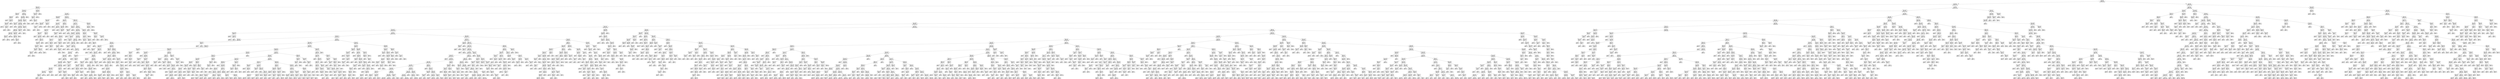 digraph Tree {
node [shape=box] ;
0 [label="X[6] <= 0.098\ngini = 0.5\nsamples = 67836\nvalue = [33954, 33882]"] ;
1 [label="X[4] <= -0.197\ngini = 0.458\nsamples = 48766\nvalue = [31467, 17299]"] ;
0 -> 1 [labeldistance=2.5, labelangle=45, headlabel="True"] ;
2 [label="X[403] <= 0.001\ngini = 0.017\nsamples = 4013\nvalue = [34, 3979]"] ;
1 -> 2 ;
3 [label="X[348] <= -0.001\ngini = 0.008\nsamples = 3981\nvalue = [16, 3965]"] ;
2 -> 3 ;
4 [label="X[303] <= -0.0\ngini = 0.353\nsamples = 35\nvalue = [8, 27]"] ;
3 -> 4 ;
5 [label="X[354] <= 0.0\ngini = 0.298\nsamples = 33\nvalue = [6, 27]"] ;
4 -> 5 ;
6 [label="gini = 0.0\nsamples = 2\nvalue = [2, 0]"] ;
5 -> 6 ;
7 [label="X[26] <= 0.043\ngini = 0.225\nsamples = 31\nvalue = [4, 27]"] ;
5 -> 7 ;
8 [label="X[443] <= 0.005\ngini = 0.128\nsamples = 29\nvalue = [2, 27]"] ;
7 -> 8 ;
9 [label="gini = 0.0\nsamples = 25\nvalue = [0, 25]"] ;
8 -> 9 ;
10 [label="X[161] <= 0.003\ngini = 0.5\nsamples = 4\nvalue = [2, 2]"] ;
8 -> 10 ;
11 [label="gini = 0.0\nsamples = 2\nvalue = [0, 2]"] ;
10 -> 11 ;
12 [label="gini = 0.0\nsamples = 2\nvalue = [2, 0]"] ;
10 -> 12 ;
13 [label="gini = 0.0\nsamples = 2\nvalue = [2, 0]"] ;
7 -> 13 ;
14 [label="gini = 0.0\nsamples = 2\nvalue = [2, 0]"] ;
4 -> 14 ;
15 [label="X[525] <= 0.0\ngini = 0.004\nsamples = 3946\nvalue = [8, 3938]"] ;
3 -> 15 ;
16 [label="X[52] <= 0.693\ngini = 0.004\nsamples = 3945\nvalue = [7, 3938]"] ;
15 -> 16 ;
17 [label="X[31] <= -0.054\ngini = 0.003\nsamples = 3942\nvalue = [6, 3936]"] ;
16 -> 17 ;
18 [label="X[83] <= 0.017\ngini = 0.245\nsamples = 7\nvalue = [1, 6]"] ;
17 -> 18 ;
19 [label="gini = 0.0\nsamples = 1\nvalue = [1, 0]"] ;
18 -> 19 ;
20 [label="gini = 0.0\nsamples = 6\nvalue = [0, 6]"] ;
18 -> 20 ;
21 [label="X[73] <= 0.031\ngini = 0.003\nsamples = 3935\nvalue = [5, 3930]"] ;
17 -> 21 ;
22 [label="X[423] <= 0.001\ngini = 0.002\nsamples = 3925\nvalue = [4, 3921]"] ;
21 -> 22 ;
23 [label="X[190] <= 0.0\ngini = 0.002\nsamples = 3913\nvalue = [3, 3910]"] ;
22 -> 23 ;
24 [label="X[15] <= -0.47\ngini = 0.001\nsamples = 3843\nvalue = [1, 3842]"] ;
23 -> 24 ;
25 [label="X[397] <= 0.0\ngini = 0.041\nsamples = 48\nvalue = [1, 47]"] ;
24 -> 25 ;
26 [label="gini = 0.5\nsamples = 2\nvalue = [1, 1]"] ;
25 -> 26 ;
27 [label="gini = 0.0\nsamples = 46\nvalue = [0, 46]"] ;
25 -> 27 ;
28 [label="gini = 0.0\nsamples = 3795\nvalue = [0, 3795]"] ;
24 -> 28 ;
29 [label="X[132] <= 0.008\ngini = 0.056\nsamples = 70\nvalue = [2, 68]"] ;
23 -> 29 ;
30 [label="X[255] <= 0.0\ngini = 0.029\nsamples = 68\nvalue = [1, 67]"] ;
29 -> 30 ;
31 [label="gini = 0.0\nsamples = 60\nvalue = [0, 60]"] ;
30 -> 31 ;
32 [label="X[332] <= -0.0\ngini = 0.219\nsamples = 8\nvalue = [1, 7]"] ;
30 -> 32 ;
33 [label="gini = 0.5\nsamples = 2\nvalue = [1, 1]"] ;
32 -> 33 ;
34 [label="gini = 0.0\nsamples = 6\nvalue = [0, 6]"] ;
32 -> 34 ;
35 [label="gini = 0.5\nsamples = 2\nvalue = [1, 1]"] ;
29 -> 35 ;
36 [label="X[133] <= 0.001\ngini = 0.153\nsamples = 12\nvalue = [1, 11]"] ;
22 -> 36 ;
37 [label="gini = 0.0\nsamples = 11\nvalue = [0, 11]"] ;
36 -> 37 ;
38 [label="gini = 0.0\nsamples = 1\nvalue = [1, 0]"] ;
36 -> 38 ;
39 [label="X[19] <= 0.06\ngini = 0.18\nsamples = 10\nvalue = [1, 9]"] ;
21 -> 39 ;
40 [label="gini = 0.0\nsamples = 1\nvalue = [1, 0]"] ;
39 -> 40 ;
41 [label="gini = 0.0\nsamples = 9\nvalue = [0, 9]"] ;
39 -> 41 ;
42 [label="X[442] <= 0.0\ngini = 0.444\nsamples = 3\nvalue = [1, 2]"] ;
16 -> 42 ;
43 [label="gini = 0.0\nsamples = 2\nvalue = [0, 2]"] ;
42 -> 43 ;
44 [label="gini = 0.0\nsamples = 1\nvalue = [1, 0]"] ;
42 -> 44 ;
45 [label="gini = 0.0\nsamples = 1\nvalue = [1, 0]"] ;
15 -> 45 ;
46 [label="X[199] <= -0.005\ngini = 0.492\nsamples = 32\nvalue = [18, 14]"] ;
2 -> 46 ;
47 [label="X[273] <= -0.005\ngini = 0.34\nsamples = 23\nvalue = [18, 5]"] ;
46 -> 47 ;
48 [label="X[724] <= -0.0\ngini = 0.5\nsamples = 10\nvalue = [5, 5]"] ;
47 -> 48 ;
49 [label="gini = 0.0\nsamples = 4\nvalue = [4, 0]"] ;
48 -> 49 ;
50 [label="X[617] <= -0.0\ngini = 0.278\nsamples = 6\nvalue = [1, 5]"] ;
48 -> 50 ;
51 [label="gini = 0.0\nsamples = 1\nvalue = [1, 0]"] ;
50 -> 51 ;
52 [label="gini = 0.0\nsamples = 5\nvalue = [0, 5]"] ;
50 -> 52 ;
53 [label="gini = 0.0\nsamples = 13\nvalue = [13, 0]"] ;
47 -> 53 ;
54 [label="gini = 0.0\nsamples = 9\nvalue = [0, 9]"] ;
46 -> 54 ;
55 [label="X[1] <= 0.503\ngini = 0.418\nsamples = 44753\nvalue = [31433, 13320]"] ;
1 -> 55 ;
56 [label="X[243] <= -0.007\ngini = 0.364\nsamples = 41124\nvalue = [31287, 9837]"] ;
55 -> 56 ;
57 [label="X[11] <= -0.027\ngini = 0.323\nsamples = 2643\nvalue = [535, 2108]"] ;
56 -> 57 ;
58 [label="X[234] <= 0.189\ngini = 0.049\nsamples = 238\nvalue = [232, 6]"] ;
57 -> 58 ;
59 [label="X[507] <= 0.027\ngini = 0.033\nsamples = 236\nvalue = [232, 4]"] ;
58 -> 59 ;
60 [label="X[755] <= -0.005\ngini = 0.009\nsamples = 231\nvalue = [230, 1]"] ;
59 -> 60 ;
61 [label="X[442] <= -0.001\ngini = 0.5\nsamples = 2\nvalue = [1, 1]"] ;
60 -> 61 ;
62 [label="gini = 0.0\nsamples = 1\nvalue = [0, 1]"] ;
61 -> 62 ;
63 [label="gini = 0.0\nsamples = 1\nvalue = [1, 0]"] ;
61 -> 63 ;
64 [label="gini = 0.0\nsamples = 229\nvalue = [229, 0]"] ;
60 -> 64 ;
65 [label="X[103] <= -0.048\ngini = 0.48\nsamples = 5\nvalue = [2, 3]"] ;
59 -> 65 ;
66 [label="gini = 0.0\nsamples = 2\nvalue = [2, 0]"] ;
65 -> 66 ;
67 [label="gini = 0.0\nsamples = 3\nvalue = [0, 3]"] ;
65 -> 67 ;
68 [label="gini = 0.0\nsamples = 2\nvalue = [0, 2]"] ;
58 -> 68 ;
69 [label="X[262] <= -0.012\ngini = 0.22\nsamples = 2405\nvalue = [303, 2102]"] ;
57 -> 69 ;
70 [label="X[734] <= 0.0\ngini = 0.401\nsamples = 173\nvalue = [125, 48]"] ;
69 -> 70 ;
71 [label="X[11] <= -0.019\ngini = 0.193\nsamples = 129\nvalue = [115, 14]"] ;
70 -> 71 ;
72 [label="gini = 0.0\nsamples = 3\nvalue = [0, 3]"] ;
71 -> 72 ;
73 [label="X[715] <= 0.0\ngini = 0.159\nsamples = 126\nvalue = [115, 11]"] ;
71 -> 73 ;
74 [label="X[175] <= 0.027\ngini = 0.135\nsamples = 124\nvalue = [115, 9]"] ;
73 -> 74 ;
75 [label="X[249] <= -0.075\ngini = 0.109\nsamples = 121\nvalue = [114, 7]"] ;
74 -> 75 ;
76 [label="gini = 0.0\nsamples = 1\nvalue = [0, 1]"] ;
75 -> 76 ;
77 [label="X[10] <= -0.099\ngini = 0.095\nsamples = 120\nvalue = [114, 6]"] ;
75 -> 77 ;
78 [label="gini = 0.0\nsamples = 1\nvalue = [0, 1]"] ;
77 -> 78 ;
79 [label="X[188] <= 0.043\ngini = 0.081\nsamples = 119\nvalue = [114, 5]"] ;
77 -> 79 ;
80 [label="X[167] <= 0.029\ngini = 0.065\nsamples = 118\nvalue = [114, 4]"] ;
79 -> 80 ;
81 [label="X[248] <= -0.009\ngini = 0.05\nsamples = 117\nvalue = [114, 3]"] ;
80 -> 81 ;
82 [label="X[29] <= 0.016\ngini = 0.408\nsamples = 7\nvalue = [5, 2]"] ;
81 -> 82 ;
83 [label="X[1098] <= -0.0\ngini = 0.444\nsamples = 3\nvalue = [1, 2]"] ;
82 -> 83 ;
84 [label="gini = 0.0\nsamples = 1\nvalue = [1, 0]"] ;
83 -> 84 ;
85 [label="gini = 0.0\nsamples = 2\nvalue = [0, 2]"] ;
83 -> 85 ;
86 [label="gini = 0.0\nsamples = 4\nvalue = [4, 0]"] ;
82 -> 86 ;
87 [label="X[334] <= 0.141\ngini = 0.018\nsamples = 110\nvalue = [109, 1]"] ;
81 -> 87 ;
88 [label="gini = 0.0\nsamples = 108\nvalue = [108, 0]"] ;
87 -> 88 ;
89 [label="gini = 0.5\nsamples = 2\nvalue = [1, 1]"] ;
87 -> 89 ;
90 [label="gini = 0.0\nsamples = 1\nvalue = [0, 1]"] ;
80 -> 90 ;
91 [label="gini = 0.0\nsamples = 1\nvalue = [0, 1]"] ;
79 -> 91 ;
92 [label="X[386] <= -0.0\ngini = 0.444\nsamples = 3\nvalue = [1, 2]"] ;
74 -> 92 ;
93 [label="gini = 0.0\nsamples = 2\nvalue = [0, 2]"] ;
92 -> 93 ;
94 [label="gini = 0.0\nsamples = 1\nvalue = [1, 0]"] ;
92 -> 94 ;
95 [label="gini = 0.0\nsamples = 2\nvalue = [0, 2]"] ;
73 -> 95 ;
96 [label="X[1083] <= 0.0\ngini = 0.351\nsamples = 44\nvalue = [10, 34]"] ;
70 -> 96 ;
97 [label="X[91] <= 0.005\ngini = 0.188\nsamples = 38\nvalue = [4, 34]"] ;
96 -> 97 ;
98 [label="gini = 0.0\nsamples = 27\nvalue = [0, 27]"] ;
97 -> 98 ;
99 [label="X[52] <= 0.003\ngini = 0.463\nsamples = 11\nvalue = [4, 7]"] ;
97 -> 99 ;
100 [label="X[496] <= 0.002\ngini = 0.32\nsamples = 5\nvalue = [4, 1]"] ;
99 -> 100 ;
101 [label="gini = 0.0\nsamples = 4\nvalue = [4, 0]"] ;
100 -> 101 ;
102 [label="gini = 0.0\nsamples = 1\nvalue = [0, 1]"] ;
100 -> 102 ;
103 [label="gini = 0.0\nsamples = 6\nvalue = [0, 6]"] ;
99 -> 103 ;
104 [label="gini = 0.0\nsamples = 6\nvalue = [6, 0]"] ;
96 -> 104 ;
105 [label="X[262] <= 0.123\ngini = 0.147\nsamples = 2232\nvalue = [178, 2054]"] ;
69 -> 105 ;
106 [label="X[147] <= -0.087\ngini = 0.112\nsamples = 2177\nvalue = [130, 2047]"] ;
105 -> 106 ;
107 [label="X[232] <= -0.22\ngini = 0.111\nsamples = 34\nvalue = [32, 2]"] ;
106 -> 107 ;
108 [label="X[202] <= 0.013\ngini = 0.444\nsamples = 3\nvalue = [1, 2]"] ;
107 -> 108 ;
109 [label="gini = 0.0\nsamples = 1\nvalue = [1, 0]"] ;
108 -> 109 ;
110 [label="gini = 0.0\nsamples = 2\nvalue = [0, 2]"] ;
108 -> 110 ;
111 [label="gini = 0.0\nsamples = 31\nvalue = [31, 0]"] ;
107 -> 111 ;
112 [label="X[538] <= 0.0\ngini = 0.087\nsamples = 2143\nvalue = [98, 2045]"] ;
106 -> 112 ;
113 [label="X[221] <= -0.07\ngini = 0.045\nsamples = 2044\nvalue = [47, 1997]"] ;
112 -> 113 ;
114 [label="X[23] <= 0.071\ngini = 0.493\nsamples = 50\nvalue = [22, 28]"] ;
113 -> 114 ;
115 [label="X[536] <= 0.0\ngini = 0.388\nsamples = 38\nvalue = [10, 28]"] ;
114 -> 115 ;
116 [label="X[334] <= 0.011\ngini = 0.153\nsamples = 24\nvalue = [2, 22]"] ;
115 -> 116 ;
117 [label="gini = 0.0\nsamples = 19\nvalue = [0, 19]"] ;
116 -> 117 ;
118 [label="X[480] <= -0.0\ngini = 0.48\nsamples = 5\nvalue = [2, 3]"] ;
116 -> 118 ;
119 [label="gini = 0.0\nsamples = 2\nvalue = [0, 2]"] ;
118 -> 119 ;
120 [label="X[1066] <= -0.0\ngini = 0.444\nsamples = 3\nvalue = [2, 1]"] ;
118 -> 120 ;
121 [label="gini = 0.0\nsamples = 1\nvalue = [1, 0]"] ;
120 -> 121 ;
122 [label="gini = 0.5\nsamples = 2\nvalue = [1, 1]"] ;
120 -> 122 ;
123 [label="X[42] <= 0.018\ngini = 0.49\nsamples = 14\nvalue = [8, 6]"] ;
115 -> 123 ;
124 [label="gini = 0.0\nsamples = 4\nvalue = [4, 0]"] ;
123 -> 124 ;
125 [label="X[258] <= 0.026\ngini = 0.48\nsamples = 10\nvalue = [4, 6]"] ;
123 -> 125 ;
126 [label="X[237] <= 0.0\ngini = 0.5\nsamples = 8\nvalue = [4, 4]"] ;
125 -> 126 ;
127 [label="gini = 0.0\nsamples = 2\nvalue = [2, 0]"] ;
126 -> 127 ;
128 [label="X[24] <= -0.102\ngini = 0.444\nsamples = 6\nvalue = [2, 4]"] ;
126 -> 128 ;
129 [label="gini = 0.5\nsamples = 4\nvalue = [2, 2]"] ;
128 -> 129 ;
130 [label="gini = 0.0\nsamples = 2\nvalue = [0, 2]"] ;
128 -> 130 ;
131 [label="gini = 0.0\nsamples = 2\nvalue = [0, 2]"] ;
125 -> 131 ;
132 [label="gini = 0.0\nsamples = 12\nvalue = [12, 0]"] ;
114 -> 132 ;
133 [label="X[179] <= -0.094\ngini = 0.025\nsamples = 1994\nvalue = [25, 1969]"] ;
113 -> 133 ;
134 [label="X[77] <= 0.026\ngini = 0.444\nsamples = 9\nvalue = [6, 3]"] ;
133 -> 134 ;
135 [label="gini = 0.0\nsamples = 5\nvalue = [5, 0]"] ;
134 -> 135 ;
136 [label="X[348] <= 0.003\ngini = 0.375\nsamples = 4\nvalue = [1, 3]"] ;
134 -> 136 ;
137 [label="gini = 0.0\nsamples = 3\nvalue = [0, 3]"] ;
136 -> 137 ;
138 [label="gini = 0.0\nsamples = 1\nvalue = [1, 0]"] ;
136 -> 138 ;
139 [label="X[217] <= 0.574\ngini = 0.019\nsamples = 1985\nvalue = [19, 1966]"] ;
133 -> 139 ;
140 [label="X[246] <= 0.13\ngini = 0.016\nsamples = 1982\nvalue = [16, 1966]"] ;
139 -> 140 ;
141 [label="X[534] <= -0.007\ngini = 0.014\nsamples = 1980\nvalue = [14, 1966]"] ;
140 -> 141 ;
142 [label="X[155] <= -0.003\ngini = 0.5\nsamples = 6\nvalue = [3, 3]"] ;
141 -> 142 ;
143 [label="gini = 0.0\nsamples = 3\nvalue = [0, 3]"] ;
142 -> 143 ;
144 [label="gini = 0.0\nsamples = 3\nvalue = [3, 0]"] ;
142 -> 144 ;
145 [label="X[54] <= -0.232\ngini = 0.011\nsamples = 1974\nvalue = [11, 1963]"] ;
141 -> 145 ;
146 [label="gini = 0.0\nsamples = 1\nvalue = [1, 0]"] ;
145 -> 146 ;
147 [label="X[42] <= 0.618\ngini = 0.01\nsamples = 1973\nvalue = [10, 1963]"] ;
145 -> 147 ;
148 [label="X[346] <= 0.109\ngini = 0.009\nsamples = 1972\nvalue = [9, 1963]"] ;
147 -> 148 ;
149 [label="X[101] <= -0.154\ngini = 0.008\nsamples = 1971\nvalue = [8, 1963]"] ;
148 -> 149 ;
150 [label="gini = 0.0\nsamples = 1\nvalue = [1, 0]"] ;
149 -> 150 ;
151 [label="X[3] <= 0.356\ngini = 0.007\nsamples = 1970\nvalue = [7, 1963]"] ;
149 -> 151 ;
152 [label="X[121] <= -0.082\ngini = 0.006\nsamples = 1969\nvalue = [6, 1963]"] ;
151 -> 152 ;
153 [label="gini = 0.0\nsamples = 1\nvalue = [1, 0]"] ;
152 -> 153 ;
154 [label="X[153] <= 0.061\ngini = 0.005\nsamples = 1968\nvalue = [5, 1963]"] ;
152 -> 154 ;
155 [label="X[96] <= 0.848\ngini = 0.002\nsamples = 1954\nvalue = [2, 1952]"] ;
154 -> 155 ;
156 [label="X[122] <= -0.521\ngini = 0.001\nsamples = 1950\nvalue = [1, 1949]"] ;
155 -> 156 ;
157 [label="X[475] <= -0.0\ngini = 0.278\nsamples = 6\nvalue = [1, 5]"] ;
156 -> 157 ;
158 [label="gini = 0.5\nsamples = 2\nvalue = [1, 1]"] ;
157 -> 158 ;
159 [label="gini = 0.0\nsamples = 4\nvalue = [0, 4]"] ;
157 -> 159 ;
160 [label="gini = 0.0\nsamples = 1944\nvalue = [0, 1944]"] ;
156 -> 160 ;
161 [label="X[128] <= -0.015\ngini = 0.375\nsamples = 4\nvalue = [1, 3]"] ;
155 -> 161 ;
162 [label="gini = 0.5\nsamples = 2\nvalue = [1, 1]"] ;
161 -> 162 ;
163 [label="gini = 0.0\nsamples = 2\nvalue = [0, 2]"] ;
161 -> 163 ;
164 [label="X[317] <= 0.0\ngini = 0.337\nsamples = 14\nvalue = [3, 11]"] ;
154 -> 164 ;
165 [label="X[167] <= 0.006\ngini = 0.5\nsamples = 2\nvalue = [1, 1]"] ;
164 -> 165 ;
166 [label="gini = 0.0\nsamples = 1\nvalue = [0, 1]"] ;
165 -> 166 ;
167 [label="gini = 0.0\nsamples = 1\nvalue = [1, 0]"] ;
165 -> 167 ;
168 [label="X[94] <= 0.026\ngini = 0.278\nsamples = 12\nvalue = [2, 10]"] ;
164 -> 168 ;
169 [label="X[452] <= -0.0\ngini = 0.408\nsamples = 7\nvalue = [2, 5]"] ;
168 -> 169 ;
170 [label="gini = 0.0\nsamples = 1\nvalue = [1, 0]"] ;
169 -> 170 ;
171 [label="gini = 0.278\nsamples = 6\nvalue = [1, 5]"] ;
169 -> 171 ;
172 [label="gini = 0.0\nsamples = 5\nvalue = [0, 5]"] ;
168 -> 172 ;
173 [label="gini = 0.0\nsamples = 1\nvalue = [1, 0]"] ;
151 -> 173 ;
174 [label="gini = 0.0\nsamples = 1\nvalue = [1, 0]"] ;
148 -> 174 ;
175 [label="gini = 0.0\nsamples = 1\nvalue = [1, 0]"] ;
147 -> 175 ;
176 [label="gini = 0.0\nsamples = 2\nvalue = [2, 0]"] ;
140 -> 176 ;
177 [label="gini = 0.0\nsamples = 3\nvalue = [3, 0]"] ;
139 -> 177 ;
178 [label="X[370] <= -0.001\ngini = 0.5\nsamples = 99\nvalue = [51, 48]"] ;
112 -> 178 ;
179 [label="X[208] <= 0.014\ngini = 0.332\nsamples = 57\nvalue = [45, 12]"] ;
178 -> 179 ;
180 [label="X[93] <= 0.024\ngini = 0.5\nsamples = 24\nvalue = [12, 12]"] ;
179 -> 180 ;
181 [label="X[367] <= 0.001\ngini = 0.18\nsamples = 10\nvalue = [1, 9]"] ;
180 -> 181 ;
182 [label="gini = 0.0\nsamples = 9\nvalue = [0, 9]"] ;
181 -> 182 ;
183 [label="gini = 0.0\nsamples = 1\nvalue = [1, 0]"] ;
181 -> 183 ;
184 [label="X[1094] <= 0.0\ngini = 0.337\nsamples = 14\nvalue = [11, 3]"] ;
180 -> 184 ;
185 [label="gini = 0.0\nsamples = 2\nvalue = [0, 2]"] ;
184 -> 185 ;
186 [label="X[226] <= 0.0\ngini = 0.153\nsamples = 12\nvalue = [11, 1]"] ;
184 -> 186 ;
187 [label="X[288] <= 0.0\ngini = 0.5\nsamples = 2\nvalue = [1, 1]"] ;
186 -> 187 ;
188 [label="gini = 0.0\nsamples = 1\nvalue = [0, 1]"] ;
187 -> 188 ;
189 [label="gini = 0.0\nsamples = 1\nvalue = [1, 0]"] ;
187 -> 189 ;
190 [label="gini = 0.0\nsamples = 10\nvalue = [10, 0]"] ;
186 -> 190 ;
191 [label="gini = 0.0\nsamples = 33\nvalue = [33, 0]"] ;
179 -> 191 ;
192 [label="X[308] <= -0.001\ngini = 0.245\nsamples = 42\nvalue = [6, 36]"] ;
178 -> 192 ;
193 [label="X[529] <= -0.0\ngini = 0.408\nsamples = 7\nvalue = [5, 2]"] ;
192 -> 193 ;
194 [label="gini = 0.0\nsamples = 2\nvalue = [0, 2]"] ;
193 -> 194 ;
195 [label="gini = 0.0\nsamples = 5\nvalue = [5, 0]"] ;
193 -> 195 ;
196 [label="X[775] <= -0.024\ngini = 0.056\nsamples = 35\nvalue = [1, 34]"] ;
192 -> 196 ;
197 [label="gini = 0.0\nsamples = 1\nvalue = [1, 0]"] ;
196 -> 197 ;
198 [label="gini = 0.0\nsamples = 34\nvalue = [0, 34]"] ;
196 -> 198 ;
199 [label="X[612] <= 0.0\ngini = 0.222\nsamples = 55\nvalue = [48, 7]"] ;
105 -> 199 ;
200 [label="X[527] <= -0.0\ngini = 0.04\nsamples = 49\nvalue = [48, 1]"] ;
199 -> 200 ;
201 [label="gini = 0.0\nsamples = 1\nvalue = [0, 1]"] ;
200 -> 201 ;
202 [label="gini = 0.0\nsamples = 48\nvalue = [48, 0]"] ;
200 -> 202 ;
203 [label="gini = 0.0\nsamples = 6\nvalue = [0, 6]"] ;
199 -> 203 ;
204 [label="X[12] <= 0.313\ngini = 0.321\nsamples = 38481\nvalue = [30752, 7729]"] ;
56 -> 204 ;
205 [label="X[274] <= 0.001\ngini = 0.287\nsamples = 36771\nvalue = [30384, 6387]"] ;
204 -> 205 ;
206 [label="X[2] <= 0.719\ngini = 0.265\nsamples = 35906\nvalue = [30253, 5653]"] ;
205 -> 206 ;
207 [label="X[21] <= 0.008\ngini = 0.244\nsamples = 34114\nvalue = [29269, 4845]"] ;
206 -> 207 ;
208 [label="X[118] <= 0.178\ngini = 0.168\nsamples = 19158\nvalue = [17389, 1769]"] ;
207 -> 208 ;
209 [label="X[197] <= -0.033\ngini = 0.16\nsamples = 19003\nvalue = [17334, 1669]"] ;
208 -> 209 ;
210 [label="X[232] <= -0.036\ngini = 0.222\nsamples = 55\nvalue = [7, 48]"] ;
209 -> 210 ;
211 [label="gini = 0.0\nsamples = 6\nvalue = [6, 0]"] ;
210 -> 211 ;
212 [label="X[749] <= 0.002\ngini = 0.04\nsamples = 49\nvalue = [1, 48]"] ;
210 -> 212 ;
213 [label="gini = 0.0\nsamples = 48\nvalue = [0, 48]"] ;
212 -> 213 ;
214 [label="gini = 0.0\nsamples = 1\nvalue = [1, 0]"] ;
212 -> 214 ;
215 [label="X[9] <= -0.29\ngini = 0.156\nsamples = 18948\nvalue = [17327, 1621]"] ;
209 -> 215 ;
216 [label="X[773] <= -0.0\ngini = 0.291\nsamples = 2557\nvalue = [2106, 451]"] ;
215 -> 216 ;
217 [label="X[398] <= 0.0\ngini = 0.168\nsamples = 963\nvalue = [874, 89]"] ;
216 -> 217 ;
218 [label="X[370] <= 0.0\ngini = 0.162\nsamples = 958\nvalue = [873, 85]"] ;
217 -> 218 ;
219 [label="X[24] <= -0.093\ngini = 0.117\nsamples = 721\nvalue = [676, 45]"] ;
218 -> 219 ;
220 [label="X[264] <= -0.0\ngini = 0.444\nsamples = 6\nvalue = [2, 4]"] ;
219 -> 220 ;
221 [label="gini = 0.0\nsamples = 4\nvalue = [0, 4]"] ;
220 -> 221 ;
222 [label="gini = 0.0\nsamples = 2\nvalue = [2, 0]"] ;
220 -> 222 ;
223 [label="X[532] <= 0.001\ngini = 0.108\nsamples = 715\nvalue = [674, 41]"] ;
219 -> 223 ;
224 [label="X[66] <= -0.162\ngini = 0.103\nsamples = 713\nvalue = [674, 39]"] ;
223 -> 224 ;
225 [label="X[181] <= -0.001\ngini = 0.486\nsamples = 12\nvalue = [7, 5]"] ;
224 -> 225 ;
226 [label="gini = 0.0\nsamples = 5\nvalue = [5, 0]"] ;
225 -> 226 ;
227 [label="X[393] <= -0.0\ngini = 0.408\nsamples = 7\nvalue = [2, 5]"] ;
225 -> 227 ;
228 [label="X[368] <= -0.001\ngini = 0.444\nsamples = 3\nvalue = [2, 1]"] ;
227 -> 228 ;
229 [label="gini = 0.0\nsamples = 1\nvalue = [1, 0]"] ;
228 -> 229 ;
230 [label="X[28] <= -0.069\ngini = 0.5\nsamples = 2\nvalue = [1, 1]"] ;
228 -> 230 ;
231 [label="gini = 0.0\nsamples = 1\nvalue = [0, 1]"] ;
230 -> 231 ;
232 [label="gini = 0.0\nsamples = 1\nvalue = [1, 0]"] ;
230 -> 232 ;
233 [label="gini = 0.0\nsamples = 4\nvalue = [0, 4]"] ;
227 -> 233 ;
234 [label="X[769] <= -0.0\ngini = 0.092\nsamples = 701\nvalue = [667, 34]"] ;
224 -> 234 ;
235 [label="X[315] <= 0.0\ngini = 0.367\nsamples = 33\nvalue = [25, 8]"] ;
234 -> 235 ;
236 [label="X[168] <= -0.001\ngini = 0.444\nsamples = 24\nvalue = [16, 8]"] ;
235 -> 236 ;
237 [label="X[168] <= -0.005\ngini = 0.375\nsamples = 20\nvalue = [15, 5]"] ;
236 -> 237 ;
238 [label="gini = 0.0\nsamples = 1\nvalue = [0, 1]"] ;
237 -> 238 ;
239 [label="X[355] <= -0.0\ngini = 0.332\nsamples = 19\nvalue = [15, 4]"] ;
237 -> 239 ;
240 [label="X[21] <= 0.006\ngini = 0.444\nsamples = 9\nvalue = [6, 3]"] ;
239 -> 240 ;
241 [label="X[248] <= 0.0\ngini = 0.245\nsamples = 7\nvalue = [6, 1]"] ;
240 -> 241 ;
242 [label="gini = 0.444\nsamples = 3\nvalue = [2, 1]"] ;
241 -> 242 ;
243 [label="gini = 0.0\nsamples = 4\nvalue = [4, 0]"] ;
241 -> 243 ;
244 [label="gini = 0.0\nsamples = 2\nvalue = [0, 2]"] ;
240 -> 244 ;
245 [label="X[51] <= 0.025\ngini = 0.18\nsamples = 10\nvalue = [9, 1]"] ;
239 -> 245 ;
246 [label="gini = 0.0\nsamples = 6\nvalue = [6, 0]"] ;
245 -> 246 ;
247 [label="X[315] <= -0.0\ngini = 0.375\nsamples = 4\nvalue = [3, 1]"] ;
245 -> 247 ;
248 [label="gini = 0.0\nsamples = 2\nvalue = [2, 0]"] ;
247 -> 248 ;
249 [label="gini = 0.5\nsamples = 2\nvalue = [1, 1]"] ;
247 -> 249 ;
250 [label="X[268] <= -0.0\ngini = 0.375\nsamples = 4\nvalue = [1, 3]"] ;
236 -> 250 ;
251 [label="gini = 0.444\nsamples = 3\nvalue = [1, 2]"] ;
250 -> 251 ;
252 [label="gini = 0.0\nsamples = 1\nvalue = [0, 1]"] ;
250 -> 252 ;
253 [label="gini = 0.0\nsamples = 9\nvalue = [9, 0]"] ;
235 -> 253 ;
254 [label="X[58] <= 0.157\ngini = 0.075\nsamples = 668\nvalue = [642, 26]"] ;
234 -> 254 ;
255 [label="X[2] <= 0.717\ngini = 0.07\nsamples = 665\nvalue = [641, 24]"] ;
254 -> 255 ;
256 [label="X[718] <= 0.0\ngini = 0.067\nsamples = 664\nvalue = [641, 23]"] ;
255 -> 256 ;
257 [label="X[446] <= -0.003\ngini = 0.064\nsamples = 663\nvalue = [641, 22]"] ;
256 -> 257 ;
258 [label="gini = 0.0\nsamples = 1\nvalue = [0, 1]"] ;
257 -> 258 ;
259 [label="X[1079] <= 0.001\ngini = 0.061\nsamples = 662\nvalue = [641, 21]"] ;
257 -> 259 ;
260 [label="X[15] <= 0.52\ngini = 0.059\nsamples = 661\nvalue = [641, 20]"] ;
259 -> 260 ;
261 [label="gini = 0.056\nsamples = 660\nvalue = [641, 19]"] ;
260 -> 261 ;
262 [label="gini = 0.0\nsamples = 1\nvalue = [0, 1]"] ;
260 -> 262 ;
263 [label="gini = 0.0\nsamples = 1\nvalue = [0, 1]"] ;
259 -> 263 ;
264 [label="gini = 0.0\nsamples = 1\nvalue = [0, 1]"] ;
256 -> 264 ;
265 [label="gini = 0.0\nsamples = 1\nvalue = [0, 1]"] ;
255 -> 265 ;
266 [label="X[146] <= 0.003\ngini = 0.444\nsamples = 3\nvalue = [1, 2]"] ;
254 -> 266 ;
267 [label="gini = 0.0\nsamples = 2\nvalue = [0, 2]"] ;
266 -> 267 ;
268 [label="gini = 0.0\nsamples = 1\nvalue = [1, 0]"] ;
266 -> 268 ;
269 [label="gini = 0.0\nsamples = 2\nvalue = [0, 2]"] ;
223 -> 269 ;
270 [label="X[82] <= -0.042\ngini = 0.281\nsamples = 237\nvalue = [197, 40]"] ;
218 -> 270 ;
271 [label="X[358] <= 0.0\ngini = 0.444\nsamples = 6\nvalue = [2, 4]"] ;
270 -> 271 ;
272 [label="gini = 0.0\nsamples = 4\nvalue = [0, 4]"] ;
271 -> 272 ;
273 [label="gini = 0.0\nsamples = 2\nvalue = [2, 0]"] ;
271 -> 273 ;
274 [label="X[356] <= 0.0\ngini = 0.263\nsamples = 231\nvalue = [195, 36]"] ;
270 -> 274 ;
275 [label="X[238] <= 0.0\ngini = 0.248\nsamples = 228\nvalue = [195, 33]"] ;
274 -> 275 ;
276 [label="X[481] <= -0.0\ngini = 0.157\nsamples = 151\nvalue = [138, 13]"] ;
275 -> 276 ;
277 [label="X[110] <= 0.023\ngini = 0.48\nsamples = 5\nvalue = [2, 3]"] ;
276 -> 277 ;
278 [label="gini = 0.0\nsamples = 2\nvalue = [2, 0]"] ;
277 -> 278 ;
279 [label="gini = 0.0\nsamples = 3\nvalue = [0, 3]"] ;
277 -> 279 ;
280 [label="X[51] <= 0.218\ngini = 0.128\nsamples = 146\nvalue = [136, 10]"] ;
276 -> 280 ;
281 [label="X[22] <= 0.015\ngini = 0.116\nsamples = 145\nvalue = [136, 9]"] ;
280 -> 281 ;
282 [label="X[261] <= -0.0\ngini = 0.105\nsamples = 144\nvalue = [136, 8]"] ;
281 -> 282 ;
283 [label="gini = 0.0\nsamples = 1\nvalue = [0, 1]"] ;
282 -> 283 ;
284 [label="X[11] <= -0.255\ngini = 0.093\nsamples = 143\nvalue = [136, 7]"] ;
282 -> 284 ;
285 [label="X[1071] <= 0.0\ngini = 0.266\nsamples = 38\nvalue = [32, 6]"] ;
284 -> 285 ;
286 [label="X[307] <= 0.003\ngini = 0.198\nsamples = 36\nvalue = [32, 4]"] ;
285 -> 286 ;
287 [label="gini = 0.128\nsamples = 29\nvalue = [27, 2]"] ;
286 -> 287 ;
288 [label="gini = 0.408\nsamples = 7\nvalue = [5, 2]"] ;
286 -> 288 ;
289 [label="gini = 0.0\nsamples = 2\nvalue = [0, 2]"] ;
285 -> 289 ;
290 [label="X[268] <= -0.0\ngini = 0.019\nsamples = 105\nvalue = [104, 1]"] ;
284 -> 290 ;
291 [label="X[615] <= 0.0\ngini = 0.278\nsamples = 6\nvalue = [5, 1]"] ;
290 -> 291 ;
292 [label="gini = 0.0\nsamples = 1\nvalue = [0, 1]"] ;
291 -> 292 ;
293 [label="gini = 0.0\nsamples = 5\nvalue = [5, 0]"] ;
291 -> 293 ;
294 [label="gini = 0.0\nsamples = 99\nvalue = [99, 0]"] ;
290 -> 294 ;
295 [label="gini = 0.0\nsamples = 1\nvalue = [0, 1]"] ;
281 -> 295 ;
296 [label="gini = 0.0\nsamples = 1\nvalue = [0, 1]"] ;
280 -> 296 ;
297 [label="X[238] <= 0.0\ngini = 0.385\nsamples = 77\nvalue = [57, 20]"] ;
275 -> 297 ;
298 [label="gini = 0.0\nsamples = 4\nvalue = [0, 4]"] ;
297 -> 298 ;
299 [label="X[181] <= 0.002\ngini = 0.342\nsamples = 73\nvalue = [57, 16]"] ;
297 -> 299 ;
300 [label="X[619] <= -0.0\ngini = 0.317\nsamples = 71\nvalue = [57, 14]"] ;
299 -> 300 ;
301 [label="gini = 0.0\nsamples = 2\nvalue = [0, 2]"] ;
300 -> 301 ;
302 [label="X[380] <= 0.0\ngini = 0.287\nsamples = 69\nvalue = [57, 12]"] ;
300 -> 302 ;
303 [label="X[212] <= -0.001\ngini = 0.365\nsamples = 50\nvalue = [38, 12]"] ;
302 -> 303 ;
304 [label="X[15] <= 0.252\ngini = 0.091\nsamples = 21\nvalue = [20, 1]"] ;
303 -> 304 ;
305 [label="gini = 0.0\nsamples = 18\nvalue = [18, 0]"] ;
304 -> 305 ;
306 [label="X[529] <= -0.0\ngini = 0.444\nsamples = 3\nvalue = [2, 1]"] ;
304 -> 306 ;
307 [label="gini = 0.0\nsamples = 1\nvalue = [0, 1]"] ;
306 -> 307 ;
308 [label="gini = 0.0\nsamples = 2\nvalue = [2, 0]"] ;
306 -> 308 ;
309 [label="X[451] <= -0.0\ngini = 0.471\nsamples = 29\nvalue = [18, 11]"] ;
303 -> 309 ;
310 [label="X[46] <= 0.059\ngini = 0.375\nsamples = 20\nvalue = [15, 5]"] ;
309 -> 310 ;
311 [label="gini = 0.0\nsamples = 3\nvalue = [3, 0]"] ;
310 -> 311 ;
312 [label="gini = 0.415\nsamples = 17\nvalue = [12, 5]"] ;
310 -> 312 ;
313 [label="X[1124] <= 0.0\ngini = 0.444\nsamples = 9\nvalue = [3, 6]"] ;
309 -> 313 ;
314 [label="gini = 0.48\nsamples = 5\nvalue = [3, 2]"] ;
313 -> 314 ;
315 [label="gini = 0.0\nsamples = 4\nvalue = [0, 4]"] ;
313 -> 315 ;
316 [label="gini = 0.0\nsamples = 19\nvalue = [19, 0]"] ;
302 -> 316 ;
317 [label="gini = 0.0\nsamples = 2\nvalue = [0, 2]"] ;
299 -> 317 ;
318 [label="gini = 0.0\nsamples = 3\nvalue = [0, 3]"] ;
274 -> 318 ;
319 [label="X[164] <= -0.0\ngini = 0.32\nsamples = 5\nvalue = [1, 4]"] ;
217 -> 319 ;
320 [label="gini = 0.0\nsamples = 1\nvalue = [1, 0]"] ;
319 -> 320 ;
321 [label="gini = 0.0\nsamples = 4\nvalue = [0, 4]"] ;
319 -> 321 ;
322 [label="X[53] <= 0.011\ngini = 0.351\nsamples = 1594\nvalue = [1232, 362]"] ;
216 -> 322 ;
323 [label="X[162] <= -0.004\ngini = 0.318\nsamples = 1390\nvalue = [1114, 276]"] ;
322 -> 323 ;
324 [label="X[349] <= -0.001\ngini = 0.21\nsamples = 419\nvalue = [369, 50]"] ;
323 -> 324 ;
325 [label="X[441] <= 0.001\ngini = 0.486\nsamples = 12\nvalue = [5, 7]"] ;
324 -> 325 ;
326 [label="X[758] <= -0.0\ngini = 0.346\nsamples = 9\nvalue = [2, 7]"] ;
325 -> 326 ;
327 [label="gini = 0.0\nsamples = 5\nvalue = [0, 5]"] ;
326 -> 327 ;
328 [label="X[636] <= 0.0\ngini = 0.5\nsamples = 4\nvalue = [2, 2]"] ;
326 -> 328 ;
329 [label="gini = 0.0\nsamples = 1\nvalue = [0, 1]"] ;
328 -> 329 ;
330 [label="X[615] <= 0.0\ngini = 0.444\nsamples = 3\nvalue = [2, 1]"] ;
328 -> 330 ;
331 [label="gini = 0.0\nsamples = 1\nvalue = [1, 0]"] ;
330 -> 331 ;
332 [label="X[420] <= -0.0\ngini = 0.5\nsamples = 2\nvalue = [1, 1]"] ;
330 -> 332 ;
333 [label="gini = 0.0\nsamples = 1\nvalue = [1, 0]"] ;
332 -> 333 ;
334 [label="gini = 0.0\nsamples = 1\nvalue = [0, 1]"] ;
332 -> 334 ;
335 [label="gini = 0.0\nsamples = 3\nvalue = [3, 0]"] ;
325 -> 335 ;
336 [label="X[309] <= -0.002\ngini = 0.189\nsamples = 407\nvalue = [364, 43]"] ;
324 -> 336 ;
337 [label="X[174] <= -0.007\ngini = 0.362\nsamples = 59\nvalue = [45, 14]"] ;
336 -> 337 ;
338 [label="gini = 0.0\nsamples = 4\nvalue = [0, 4]"] ;
337 -> 338 ;
339 [label="X[775] <= -0.0\ngini = 0.298\nsamples = 55\nvalue = [45, 10]"] ;
337 -> 339 ;
340 [label="X[208] <= -0.019\ngini = 0.375\nsamples = 4\nvalue = [1, 3]"] ;
339 -> 340 ;
341 [label="gini = 0.0\nsamples = 1\nvalue = [1, 0]"] ;
340 -> 341 ;
342 [label="gini = 0.0\nsamples = 3\nvalue = [0, 3]"] ;
340 -> 342 ;
343 [label="X[222] <= -0.003\ngini = 0.237\nsamples = 51\nvalue = [44, 7]"] ;
339 -> 343 ;
344 [label="X[157] <= 0.0\ngini = 0.5\nsamples = 6\nvalue = [3, 3]"] ;
343 -> 344 ;
345 [label="gini = 0.0\nsamples = 3\nvalue = [0, 3]"] ;
344 -> 345 ;
346 [label="gini = 0.0\nsamples = 3\nvalue = [3, 0]"] ;
344 -> 346 ;
347 [label="X[76] <= 0.027\ngini = 0.162\nsamples = 45\nvalue = [41, 4]"] ;
343 -> 347 ;
348 [label="gini = 0.0\nsamples = 25\nvalue = [25, 0]"] ;
347 -> 348 ;
349 [label="X[103] <= 0.003\ngini = 0.32\nsamples = 20\nvalue = [16, 4]"] ;
347 -> 349 ;
350 [label="X[185] <= 0.0\ngini = 0.444\nsamples = 3\nvalue = [1, 2]"] ;
349 -> 350 ;
351 [label="gini = 0.0\nsamples = 1\nvalue = [1, 0]"] ;
350 -> 351 ;
352 [label="gini = 0.0\nsamples = 2\nvalue = [0, 2]"] ;
350 -> 352 ;
353 [label="X[38] <= -0.02\ngini = 0.208\nsamples = 17\nvalue = [15, 2]"] ;
349 -> 353 ;
354 [label="X[248] <= -0.0\ngini = 0.375\nsamples = 8\nvalue = [6, 2]"] ;
353 -> 354 ;
355 [label="X[162] <= -0.006\ngini = 0.245\nsamples = 7\nvalue = [6, 1]"] ;
354 -> 355 ;
356 [label="gini = 0.0\nsamples = 2\nvalue = [2, 0]"] ;
355 -> 356 ;
357 [label="gini = 0.32\nsamples = 5\nvalue = [4, 1]"] ;
355 -> 357 ;
358 [label="gini = 0.0\nsamples = 1\nvalue = [0, 1]"] ;
354 -> 358 ;
359 [label="gini = 0.0\nsamples = 9\nvalue = [9, 0]"] ;
353 -> 359 ;
360 [label="X[374] <= 0.0\ngini = 0.153\nsamples = 348\nvalue = [319, 29]"] ;
336 -> 360 ;
361 [label="X[729] <= -0.0\ngini = 0.13\nsamples = 330\nvalue = [307, 23]"] ;
360 -> 361 ;
362 [label="X[248] <= 0.0\ngini = 0.48\nsamples = 5\nvalue = [2, 3]"] ;
361 -> 362 ;
363 [label="X[1079] <= 0.0\ngini = 0.444\nsamples = 3\nvalue = [2, 1]"] ;
362 -> 363 ;
364 [label="gini = 0.0\nsamples = 2\nvalue = [2, 0]"] ;
363 -> 364 ;
365 [label="gini = 0.0\nsamples = 1\nvalue = [0, 1]"] ;
363 -> 365 ;
366 [label="gini = 0.0\nsamples = 2\nvalue = [0, 2]"] ;
362 -> 366 ;
367 [label="X[719] <= -0.0\ngini = 0.116\nsamples = 325\nvalue = [305, 20]"] ;
361 -> 367 ;
368 [label="X[182] <= -0.014\ngini = 0.444\nsamples = 3\nvalue = [1, 2]"] ;
367 -> 368 ;
369 [label="gini = 0.0\nsamples = 1\nvalue = [1, 0]"] ;
368 -> 369 ;
370 [label="gini = 0.0\nsamples = 2\nvalue = [0, 2]"] ;
368 -> 370 ;
371 [label="X[419] <= -0.0\ngini = 0.106\nsamples = 322\nvalue = [304, 18]"] ;
367 -> 371 ;
372 [label="X[4] <= -0.145\ngini = 0.444\nsamples = 3\nvalue = [1, 2]"] ;
371 -> 372 ;
373 [label="gini = 0.0\nsamples = 1\nvalue = [1, 0]"] ;
372 -> 373 ;
374 [label="gini = 0.0\nsamples = 2\nvalue = [0, 2]"] ;
372 -> 374 ;
375 [label="X[1077] <= -0.0\ngini = 0.095\nsamples = 319\nvalue = [303, 16]"] ;
371 -> 375 ;
376 [label="gini = 0.0\nsamples = 1\nvalue = [0, 1]"] ;
375 -> 376 ;
377 [label="X[1073] <= -0.0\ngini = 0.09\nsamples = 318\nvalue = [303, 15]"] ;
375 -> 377 ;
378 [label="gini = 0.0\nsamples = 1\nvalue = [0, 1]"] ;
377 -> 378 ;
379 [label="X[231] <= -0.003\ngini = 0.084\nsamples = 317\nvalue = [303, 14]"] ;
377 -> 379 ;
380 [label="gini = 0.0\nsamples = 1\nvalue = [0, 1]"] ;
379 -> 380 ;
381 [label="X[16] <= -0.652\ngini = 0.079\nsamples = 316\nvalue = [303, 13]"] ;
379 -> 381 ;
382 [label="gini = 0.0\nsamples = 1\nvalue = [0, 1]"] ;
381 -> 382 ;
383 [label="gini = 0.073\nsamples = 315\nvalue = [303, 12]"] ;
381 -> 383 ;
384 [label="X[396] <= -0.002\ngini = 0.444\nsamples = 18\nvalue = [12, 6]"] ;
360 -> 384 ;
385 [label="gini = 0.0\nsamples = 10\nvalue = [10, 0]"] ;
384 -> 385 ;
386 [label="X[228] <= 0.001\ngini = 0.375\nsamples = 8\nvalue = [2, 6]"] ;
384 -> 386 ;
387 [label="X[155] <= -0.057\ngini = 0.444\nsamples = 3\nvalue = [2, 1]"] ;
386 -> 387 ;
388 [label="gini = 0.0\nsamples = 2\nvalue = [2, 0]"] ;
387 -> 388 ;
389 [label="gini = 0.0\nsamples = 1\nvalue = [0, 1]"] ;
387 -> 389 ;
390 [label="gini = 0.0\nsamples = 5\nvalue = [0, 5]"] ;
386 -> 390 ;
391 [label="X[164] <= 0.001\ngini = 0.357\nsamples = 971\nvalue = [745, 226]"] ;
323 -> 391 ;
392 [label="X[115] <= -0.011\ngini = 0.383\nsamples = 799\nvalue = [593, 206]"] ;
391 -> 392 ;
393 [label="X[718] <= 0.0\ngini = 0.482\nsamples = 99\nvalue = [59, 40]"] ;
392 -> 393 ;
394 [label="X[621] <= 0.0\ngini = 0.467\nsamples = 94\nvalue = [59, 35]"] ;
393 -> 394 ;
395 [label="X[12] <= -0.096\ngini = 0.442\nsamples = 85\nvalue = [57, 28]"] ;
394 -> 395 ;
396 [label="X[470] <= 0.0\ngini = 0.499\nsamples = 44\nvalue = [23, 21]"] ;
395 -> 396 ;
397 [label="X[130] <= 0.002\ngini = 0.478\nsamples = 38\nvalue = [23, 15]"] ;
396 -> 397 ;
398 [label="X[734] <= -0.0\ngini = 0.496\nsamples = 33\nvalue = [18, 15]"] ;
397 -> 398 ;
399 [label="gini = 0.0\nsamples = 3\nvalue = [3, 0]"] ;
398 -> 399 ;
400 [label="X[55] <= -0.018\ngini = 0.5\nsamples = 30\nvalue = [15, 15]"] ;
398 -> 400 ;
401 [label="gini = 0.0\nsamples = 3\nvalue = [0, 3]"] ;
400 -> 401 ;
402 [label="X[469] <= 0.0\ngini = 0.494\nsamples = 27\nvalue = [15, 12]"] ;
400 -> 402 ;
403 [label="gini = 0.499\nsamples = 21\nvalue = [10, 11]"] ;
402 -> 403 ;
404 [label="gini = 0.278\nsamples = 6\nvalue = [5, 1]"] ;
402 -> 404 ;
405 [label="gini = 0.0\nsamples = 5\nvalue = [5, 0]"] ;
397 -> 405 ;
406 [label="gini = 0.0\nsamples = 6\nvalue = [0, 6]"] ;
396 -> 406 ;
407 [label="X[1099] <= -0.0\ngini = 0.283\nsamples = 41\nvalue = [34, 7]"] ;
395 -> 407 ;
408 [label="X[502] <= -0.0\ngini = 0.49\nsamples = 14\nvalue = [8, 6]"] ;
407 -> 408 ;
409 [label="X[373] <= 0.0\ngini = 0.408\nsamples = 7\nvalue = [2, 5]"] ;
408 -> 409 ;
410 [label="gini = 0.0\nsamples = 4\nvalue = [0, 4]"] ;
409 -> 410 ;
411 [label="X[509] <= -0.0\ngini = 0.444\nsamples = 3\nvalue = [2, 1]"] ;
409 -> 411 ;
412 [label="gini = 0.0\nsamples = 2\nvalue = [2, 0]"] ;
411 -> 412 ;
413 [label="gini = 0.0\nsamples = 1\nvalue = [0, 1]"] ;
411 -> 413 ;
414 [label="X[458] <= -0.0\ngini = 0.245\nsamples = 7\nvalue = [6, 1]"] ;
408 -> 414 ;
415 [label="X[1105] <= -0.0\ngini = 0.444\nsamples = 3\nvalue = [2, 1]"] ;
414 -> 415 ;
416 [label="gini = 0.0\nsamples = 2\nvalue = [2, 0]"] ;
415 -> 416 ;
417 [label="gini = 0.0\nsamples = 1\nvalue = [0, 1]"] ;
415 -> 417 ;
418 [label="gini = 0.0\nsamples = 4\nvalue = [4, 0]"] ;
414 -> 418 ;
419 [label="X[506] <= 0.0\ngini = 0.071\nsamples = 27\nvalue = [26, 1]"] ;
407 -> 419 ;
420 [label="gini = 0.0\nsamples = 25\nvalue = [25, 0]"] ;
419 -> 420 ;
421 [label="X[453] <= -0.0\ngini = 0.5\nsamples = 2\nvalue = [1, 1]"] ;
419 -> 421 ;
422 [label="gini = 0.0\nsamples = 1\nvalue = [1, 0]"] ;
421 -> 422 ;
423 [label="gini = 0.0\nsamples = 1\nvalue = [0, 1]"] ;
421 -> 423 ;
424 [label="X[358] <= 0.0\ngini = 0.346\nsamples = 9\nvalue = [2, 7]"] ;
394 -> 424 ;
425 [label="X[256] <= -0.0\ngini = 0.219\nsamples = 8\nvalue = [1, 7]"] ;
424 -> 425 ;
426 [label="X[360] <= -0.0\ngini = 0.444\nsamples = 3\nvalue = [1, 2]"] ;
425 -> 426 ;
427 [label="gini = 0.5\nsamples = 2\nvalue = [1, 1]"] ;
426 -> 427 ;
428 [label="gini = 0.0\nsamples = 1\nvalue = [0, 1]"] ;
426 -> 428 ;
429 [label="gini = 0.0\nsamples = 5\nvalue = [0, 5]"] ;
425 -> 429 ;
430 [label="gini = 0.0\nsamples = 1\nvalue = [1, 0]"] ;
424 -> 430 ;
431 [label="gini = 0.0\nsamples = 5\nvalue = [0, 5]"] ;
393 -> 431 ;
432 [label="X[115] <= 0.016\ngini = 0.362\nsamples = 700\nvalue = [534, 166]"] ;
392 -> 432 ;
433 [label="X[320] <= -0.0\ngini = 0.352\nsamples = 681\nvalue = [526, 155]"] ;
432 -> 433 ;
434 [label="X[144] <= 0.019\ngini = 0.412\nsamples = 303\nvalue = [215, 88]"] ;
433 -> 434 ;
435 [label="X[626] <= -0.0\ngini = 0.393\nsamples = 283\nvalue = [207, 76]"] ;
434 -> 435 ;
436 [label="gini = 0.0\nsamples = 3\nvalue = [0, 3]"] ;
435 -> 436 ;
437 [label="X[123] <= -0.004\ngini = 0.385\nsamples = 280\nvalue = [207, 73]"] ;
435 -> 437 ;
438 [label="X[748] <= -0.0\ngini = 0.282\nsamples = 106\nvalue = [88, 18]"] ;
437 -> 438 ;
439 [label="gini = 0.0\nsamples = 2\nvalue = [0, 2]"] ;
438 -> 439 ;
440 [label="X[281] <= -0.0\ngini = 0.26\nsamples = 104\nvalue = [88, 16]"] ;
438 -> 440 ;
441 [label="X[601] <= -0.0\ngini = 0.397\nsamples = 44\nvalue = [32, 12]"] ;
440 -> 441 ;
442 [label="gini = 0.307\nsamples = 37\nvalue = [30, 7]"] ;
441 -> 442 ;
443 [label="gini = 0.408\nsamples = 7\nvalue = [2, 5]"] ;
441 -> 443 ;
444 [label="X[61] <= -0.014\ngini = 0.124\nsamples = 60\nvalue = [56, 4]"] ;
440 -> 444 ;
445 [label="gini = 0.098\nsamples = 58\nvalue = [55, 3]"] ;
444 -> 445 ;
446 [label="gini = 0.5\nsamples = 2\nvalue = [1, 1]"] ;
444 -> 446 ;
447 [label="X[294] <= -0.0\ngini = 0.432\nsamples = 174\nvalue = [119, 55]"] ;
437 -> 447 ;
448 [label="X[759] <= -0.0\ngini = 0.335\nsamples = 94\nvalue = [74, 20]"] ;
447 -> 448 ;
449 [label="X[260] <= 0.0\ngini = 0.42\nsamples = 50\nvalue = [35, 15]"] ;
448 -> 449 ;
450 [label="gini = 0.351\nsamples = 44\nvalue = [34, 10]"] ;
449 -> 450 ;
451 [label="gini = 0.278\nsamples = 6\nvalue = [1, 5]"] ;
449 -> 451 ;
452 [label="X[102] <= -0.001\ngini = 0.201\nsamples = 44\nvalue = [39, 5]"] ;
448 -> 452 ;
453 [label="gini = 0.33\nsamples = 24\nvalue = [19, 5]"] ;
452 -> 453 ;
454 [label="gini = 0.0\nsamples = 20\nvalue = [20, 0]"] ;
452 -> 454 ;
455 [label="X[1095] <= 0.0\ngini = 0.492\nsamples = 80\nvalue = [45, 35]"] ;
447 -> 455 ;
456 [label="X[478] <= 0.0\ngini = 0.455\nsamples = 20\nvalue = [7, 13]"] ;
455 -> 456 ;
457 [label="gini = 0.298\nsamples = 11\nvalue = [2, 9]"] ;
456 -> 457 ;
458 [label="gini = 0.494\nsamples = 9\nvalue = [5, 4]"] ;
456 -> 458 ;
459 [label="X[753] <= -0.0\ngini = 0.464\nsamples = 60\nvalue = [38, 22]"] ;
455 -> 459 ;
460 [label="gini = 0.494\nsamples = 18\nvalue = [8, 10]"] ;
459 -> 460 ;
461 [label="gini = 0.408\nsamples = 42\nvalue = [30, 12]"] ;
459 -> 461 ;
462 [label="X[135] <= -0.001\ngini = 0.48\nsamples = 20\nvalue = [8, 12]"] ;
434 -> 462 ;
463 [label="X[1081] <= 0.0\ngini = 0.397\nsamples = 11\nvalue = [8, 3]"] ;
462 -> 463 ;
464 [label="X[331] <= -0.0\ngini = 0.219\nsamples = 8\nvalue = [7, 1]"] ;
463 -> 464 ;
465 [label="gini = 0.5\nsamples = 2\nvalue = [1, 1]"] ;
464 -> 465 ;
466 [label="gini = 0.0\nsamples = 6\nvalue = [6, 0]"] ;
464 -> 466 ;
467 [label="X[295] <= 0.0\ngini = 0.444\nsamples = 3\nvalue = [1, 2]"] ;
463 -> 467 ;
468 [label="gini = 0.0\nsamples = 1\nvalue = [0, 1]"] ;
467 -> 468 ;
469 [label="gini = 0.5\nsamples = 2\nvalue = [1, 1]"] ;
467 -> 469 ;
470 [label="gini = 0.0\nsamples = 9\nvalue = [0, 9]"] ;
462 -> 470 ;
471 [label="X[82] <= -0.0\ngini = 0.292\nsamples = 378\nvalue = [311, 67]"] ;
433 -> 471 ;
472 [label="X[610] <= -0.0\ngini = 0.2\nsamples = 160\nvalue = [142, 18]"] ;
471 -> 472 ;
473 [label="X[501] <= -0.0\ngini = 0.494\nsamples = 9\nvalue = [5, 4]"] ;
472 -> 473 ;
474 [label="gini = 0.0\nsamples = 3\nvalue = [3, 0]"] ;
473 -> 474 ;
475 [label="X[350] <= -0.0\ngini = 0.444\nsamples = 6\nvalue = [2, 4]"] ;
473 -> 475 ;
476 [label="gini = 0.0\nsamples = 2\nvalue = [2, 0]"] ;
475 -> 476 ;
477 [label="gini = 0.0\nsamples = 4\nvalue = [0, 4]"] ;
475 -> 477 ;
478 [label="X[117] <= -0.063\ngini = 0.168\nsamples = 151\nvalue = [137, 14]"] ;
472 -> 478 ;
479 [label="X[148] <= -0.004\ngini = 0.444\nsamples = 3\nvalue = [1, 2]"] ;
478 -> 479 ;
480 [label="gini = 0.0\nsamples = 2\nvalue = [0, 2]"] ;
479 -> 480 ;
481 [label="gini = 0.0\nsamples = 1\nvalue = [1, 0]"] ;
479 -> 481 ;
482 [label="X[238] <= -0.028\ngini = 0.149\nsamples = 148\nvalue = [136, 12]"] ;
478 -> 482 ;
483 [label="gini = 0.0\nsamples = 1\nvalue = [0, 1]"] ;
482 -> 483 ;
484 [label="X[493] <= 0.0\ngini = 0.138\nsamples = 147\nvalue = [136, 11]"] ;
482 -> 484 ;
485 [label="X[148] <= 0.014\ngini = 0.103\nsamples = 129\nvalue = [122, 7]"] ;
484 -> 485 ;
486 [label="gini = 0.078\nsamples = 123\nvalue = [118, 5]"] ;
485 -> 486 ;
487 [label="gini = 0.444\nsamples = 6\nvalue = [4, 2]"] ;
485 -> 487 ;
488 [label="X[719] <= 0.0\ngini = 0.346\nsamples = 18\nvalue = [14, 4]"] ;
484 -> 488 ;
489 [label="gini = 0.375\nsamples = 4\nvalue = [1, 3]"] ;
488 -> 489 ;
490 [label="gini = 0.133\nsamples = 14\nvalue = [13, 1]"] ;
488 -> 490 ;
491 [label="X[448] <= -0.0\ngini = 0.348\nsamples = 218\nvalue = [169, 49]"] ;
471 -> 491 ;
492 [label="X[601] <= -0.0\ngini = 0.245\nsamples = 77\nvalue = [66, 11]"] ;
491 -> 492 ;
493 [label="X[1078] <= -0.0\ngini = 0.393\nsamples = 26\nvalue = [19, 7]"] ;
492 -> 493 ;
494 [label="X[453] <= 0.0\ngini = 0.255\nsamples = 20\nvalue = [17, 3]"] ;
493 -> 494 ;
495 [label="gini = 0.0\nsamples = 8\nvalue = [8, 0]"] ;
494 -> 495 ;
496 [label="X[453] <= 0.0\ngini = 0.375\nsamples = 12\nvalue = [9, 3]"] ;
494 -> 496 ;
497 [label="gini = 0.0\nsamples = 2\nvalue = [0, 2]"] ;
496 -> 497 ;
498 [label="gini = 0.18\nsamples = 10\nvalue = [9, 1]"] ;
496 -> 498 ;
499 [label="X[321] <= 0.0\ngini = 0.444\nsamples = 6\nvalue = [2, 4]"] ;
493 -> 499 ;
500 [label="gini = 0.0\nsamples = 2\nvalue = [0, 2]"] ;
499 -> 500 ;
501 [label="X[153] <= -0.032\ngini = 0.5\nsamples = 4\nvalue = [2, 2]"] ;
499 -> 501 ;
502 [label="gini = 0.5\nsamples = 2\nvalue = [1, 1]"] ;
501 -> 502 ;
503 [label="gini = 0.5\nsamples = 2\nvalue = [1, 1]"] ;
501 -> 503 ;
504 [label="X[152] <= -0.003\ngini = 0.145\nsamples = 51\nvalue = [47, 4]"] ;
492 -> 504 ;
505 [label="X[152] <= -0.003\ngini = 0.225\nsamples = 31\nvalue = [27, 4]"] ;
504 -> 505 ;
506 [label="X[60] <= 0.074\ngini = 0.128\nsamples = 29\nvalue = [27, 2]"] ;
505 -> 506 ;
507 [label="gini = 0.0\nsamples = 11\nvalue = [11, 0]"] ;
506 -> 507 ;
508 [label="gini = 0.198\nsamples = 18\nvalue = [16, 2]"] ;
506 -> 508 ;
509 [label="gini = 0.0\nsamples = 2\nvalue = [0, 2]"] ;
505 -> 509 ;
510 [label="gini = 0.0\nsamples = 20\nvalue = [20, 0]"] ;
504 -> 510 ;
511 [label="X[342] <= 0.0\ngini = 0.394\nsamples = 141\nvalue = [103, 38]"] ;
491 -> 511 ;
512 [label="X[156] <= 0.02\ngini = 0.373\nsamples = 133\nvalue = [100, 33]"] ;
511 -> 512 ;
513 [label="X[338] <= -0.001\ngini = 0.35\nsamples = 124\nvalue = [96, 28]"] ;
512 -> 513 ;
514 [label="X[0] <= -0.202\ngini = 0.492\nsamples = 16\nvalue = [9, 7]"] ;
513 -> 514 ;
515 [label="gini = 0.375\nsamples = 4\nvalue = [1, 3]"] ;
514 -> 515 ;
516 [label="gini = 0.444\nsamples = 12\nvalue = [8, 4]"] ;
514 -> 516 ;
517 [label="X[3] <= -0.215\ngini = 0.313\nsamples = 108\nvalue = [87, 21]"] ;
513 -> 517 ;
518 [label="gini = 0.347\nsamples = 94\nvalue = [73, 21]"] ;
517 -> 518 ;
519 [label="gini = 0.0\nsamples = 14\nvalue = [14, 0]"] ;
517 -> 519 ;
520 [label="X[133] <= -0.038\ngini = 0.494\nsamples = 9\nvalue = [4, 5]"] ;
512 -> 520 ;
521 [label="X[474] <= 0.001\ngini = 0.444\nsamples = 6\nvalue = [4, 2]"] ;
520 -> 521 ;
522 [label="gini = 0.0\nsamples = 3\nvalue = [3, 0]"] ;
521 -> 522 ;
523 [label="gini = 0.444\nsamples = 3\nvalue = [1, 2]"] ;
521 -> 523 ;
524 [label="gini = 0.0\nsamples = 3\nvalue = [0, 3]"] ;
520 -> 524 ;
525 [label="X[383] <= 0.0\ngini = 0.469\nsamples = 8\nvalue = [3, 5]"] ;
511 -> 525 ;
526 [label="X[748] <= -0.0\ngini = 0.32\nsamples = 5\nvalue = [1, 4]"] ;
525 -> 526 ;
527 [label="X[641] <= 0.0\ngini = 0.444\nsamples = 3\nvalue = [1, 2]"] ;
526 -> 527 ;
528 [label="gini = 0.5\nsamples = 2\nvalue = [1, 1]"] ;
527 -> 528 ;
529 [label="gini = 0.0\nsamples = 1\nvalue = [0, 1]"] ;
527 -> 529 ;
530 [label="gini = 0.0\nsamples = 2\nvalue = [0, 2]"] ;
526 -> 530 ;
531 [label="X[281] <= -0.0\ngini = 0.444\nsamples = 3\nvalue = [2, 1]"] ;
525 -> 531 ;
532 [label="gini = 0.0\nsamples = 2\nvalue = [2, 0]"] ;
531 -> 532 ;
533 [label="gini = 0.0\nsamples = 1\nvalue = [0, 1]"] ;
531 -> 533 ;
534 [label="X[260] <= 0.0\ngini = 0.488\nsamples = 19\nvalue = [8, 11]"] ;
432 -> 534 ;
535 [label="X[1108] <= -0.0\ngini = 0.219\nsamples = 8\nvalue = [1, 7]"] ;
534 -> 535 ;
536 [label="X[237] <= 0.0\ngini = 0.5\nsamples = 2\nvalue = [1, 1]"] ;
535 -> 536 ;
537 [label="gini = 0.0\nsamples = 1\nvalue = [1, 0]"] ;
536 -> 537 ;
538 [label="gini = 0.0\nsamples = 1\nvalue = [0, 1]"] ;
536 -> 538 ;
539 [label="gini = 0.0\nsamples = 6\nvalue = [0, 6]"] ;
535 -> 539 ;
540 [label="X[139] <= 0.001\ngini = 0.463\nsamples = 11\nvalue = [7, 4]"] ;
534 -> 540 ;
541 [label="gini = 0.0\nsamples = 6\nvalue = [6, 0]"] ;
540 -> 541 ;
542 [label="X[1076] <= 0.0\ngini = 0.32\nsamples = 5\nvalue = [1, 4]"] ;
540 -> 542 ;
543 [label="gini = 0.0\nsamples = 4\nvalue = [0, 4]"] ;
542 -> 543 ;
544 [label="gini = 0.0\nsamples = 1\nvalue = [1, 0]"] ;
542 -> 544 ;
545 [label="X[78] <= 0.002\ngini = 0.206\nsamples = 172\nvalue = [152, 20]"] ;
391 -> 545 ;
546 [label="X[732] <= 0.0\ngini = 0.189\nsamples = 170\nvalue = [152, 18]"] ;
545 -> 546 ;
547 [label="X[18] <= -0.495\ngini = 0.145\nsamples = 153\nvalue = [141, 12]"] ;
546 -> 547 ;
548 [label="gini = 0.0\nsamples = 1\nvalue = [0, 1]"] ;
547 -> 548 ;
549 [label="X[349] <= 0.001\ngini = 0.134\nsamples = 152\nvalue = [141, 11]"] ;
547 -> 549 ;
550 [label="X[1092] <= 0.0\ngini = 0.124\nsamples = 151\nvalue = [141, 10]"] ;
549 -> 550 ;
551 [label="X[402] <= -0.0\ngini = 0.053\nsamples = 110\nvalue = [107, 3]"] ;
550 -> 551 ;
552 [label="X[1063] <= -0.0\ngini = 0.444\nsamples = 3\nvalue = [2, 1]"] ;
551 -> 552 ;
553 [label="gini = 0.0\nsamples = 2\nvalue = [2, 0]"] ;
552 -> 553 ;
554 [label="gini = 0.0\nsamples = 1\nvalue = [0, 1]"] ;
552 -> 554 ;
555 [label="X[262] <= -0.001\ngini = 0.037\nsamples = 107\nvalue = [105, 2]"] ;
551 -> 555 ;
556 [label="X[262] <= -0.001\ngini = 0.165\nsamples = 22\nvalue = [20, 2]"] ;
555 -> 556 ;
557 [label="gini = 0.0\nsamples = 17\nvalue = [17, 0]"] ;
556 -> 557 ;
558 [label="X[1076] <= -0.0\ngini = 0.48\nsamples = 5\nvalue = [3, 2]"] ;
556 -> 558 ;
559 [label="gini = 0.0\nsamples = 1\nvalue = [1, 0]"] ;
558 -> 559 ;
560 [label="gini = 0.5\nsamples = 4\nvalue = [2, 2]"] ;
558 -> 560 ;
561 [label="gini = 0.0\nsamples = 85\nvalue = [85, 0]"] ;
555 -> 561 ;
562 [label="X[1087] <= 0.0\ngini = 0.283\nsamples = 41\nvalue = [34, 7]"] ;
550 -> 562 ;
563 [label="X[640] <= -0.0\ngini = 0.5\nsamples = 8\nvalue = [4, 4]"] ;
562 -> 563 ;
564 [label="gini = 0.0\nsamples = 3\nvalue = [3, 0]"] ;
563 -> 564 ;
565 [label="X[307] <= 0.001\ngini = 0.32\nsamples = 5\nvalue = [1, 4]"] ;
563 -> 565 ;
566 [label="gini = 0.0\nsamples = 3\nvalue = [0, 3]"] ;
565 -> 566 ;
567 [label="gini = 0.5\nsamples = 2\nvalue = [1, 1]"] ;
565 -> 567 ;
568 [label="X[16] <= -0.067\ngini = 0.165\nsamples = 33\nvalue = [30, 3]"] ;
562 -> 568 ;
569 [label="X[1112] <= 0.0\ngini = 0.355\nsamples = 13\nvalue = [10, 3]"] ;
568 -> 569 ;
570 [label="X[216] <= 0.008\ngini = 0.444\nsamples = 3\nvalue = [1, 2]"] ;
569 -> 570 ;
571 [label="gini = 0.0\nsamples = 2\nvalue = [0, 2]"] ;
570 -> 571 ;
572 [label="gini = 0.0\nsamples = 1\nvalue = [1, 0]"] ;
570 -> 572 ;
573 [label="X[6] <= -0.224\ngini = 0.18\nsamples = 10\nvalue = [9, 1]"] ;
569 -> 573 ;
574 [label="gini = 0.32\nsamples = 5\nvalue = [4, 1]"] ;
573 -> 574 ;
575 [label="gini = 0.0\nsamples = 5\nvalue = [5, 0]"] ;
573 -> 575 ;
576 [label="gini = 0.0\nsamples = 20\nvalue = [20, 0]"] ;
568 -> 576 ;
577 [label="gini = 0.0\nsamples = 1\nvalue = [0, 1]"] ;
549 -> 577 ;
578 [label="X[1079] <= -0.0\ngini = 0.457\nsamples = 17\nvalue = [11, 6]"] ;
546 -> 578 ;
579 [label="X[100] <= 0.059\ngini = 0.198\nsamples = 9\nvalue = [8, 1]"] ;
578 -> 579 ;
580 [label="gini = 0.0\nsamples = 7\nvalue = [7, 0]"] ;
579 -> 580 ;
581 [label="X[179] <= -0.005\ngini = 0.5\nsamples = 2\nvalue = [1, 1]"] ;
579 -> 581 ;
582 [label="gini = 0.0\nsamples = 1\nvalue = [0, 1]"] ;
581 -> 582 ;
583 [label="gini = 0.0\nsamples = 1\nvalue = [1, 0]"] ;
581 -> 583 ;
584 [label="X[304] <= 0.0\ngini = 0.469\nsamples = 8\nvalue = [3, 5]"] ;
578 -> 584 ;
585 [label="X[463] <= 0.0\ngini = 0.375\nsamples = 4\nvalue = [3, 1]"] ;
584 -> 585 ;
586 [label="X[627] <= -0.0\ngini = 0.5\nsamples = 2\nvalue = [1, 1]"] ;
585 -> 586 ;
587 [label="gini = 0.0\nsamples = 1\nvalue = [1, 0]"] ;
586 -> 587 ;
588 [label="gini = 0.0\nsamples = 1\nvalue = [0, 1]"] ;
586 -> 588 ;
589 [label="gini = 0.0\nsamples = 2\nvalue = [2, 0]"] ;
585 -> 589 ;
590 [label="gini = 0.0\nsamples = 4\nvalue = [0, 4]"] ;
584 -> 590 ;
591 [label="gini = 0.0\nsamples = 2\nvalue = [0, 2]"] ;
545 -> 591 ;
592 [label="X[127] <= 0.0\ngini = 0.488\nsamples = 204\nvalue = [118, 86]"] ;
322 -> 592 ;
593 [label="X[37] <= -0.014\ngini = 0.494\nsamples = 121\nvalue = [54, 67]"] ;
592 -> 593 ;
594 [label="X[379] <= 0.001\ngini = 0.227\nsamples = 23\nvalue = [3, 20]"] ;
593 -> 594 ;
595 [label="X[341] <= 0.002\ngini = 0.165\nsamples = 22\nvalue = [2, 20]"] ;
594 -> 595 ;
596 [label="gini = 0.0\nsamples = 16\nvalue = [0, 16]"] ;
595 -> 596 ;
597 [label="X[94] <= -0.024\ngini = 0.444\nsamples = 6\nvalue = [2, 4]"] ;
595 -> 597 ;
598 [label="gini = 0.0\nsamples = 1\nvalue = [1, 0]"] ;
597 -> 598 ;
599 [label="X[2] <= -0.059\ngini = 0.32\nsamples = 5\nvalue = [1, 4]"] ;
597 -> 599 ;
600 [label="X[96] <= 0.003\ngini = 0.5\nsamples = 2\nvalue = [1, 1]"] ;
599 -> 600 ;
601 [label="gini = 0.0\nsamples = 1\nvalue = [1, 0]"] ;
600 -> 601 ;
602 [label="gini = 0.0\nsamples = 1\nvalue = [0, 1]"] ;
600 -> 602 ;
603 [label="gini = 0.0\nsamples = 3\nvalue = [0, 3]"] ;
599 -> 603 ;
604 [label="gini = 0.0\nsamples = 1\nvalue = [1, 0]"] ;
594 -> 604 ;
605 [label="X[311] <= 0.002\ngini = 0.499\nsamples = 98\nvalue = [51, 47]"] ;
593 -> 605 ;
606 [label="X[284] <= -0.0\ngini = 0.495\nsamples = 82\nvalue = [37, 45]"] ;
605 -> 606 ;
607 [label="gini = 0.0\nsamples = 6\nvalue = [6, 0]"] ;
606 -> 607 ;
608 [label="X[1076] <= -0.0\ngini = 0.483\nsamples = 76\nvalue = [31, 45]"] ;
606 -> 608 ;
609 [label="X[267] <= 0.0\ngini = 0.219\nsamples = 8\nvalue = [7, 1]"] ;
608 -> 609 ;
610 [label="gini = 0.0\nsamples = 7\nvalue = [7, 0]"] ;
609 -> 610 ;
611 [label="gini = 0.0\nsamples = 1\nvalue = [0, 1]"] ;
609 -> 611 ;
612 [label="X[39] <= 0.002\ngini = 0.457\nsamples = 68\nvalue = [24, 44]"] ;
608 -> 612 ;
613 [label="X[39] <= 0.002\ngini = 0.488\nsamples = 19\nvalue = [11, 8]"] ;
612 -> 613 ;
614 [label="X[121] <= -0.008\ngini = 0.397\nsamples = 11\nvalue = [3, 8]"] ;
613 -> 614 ;
615 [label="X[624] <= 0.0\ngini = 0.444\nsamples = 9\nvalue = [3, 6]"] ;
614 -> 615 ;
616 [label="X[633] <= -0.0\ngini = 0.375\nsamples = 8\nvalue = [2, 6]"] ;
615 -> 616 ;
617 [label="X[297] <= 0.0\ngini = 0.444\nsamples = 6\nvalue = [2, 4]"] ;
616 -> 617 ;
618 [label="gini = 0.0\nsamples = 1\nvalue = [1, 0]"] ;
617 -> 618 ;
619 [label="gini = 0.32\nsamples = 5\nvalue = [1, 4]"] ;
617 -> 619 ;
620 [label="gini = 0.0\nsamples = 2\nvalue = [0, 2]"] ;
616 -> 620 ;
621 [label="gini = 0.0\nsamples = 1\nvalue = [1, 0]"] ;
615 -> 621 ;
622 [label="gini = 0.0\nsamples = 2\nvalue = [0, 2]"] ;
614 -> 622 ;
623 [label="gini = 0.0\nsamples = 8\nvalue = [8, 0]"] ;
613 -> 623 ;
624 [label="X[494] <= -0.0\ngini = 0.39\nsamples = 49\nvalue = [13, 36]"] ;
612 -> 624 ;
625 [label="X[33] <= 0.015\ngini = 0.375\nsamples = 4\nvalue = [3, 1]"] ;
624 -> 625 ;
626 [label="gini = 0.5\nsamples = 2\nvalue = [1, 1]"] ;
625 -> 626 ;
627 [label="gini = 0.0\nsamples = 2\nvalue = [2, 0]"] ;
625 -> 627 ;
628 [label="X[717] <= -0.0\ngini = 0.346\nsamples = 45\nvalue = [10, 35]"] ;
624 -> 628 ;
629 [label="X[626] <= -0.0\ngini = 0.422\nsamples = 33\nvalue = [10, 23]"] ;
628 -> 629 ;
630 [label="gini = 0.0\nsamples = 3\nvalue = [3, 0]"] ;
629 -> 630 ;
631 [label="X[423] <= -0.0\ngini = 0.358\nsamples = 30\nvalue = [7, 23]"] ;
629 -> 631 ;
632 [label="X[732] <= -0.0\ngini = 0.423\nsamples = 23\nvalue = [7, 16]"] ;
631 -> 632 ;
633 [label="gini = 0.0\nsamples = 2\nvalue = [2, 0]"] ;
632 -> 633 ;
634 [label="gini = 0.363\nsamples = 21\nvalue = [5, 16]"] ;
632 -> 634 ;
635 [label="gini = 0.0\nsamples = 7\nvalue = [0, 7]"] ;
631 -> 635 ;
636 [label="gini = 0.0\nsamples = 12\nvalue = [0, 12]"] ;
628 -> 636 ;
637 [label="X[138] <= 0.0\ngini = 0.219\nsamples = 16\nvalue = [14, 2]"] ;
605 -> 637 ;
638 [label="X[608] <= -0.0\ngini = 0.444\nsamples = 3\nvalue = [1, 2]"] ;
637 -> 638 ;
639 [label="gini = 0.0\nsamples = 1\nvalue = [0, 1]"] ;
638 -> 639 ;
640 [label="X[615] <= 0.0\ngini = 0.5\nsamples = 2\nvalue = [1, 1]"] ;
638 -> 640 ;
641 [label="gini = 0.0\nsamples = 1\nvalue = [1, 0]"] ;
640 -> 641 ;
642 [label="gini = 0.0\nsamples = 1\nvalue = [0, 1]"] ;
640 -> 642 ;
643 [label="gini = 0.0\nsamples = 13\nvalue = [13, 0]"] ;
637 -> 643 ;
644 [label="X[420] <= 0.0\ngini = 0.353\nsamples = 83\nvalue = [64, 19]"] ;
592 -> 644 ;
645 [label="X[185] <= -0.002\ngini = 0.281\nsamples = 71\nvalue = [59, 12]"] ;
644 -> 645 ;
646 [label="X[341] <= -0.0\ngini = 0.444\nsamples = 6\nvalue = [2, 4]"] ;
645 -> 646 ;
647 [label="gini = 0.0\nsamples = 2\nvalue = [2, 0]"] ;
646 -> 647 ;
648 [label="gini = 0.0\nsamples = 4\nvalue = [0, 4]"] ;
646 -> 648 ;
649 [label="X[1084] <= 0.0\ngini = 0.216\nsamples = 65\nvalue = [57, 8]"] ;
645 -> 649 ;
650 [label="X[76] <= 0.069\ngini = 0.158\nsamples = 58\nvalue = [53, 5]"] ;
649 -> 650 ;
651 [label="X[7] <= -0.174\ngini = 0.109\nsamples = 52\nvalue = [49, 3]"] ;
650 -> 651 ;
652 [label="X[730] <= 0.0\ngini = 0.444\nsamples = 6\nvalue = [4, 2]"] ;
651 -> 652 ;
653 [label="gini = 0.0\nsamples = 2\nvalue = [0, 2]"] ;
652 -> 653 ;
654 [label="gini = 0.0\nsamples = 4\nvalue = [4, 0]"] ;
652 -> 654 ;
655 [label="X[34] <= -0.296\ngini = 0.043\nsamples = 46\nvalue = [45, 1]"] ;
651 -> 655 ;
656 [label="X[721] <= -0.0\ngini = 0.444\nsamples = 3\nvalue = [2, 1]"] ;
655 -> 656 ;
657 [label="gini = 0.0\nsamples = 1\nvalue = [0, 1]"] ;
656 -> 657 ;
658 [label="gini = 0.0\nsamples = 2\nvalue = [2, 0]"] ;
656 -> 658 ;
659 [label="gini = 0.0\nsamples = 43\nvalue = [43, 0]"] ;
655 -> 659 ;
660 [label="X[539] <= -0.0\ngini = 0.444\nsamples = 6\nvalue = [4, 2]"] ;
650 -> 660 ;
661 [label="X[1086] <= 0.0\ngini = 0.444\nsamples = 3\nvalue = [1, 2]"] ;
660 -> 661 ;
662 [label="gini = 0.0\nsamples = 2\nvalue = [0, 2]"] ;
661 -> 662 ;
663 [label="gini = 0.0\nsamples = 1\nvalue = [1, 0]"] ;
661 -> 663 ;
664 [label="gini = 0.0\nsamples = 3\nvalue = [3, 0]"] ;
660 -> 664 ;
665 [label="X[616] <= 0.0\ngini = 0.49\nsamples = 7\nvalue = [4, 3]"] ;
649 -> 665 ;
666 [label="gini = 0.0\nsamples = 3\nvalue = [0, 3]"] ;
665 -> 666 ;
667 [label="gini = 0.0\nsamples = 4\nvalue = [4, 0]"] ;
665 -> 667 ;
668 [label="X[1083] <= 0.0\ngini = 0.486\nsamples = 12\nvalue = [5, 7]"] ;
644 -> 668 ;
669 [label="gini = 0.0\nsamples = 4\nvalue = [4, 0]"] ;
668 -> 669 ;
670 [label="X[773] <= 0.0\ngini = 0.219\nsamples = 8\nvalue = [1, 7]"] ;
668 -> 670 ;
671 [label="gini = 0.0\nsamples = 6\nvalue = [0, 6]"] ;
670 -> 671 ;
672 [label="X[717] <= 0.0\ngini = 0.5\nsamples = 2\nvalue = [1, 1]"] ;
670 -> 672 ;
673 [label="gini = 0.0\nsamples = 1\nvalue = [1, 0]"] ;
672 -> 673 ;
674 [label="gini = 0.0\nsamples = 1\nvalue = [0, 1]"] ;
672 -> 674 ;
675 [label="X[36] <= 0.644\ngini = 0.133\nsamples = 16391\nvalue = [15221, 1170]"] ;
215 -> 675 ;
676 [label="X[260] <= -0.015\ngini = 0.12\nsamples = 15734\nvalue = [14722, 1012]"] ;
675 -> 676 ;
677 [label="X[8] <= -0.06\ngini = 0.291\nsamples = 34\nvalue = [6, 28]"] ;
676 -> 677 ;
678 [label="X[495] <= -0.0\ngini = 0.245\nsamples = 7\nvalue = [6, 1]"] ;
677 -> 678 ;
679 [label="gini = 0.0\nsamples = 1\nvalue = [0, 1]"] ;
678 -> 679 ;
680 [label="gini = 0.0\nsamples = 6\nvalue = [6, 0]"] ;
678 -> 680 ;
681 [label="gini = 0.0\nsamples = 27\nvalue = [0, 27]"] ;
677 -> 681 ;
682 [label="X[454] <= 0.001\ngini = 0.117\nsamples = 15700\nvalue = [14716, 984]"] ;
676 -> 682 ;
683 [label="X[203] <= -0.185\ngini = 0.112\nsamples = 15479\nvalue = [14557, 922]"] ;
682 -> 683 ;
684 [label="X[267] <= -0.0\ngini = 0.18\nsamples = 10\nvalue = [1, 9]"] ;
683 -> 684 ;
685 [label="gini = 0.0\nsamples = 1\nvalue = [1, 0]"] ;
684 -> 685 ;
686 [label="gini = 0.0\nsamples = 9\nvalue = [0, 9]"] ;
684 -> 686 ;
687 [label="X[188] <= 0.043\ngini = 0.111\nsamples = 15469\nvalue = [14556, 913]"] ;
683 -> 687 ;
688 [label="X[2] <= 0.699\ngini = 0.109\nsamples = 15372\nvalue = [14487, 885]"] ;
687 -> 688 ;
689 [label="X[115] <= -0.33\ngini = 0.093\nsamples = 12715\nvalue = [12090, 625]"] ;
688 -> 689 ;
690 [label="gini = 0.0\nsamples = 5\nvalue = [0, 5]"] ;
689 -> 690 ;
691 [label="X[720] <= 0.001\ngini = 0.093\nsamples = 12710\nvalue = [12090, 620]"] ;
689 -> 691 ;
692 [label="X[48] <= 0.298\ngini = 0.09\nsamples = 12631\nvalue = [12032, 599]"] ;
691 -> 692 ;
693 [label="X[7] <= 0.077\ngini = 0.085\nsamples = 12217\nvalue = [11671, 546]"] ;
692 -> 693 ;
694 [label="X[17] <= -0.311\ngini = 0.068\nsamples = 9043\nvalue = [8723, 320]"] ;
693 -> 694 ;
695 [label="X[444] <= 0.0\ngini = 0.302\nsamples = 97\nvalue = [79, 18]"] ;
694 -> 695 ;
696 [label="X[450] <= -0.0\ngini = 0.191\nsamples = 75\nvalue = [67, 8]"] ;
695 -> 696 ;
697 [label="gini = 0.0\nsamples = 2\nvalue = [0, 2]"] ;
696 -> 697 ;
698 [label="gini = 0.151\nsamples = 73\nvalue = [67, 6]"] ;
696 -> 698 ;
699 [label="X[124] <= -0.009\ngini = 0.496\nsamples = 22\nvalue = [12, 10]"] ;
695 -> 699 ;
700 [label="gini = 0.0\nsamples = 5\nvalue = [0, 5]"] ;
699 -> 700 ;
701 [label="gini = 0.415\nsamples = 17\nvalue = [12, 5]"] ;
699 -> 701 ;
702 [label="X[1096] <= 0.0\ngini = 0.065\nsamples = 8946\nvalue = [8644, 302]"] ;
694 -> 702 ;
703 [label="X[105] <= -0.012\ngini = 0.064\nsamples = 8939\nvalue = [8641, 298]"] ;
702 -> 703 ;
704 [label="gini = 0.024\nsamples = 1992\nvalue = [1968, 24]"] ;
703 -> 704 ;
705 [label="gini = 0.076\nsamples = 6947\nvalue = [6673, 274]"] ;
703 -> 705 ;
706 [label="X[279] <= -0.001\ngini = 0.49\nsamples = 7\nvalue = [3, 4]"] ;
702 -> 706 ;
707 [label="gini = 0.0\nsamples = 3\nvalue = [3, 0]"] ;
706 -> 707 ;
708 [label="gini = 0.0\nsamples = 4\nvalue = [0, 4]"] ;
706 -> 708 ;
709 [label="X[40] <= 0.006\ngini = 0.132\nsamples = 3174\nvalue = [2948, 226]"] ;
693 -> 709 ;
710 [label="X[103] <= 0.08\ngini = 0.158\nsamples = 2297\nvalue = [2099, 198]"] ;
709 -> 710 ;
711 [label="X[722] <= -0.0\ngini = 0.156\nsamples = 2295\nvalue = [2099, 196]"] ;
710 -> 711 ;
712 [label="gini = 0.0\nsamples = 2\nvalue = [0, 2]"] ;
711 -> 712 ;
713 [label="gini = 0.155\nsamples = 2293\nvalue = [2099, 194]"] ;
711 -> 713 ;
714 [label="gini = 0.0\nsamples = 2\nvalue = [0, 2]"] ;
710 -> 714 ;
715 [label="X[35] <= 0.407\ngini = 0.062\nsamples = 877\nvalue = [849, 28]"] ;
709 -> 715 ;
716 [label="X[38] <= -0.111\ngini = 0.06\nsamples = 876\nvalue = [849, 27]"] ;
715 -> 716 ;
717 [label="gini = 0.0\nsamples = 1\nvalue = [0, 1]"] ;
716 -> 717 ;
718 [label="gini = 0.058\nsamples = 875\nvalue = [849, 26]"] ;
716 -> 718 ;
719 [label="gini = 0.0\nsamples = 1\nvalue = [0, 1]"] ;
715 -> 719 ;
720 [label="X[466] <= -0.0\ngini = 0.223\nsamples = 414\nvalue = [361, 53]"] ;
692 -> 720 ;
721 [label="gini = 0.0\nsamples = 3\nvalue = [0, 3]"] ;
720 -> 721 ;
722 [label="X[106] <= -0.142\ngini = 0.214\nsamples = 411\nvalue = [361, 50]"] ;
720 -> 722 ;
723 [label="X[454] <= 0.001\ngini = 0.469\nsamples = 8\nvalue = [3, 5]"] ;
722 -> 723 ;
724 [label="X[241] <= 0.001\ngini = 0.375\nsamples = 4\nvalue = [3, 1]"] ;
723 -> 724 ;
725 [label="gini = 0.0\nsamples = 3\nvalue = [3, 0]"] ;
724 -> 725 ;
726 [label="gini = 0.0\nsamples = 1\nvalue = [0, 1]"] ;
724 -> 726 ;
727 [label="gini = 0.0\nsamples = 4\nvalue = [0, 4]"] ;
723 -> 727 ;
728 [label="X[69] <= 0.084\ngini = 0.198\nsamples = 403\nvalue = [358, 45]"] ;
722 -> 728 ;
729 [label="X[51] <= -0.287\ngini = 0.18\nsamples = 391\nvalue = [352, 39]"] ;
728 -> 729 ;
730 [label="gini = 0.375\nsamples = 4\nvalue = [1, 3]"] ;
729 -> 730 ;
731 [label="gini = 0.169\nsamples = 387\nvalue = [351, 36]"] ;
729 -> 731 ;
732 [label="X[23] <= 0.126\ngini = 0.5\nsamples = 12\nvalue = [6, 6]"] ;
728 -> 732 ;
733 [label="gini = 0.0\nsamples = 3\nvalue = [0, 3]"] ;
732 -> 733 ;
734 [label="gini = 0.444\nsamples = 9\nvalue = [6, 3]"] ;
732 -> 734 ;
735 [label="X[772] <= -0.0\ngini = 0.39\nsamples = 79\nvalue = [58, 21]"] ;
691 -> 735 ;
736 [label="X[106] <= 0.048\ngini = 0.299\nsamples = 71\nvalue = [58, 13]"] ;
735 -> 736 ;
737 [label="X[1101] <= -0.0\ngini = 0.2\nsamples = 62\nvalue = [55, 7]"] ;
736 -> 737 ;
738 [label="gini = 0.0\nsamples = 3\nvalue = [0, 3]"] ;
737 -> 738 ;
739 [label="X[525] <= 0.0\ngini = 0.126\nsamples = 59\nvalue = [55, 4]"] ;
737 -> 739 ;
740 [label="X[92] <= 0.279\ngini = 0.069\nsamples = 56\nvalue = [54, 2]"] ;
739 -> 740 ;
741 [label="gini = 0.036\nsamples = 55\nvalue = [54, 1]"] ;
740 -> 741 ;
742 [label="gini = 0.0\nsamples = 1\nvalue = [0, 1]"] ;
740 -> 742 ;
743 [label="X[1072] <= 0.0\ngini = 0.444\nsamples = 3\nvalue = [1, 2]"] ;
739 -> 743 ;
744 [label="gini = 0.0\nsamples = 2\nvalue = [0, 2]"] ;
743 -> 744 ;
745 [label="gini = 0.0\nsamples = 1\nvalue = [1, 0]"] ;
743 -> 745 ;
746 [label="X[210] <= -0.0\ngini = 0.444\nsamples = 9\nvalue = [3, 6]"] ;
736 -> 746 ;
747 [label="gini = 0.0\nsamples = 4\nvalue = [0, 4]"] ;
746 -> 747 ;
748 [label="X[715] <= 0.0\ngini = 0.48\nsamples = 5\nvalue = [3, 2]"] ;
746 -> 748 ;
749 [label="gini = 0.0\nsamples = 3\nvalue = [3, 0]"] ;
748 -> 749 ;
750 [label="gini = 0.0\nsamples = 2\nvalue = [0, 2]"] ;
748 -> 750 ;
751 [label="gini = 0.0\nsamples = 8\nvalue = [0, 8]"] ;
735 -> 751 ;
752 [label="X[1087] <= 0.0\ngini = 0.177\nsamples = 2657\nvalue = [2397, 260]"] ;
688 -> 752 ;
753 [label="X[1086] <= 0.0\ngini = 0.174\nsamples = 2653\nvalue = [2397, 256]"] ;
752 -> 753 ;
754 [label="X[196] <= -0.14\ngini = 0.173\nsamples = 2650\nvalue = [2397, 253]"] ;
753 -> 754 ;
755 [label="X[638] <= -0.0\ngini = 0.498\nsamples = 15\nvalue = [8, 7]"] ;
754 -> 755 ;
756 [label="X[169] <= -0.011\ngini = 0.444\nsamples = 12\nvalue = [8, 4]"] ;
755 -> 756 ;
757 [label="X[747] <= -0.0\ngini = 0.5\nsamples = 8\nvalue = [4, 4]"] ;
756 -> 757 ;
758 [label="gini = 0.0\nsamples = 2\nvalue = [0, 2]"] ;
757 -> 758 ;
759 [label="X[277] <= 0.005\ngini = 0.444\nsamples = 6\nvalue = [4, 2]"] ;
757 -> 759 ;
760 [label="gini = 0.5\nsamples = 4\nvalue = [2, 2]"] ;
759 -> 760 ;
761 [label="gini = 0.0\nsamples = 2\nvalue = [2, 0]"] ;
759 -> 761 ;
762 [label="gini = 0.0\nsamples = 4\nvalue = [4, 0]"] ;
756 -> 762 ;
763 [label="gini = 0.0\nsamples = 3\nvalue = [0, 3]"] ;
755 -> 763 ;
764 [label="X[2] <= 0.699\ngini = 0.169\nsamples = 2635\nvalue = [2389, 246]"] ;
754 -> 764 ;
765 [label="X[424] <= 0.001\ngini = 0.494\nsamples = 9\nvalue = [4, 5]"] ;
764 -> 765 ;
766 [label="gini = 0.0\nsamples = 4\nvalue = [4, 0]"] ;
765 -> 766 ;
767 [label="gini = 0.0\nsamples = 5\nvalue = [0, 5]"] ;
765 -> 767 ;
768 [label="X[1095] <= 0.0\ngini = 0.167\nsamples = 2626\nvalue = [2385, 241]"] ;
764 -> 768 ;
769 [label="X[292] <= -0.001\ngini = 0.165\nsamples = 2622\nvalue = [2384, 238]"] ;
768 -> 769 ;
770 [label="X[243] <= 0.002\ngini = 0.089\nsamples = 666\nvalue = [635, 31]"] ;
769 -> 770 ;
771 [label="gini = 0.086\nsamples = 664\nvalue = [634, 30]"] ;
770 -> 771 ;
772 [label="gini = 0.5\nsamples = 2\nvalue = [1, 1]"] ;
770 -> 772 ;
773 [label="X[277] <= -0.008\ngini = 0.189\nsamples = 1956\nvalue = [1749, 207]"] ;
769 -> 773 ;
774 [label="gini = 0.375\nsamples = 4\nvalue = [1, 3]"] ;
773 -> 774 ;
775 [label="gini = 0.187\nsamples = 1952\nvalue = [1748, 204]"] ;
773 -> 775 ;
776 [label="X[527] <= 0.0\ngini = 0.375\nsamples = 4\nvalue = [1, 3]"] ;
768 -> 776 ;
777 [label="gini = 0.0\nsamples = 3\nvalue = [0, 3]"] ;
776 -> 777 ;
778 [label="gini = 0.0\nsamples = 1\nvalue = [1, 0]"] ;
776 -> 778 ;
779 [label="gini = 0.0\nsamples = 3\nvalue = [0, 3]"] ;
753 -> 779 ;
780 [label="gini = 0.0\nsamples = 4\nvalue = [0, 4]"] ;
752 -> 780 ;
781 [label="X[234] <= -0.051\ngini = 0.411\nsamples = 97\nvalue = [69, 28]"] ;
687 -> 781 ;
782 [label="gini = 0.0\nsamples = 9\nvalue = [0, 9]"] ;
781 -> 782 ;
783 [label="X[477] <= 0.0\ngini = 0.339\nsamples = 88\nvalue = [69, 19]"] ;
781 -> 783 ;
784 [label="X[716] <= -0.0\ngini = 0.145\nsamples = 51\nvalue = [47, 4]"] ;
783 -> 784 ;
785 [label="X[133] <= 0.008\ngini = 0.375\nsamples = 4\nvalue = [1, 3]"] ;
784 -> 785 ;
786 [label="gini = 0.0\nsamples = 2\nvalue = [0, 2]"] ;
785 -> 786 ;
787 [label="X[326] <= -0.0\ngini = 0.5\nsamples = 2\nvalue = [1, 1]"] ;
785 -> 787 ;
788 [label="gini = 0.0\nsamples = 1\nvalue = [0, 1]"] ;
787 -> 788 ;
789 [label="gini = 0.0\nsamples = 1\nvalue = [1, 0]"] ;
787 -> 789 ;
790 [label="X[68] <= -0.188\ngini = 0.042\nsamples = 47\nvalue = [46, 1]"] ;
784 -> 790 ;
791 [label="gini = 0.0\nsamples = 1\nvalue = [0, 1]"] ;
790 -> 791 ;
792 [label="gini = 0.0\nsamples = 46\nvalue = [46, 0]"] ;
790 -> 792 ;
793 [label="X[429] <= -0.0\ngini = 0.482\nsamples = 37\nvalue = [22, 15]"] ;
783 -> 793 ;
794 [label="X[186] <= -0.466\ngini = 0.497\nsamples = 26\nvalue = [12, 14]"] ;
793 -> 794 ;
795 [label="gini = 0.0\nsamples = 6\nvalue = [0, 6]"] ;
794 -> 795 ;
796 [label="X[385] <= -0.0\ngini = 0.48\nsamples = 20\nvalue = [12, 8]"] ;
794 -> 796 ;
797 [label="X[39] <= -0.002\ngini = 0.498\nsamples = 15\nvalue = [7, 8]"] ;
796 -> 797 ;
798 [label="gini = 0.0\nsamples = 4\nvalue = [0, 4]"] ;
797 -> 798 ;
799 [label="X[491] <= 0.0\ngini = 0.463\nsamples = 11\nvalue = [7, 4]"] ;
797 -> 799 ;
800 [label="gini = 0.0\nsamples = 4\nvalue = [4, 0]"] ;
799 -> 800 ;
801 [label="X[258] <= 0.001\ngini = 0.49\nsamples = 7\nvalue = [3, 4]"] ;
799 -> 801 ;
802 [label="gini = 0.0\nsamples = 2\nvalue = [0, 2]"] ;
801 -> 802 ;
803 [label="gini = 0.48\nsamples = 5\nvalue = [3, 2]"] ;
801 -> 803 ;
804 [label="gini = 0.0\nsamples = 5\nvalue = [5, 0]"] ;
796 -> 804 ;
805 [label="X[214] <= -0.006\ngini = 0.165\nsamples = 11\nvalue = [10, 1]"] ;
793 -> 805 ;
806 [label="gini = 0.0\nsamples = 9\nvalue = [9, 0]"] ;
805 -> 806 ;
807 [label="X[104] <= 0.003\ngini = 0.5\nsamples = 2\nvalue = [1, 1]"] ;
805 -> 807 ;
808 [label="gini = 0.0\nsamples = 1\nvalue = [0, 1]"] ;
807 -> 808 ;
809 [label="gini = 0.0\nsamples = 1\nvalue = [1, 0]"] ;
807 -> 809 ;
810 [label="X[463] <= 0.0\ngini = 0.404\nsamples = 221\nvalue = [159, 62]"] ;
682 -> 810 ;
811 [label="X[544] <= 0.0\ngini = 0.335\nsamples = 197\nvalue = [155, 42]"] ;
810 -> 811 ;
812 [label="X[105] <= -0.036\ngini = 0.169\nsamples = 118\nvalue = [107, 11]"] ;
811 -> 812 ;
813 [label="X[159] <= -0.002\ngini = 0.5\nsamples = 12\nvalue = [6, 6]"] ;
812 -> 813 ;
814 [label="gini = 0.0\nsamples = 4\nvalue = [4, 0]"] ;
813 -> 814 ;
815 [label="X[1077] <= 0.0\ngini = 0.375\nsamples = 8\nvalue = [2, 6]"] ;
813 -> 815 ;
816 [label="gini = 0.0\nsamples = 6\nvalue = [0, 6]"] ;
815 -> 816 ;
817 [label="gini = 0.0\nsamples = 2\nvalue = [2, 0]"] ;
815 -> 817 ;
818 [label="X[627] <= -0.0\ngini = 0.09\nsamples = 106\nvalue = [101, 5]"] ;
812 -> 818 ;
819 [label="X[112] <= -0.546\ngini = 0.073\nsamples = 105\nvalue = [101, 4]"] ;
818 -> 819 ;
820 [label="gini = 0.0\nsamples = 1\nvalue = [0, 1]"] ;
819 -> 820 ;
821 [label="X[139] <= 0.136\ngini = 0.056\nsamples = 104\nvalue = [101, 3]"] ;
819 -> 821 ;
822 [label="X[773] <= 0.0\ngini = 0.038\nsamples = 103\nvalue = [101, 2]"] ;
821 -> 822 ;
823 [label="X[92] <= 0.407\ngini = 0.019\nsamples = 102\nvalue = [101, 1]"] ;
822 -> 823 ;
824 [label="gini = 0.0\nsamples = 100\nvalue = [100, 0]"] ;
823 -> 824 ;
825 [label="X[109] <= -0.012\ngini = 0.5\nsamples = 2\nvalue = [1, 1]"] ;
823 -> 825 ;
826 [label="gini = 0.0\nsamples = 1\nvalue = [1, 0]"] ;
825 -> 826 ;
827 [label="gini = 0.0\nsamples = 1\nvalue = [0, 1]"] ;
825 -> 827 ;
828 [label="gini = 0.0\nsamples = 1\nvalue = [0, 1]"] ;
822 -> 828 ;
829 [label="gini = 0.0\nsamples = 1\nvalue = [0, 1]"] ;
821 -> 829 ;
830 [label="gini = 0.0\nsamples = 1\nvalue = [0, 1]"] ;
818 -> 830 ;
831 [label="X[525] <= -0.0\ngini = 0.477\nsamples = 79\nvalue = [48, 31]"] ;
811 -> 831 ;
832 [label="X[0] <= 1.326\ngini = 0.208\nsamples = 34\nvalue = [30, 4]"] ;
831 -> 832 ;
833 [label="gini = 0.0\nsamples = 28\nvalue = [28, 0]"] ;
832 -> 833 ;
834 [label="X[25] <= 0.016\ngini = 0.444\nsamples = 6\nvalue = [2, 4]"] ;
832 -> 834 ;
835 [label="gini = 0.0\nsamples = 4\nvalue = [0, 4]"] ;
834 -> 835 ;
836 [label="gini = 0.0\nsamples = 2\nvalue = [2, 0]"] ;
834 -> 836 ;
837 [label="X[421] <= -0.0\ngini = 0.48\nsamples = 45\nvalue = [18, 27]"] ;
831 -> 837 ;
838 [label="X[743] <= -0.0\ngini = 0.238\nsamples = 29\nvalue = [4, 25]"] ;
837 -> 838 ;
839 [label="X[162] <= 0.003\ngini = 0.074\nsamples = 26\nvalue = [1, 25]"] ;
838 -> 839 ;
840 [label="gini = 0.0\nsamples = 25\nvalue = [0, 25]"] ;
839 -> 840 ;
841 [label="gini = 0.0\nsamples = 1\nvalue = [1, 0]"] ;
839 -> 841 ;
842 [label="gini = 0.0\nsamples = 3\nvalue = [3, 0]"] ;
838 -> 842 ;
843 [label="X[16] <= 0.132\ngini = 0.219\nsamples = 16\nvalue = [14, 2]"] ;
837 -> 843 ;
844 [label="gini = 0.0\nsamples = 13\nvalue = [13, 0]"] ;
843 -> 844 ;
845 [label="X[75] <= -0.024\ngini = 0.444\nsamples = 3\nvalue = [1, 2]"] ;
843 -> 845 ;
846 [label="gini = 0.0\nsamples = 2\nvalue = [0, 2]"] ;
845 -> 846 ;
847 [label="gini = 0.0\nsamples = 1\nvalue = [1, 0]"] ;
845 -> 847 ;
848 [label="X[1114] <= 0.0\ngini = 0.278\nsamples = 24\nvalue = [4, 20]"] ;
810 -> 848 ;
849 [label="gini = 0.0\nsamples = 4\nvalue = [4, 0]"] ;
848 -> 849 ;
850 [label="gini = 0.0\nsamples = 20\nvalue = [0, 20]"] ;
848 -> 850 ;
851 [label="X[0] <= 1.297\ngini = 0.365\nsamples = 657\nvalue = [499, 158]"] ;
675 -> 851 ;
852 [label="X[365] <= 0.0\ngini = 0.321\nsamples = 607\nvalue = [485, 122]"] ;
851 -> 852 ;
853 [label="X[322] <= 0.001\ngini = 0.216\nsamples = 357\nvalue = [313, 44]"] ;
852 -> 853 ;
854 [label="X[26] <= 0.337\ngini = 0.106\nsamples = 267\nvalue = [252, 15]"] ;
853 -> 854 ;
855 [label="X[108] <= -0.172\ngini = 0.087\nsamples = 263\nvalue = [251, 12]"] ;
854 -> 855 ;
856 [label="X[1101] <= 0.0\ngini = 0.5\nsamples = 6\nvalue = [3, 3]"] ;
855 -> 856 ;
857 [label="X[416] <= -0.0\ngini = 0.375\nsamples = 4\nvalue = [1, 3]"] ;
856 -> 857 ;
858 [label="gini = 0.0\nsamples = 1\nvalue = [1, 0]"] ;
857 -> 858 ;
859 [label="gini = 0.0\nsamples = 3\nvalue = [0, 3]"] ;
857 -> 859 ;
860 [label="gini = 0.0\nsamples = 2\nvalue = [2, 0]"] ;
856 -> 860 ;
861 [label="X[127] <= 0.032\ngini = 0.068\nsamples = 257\nvalue = [248, 9]"] ;
855 -> 861 ;
862 [label="X[4] <= 1.191\ngini = 0.061\nsamples = 256\nvalue = [248, 8]"] ;
861 -> 862 ;
863 [label="X[244] <= -0.168\ngini = 0.054\nsamples = 254\nvalue = [247, 7]"] ;
862 -> 863 ;
864 [label="X[266] <= 0.0\ngini = 0.5\nsamples = 2\nvalue = [1, 1]"] ;
863 -> 864 ;
865 [label="gini = 0.0\nsamples = 1\nvalue = [0, 1]"] ;
864 -> 865 ;
866 [label="gini = 0.0\nsamples = 1\nvalue = [1, 0]"] ;
864 -> 866 ;
867 [label="X[26] <= 0.068\ngini = 0.046\nsamples = 252\nvalue = [246, 6]"] ;
863 -> 867 ;
868 [label="gini = 0.0\nsamples = 167\nvalue = [167, 0]"] ;
867 -> 868 ;
869 [label="X[1092] <= -0.0\ngini = 0.131\nsamples = 85\nvalue = [79, 6]"] ;
867 -> 869 ;
870 [label="gini = 0.5\nsamples = 2\nvalue = [1, 1]"] ;
869 -> 870 ;
871 [label="X[442] <= 0.0\ngini = 0.113\nsamples = 83\nvalue = [78, 5]"] ;
869 -> 871 ;
872 [label="X[1098] <= 0.0\ngini = 0.097\nsamples = 78\nvalue = [74, 4]"] ;
871 -> 872 ;
873 [label="gini = 0.185\nsamples = 29\nvalue = [26, 3]"] ;
872 -> 873 ;
874 [label="gini = 0.04\nsamples = 49\nvalue = [48, 1]"] ;
872 -> 874 ;
875 [label="gini = 0.32\nsamples = 5\nvalue = [4, 1]"] ;
871 -> 875 ;
876 [label="gini = 0.5\nsamples = 2\nvalue = [1, 1]"] ;
862 -> 876 ;
877 [label="gini = 0.0\nsamples = 1\nvalue = [0, 1]"] ;
861 -> 877 ;
878 [label="X[1098] <= 0.0\ngini = 0.375\nsamples = 4\nvalue = [1, 3]"] ;
854 -> 878 ;
879 [label="gini = 0.0\nsamples = 3\nvalue = [0, 3]"] ;
878 -> 879 ;
880 [label="gini = 0.0\nsamples = 1\nvalue = [1, 0]"] ;
878 -> 880 ;
881 [label="X[398] <= 0.0\ngini = 0.437\nsamples = 90\nvalue = [61, 29]"] ;
853 -> 881 ;
882 [label="X[99] <= -0.091\ngini = 0.348\nsamples = 67\nvalue = [52, 15]"] ;
881 -> 882 ;
883 [label="gini = 0.0\nsamples = 2\nvalue = [0, 2]"] ;
882 -> 883 ;
884 [label="X[423] <= 0.0\ngini = 0.32\nsamples = 65\nvalue = [52, 13]"] ;
882 -> 884 ;
885 [label="X[0] <= 0.594\ngini = 0.414\nsamples = 41\nvalue = [29, 12]"] ;
884 -> 885 ;
886 [label="X[614] <= 0.0\ngini = 0.488\nsamples = 26\nvalue = [15, 11]"] ;
885 -> 886 ;
887 [label="X[108] <= -0.037\ngini = 0.375\nsamples = 20\nvalue = [15, 5]"] ;
886 -> 887 ;
888 [label="gini = 0.0\nsamples = 2\nvalue = [0, 2]"] ;
887 -> 888 ;
889 [label="X[55] <= 0.03\ngini = 0.278\nsamples = 18\nvalue = [15, 3]"] ;
887 -> 889 ;
890 [label="X[41] <= 0.025\ngini = 0.124\nsamples = 15\nvalue = [14, 1]"] ;
889 -> 890 ;
891 [label="gini = 0.0\nsamples = 12\nvalue = [12, 0]"] ;
890 -> 891 ;
892 [label="X[606] <= -0.0\ngini = 0.444\nsamples = 3\nvalue = [2, 1]"] ;
890 -> 892 ;
893 [label="gini = 0.0\nsamples = 2\nvalue = [2, 0]"] ;
892 -> 893 ;
894 [label="gini = 0.0\nsamples = 1\nvalue = [0, 1]"] ;
892 -> 894 ;
895 [label="X[99] <= 0.009\ngini = 0.444\nsamples = 3\nvalue = [1, 2]"] ;
889 -> 895 ;
896 [label="gini = 0.0\nsamples = 2\nvalue = [0, 2]"] ;
895 -> 896 ;
897 [label="gini = 0.0\nsamples = 1\nvalue = [1, 0]"] ;
895 -> 897 ;
898 [label="gini = 0.0\nsamples = 6\nvalue = [0, 6]"] ;
886 -> 898 ;
899 [label="X[1087] <= -0.0\ngini = 0.124\nsamples = 15\nvalue = [14, 1]"] ;
885 -> 899 ;
900 [label="gini = 0.0\nsamples = 1\nvalue = [0, 1]"] ;
899 -> 900 ;
901 [label="gini = 0.0\nsamples = 14\nvalue = [14, 0]"] ;
899 -> 901 ;
902 [label="X[80] <= 0.018\ngini = 0.08\nsamples = 24\nvalue = [23, 1]"] ;
884 -> 902 ;
903 [label="gini = 0.0\nsamples = 23\nvalue = [23, 0]"] ;
902 -> 903 ;
904 [label="gini = 0.0\nsamples = 1\nvalue = [0, 1]"] ;
902 -> 904 ;
905 [label="X[355] <= -0.0\ngini = 0.476\nsamples = 23\nvalue = [9, 14]"] ;
881 -> 905 ;
906 [label="X[1083] <= 0.0\ngini = 0.397\nsamples = 11\nvalue = [8, 3]"] ;
905 -> 906 ;
907 [label="gini = 0.0\nsamples = 8\nvalue = [8, 0]"] ;
906 -> 907 ;
908 [label="gini = 0.0\nsamples = 3\nvalue = [0, 3]"] ;
906 -> 908 ;
909 [label="X[176] <= 0.013\ngini = 0.153\nsamples = 12\nvalue = [1, 11]"] ;
905 -> 909 ;
910 [label="gini = 0.0\nsamples = 10\nvalue = [0, 10]"] ;
909 -> 910 ;
911 [label="X[125] <= 0.038\ngini = 0.5\nsamples = 2\nvalue = [1, 1]"] ;
909 -> 911 ;
912 [label="gini = 0.0\nsamples = 1\nvalue = [1, 0]"] ;
911 -> 912 ;
913 [label="gini = 0.0\nsamples = 1\nvalue = [0, 1]"] ;
911 -> 913 ;
914 [label="X[1090] <= -0.0\ngini = 0.429\nsamples = 250\nvalue = [172, 78]"] ;
852 -> 914 ;
915 [label="gini = 0.0\nsamples = 60\nvalue = [60, 0]"] ;
914 -> 915 ;
916 [label="X[0] <= -0.901\ngini = 0.484\nsamples = 190\nvalue = [112, 78]"] ;
914 -> 916 ;
917 [label="X[297] <= -0.001\ngini = 0.102\nsamples = 37\nvalue = [35, 2]"] ;
916 -> 917 ;
918 [label="gini = 0.0\nsamples = 1\nvalue = [0, 1]"] ;
917 -> 918 ;
919 [label="X[532] <= 0.001\ngini = 0.054\nsamples = 36\nvalue = [35, 1]"] ;
917 -> 919 ;
920 [label="gini = 0.0\nsamples = 34\nvalue = [34, 0]"] ;
919 -> 920 ;
921 [label="X[444] <= -0.0\ngini = 0.5\nsamples = 2\nvalue = [1, 1]"] ;
919 -> 921 ;
922 [label="gini = 0.0\nsamples = 1\nvalue = [1, 0]"] ;
921 -> 922 ;
923 [label="gini = 0.0\nsamples = 1\nvalue = [0, 1]"] ;
921 -> 923 ;
924 [label="X[188] <= -0.01\ngini = 0.5\nsamples = 153\nvalue = [77, 76]"] ;
916 -> 924 ;
925 [label="gini = 0.0\nsamples = 12\nvalue = [12, 0]"] ;
924 -> 925 ;
926 [label="X[0] <= 0.329\ngini = 0.497\nsamples = 141\nvalue = [65, 76]"] ;
924 -> 926 ;
927 [label="X[616] <= 0.0\ngini = 0.489\nsamples = 101\nvalue = [58, 43]"] ;
926 -> 927 ;
928 [label="X[282] <= -0.0\ngini = 0.139\nsamples = 40\nvalue = [37, 3]"] ;
927 -> 928 ;
929 [label="gini = 0.0\nsamples = 2\nvalue = [0, 2]"] ;
928 -> 929 ;
930 [label="X[397] <= 0.001\ngini = 0.051\nsamples = 38\nvalue = [37, 1]"] ;
928 -> 930 ;
931 [label="gini = 0.0\nsamples = 36\nvalue = [36, 0]"] ;
930 -> 931 ;
932 [label="X[1106] <= 0.0\ngini = 0.5\nsamples = 2\nvalue = [1, 1]"] ;
930 -> 932 ;
933 [label="gini = 0.0\nsamples = 1\nvalue = [1, 0]"] ;
932 -> 933 ;
934 [label="gini = 0.0\nsamples = 1\nvalue = [0, 1]"] ;
932 -> 934 ;
935 [label="X[354] <= -0.0\ngini = 0.451\nsamples = 61\nvalue = [21, 40]"] ;
927 -> 935 ;
936 [label="X[25] <= 0.04\ngini = 0.463\nsamples = 22\nvalue = [14, 8]"] ;
935 -> 936 ;
937 [label="X[411] <= 0.0\ngini = 0.346\nsamples = 18\nvalue = [14, 4]"] ;
936 -> 937 ;
938 [label="X[417] <= -0.0\ngini = 0.375\nsamples = 4\nvalue = [1, 3]"] ;
937 -> 938 ;
939 [label="gini = 0.0\nsamples = 2\nvalue = [0, 2]"] ;
938 -> 939 ;
940 [label="X[298] <= -0.001\ngini = 0.5\nsamples = 2\nvalue = [1, 1]"] ;
938 -> 940 ;
941 [label="gini = 0.0\nsamples = 1\nvalue = [0, 1]"] ;
940 -> 941 ;
942 [label="gini = 0.0\nsamples = 1\nvalue = [1, 0]"] ;
940 -> 942 ;
943 [label="X[291] <= 0.0\ngini = 0.133\nsamples = 14\nvalue = [13, 1]"] ;
937 -> 943 ;
944 [label="X[759] <= 0.0\ngini = 0.5\nsamples = 2\nvalue = [1, 1]"] ;
943 -> 944 ;
945 [label="gini = 0.0\nsamples = 1\nvalue = [1, 0]"] ;
944 -> 945 ;
946 [label="gini = 0.0\nsamples = 1\nvalue = [0, 1]"] ;
944 -> 946 ;
947 [label="gini = 0.0\nsamples = 12\nvalue = [12, 0]"] ;
943 -> 947 ;
948 [label="gini = 0.0\nsamples = 4\nvalue = [0, 4]"] ;
936 -> 948 ;
949 [label="X[636] <= -0.0\ngini = 0.295\nsamples = 39\nvalue = [7, 32]"] ;
935 -> 949 ;
950 [label="gini = 0.0\nsamples = 18\nvalue = [0, 18]"] ;
949 -> 950 ;
951 [label="X[101] <= -0.097\ngini = 0.444\nsamples = 21\nvalue = [7, 14]"] ;
949 -> 951 ;
952 [label="gini = 0.0\nsamples = 2\nvalue = [2, 0]"] ;
951 -> 952 ;
953 [label="X[287] <= -0.0\ngini = 0.388\nsamples = 19\nvalue = [5, 14]"] ;
951 -> 953 ;
954 [label="X[463] <= -0.0\ngini = 0.496\nsamples = 11\nvalue = [5, 6]"] ;
953 -> 954 ;
955 [label="gini = 0.444\nsamples = 9\nvalue = [3, 6]"] ;
954 -> 955 ;
956 [label="gini = 0.0\nsamples = 2\nvalue = [2, 0]"] ;
954 -> 956 ;
957 [label="gini = 0.0\nsamples = 8\nvalue = [0, 8]"] ;
953 -> 957 ;
958 [label="X[621] <= 0.0\ngini = 0.289\nsamples = 40\nvalue = [7, 33]"] ;
926 -> 958 ;
959 [label="gini = 0.0\nsamples = 31\nvalue = [0, 31]"] ;
958 -> 959 ;
960 [label="X[540] <= 0.0\ngini = 0.346\nsamples = 9\nvalue = [7, 2]"] ;
958 -> 960 ;
961 [label="gini = 0.0\nsamples = 2\nvalue = [0, 2]"] ;
960 -> 961 ;
962 [label="gini = 0.0\nsamples = 7\nvalue = [7, 0]"] ;
960 -> 962 ;
963 [label="X[18] <= 0.04\ngini = 0.403\nsamples = 50\nvalue = [14, 36]"] ;
851 -> 963 ;
964 [label="X[171] <= -0.001\ngini = 0.278\nsamples = 42\nvalue = [7, 35]"] ;
963 -> 964 ;
965 [label="gini = 0.0\nsamples = 3\nvalue = [3, 0]"] ;
964 -> 965 ;
966 [label="X[312] <= -0.003\ngini = 0.184\nsamples = 39\nvalue = [4, 35]"] ;
964 -> 966 ;
967 [label="gini = 0.0\nsamples = 2\nvalue = [2, 0]"] ;
966 -> 967 ;
968 [label="X[125] <= -0.48\ngini = 0.102\nsamples = 37\nvalue = [2, 35]"] ;
966 -> 968 ;
969 [label="gini = 0.0\nsamples = 1\nvalue = [1, 0]"] ;
968 -> 969 ;
970 [label="X[767] <= -0.0\ngini = 0.054\nsamples = 36\nvalue = [1, 35]"] ;
968 -> 970 ;
971 [label="X[423] <= 0.0\ngini = 0.5\nsamples = 2\nvalue = [1, 1]"] ;
970 -> 971 ;
972 [label="gini = 0.0\nsamples = 1\nvalue = [1, 0]"] ;
971 -> 972 ;
973 [label="gini = 0.0\nsamples = 1\nvalue = [0, 1]"] ;
971 -> 973 ;
974 [label="gini = 0.0\nsamples = 34\nvalue = [0, 34]"] ;
970 -> 974 ;
975 [label="X[1097] <= -0.0\ngini = 0.219\nsamples = 8\nvalue = [7, 1]"] ;
963 -> 975 ;
976 [label="gini = 0.0\nsamples = 1\nvalue = [0, 1]"] ;
975 -> 976 ;
977 [label="gini = 0.0\nsamples = 7\nvalue = [7, 0]"] ;
975 -> 977 ;
978 [label="X[18] <= 0.033\ngini = 0.458\nsamples = 155\nvalue = [55, 100]"] ;
208 -> 978 ;
979 [label="X[0] <= -0.906\ngini = 0.399\nsamples = 138\nvalue = [38, 100]"] ;
978 -> 979 ;
980 [label="gini = 0.0\nsamples = 11\nvalue = [11, 0]"] ;
979 -> 980 ;
981 [label="X[9] <= -0.062\ngini = 0.335\nsamples = 127\nvalue = [27, 100]"] ;
979 -> 981 ;
982 [label="X[299] <= -0.001\ngini = 0.444\nsamples = 18\nvalue = [12, 6]"] ;
981 -> 982 ;
983 [label="gini = 0.0\nsamples = 12\nvalue = [12, 0]"] ;
982 -> 983 ;
984 [label="gini = 0.0\nsamples = 6\nvalue = [0, 6]"] ;
982 -> 984 ;
985 [label="X[354] <= -0.0\ngini = 0.237\nsamples = 109\nvalue = [15, 94]"] ;
981 -> 985 ;
986 [label="gini = 0.0\nsamples = 3\nvalue = [3, 0]"] ;
985 -> 986 ;
987 [label="X[148] <= 0.066\ngini = 0.201\nsamples = 106\nvalue = [12, 94]"] ;
985 -> 987 ;
988 [label="X[28] <= -0.119\ngini = 0.174\nsamples = 104\nvalue = [10, 94]"] ;
987 -> 988 ;
989 [label="X[214] <= -0.005\ngini = 0.48\nsamples = 5\nvalue = [3, 2]"] ;
988 -> 989 ;
990 [label="gini = 0.0\nsamples = 2\nvalue = [2, 0]"] ;
989 -> 990 ;
991 [label="X[359] <= 0.002\ngini = 0.444\nsamples = 3\nvalue = [1, 2]"] ;
989 -> 991 ;
992 [label="gini = 0.0\nsamples = 2\nvalue = [0, 2]"] ;
991 -> 992 ;
993 [label="gini = 0.0\nsamples = 1\nvalue = [1, 0]"] ;
991 -> 993 ;
994 [label="X[1084] <= 0.0\ngini = 0.131\nsamples = 99\nvalue = [7, 92]"] ;
988 -> 994 ;
995 [label="X[103] <= 0.057\ngini = 0.099\nsamples = 96\nvalue = [5, 91]"] ;
994 -> 995 ;
996 [label="X[633] <= -0.0\ngini = 0.081\nsamples = 95\nvalue = [4, 91]"] ;
995 -> 996 ;
997 [label="X[1066] <= 0.0\ngini = 0.408\nsamples = 7\nvalue = [2, 5]"] ;
996 -> 997 ;
998 [label="gini = 0.0\nsamples = 5\nvalue = [0, 5]"] ;
997 -> 998 ;
999 [label="gini = 0.0\nsamples = 2\nvalue = [2, 0]"] ;
997 -> 999 ;
1000 [label="X[32] <= -0.065\ngini = 0.044\nsamples = 88\nvalue = [2, 86]"] ;
996 -> 1000 ;
1001 [label="X[88] <= -0.021\ngini = 0.298\nsamples = 11\nvalue = [2, 9]"] ;
1000 -> 1001 ;
1002 [label="X[289] <= -0.0\ngini = 0.18\nsamples = 10\nvalue = [1, 9]"] ;
1001 -> 1002 ;
1003 [label="gini = 0.0\nsamples = 7\nvalue = [0, 7]"] ;
1002 -> 1003 ;
1004 [label="X[716] <= 0.0\ngini = 0.444\nsamples = 3\nvalue = [1, 2]"] ;
1002 -> 1004 ;
1005 [label="gini = 0.0\nsamples = 2\nvalue = [0, 2]"] ;
1004 -> 1005 ;
1006 [label="gini = 0.0\nsamples = 1\nvalue = [1, 0]"] ;
1004 -> 1006 ;
1007 [label="gini = 0.0\nsamples = 1\nvalue = [1, 0]"] ;
1001 -> 1007 ;
1008 [label="gini = 0.0\nsamples = 77\nvalue = [0, 77]"] ;
1000 -> 1008 ;
1009 [label="gini = 0.0\nsamples = 1\nvalue = [1, 0]"] ;
995 -> 1009 ;
1010 [label="X[734] <= -0.0\ngini = 0.444\nsamples = 3\nvalue = [2, 1]"] ;
994 -> 1010 ;
1011 [label="gini = 0.0\nsamples = 1\nvalue = [0, 1]"] ;
1010 -> 1011 ;
1012 [label="gini = 0.0\nsamples = 2\nvalue = [2, 0]"] ;
1010 -> 1012 ;
1013 [label="gini = 0.0\nsamples = 2\nvalue = [2, 0]"] ;
987 -> 1013 ;
1014 [label="gini = 0.0\nsamples = 17\nvalue = [17, 0]"] ;
978 -> 1014 ;
1015 [label="X[158] <= -0.051\ngini = 0.327\nsamples = 14956\nvalue = [11880, 3076]"] ;
207 -> 1015 ;
1016 [label="X[773] <= -0.0\ngini = 0.482\nsamples = 692\nvalue = [280, 412]"] ;
1015 -> 1016 ;
1017 [label="X[56] <= 0.576\ngini = 0.236\nsamples = 117\nvalue = [101, 16]"] ;
1016 -> 1017 ;
1018 [label="X[255] <= 0.001\ngini = 0.19\nsamples = 113\nvalue = [101, 12]"] ;
1017 -> 1018 ;
1019 [label="X[72] <= -0.036\ngini = 0.138\nsamples = 107\nvalue = [99, 8]"] ;
1018 -> 1019 ;
1020 [label="X[501] <= 0.0\ngini = 0.486\nsamples = 12\nvalue = [7, 5]"] ;
1019 -> 1020 ;
1021 [label="gini = 0.0\nsamples = 5\nvalue = [0, 5]"] ;
1020 -> 1021 ;
1022 [label="gini = 0.0\nsamples = 7\nvalue = [7, 0]"] ;
1020 -> 1022 ;
1023 [label="X[2] <= -0.683\ngini = 0.061\nsamples = 95\nvalue = [92, 3]"] ;
1019 -> 1023 ;
1024 [label="gini = 0.0\nsamples = 1\nvalue = [0, 1]"] ;
1023 -> 1024 ;
1025 [label="X[89] <= 0.598\ngini = 0.042\nsamples = 94\nvalue = [92, 2]"] ;
1023 -> 1025 ;
1026 [label="X[29] <= -0.163\ngini = 0.021\nsamples = 93\nvalue = [92, 1]"] ;
1025 -> 1026 ;
1027 [label="X[263] <= -0.003\ngini = 0.5\nsamples = 2\nvalue = [1, 1]"] ;
1026 -> 1027 ;
1028 [label="gini = 0.0\nsamples = 1\nvalue = [0, 1]"] ;
1027 -> 1028 ;
1029 [label="gini = 0.0\nsamples = 1\nvalue = [1, 0]"] ;
1027 -> 1029 ;
1030 [label="gini = 0.0\nsamples = 91\nvalue = [91, 0]"] ;
1026 -> 1030 ;
1031 [label="gini = 0.0\nsamples = 1\nvalue = [0, 1]"] ;
1025 -> 1031 ;
1032 [label="X[85] <= -0.202\ngini = 0.444\nsamples = 6\nvalue = [2, 4]"] ;
1018 -> 1032 ;
1033 [label="gini = 0.0\nsamples = 4\nvalue = [0, 4]"] ;
1032 -> 1033 ;
1034 [label="gini = 0.0\nsamples = 2\nvalue = [2, 0]"] ;
1032 -> 1034 ;
1035 [label="gini = 0.0\nsamples = 4\nvalue = [0, 4]"] ;
1017 -> 1035 ;
1036 [label="X[259] <= -0.003\ngini = 0.429\nsamples = 575\nvalue = [179, 396]"] ;
1016 -> 1036 ;
1037 [label="X[336] <= -0.0\ngini = 0.056\nsamples = 104\nvalue = [3, 101]"] ;
1036 -> 1037 ;
1038 [label="gini = 0.0\nsamples = 2\nvalue = [2, 0]"] ;
1037 -> 1038 ;
1039 [label="X[310] <= -0.0\ngini = 0.019\nsamples = 102\nvalue = [1, 101]"] ;
1037 -> 1039 ;
1040 [label="gini = 0.0\nsamples = 89\nvalue = [0, 89]"] ;
1039 -> 1040 ;
1041 [label="X[306] <= 0.001\ngini = 0.142\nsamples = 13\nvalue = [1, 12]"] ;
1039 -> 1041 ;
1042 [label="gini = 0.444\nsamples = 3\nvalue = [1, 2]"] ;
1041 -> 1042 ;
1043 [label="gini = 0.0\nsamples = 10\nvalue = [0, 10]"] ;
1041 -> 1043 ;
1044 [label="X[269] <= -0.001\ngini = 0.468\nsamples = 471\nvalue = [176, 295]"] ;
1036 -> 1044 ;
1045 [label="X[425] <= 0.0\ngini = 0.427\nsamples = 55\nvalue = [38, 17]"] ;
1044 -> 1045 ;
1046 [label="X[755] <= 0.0\ngini = 0.325\nsamples = 44\nvalue = [35, 9]"] ;
1045 -> 1046 ;
1047 [label="X[419] <= -0.0\ngini = 0.278\nsamples = 42\nvalue = [35, 7]"] ;
1046 -> 1047 ;
1048 [label="gini = 0.0\nsamples = 2\nvalue = [0, 2]"] ;
1047 -> 1048 ;
1049 [label="X[399] <= 0.0\ngini = 0.219\nsamples = 40\nvalue = [35, 5]"] ;
1047 -> 1049 ;
1050 [label="X[160] <= -0.273\ngini = 0.064\nsamples = 30\nvalue = [29, 1]"] ;
1049 -> 1050 ;
1051 [label="X[95] <= 0.008\ngini = 0.444\nsamples = 3\nvalue = [2, 1]"] ;
1050 -> 1051 ;
1052 [label="gini = 0.0\nsamples = 1\nvalue = [0, 1]"] ;
1051 -> 1052 ;
1053 [label="gini = 0.0\nsamples = 2\nvalue = [2, 0]"] ;
1051 -> 1053 ;
1054 [label="gini = 0.0\nsamples = 27\nvalue = [27, 0]"] ;
1050 -> 1054 ;
1055 [label="X[75] <= -0.02\ngini = 0.48\nsamples = 10\nvalue = [6, 4]"] ;
1049 -> 1055 ;
1056 [label="gini = 0.0\nsamples = 4\nvalue = [4, 0]"] ;
1055 -> 1056 ;
1057 [label="X[1091] <= 0.0\ngini = 0.444\nsamples = 6\nvalue = [2, 4]"] ;
1055 -> 1057 ;
1058 [label="gini = 0.0\nsamples = 2\nvalue = [2, 0]"] ;
1057 -> 1058 ;
1059 [label="gini = 0.0\nsamples = 4\nvalue = [0, 4]"] ;
1057 -> 1059 ;
1060 [label="gini = 0.0\nsamples = 2\nvalue = [0, 2]"] ;
1046 -> 1060 ;
1061 [label="X[78] <= -0.001\ngini = 0.397\nsamples = 11\nvalue = [3, 8]"] ;
1045 -> 1061 ;
1062 [label="gini = 0.0\nsamples = 7\nvalue = [0, 7]"] ;
1061 -> 1062 ;
1063 [label="X[241] <= 0.001\ngini = 0.375\nsamples = 4\nvalue = [3, 1]"] ;
1061 -> 1063 ;
1064 [label="gini = 0.0\nsamples = 2\nvalue = [2, 0]"] ;
1063 -> 1064 ;
1065 [label="X[12] <= 0.045\ngini = 0.5\nsamples = 2\nvalue = [1, 1]"] ;
1063 -> 1065 ;
1066 [label="gini = 0.0\nsamples = 1\nvalue = [1, 0]"] ;
1065 -> 1066 ;
1067 [label="gini = 0.0\nsamples = 1\nvalue = [0, 1]"] ;
1065 -> 1067 ;
1068 [label="X[226] <= -0.0\ngini = 0.443\nsamples = 416\nvalue = [138, 278]"] ;
1044 -> 1068 ;
1069 [label="X[749] <= -0.0\ngini = 0.495\nsamples = 67\nvalue = [37, 30]"] ;
1068 -> 1069 ;
1070 [label="gini = 0.0\nsamples = 11\nvalue = [11, 0]"] ;
1069 -> 1070 ;
1071 [label="X[191] <= -0.031\ngini = 0.497\nsamples = 56\nvalue = [26, 30]"] ;
1069 -> 1071 ;
1072 [label="gini = 0.0\nsamples = 6\nvalue = [6, 0]"] ;
1071 -> 1072 ;
1073 [label="X[360] <= 0.0\ngini = 0.48\nsamples = 50\nvalue = [20, 30]"] ;
1071 -> 1073 ;
1074 [label="X[1108] <= 0.0\ngini = 0.418\nsamples = 37\nvalue = [11, 26]"] ;
1073 -> 1074 ;
1075 [label="X[395] <= 0.0\ngini = 0.18\nsamples = 20\nvalue = [2, 18]"] ;
1074 -> 1075 ;
1076 [label="X[60] <= 0.079\ngini = 0.1\nsamples = 19\nvalue = [1, 18]"] ;
1075 -> 1076 ;
1077 [label="gini = 0.0\nsamples = 16\nvalue = [0, 16]"] ;
1076 -> 1077 ;
1078 [label="X[244] <= 0.001\ngini = 0.444\nsamples = 3\nvalue = [1, 2]"] ;
1076 -> 1078 ;
1079 [label="gini = 0.5\nsamples = 2\nvalue = [1, 1]"] ;
1078 -> 1079 ;
1080 [label="gini = 0.0\nsamples = 1\nvalue = [0, 1]"] ;
1078 -> 1080 ;
1081 [label="gini = 0.0\nsamples = 1\nvalue = [1, 0]"] ;
1075 -> 1081 ;
1082 [label="X[751] <= -0.0\ngini = 0.498\nsamples = 17\nvalue = [9, 8]"] ;
1074 -> 1082 ;
1083 [label="gini = 0.0\nsamples = 3\nvalue = [0, 3]"] ;
1082 -> 1083 ;
1084 [label="X[554] <= -0.0\ngini = 0.459\nsamples = 14\nvalue = [9, 5]"] ;
1082 -> 1084 ;
1085 [label="X[741] <= -0.0\ngini = 0.496\nsamples = 11\nvalue = [6, 5]"] ;
1084 -> 1085 ;
1086 [label="gini = 0.0\nsamples = 2\nvalue = [2, 0]"] ;
1085 -> 1086 ;
1087 [label="X[272] <= -0.0\ngini = 0.494\nsamples = 9\nvalue = [4, 5]"] ;
1085 -> 1087 ;
1088 [label="X[546] <= -0.0\ngini = 0.49\nsamples = 7\nvalue = [4, 3]"] ;
1087 -> 1088 ;
1089 [label="X[144] <= -0.009\ngini = 0.48\nsamples = 5\nvalue = [2, 3]"] ;
1088 -> 1089 ;
1090 [label="gini = 0.444\nsamples = 3\nvalue = [1, 2]"] ;
1089 -> 1090 ;
1091 [label="gini = 0.5\nsamples = 2\nvalue = [1, 1]"] ;
1089 -> 1091 ;
1092 [label="gini = 0.0\nsamples = 2\nvalue = [2, 0]"] ;
1088 -> 1092 ;
1093 [label="gini = 0.0\nsamples = 2\nvalue = [0, 2]"] ;
1087 -> 1093 ;
1094 [label="gini = 0.0\nsamples = 3\nvalue = [3, 0]"] ;
1084 -> 1094 ;
1095 [label="X[219] <= -0.005\ngini = 0.426\nsamples = 13\nvalue = [9, 4]"] ;
1073 -> 1095 ;
1096 [label="X[448] <= -0.0\ngini = 0.198\nsamples = 9\nvalue = [8, 1]"] ;
1095 -> 1096 ;
1097 [label="gini = 0.0\nsamples = 6\nvalue = [6, 0]"] ;
1096 -> 1097 ;
1098 [label="X[753] <= 0.0\ngini = 0.444\nsamples = 3\nvalue = [2, 1]"] ;
1096 -> 1098 ;
1099 [label="gini = 0.0\nsamples = 1\nvalue = [1, 0]"] ;
1098 -> 1099 ;
1100 [label="gini = 0.5\nsamples = 2\nvalue = [1, 1]"] ;
1098 -> 1100 ;
1101 [label="X[163] <= 0.017\ngini = 0.375\nsamples = 4\nvalue = [1, 3]"] ;
1095 -> 1101 ;
1102 [label="gini = 0.0\nsamples = 1\nvalue = [1, 0]"] ;
1101 -> 1102 ;
1103 [label="gini = 0.0\nsamples = 3\nvalue = [0, 3]"] ;
1101 -> 1103 ;
1104 [label="X[93] <= -0.009\ngini = 0.411\nsamples = 349\nvalue = [101, 248]"] ;
1068 -> 1104 ;
1105 [label="X[171] <= -0.004\ngini = 0.3\nsamples = 136\nvalue = [25, 111]"] ;
1104 -> 1105 ;
1106 [label="X[533] <= -0.0\ngini = 0.484\nsamples = 17\nvalue = [7, 10]"] ;
1105 -> 1106 ;
1107 [label="X[221] <= 0.002\ngini = 0.298\nsamples = 11\nvalue = [2, 9]"] ;
1106 -> 1107 ;
1108 [label="X[238] <= 0.001\ngini = 0.5\nsamples = 4\nvalue = [2, 2]"] ;
1107 -> 1108 ;
1109 [label="gini = 0.0\nsamples = 2\nvalue = [0, 2]"] ;
1108 -> 1109 ;
1110 [label="gini = 0.0\nsamples = 2\nvalue = [2, 0]"] ;
1108 -> 1110 ;
1111 [label="gini = 0.0\nsamples = 7\nvalue = [0, 7]"] ;
1107 -> 1111 ;
1112 [label="X[119] <= 0.011\ngini = 0.278\nsamples = 6\nvalue = [5, 1]"] ;
1106 -> 1112 ;
1113 [label="X[638] <= -0.0\ngini = 0.5\nsamples = 2\nvalue = [1, 1]"] ;
1112 -> 1113 ;
1114 [label="gini = 0.0\nsamples = 1\nvalue = [1, 0]"] ;
1113 -> 1114 ;
1115 [label="gini = 0.0\nsamples = 1\nvalue = [0, 1]"] ;
1113 -> 1115 ;
1116 [label="gini = 0.0\nsamples = 4\nvalue = [4, 0]"] ;
1112 -> 1116 ;
1117 [label="X[322] <= -0.001\ngini = 0.257\nsamples = 119\nvalue = [18, 101]"] ;
1105 -> 1117 ;
1118 [label="X[25] <= -0.043\ngini = 0.355\nsamples = 52\nvalue = [12, 40]"] ;
1117 -> 1118 ;
1119 [label="X[353] <= 0.0\ngini = 0.32\nsamples = 50\nvalue = [10, 40]"] ;
1118 -> 1119 ;
1120 [label="X[34] <= -0.055\ngini = 0.375\nsamples = 40\nvalue = [10, 30]"] ;
1119 -> 1120 ;
1121 [label="gini = 0.0\nsamples = 3\nvalue = [3, 0]"] ;
1120 -> 1121 ;
1122 [label="X[424] <= -0.0\ngini = 0.307\nsamples = 37\nvalue = [7, 30]"] ;
1120 -> 1122 ;
1123 [label="X[636] <= -0.0\ngini = 0.413\nsamples = 24\nvalue = [7, 17]"] ;
1122 -> 1123 ;
1124 [label="gini = 0.0\nsamples = 1\nvalue = [1, 0]"] ;
1123 -> 1124 ;
1125 [label="X[636] <= -0.0\ngini = 0.386\nsamples = 23\nvalue = [6, 17]"] ;
1123 -> 1125 ;
1126 [label="gini = 0.0\nsamples = 4\nvalue = [0, 4]"] ;
1125 -> 1126 ;
1127 [label="X[438] <= -0.0\ngini = 0.432\nsamples = 19\nvalue = [6, 13]"] ;
1125 -> 1127 ;
1128 [label="X[97] <= 0.005\ngini = 0.36\nsamples = 17\nvalue = [4, 13]"] ;
1127 -> 1128 ;
1129 [label="gini = 0.0\nsamples = 4\nvalue = [0, 4]"] ;
1128 -> 1129 ;
1130 [label="gini = 0.426\nsamples = 13\nvalue = [4, 9]"] ;
1128 -> 1130 ;
1131 [label="gini = 0.0\nsamples = 2\nvalue = [2, 0]"] ;
1127 -> 1131 ;
1132 [label="gini = 0.0\nsamples = 13\nvalue = [0, 13]"] ;
1122 -> 1132 ;
1133 [label="gini = 0.0\nsamples = 10\nvalue = [0, 10]"] ;
1119 -> 1133 ;
1134 [label="gini = 0.0\nsamples = 2\nvalue = [2, 0]"] ;
1118 -> 1134 ;
1135 [label="X[57] <= 0.716\ngini = 0.163\nsamples = 67\nvalue = [6, 61]"] ;
1117 -> 1135 ;
1136 [label="X[142] <= -0.012\ngini = 0.278\nsamples = 36\nvalue = [6, 30]"] ;
1135 -> 1136 ;
1137 [label="gini = 0.0\nsamples = 1\nvalue = [1, 0]"] ;
1136 -> 1137 ;
1138 [label="X[84] <= -0.073\ngini = 0.245\nsamples = 35\nvalue = [5, 30]"] ;
1136 -> 1138 ;
1139 [label="gini = 0.0\nsamples = 10\nvalue = [0, 10]"] ;
1138 -> 1139 ;
1140 [label="X[133] <= 0.004\ngini = 0.32\nsamples = 25\nvalue = [5, 20]"] ;
1138 -> 1140 ;
1141 [label="X[259] <= 0.001\ngini = 0.117\nsamples = 16\nvalue = [1, 15]"] ;
1140 -> 1141 ;
1142 [label="X[318] <= -0.0\ngini = 0.444\nsamples = 3\nvalue = [1, 2]"] ;
1141 -> 1142 ;
1143 [label="gini = 0.5\nsamples = 2\nvalue = [1, 1]"] ;
1142 -> 1143 ;
1144 [label="gini = 0.0\nsamples = 1\nvalue = [0, 1]"] ;
1142 -> 1144 ;
1145 [label="gini = 0.0\nsamples = 13\nvalue = [0, 13]"] ;
1141 -> 1145 ;
1146 [label="X[133] <= 0.004\ngini = 0.494\nsamples = 9\nvalue = [4, 5]"] ;
1140 -> 1146 ;
1147 [label="gini = 0.0\nsamples = 3\nvalue = [3, 0]"] ;
1146 -> 1147 ;
1148 [label="X[423] <= -0.0\ngini = 0.278\nsamples = 6\nvalue = [1, 5]"] ;
1146 -> 1148 ;
1149 [label="gini = 0.5\nsamples = 2\nvalue = [1, 1]"] ;
1148 -> 1149 ;
1150 [label="gini = 0.0\nsamples = 4\nvalue = [0, 4]"] ;
1148 -> 1150 ;
1151 [label="gini = 0.0\nsamples = 31\nvalue = [0, 31]"] ;
1135 -> 1151 ;
1152 [label="X[1101] <= -0.0\ngini = 0.459\nsamples = 213\nvalue = [76, 137]"] ;
1104 -> 1152 ;
1153 [label="X[725] <= 0.0\ngini = 0.316\nsamples = 61\nvalue = [12, 49]"] ;
1152 -> 1153 ;
1154 [label="X[499] <= -0.0\ngini = 0.245\nsamples = 56\nvalue = [8, 48]"] ;
1153 -> 1154 ;
1155 [label="X[1116] <= 0.0\ngini = 0.469\nsamples = 16\nvalue = [6, 10]"] ;
1154 -> 1155 ;
1156 [label="X[1105] <= -0.0\ngini = 0.5\nsamples = 12\nvalue = [6, 6]"] ;
1155 -> 1156 ;
1157 [label="gini = 0.0\nsamples = 2\nvalue = [2, 0]"] ;
1156 -> 1157 ;
1158 [label="X[178] <= -0.012\ngini = 0.48\nsamples = 10\nvalue = [4, 6]"] ;
1156 -> 1158 ;
1159 [label="gini = 0.0\nsamples = 2\nvalue = [0, 2]"] ;
1158 -> 1159 ;
1160 [label="X[45] <= -0.005\ngini = 0.5\nsamples = 8\nvalue = [4, 4]"] ;
1158 -> 1160 ;
1161 [label="gini = 0.5\nsamples = 2\nvalue = [1, 1]"] ;
1160 -> 1161 ;
1162 [label="X[742] <= -0.0\ngini = 0.5\nsamples = 6\nvalue = [3, 3]"] ;
1160 -> 1162 ;
1163 [label="gini = 0.5\nsamples = 2\nvalue = [1, 1]"] ;
1162 -> 1163 ;
1164 [label="X[372] <= -0.0\ngini = 0.5\nsamples = 4\nvalue = [2, 2]"] ;
1162 -> 1164 ;
1165 [label="gini = 0.5\nsamples = 2\nvalue = [1, 1]"] ;
1164 -> 1165 ;
1166 [label="gini = 0.5\nsamples = 2\nvalue = [1, 1]"] ;
1164 -> 1166 ;
1167 [label="gini = 0.0\nsamples = 4\nvalue = [0, 4]"] ;
1155 -> 1167 ;
1168 [label="X[51] <= -0.03\ngini = 0.095\nsamples = 40\nvalue = [2, 38]"] ;
1154 -> 1168 ;
1169 [label="X[1074] <= 0.0\ngini = 0.298\nsamples = 11\nvalue = [2, 9]"] ;
1168 -> 1169 ;
1170 [label="gini = 0.0\nsamples = 7\nvalue = [0, 7]"] ;
1169 -> 1170 ;
1171 [label="X[155] <= 0.015\ngini = 0.5\nsamples = 4\nvalue = [2, 2]"] ;
1169 -> 1171 ;
1172 [label="gini = 0.0\nsamples = 1\nvalue = [1, 0]"] ;
1171 -> 1172 ;
1173 [label="X[194] <= -0.005\ngini = 0.444\nsamples = 3\nvalue = [1, 2]"] ;
1171 -> 1173 ;
1174 [label="gini = 0.0\nsamples = 1\nvalue = [0, 1]"] ;
1173 -> 1174 ;
1175 [label="gini = 0.5\nsamples = 2\nvalue = [1, 1]"] ;
1173 -> 1175 ;
1176 [label="gini = 0.0\nsamples = 29\nvalue = [0, 29]"] ;
1168 -> 1176 ;
1177 [label="X[263] <= -0.003\ngini = 0.32\nsamples = 5\nvalue = [4, 1]"] ;
1153 -> 1177 ;
1178 [label="X[537] <= -0.0\ngini = 0.5\nsamples = 2\nvalue = [1, 1]"] ;
1177 -> 1178 ;
1179 [label="gini = 0.0\nsamples = 1\nvalue = [0, 1]"] ;
1178 -> 1179 ;
1180 [label="gini = 0.0\nsamples = 1\nvalue = [1, 0]"] ;
1178 -> 1180 ;
1181 [label="gini = 0.0\nsamples = 3\nvalue = [3, 0]"] ;
1177 -> 1181 ;
1182 [label="X[747] <= 0.0\ngini = 0.488\nsamples = 152\nvalue = [64, 88]"] ;
1152 -> 1182 ;
1183 [label="X[40] <= 0.008\ngini = 0.466\nsamples = 138\nvalue = [51, 87]"] ;
1182 -> 1183 ;
1184 [label="X[372] <= 0.0\ngini = 0.452\nsamples = 133\nvalue = [46, 87]"] ;
1183 -> 1184 ;
1185 [label="X[74] <= -0.008\ngini = 0.474\nsamples = 119\nvalue = [46, 73]"] ;
1184 -> 1185 ;
1186 [label="gini = 0.0\nsamples = 10\nvalue = [0, 10]"] ;
1185 -> 1186 ;
1187 [label="X[457] <= 0.0\ngini = 0.488\nsamples = 109\nvalue = [46, 63]"] ;
1185 -> 1187 ;
1188 [label="X[726] <= -0.0\ngini = 0.464\nsamples = 90\nvalue = [33, 57]"] ;
1187 -> 1188 ;
1189 [label="X[437] <= -0.0\ngini = 0.483\nsamples = 22\nvalue = [13, 9]"] ;
1188 -> 1189 ;
1190 [label="X[229] <= 0.0\ngini = 0.499\nsamples = 19\nvalue = [10, 9]"] ;
1189 -> 1190 ;
1191 [label="X[1084] <= -0.0\ngini = 0.444\nsamples = 12\nvalue = [8, 4]"] ;
1190 -> 1191 ;
1192 [label="gini = 0.494\nsamples = 9\nvalue = [5, 4]"] ;
1191 -> 1192 ;
1193 [label="gini = 0.0\nsamples = 3\nvalue = [3, 0]"] ;
1191 -> 1193 ;
1194 [label="X[229] <= 0.0\ngini = 0.408\nsamples = 7\nvalue = [2, 5]"] ;
1190 -> 1194 ;
1195 [label="gini = 0.0\nsamples = 3\nvalue = [0, 3]"] ;
1194 -> 1195 ;
1196 [label="gini = 0.5\nsamples = 4\nvalue = [2, 2]"] ;
1194 -> 1196 ;
1197 [label="gini = 0.0\nsamples = 3\nvalue = [3, 0]"] ;
1189 -> 1197 ;
1198 [label="X[420] <= -0.0\ngini = 0.415\nsamples = 68\nvalue = [20, 48]"] ;
1188 -> 1198 ;
1199 [label="gini = 0.0\nsamples = 3\nvalue = [3, 0]"] ;
1198 -> 1199 ;
1200 [label="X[610] <= -0.0\ngini = 0.386\nsamples = 65\nvalue = [17, 48]"] ;
1198 -> 1200 ;
1201 [label="X[100] <= -0.007\ngini = 0.435\nsamples = 50\nvalue = [16, 34]"] ;
1200 -> 1201 ;
1202 [label="gini = 0.375\nsamples = 44\nvalue = [11, 33]"] ;
1201 -> 1202 ;
1203 [label="gini = 0.278\nsamples = 6\nvalue = [5, 1]"] ;
1201 -> 1203 ;
1204 [label="X[475] <= -0.0\ngini = 0.124\nsamples = 15\nvalue = [1, 14]"] ;
1200 -> 1204 ;
1205 [label="gini = 0.375\nsamples = 4\nvalue = [1, 3]"] ;
1204 -> 1205 ;
1206 [label="gini = 0.0\nsamples = 11\nvalue = [0, 11]"] ;
1204 -> 1206 ;
1207 [label="X[421] <= 0.0\ngini = 0.432\nsamples = 19\nvalue = [13, 6]"] ;
1187 -> 1207 ;
1208 [label="X[1094] <= 0.0\ngini = 0.278\nsamples = 12\nvalue = [10, 2]"] ;
1207 -> 1208 ;
1209 [label="gini = 0.0\nsamples = 8\nvalue = [8, 0]"] ;
1208 -> 1209 ;
1210 [label="X[1120] <= -0.0\ngini = 0.5\nsamples = 4\nvalue = [2, 2]"] ;
1208 -> 1210 ;
1211 [label="gini = 0.0\nsamples = 1\nvalue = [0, 1]"] ;
1210 -> 1211 ;
1212 [label="X[1111] <= -0.0\ngini = 0.444\nsamples = 3\nvalue = [2, 1]"] ;
1210 -> 1212 ;
1213 [label="gini = 0.5\nsamples = 2\nvalue = [1, 1]"] ;
1212 -> 1213 ;
1214 [label="gini = 0.0\nsamples = 1\nvalue = [1, 0]"] ;
1212 -> 1214 ;
1215 [label="X[1079] <= 0.0\ngini = 0.49\nsamples = 7\nvalue = [3, 4]"] ;
1207 -> 1215 ;
1216 [label="gini = 0.0\nsamples = 3\nvalue = [0, 3]"] ;
1215 -> 1216 ;
1217 [label="X[496] <= 0.0\ngini = 0.375\nsamples = 4\nvalue = [3, 1]"] ;
1215 -> 1217 ;
1218 [label="gini = 0.0\nsamples = 3\nvalue = [3, 0]"] ;
1217 -> 1218 ;
1219 [label="gini = 0.0\nsamples = 1\nvalue = [0, 1]"] ;
1217 -> 1219 ;
1220 [label="gini = 0.0\nsamples = 14\nvalue = [0, 14]"] ;
1184 -> 1220 ;
1221 [label="gini = 0.0\nsamples = 5\nvalue = [5, 0]"] ;
1183 -> 1221 ;
1222 [label="X[753] <= -0.0\ngini = 0.133\nsamples = 14\nvalue = [13, 1]"] ;
1182 -> 1222 ;
1223 [label="gini = 0.0\nsamples = 12\nvalue = [12, 0]"] ;
1222 -> 1223 ;
1224 [label="X[436] <= -0.0\ngini = 0.5\nsamples = 2\nvalue = [1, 1]"] ;
1222 -> 1224 ;
1225 [label="gini = 0.0\nsamples = 1\nvalue = [0, 1]"] ;
1224 -> 1225 ;
1226 [label="gini = 0.0\nsamples = 1\nvalue = [1, 0]"] ;
1224 -> 1226 ;
1227 [label="X[445] <= 0.0\ngini = 0.304\nsamples = 14264\nvalue = [11600, 2664]"] ;
1015 -> 1227 ;
1228 [label="X[208] <= 0.004\ngini = 0.291\nsamples = 14047\nvalue = [11565, 2482]"] ;
1227 -> 1228 ;
1229 [label="X[7] <= 0.228\ngini = 0.238\nsamples = 10541\nvalue = [9084, 1457]"] ;
1228 -> 1229 ;
1230 [label="X[35] <= 0.577\ngini = 0.212\nsamples = 9846\nvalue = [8660, 1186]"] ;
1229 -> 1230 ;
1231 [label="X[10] <= -0.309\ngini = 0.19\nsamples = 9341\nvalue = [8350, 991]"] ;
1230 -> 1231 ;
1232 [label="X[314] <= -0.0\ngini = 0.404\nsamples = 488\nvalue = [351, 137]"] ;
1231 -> 1232 ;
1233 [label="X[136] <= 0.057\ngini = 0.211\nsamples = 209\nvalue = [184, 25]"] ;
1232 -> 1233 ;
1234 [label="X[462] <= -0.0\ngini = 0.198\nsamples = 207\nvalue = [184, 23]"] ;
1233 -> 1234 ;
1235 [label="gini = 0.0\nsamples = 2\nvalue = [0, 2]"] ;
1234 -> 1235 ;
1236 [label="X[425] <= -0.0\ngini = 0.184\nsamples = 205\nvalue = [184, 21]"] ;
1234 -> 1236 ;
1237 [label="X[13] <= 0.005\ngini = 0.49\nsamples = 14\nvalue = [8, 6]"] ;
1236 -> 1237 ;
1238 [label="gini = 0.0\nsamples = 3\nvalue = [0, 3]"] ;
1237 -> 1238 ;
1239 [label="X[131] <= -0.016\ngini = 0.397\nsamples = 11\nvalue = [8, 3]"] ;
1237 -> 1239 ;
1240 [label="gini = 0.0\nsamples = 2\nvalue = [0, 2]"] ;
1239 -> 1240 ;
1241 [label="X[56] <= 0.019\ngini = 0.198\nsamples = 9\nvalue = [8, 1]"] ;
1239 -> 1241 ;
1242 [label="gini = 0.0\nsamples = 7\nvalue = [7, 0]"] ;
1241 -> 1242 ;
1243 [label="X[258] <= -0.002\ngini = 0.5\nsamples = 2\nvalue = [1, 1]"] ;
1241 -> 1243 ;
1244 [label="gini = 0.0\nsamples = 1\nvalue = [0, 1]"] ;
1243 -> 1244 ;
1245 [label="gini = 0.0\nsamples = 1\nvalue = [1, 0]"] ;
1243 -> 1245 ;
1246 [label="X[1061] <= 0.0\ngini = 0.145\nsamples = 191\nvalue = [176, 15]"] ;
1236 -> 1246 ;
1247 [label="X[550] <= 0.0\ngini = 0.137\nsamples = 190\nvalue = [176, 14]"] ;
1246 -> 1247 ;
1248 [label="X[63] <= 0.381\ngini = 0.128\nsamples = 189\nvalue = [176, 13]"] ;
1247 -> 1248 ;
1249 [label="X[71] <= 0.198\ngini = 0.12\nsamples = 188\nvalue = [176, 12]"] ;
1248 -> 1249 ;
1250 [label="X[1071] <= 0.0\ngini = 0.111\nsamples = 187\nvalue = [176, 11]"] ;
1249 -> 1250 ;
1251 [label="X[52] <= 0.761\ngini = 0.102\nsamples = 186\nvalue = [176, 10]"] ;
1250 -> 1251 ;
1252 [label="gini = 0.084\nsamples = 181\nvalue = [173, 8]"] ;
1251 -> 1252 ;
1253 [label="gini = 0.48\nsamples = 5\nvalue = [3, 2]"] ;
1251 -> 1253 ;
1254 [label="gini = 0.0\nsamples = 1\nvalue = [0, 1]"] ;
1250 -> 1254 ;
1255 [label="gini = 0.0\nsamples = 1\nvalue = [0, 1]"] ;
1249 -> 1255 ;
1256 [label="gini = 0.0\nsamples = 1\nvalue = [0, 1]"] ;
1248 -> 1256 ;
1257 [label="gini = 0.0\nsamples = 1\nvalue = [0, 1]"] ;
1247 -> 1257 ;
1258 [label="gini = 0.0\nsamples = 1\nvalue = [0, 1]"] ;
1246 -> 1258 ;
1259 [label="gini = 0.0\nsamples = 2\nvalue = [0, 2]"] ;
1233 -> 1259 ;
1260 [label="X[127] <= -0.001\ngini = 0.481\nsamples = 279\nvalue = [167, 112]"] ;
1232 -> 1260 ;
1261 [label="X[1127] <= -0.0\ngini = 0.5\nsamples = 148\nvalue = [75, 73]"] ;
1260 -> 1261 ;
1262 [label="X[133] <= -0.013\ngini = 0.142\nsamples = 13\nvalue = [1, 12]"] ;
1261 -> 1262 ;
1263 [label="gini = 0.0\nsamples = 1\nvalue = [1, 0]"] ;
1262 -> 1263 ;
1264 [label="gini = 0.0\nsamples = 12\nvalue = [0, 12]"] ;
1262 -> 1264 ;
1265 [label="X[303] <= 0.0\ngini = 0.495\nsamples = 135\nvalue = [74, 61]"] ;
1261 -> 1265 ;
1266 [label="X[254] <= -0.0\ngini = 0.266\nsamples = 19\nvalue = [16, 3]"] ;
1265 -> 1266 ;
1267 [label="X[757] <= 0.0\ngini = 0.444\nsamples = 3\nvalue = [1, 2]"] ;
1266 -> 1267 ;
1268 [label="gini = 0.0\nsamples = 2\nvalue = [0, 2]"] ;
1267 -> 1268 ;
1269 [label="gini = 0.0\nsamples = 1\nvalue = [1, 0]"] ;
1267 -> 1269 ;
1270 [label="X[376] <= 0.0\ngini = 0.117\nsamples = 16\nvalue = [15, 1]"] ;
1266 -> 1270 ;
1271 [label="gini = 0.0\nsamples = 13\nvalue = [13, 0]"] ;
1270 -> 1271 ;
1272 [label="X[106] <= -0.001\ngini = 0.444\nsamples = 3\nvalue = [2, 1]"] ;
1270 -> 1272 ;
1273 [label="gini = 0.0\nsamples = 1\nvalue = [0, 1]"] ;
1272 -> 1273 ;
1274 [label="gini = 0.0\nsamples = 2\nvalue = [2, 0]"] ;
1272 -> 1274 ;
1275 [label="X[0] <= -1.311\ngini = 0.5\nsamples = 116\nvalue = [58, 58]"] ;
1265 -> 1275 ;
1276 [label="gini = 0.0\nsamples = 7\nvalue = [7, 0]"] ;
1275 -> 1276 ;
1277 [label="X[1122] <= -0.0\ngini = 0.498\nsamples = 109\nvalue = [51, 58]"] ;
1275 -> 1277 ;
1278 [label="gini = 0.0\nsamples = 5\nvalue = [5, 0]"] ;
1277 -> 1278 ;
1279 [label="X[134] <= 0.009\ngini = 0.493\nsamples = 104\nvalue = [46, 58]"] ;
1277 -> 1279 ;
1280 [label="X[457] <= 0.0\ngini = 0.487\nsamples = 100\nvalue = [42, 58]"] ;
1279 -> 1280 ;
1281 [label="X[1086] <= 0.0\ngini = 0.497\nsamples = 91\nvalue = [42, 49]"] ;
1280 -> 1281 ;
1282 [label="X[103] <= 0.005\ngini = 0.475\nsamples = 67\nvalue = [26, 41]"] ;
1281 -> 1282 ;
1283 [label="gini = 0.245\nsamples = 14\nvalue = [2, 12]"] ;
1282 -> 1283 ;
1284 [label="gini = 0.496\nsamples = 53\nvalue = [24, 29]"] ;
1282 -> 1284 ;
1285 [label="X[494] <= -0.0\ngini = 0.444\nsamples = 24\nvalue = [16, 8]"] ;
1281 -> 1285 ;
1286 [label="gini = 0.0\nsamples = 5\nvalue = [0, 5]"] ;
1285 -> 1286 ;
1287 [label="gini = 0.266\nsamples = 19\nvalue = [16, 3]"] ;
1285 -> 1287 ;
1288 [label="gini = 0.0\nsamples = 9\nvalue = [0, 9]"] ;
1280 -> 1288 ;
1289 [label="gini = 0.0\nsamples = 4\nvalue = [4, 0]"] ;
1279 -> 1289 ;
1290 [label="X[494] <= 0.0\ngini = 0.418\nsamples = 131\nvalue = [92, 39]"] ;
1260 -> 1290 ;
1291 [label="X[732] <= 0.0\ngini = 0.394\nsamples = 126\nvalue = [92, 34]"] ;
1290 -> 1291 ;
1292 [label="X[173] <= 0.0\ngini = 0.472\nsamples = 81\nvalue = [50, 31]"] ;
1291 -> 1292 ;
1293 [label="X[410] <= 0.0\ngini = 0.5\nsamples = 47\nvalue = [23, 24]"] ;
1292 -> 1293 ;
1294 [label="X[356] <= -0.0\ngini = 0.493\nsamples = 41\nvalue = [23, 18]"] ;
1293 -> 1294 ;
1295 [label="gini = 0.0\nsamples = 5\nvalue = [5, 0]"] ;
1294 -> 1295 ;
1296 [label="X[436] <= -0.0\ngini = 0.5\nsamples = 36\nvalue = [18, 18]"] ;
1294 -> 1296 ;
1297 [label="X[4] <= -0.122\ngini = 0.434\nsamples = 22\nvalue = [15, 7]"] ;
1296 -> 1297 ;
1298 [label="gini = 0.0\nsamples = 9\nvalue = [9, 0]"] ;
1297 -> 1298 ;
1299 [label="X[82] <= -0.005\ngini = 0.497\nsamples = 13\nvalue = [6, 7]"] ;
1297 -> 1299 ;
1300 [label="gini = 0.444\nsamples = 9\nvalue = [6, 3]"] ;
1299 -> 1300 ;
1301 [label="gini = 0.0\nsamples = 4\nvalue = [0, 4]"] ;
1299 -> 1301 ;
1302 [label="X[383] <= -0.0\ngini = 0.337\nsamples = 14\nvalue = [3, 11]"] ;
1296 -> 1302 ;
1303 [label="X[601] <= -0.0\ngini = 0.5\nsamples = 6\nvalue = [3, 3]"] ;
1302 -> 1303 ;
1304 [label="gini = 0.0\nsamples = 3\nvalue = [0, 3]"] ;
1303 -> 1304 ;
1305 [label="gini = 0.0\nsamples = 3\nvalue = [3, 0]"] ;
1303 -> 1305 ;
1306 [label="gini = 0.0\nsamples = 8\nvalue = [0, 8]"] ;
1302 -> 1306 ;
1307 [label="gini = 0.0\nsamples = 6\nvalue = [0, 6]"] ;
1293 -> 1307 ;
1308 [label="X[130] <= -0.007\ngini = 0.327\nsamples = 34\nvalue = [27, 7]"] ;
1292 -> 1308 ;
1309 [label="gini = 0.0\nsamples = 3\nvalue = [0, 3]"] ;
1308 -> 1309 ;
1310 [label="X[1] <= -0.389\ngini = 0.225\nsamples = 31\nvalue = [27, 4]"] ;
1308 -> 1310 ;
1311 [label="X[13] <= 0.003\ngini = 0.5\nsamples = 4\nvalue = [2, 2]"] ;
1310 -> 1311 ;
1312 [label="gini = 0.0\nsamples = 2\nvalue = [2, 0]"] ;
1311 -> 1312 ;
1313 [label="gini = 0.0\nsamples = 2\nvalue = [0, 2]"] ;
1311 -> 1313 ;
1314 [label="X[463] <= -0.0\ngini = 0.137\nsamples = 27\nvalue = [25, 2]"] ;
1310 -> 1314 ;
1315 [label="gini = 0.0\nsamples = 19\nvalue = [19, 0]"] ;
1314 -> 1315 ;
1316 [label="X[720] <= -0.0\ngini = 0.375\nsamples = 8\nvalue = [6, 2]"] ;
1314 -> 1316 ;
1317 [label="gini = 0.0\nsamples = 2\nvalue = [0, 2]"] ;
1316 -> 1317 ;
1318 [label="gini = 0.0\nsamples = 6\nvalue = [6, 0]"] ;
1316 -> 1318 ;
1319 [label="X[68] <= -0.008\ngini = 0.124\nsamples = 45\nvalue = [42, 3]"] ;
1291 -> 1319 ;
1320 [label="X[755] <= 0.0\ngini = 0.48\nsamples = 5\nvalue = [3, 2]"] ;
1319 -> 1320 ;
1321 [label="gini = 0.0\nsamples = 2\nvalue = [2, 0]"] ;
1320 -> 1321 ;
1322 [label="X[127] <= -0.0\ngini = 0.444\nsamples = 3\nvalue = [1, 2]"] ;
1320 -> 1322 ;
1323 [label="gini = 0.0\nsamples = 1\nvalue = [1, 0]"] ;
1322 -> 1323 ;
1324 [label="gini = 0.0\nsamples = 2\nvalue = [0, 2]"] ;
1322 -> 1324 ;
1325 [label="X[96] <= -0.002\ngini = 0.049\nsamples = 40\nvalue = [39, 1]"] ;
1319 -> 1325 ;
1326 [label="X[1079] <= -0.0\ngini = 0.375\nsamples = 4\nvalue = [3, 1]"] ;
1325 -> 1326 ;
1327 [label="gini = 0.0\nsamples = 1\nvalue = [0, 1]"] ;
1326 -> 1327 ;
1328 [label="gini = 0.0\nsamples = 3\nvalue = [3, 0]"] ;
1326 -> 1328 ;
1329 [label="gini = 0.0\nsamples = 36\nvalue = [36, 0]"] ;
1325 -> 1329 ;
1330 [label="gini = 0.0\nsamples = 5\nvalue = [0, 5]"] ;
1290 -> 1330 ;
1331 [label="X[242] <= 0.006\ngini = 0.174\nsamples = 8853\nvalue = [7999, 854]"] ;
1231 -> 1331 ;
1332 [label="X[21] <= 1.12\ngini = 0.17\nsamples = 8818\nvalue = [7991, 827]"] ;
1331 -> 1332 ;
1333 [label="X[10] <= 0.179\ngini = 0.156\nsamples = 8427\nvalue = [7707, 720]"] ;
1332 -> 1333 ;
1334 [label="X[497] <= 0.001\ngini = 0.129\nsamples = 6848\nvalue = [6375, 473]"] ;
1333 -> 1334 ;
1335 [label="X[200] <= -0.015\ngini = 0.126\nsamples = 6837\nvalue = [6375, 462]"] ;
1334 -> 1335 ;
1336 [label="gini = 0.0\nsamples = 7\nvalue = [0, 7]"] ;
1335 -> 1336 ;
1337 [label="X[157] <= 0.034\ngini = 0.124\nsamples = 6830\nvalue = [6375, 455]"] ;
1335 -> 1337 ;
1338 [label="X[103] <= -0.067\ngini = 0.122\nsamples = 6815\nvalue = [6370, 445]"] ;
1337 -> 1338 ;
1339 [label="X[539] <= 0.0\ngini = 0.386\nsamples = 134\nvalue = [99, 35]"] ;
1338 -> 1339 ;
1340 [label="X[1121] <= 0.0\ngini = 0.352\nsamples = 127\nvalue = [98, 29]"] ;
1339 -> 1340 ;
1341 [label="gini = 0.0\nsamples = 35\nvalue = [35, 0]"] ;
1340 -> 1341 ;
1342 [label="X[377] <= -0.0\ngini = 0.432\nsamples = 92\nvalue = [63, 29]"] ;
1340 -> 1342 ;
1343 [label="gini = 0.295\nsamples = 50\nvalue = [41, 9]"] ;
1342 -> 1343 ;
1344 [label="gini = 0.499\nsamples = 42\nvalue = [22, 20]"] ;
1342 -> 1344 ;
1345 [label="X[425] <= -0.0\ngini = 0.245\nsamples = 7\nvalue = [1, 6]"] ;
1339 -> 1345 ;
1346 [label="gini = 0.0\nsamples = 1\nvalue = [1, 0]"] ;
1345 -> 1346 ;
1347 [label="gini = 0.0\nsamples = 6\nvalue = [0, 6]"] ;
1345 -> 1347 ;
1348 [label="X[27] <= -0.089\ngini = 0.115\nsamples = 6681\nvalue = [6271, 410]"] ;
1338 -> 1348 ;
1349 [label="X[120] <= -0.012\ngini = 0.243\nsamples = 564\nvalue = [484, 80]"] ;
1348 -> 1349 ;
1350 [label="X[555] <= 0.0\ngini = 0.375\nsamples = 8\nvalue = [2, 6]"] ;
1349 -> 1350 ;
1351 [label="gini = 0.0\nsamples = 5\nvalue = [0, 5]"] ;
1350 -> 1351 ;
1352 [label="gini = 0.444\nsamples = 3\nvalue = [2, 1]"] ;
1350 -> 1352 ;
1353 [label="X[478] <= -0.0\ngini = 0.231\nsamples = 556\nvalue = [482, 74]"] ;
1349 -> 1353 ;
1354 [label="gini = 0.289\nsamples = 371\nvalue = [306, 65]"] ;
1353 -> 1354 ;
1355 [label="gini = 0.093\nsamples = 185\nvalue = [176, 9]"] ;
1353 -> 1355 ;
1356 [label="X[343] <= -0.009\ngini = 0.102\nsamples = 6117\nvalue = [5787, 330]"] ;
1348 -> 1356 ;
1357 [label="gini = 0.0\nsamples = 3\nvalue = [0, 3]"] ;
1356 -> 1357 ;
1358 [label="X[72] <= 0.007\ngini = 0.101\nsamples = 6114\nvalue = [5787, 327]"] ;
1356 -> 1358 ;
1359 [label="gini = 0.126\nsamples = 4049\nvalue = [3775, 274]"] ;
1358 -> 1359 ;
1360 [label="gini = 0.05\nsamples = 2065\nvalue = [2012, 53]"] ;
1358 -> 1360 ;
1361 [label="X[771] <= -0.0\ngini = 0.444\nsamples = 15\nvalue = [5, 10]"] ;
1337 -> 1361 ;
1362 [label="gini = 0.0\nsamples = 10\nvalue = [0, 10]"] ;
1361 -> 1362 ;
1363 [label="gini = 0.0\nsamples = 5\nvalue = [5, 0]"] ;
1361 -> 1363 ;
1364 [label="gini = 0.0\nsamples = 11\nvalue = [0, 11]"] ;
1334 -> 1364 ;
1365 [label="X[245] <= 0.0\ngini = 0.264\nsamples = 1579\nvalue = [1332, 247]"] ;
1333 -> 1365 ;
1366 [label="X[1100] <= 0.0\ngini = 0.142\nsamples = 403\nvalue = [372, 31]"] ;
1365 -> 1366 ;
1367 [label="X[468] <= 0.0\ngini = 0.134\nsamples = 401\nvalue = [372, 29]"] ;
1366 -> 1367 ;
1368 [label="X[266] <= -0.0\ngini = 0.126\nsamples = 399\nvalue = [372, 27]"] ;
1367 -> 1368 ;
1369 [label="X[404] <= 0.0\ngini = 0.48\nsamples = 5\nvalue = [2, 3]"] ;
1368 -> 1369 ;
1370 [label="X[495] <= 0.0\ngini = 0.375\nsamples = 4\nvalue = [1, 3]"] ;
1369 -> 1370 ;
1371 [label="gini = 0.0\nsamples = 2\nvalue = [0, 2]"] ;
1370 -> 1371 ;
1372 [label="X[1076] <= -0.0\ngini = 0.5\nsamples = 2\nvalue = [1, 1]"] ;
1370 -> 1372 ;
1373 [label="gini = 0.0\nsamples = 1\nvalue = [0, 1]"] ;
1372 -> 1373 ;
1374 [label="gini = 0.0\nsamples = 1\nvalue = [1, 0]"] ;
1372 -> 1374 ;
1375 [label="gini = 0.0\nsamples = 1\nvalue = [1, 0]"] ;
1369 -> 1375 ;
1376 [label="X[497] <= -0.0\ngini = 0.114\nsamples = 394\nvalue = [370, 24]"] ;
1368 -> 1376 ;
1377 [label="X[463] <= 0.0\ngini = 0.48\nsamples = 5\nvalue = [2, 3]"] ;
1376 -> 1377 ;
1378 [label="X[1093] <= 0.0\ngini = 0.444\nsamples = 3\nvalue = [2, 1]"] ;
1377 -> 1378 ;
1379 [label="gini = 0.0\nsamples = 2\nvalue = [2, 0]"] ;
1378 -> 1379 ;
1380 [label="gini = 0.0\nsamples = 1\nvalue = [0, 1]"] ;
1378 -> 1380 ;
1381 [label="gini = 0.0\nsamples = 2\nvalue = [0, 2]"] ;
1377 -> 1381 ;
1382 [label="X[1087] <= 0.0\ngini = 0.102\nsamples = 389\nvalue = [368, 21]"] ;
1376 -> 1382 ;
1383 [label="X[343] <= 0.001\ngini = 0.098\nsamples = 388\nvalue = [368, 20]"] ;
1382 -> 1383 ;
1384 [label="gini = 0.093\nsamples = 387\nvalue = [368, 19]"] ;
1383 -> 1384 ;
1385 [label="gini = 0.0\nsamples = 1\nvalue = [0, 1]"] ;
1383 -> 1385 ;
1386 [label="gini = 0.0\nsamples = 1\nvalue = [0, 1]"] ;
1382 -> 1386 ;
1387 [label="gini = 0.0\nsamples = 2\nvalue = [0, 2]"] ;
1367 -> 1387 ;
1388 [label="gini = 0.0\nsamples = 2\nvalue = [0, 2]"] ;
1366 -> 1388 ;
1389 [label="X[111] <= 0.001\ngini = 0.3\nsamples = 1176\nvalue = [960, 216]"] ;
1365 -> 1389 ;
1390 [label="X[111] <= 0.001\ngini = 0.335\nsamples = 776\nvalue = [611, 165]"] ;
1389 -> 1390 ;
1391 [label="X[244] <= -0.002\ngini = 0.329\nsamples = 770\nvalue = [610, 160]"] ;
1390 -> 1391 ;
1392 [label="X[244] <= -0.002\ngini = 0.408\nsamples = 7\nvalue = [2, 5]"] ;
1391 -> 1392 ;
1393 [label="X[66] <= -0.103\ngini = 0.444\nsamples = 3\nvalue = [2, 1]"] ;
1392 -> 1393 ;
1394 [label="gini = 0.0\nsamples = 1\nvalue = [1, 0]"] ;
1393 -> 1394 ;
1395 [label="gini = 0.5\nsamples = 2\nvalue = [1, 1]"] ;
1393 -> 1395 ;
1396 [label="gini = 0.0\nsamples = 4\nvalue = [0, 4]"] ;
1392 -> 1396 ;
1397 [label="X[541] <= -0.0\ngini = 0.324\nsamples = 763\nvalue = [608, 155]"] ;
1391 -> 1397 ;
1398 [label="X[361] <= 0.0\ngini = 0.497\nsamples = 13\nvalue = [6, 7]"] ;
1397 -> 1398 ;
1399 [label="gini = 0.0\nsamples = 2\nvalue = [0, 2]"] ;
1398 -> 1399 ;
1400 [label="X[193] <= 0.0\ngini = 0.496\nsamples = 11\nvalue = [6, 5]"] ;
1398 -> 1400 ;
1401 [label="gini = 0.5\nsamples = 10\nvalue = [5, 5]"] ;
1400 -> 1401 ;
1402 [label="gini = 0.0\nsamples = 1\nvalue = [1, 0]"] ;
1400 -> 1402 ;
1403 [label="X[245] <= 0.0\ngini = 0.317\nsamples = 750\nvalue = [602, 148]"] ;
1397 -> 1403 ;
1404 [label="X[413] <= 0.0\ngini = 0.469\nsamples = 8\nvalue = [3, 5]"] ;
1403 -> 1404 ;
1405 [label="gini = 0.0\nsamples = 3\nvalue = [0, 3]"] ;
1404 -> 1405 ;
1406 [label="gini = 0.48\nsamples = 5\nvalue = [3, 2]"] ;
1404 -> 1406 ;
1407 [label="X[329] <= -0.0\ngini = 0.311\nsamples = 742\nvalue = [599, 143]"] ;
1403 -> 1407 ;
1408 [label="gini = 0.0\nsamples = 31\nvalue = [31, 0]"] ;
1407 -> 1408 ;
1409 [label="gini = 0.321\nsamples = 711\nvalue = [568, 143]"] ;
1407 -> 1409 ;
1410 [label="X[318] <= -0.0\ngini = 0.278\nsamples = 6\nvalue = [1, 5]"] ;
1390 -> 1410 ;
1411 [label="gini = 0.0\nsamples = 4\nvalue = [0, 4]"] ;
1410 -> 1411 ;
1412 [label="gini = 0.5\nsamples = 2\nvalue = [1, 1]"] ;
1410 -> 1412 ;
1413 [label="X[610] <= -0.0\ngini = 0.222\nsamples = 400\nvalue = [349, 51]"] ;
1389 -> 1413 ;
1414 [label="X[132] <= 0.005\ngini = 0.5\nsamples = 8\nvalue = [4, 4]"] ;
1413 -> 1414 ;
1415 [label="gini = 0.0\nsamples = 2\nvalue = [0, 2]"] ;
1414 -> 1415 ;
1416 [label="X[64] <= 0.0\ngini = 0.444\nsamples = 6\nvalue = [4, 2]"] ;
1414 -> 1416 ;
1417 [label="gini = 0.0\nsamples = 1\nvalue = [1, 0]"] ;
1416 -> 1417 ;
1418 [label="X[1] <= -0.135\ngini = 0.48\nsamples = 5\nvalue = [3, 2]"] ;
1416 -> 1418 ;
1419 [label="X[386] <= -0.0\ngini = 0.375\nsamples = 4\nvalue = [3, 1]"] ;
1418 -> 1419 ;
1420 [label="gini = 0.5\nsamples = 2\nvalue = [1, 1]"] ;
1419 -> 1420 ;
1421 [label="gini = 0.0\nsamples = 2\nvalue = [2, 0]"] ;
1419 -> 1421 ;
1422 [label="gini = 0.0\nsamples = 1\nvalue = [0, 1]"] ;
1418 -> 1422 ;
1423 [label="X[745] <= -0.0\ngini = 0.211\nsamples = 392\nvalue = [345, 47]"] ;
1413 -> 1423 ;
1424 [label="gini = 0.0\nsamples = 58\nvalue = [58, 0]"] ;
1423 -> 1424 ;
1425 [label="X[8] <= -0.526\ngini = 0.242\nsamples = 334\nvalue = [287, 47]"] ;
1423 -> 1425 ;
1426 [label="X[1085] <= 0.0\ngini = 0.488\nsamples = 19\nvalue = [11, 8]"] ;
1425 -> 1426 ;
1427 [label="X[0] <= 0.906\ngini = 0.32\nsamples = 5\nvalue = [1, 4]"] ;
1426 -> 1427 ;
1428 [label="gini = 0.0\nsamples = 2\nvalue = [0, 2]"] ;
1427 -> 1428 ;
1429 [label="gini = 0.444\nsamples = 3\nvalue = [1, 2]"] ;
1427 -> 1429 ;
1430 [label="X[175] <= -0.004\ngini = 0.408\nsamples = 14\nvalue = [10, 4]"] ;
1426 -> 1430 ;
1431 [label="gini = 0.0\nsamples = 1\nvalue = [0, 1]"] ;
1430 -> 1431 ;
1432 [label="gini = 0.355\nsamples = 13\nvalue = [10, 3]"] ;
1430 -> 1432 ;
1433 [label="X[153] <= -0.001\ngini = 0.217\nsamples = 315\nvalue = [276, 39]"] ;
1425 -> 1433 ;
1434 [label="gini = 0.0\nsamples = 1\nvalue = [0, 1]"] ;
1433 -> 1434 ;
1435 [label="X[107] <= -0.001\ngini = 0.213\nsamples = 314\nvalue = [276, 38]"] ;
1433 -> 1435 ;
1436 [label="gini = 0.041\nsamples = 48\nvalue = [47, 1]"] ;
1435 -> 1436 ;
1437 [label="gini = 0.239\nsamples = 266\nvalue = [229, 37]"] ;
1435 -> 1437 ;
1438 [label="X[422] <= 0.0\ngini = 0.398\nsamples = 391\nvalue = [284, 107]"] ;
1332 -> 1438 ;
1439 [label="X[531] <= -0.0\ngini = 0.328\nsamples = 290\nvalue = [230, 60]"] ;
1438 -> 1439 ;
1440 [label="X[282] <= 0.0\ngini = 0.19\nsamples = 132\nvalue = [118, 14]"] ;
1439 -> 1440 ;
1441 [label="X[526] <= -0.0\ngini = 0.129\nsamples = 115\nvalue = [107, 8]"] ;
1440 -> 1441 ;
1442 [label="gini = 0.0\nsamples = 1\nvalue = [0, 1]"] ;
1441 -> 1442 ;
1443 [label="X[417] <= 0.0\ngini = 0.115\nsamples = 114\nvalue = [107, 7]"] ;
1441 -> 1443 ;
1444 [label="X[421] <= 0.0\ngini = 0.101\nsamples = 113\nvalue = [107, 6]"] ;
1443 -> 1444 ;
1445 [label="X[138] <= 0.002\ngini = 0.022\nsamples = 88\nvalue = [87, 1]"] ;
1444 -> 1445 ;
1446 [label="gini = 0.0\nsamples = 85\nvalue = [85, 0]"] ;
1445 -> 1446 ;
1447 [label="X[246] <= -0.004\ngini = 0.444\nsamples = 3\nvalue = [2, 1]"] ;
1445 -> 1447 ;
1448 [label="gini = 0.0\nsamples = 2\nvalue = [2, 0]"] ;
1447 -> 1448 ;
1449 [label="gini = 0.0\nsamples = 1\nvalue = [0, 1]"] ;
1447 -> 1449 ;
1450 [label="X[171] <= 0.0\ngini = 0.32\nsamples = 25\nvalue = [20, 5]"] ;
1444 -> 1450 ;
1451 [label="gini = 0.0\nsamples = 2\nvalue = [0, 2]"] ;
1450 -> 1451 ;
1452 [label="X[412] <= -0.0\ngini = 0.227\nsamples = 23\nvalue = [20, 3]"] ;
1450 -> 1452 ;
1453 [label="gini = 0.337\nsamples = 14\nvalue = [11, 3]"] ;
1452 -> 1453 ;
1454 [label="gini = 0.0\nsamples = 9\nvalue = [9, 0]"] ;
1452 -> 1454 ;
1455 [label="gini = 0.0\nsamples = 1\nvalue = [0, 1]"] ;
1443 -> 1455 ;
1456 [label="X[265] <= -0.0\ngini = 0.457\nsamples = 17\nvalue = [11, 6]"] ;
1440 -> 1456 ;
1457 [label="gini = 0.0\nsamples = 2\nvalue = [0, 2]"] ;
1456 -> 1457 ;
1458 [label="X[119] <= 0.002\ngini = 0.391\nsamples = 15\nvalue = [11, 4]"] ;
1456 -> 1458 ;
1459 [label="X[311] <= 0.0\ngini = 0.48\nsamples = 10\nvalue = [6, 4]"] ;
1458 -> 1459 ;
1460 [label="gini = 0.0\nsamples = 2\nvalue = [0, 2]"] ;
1459 -> 1460 ;
1461 [label="X[1081] <= 0.0\ngini = 0.375\nsamples = 8\nvalue = [6, 2]"] ;
1459 -> 1461 ;
1462 [label="gini = 0.0\nsamples = 2\nvalue = [2, 0]"] ;
1461 -> 1462 ;
1463 [label="X[541] <= -0.0\ngini = 0.444\nsamples = 6\nvalue = [4, 2]"] ;
1461 -> 1463 ;
1464 [label="gini = 0.0\nsamples = 2\nvalue = [2, 0]"] ;
1463 -> 1464 ;
1465 [label="gini = 0.5\nsamples = 4\nvalue = [2, 2]"] ;
1463 -> 1465 ;
1466 [label="gini = 0.0\nsamples = 5\nvalue = [5, 0]"] ;
1458 -> 1466 ;
1467 [label="X[63] <= -0.006\ngini = 0.413\nsamples = 158\nvalue = [112, 46]"] ;
1439 -> 1467 ;
1468 [label="X[248] <= 0.0\ngini = 0.226\nsamples = 54\nvalue = [47, 7]"] ;
1467 -> 1468 ;
1469 [label="X[540] <= 0.0\ngini = 0.147\nsamples = 50\nvalue = [46, 4]"] ;
1468 -> 1469 ;
1470 [label="X[354] <= 0.0\ngini = 0.332\nsamples = 19\nvalue = [15, 4]"] ;
1469 -> 1470 ;
1471 [label="X[400] <= 0.0\ngini = 0.444\nsamples = 6\nvalue = [2, 4]"] ;
1470 -> 1471 ;
1472 [label="X[306] <= -0.0\ngini = 0.444\nsamples = 3\nvalue = [2, 1]"] ;
1471 -> 1472 ;
1473 [label="gini = 0.5\nsamples = 2\nvalue = [1, 1]"] ;
1472 -> 1473 ;
1474 [label="gini = 0.0\nsamples = 1\nvalue = [1, 0]"] ;
1472 -> 1474 ;
1475 [label="gini = 0.0\nsamples = 3\nvalue = [0, 3]"] ;
1471 -> 1475 ;
1476 [label="gini = 0.0\nsamples = 13\nvalue = [13, 0]"] ;
1470 -> 1476 ;
1477 [label="gini = 0.0\nsamples = 31\nvalue = [31, 0]"] ;
1469 -> 1477 ;
1478 [label="X[383] <= -0.0\ngini = 0.375\nsamples = 4\nvalue = [1, 3]"] ;
1468 -> 1478 ;
1479 [label="gini = 0.0\nsamples = 3\nvalue = [0, 3]"] ;
1478 -> 1479 ;
1480 [label="gini = 0.0\nsamples = 1\nvalue = [1, 0]"] ;
1478 -> 1480 ;
1481 [label="X[278] <= 0.0\ngini = 0.469\nsamples = 104\nvalue = [65, 39]"] ;
1467 -> 1481 ;
1482 [label="X[384] <= 0.0\ngini = 0.491\nsamples = 81\nvalue = [46, 35]"] ;
1481 -> 1482 ;
1483 [label="X[457] <= 0.0\ngini = 0.498\nsamples = 72\nvalue = [38, 34]"] ;
1482 -> 1483 ;
1484 [label="X[261] <= -0.0\ngini = 0.491\nsamples = 67\nvalue = [38, 29]"] ;
1483 -> 1484 ;
1485 [label="gini = 0.0\nsamples = 5\nvalue = [5, 0]"] ;
1484 -> 1485 ;
1486 [label="X[347] <= 0.0\ngini = 0.498\nsamples = 62\nvalue = [33, 29]"] ;
1484 -> 1486 ;
1487 [label="gini = 0.488\nsamples = 52\nvalue = [30, 22]"] ;
1486 -> 1487 ;
1488 [label="gini = 0.42\nsamples = 10\nvalue = [3, 7]"] ;
1486 -> 1488 ;
1489 [label="gini = 0.0\nsamples = 5\nvalue = [0, 5]"] ;
1483 -> 1489 ;
1490 [label="X[126] <= 0.0\ngini = 0.198\nsamples = 9\nvalue = [8, 1]"] ;
1482 -> 1490 ;
1491 [label="X[436] <= -0.0\ngini = 0.444\nsamples = 3\nvalue = [2, 1]"] ;
1490 -> 1491 ;
1492 [label="gini = 0.0\nsamples = 2\nvalue = [2, 0]"] ;
1491 -> 1492 ;
1493 [label="gini = 0.0\nsamples = 1\nvalue = [0, 1]"] ;
1491 -> 1493 ;
1494 [label="gini = 0.0\nsamples = 6\nvalue = [6, 0]"] ;
1490 -> 1494 ;
1495 [label="X[745] <= -0.0\ngini = 0.287\nsamples = 23\nvalue = [19, 4]"] ;
1481 -> 1495 ;
1496 [label="X[56] <= -0.017\ngini = 0.494\nsamples = 9\nvalue = [5, 4]"] ;
1495 -> 1496 ;
1497 [label="gini = 0.0\nsamples = 4\nvalue = [4, 0]"] ;
1496 -> 1497 ;
1498 [label="X[221] <= 0.001\ngini = 0.32\nsamples = 5\nvalue = [1, 4]"] ;
1496 -> 1498 ;
1499 [label="gini = 0.5\nsamples = 2\nvalue = [1, 1]"] ;
1498 -> 1499 ;
1500 [label="gini = 0.0\nsamples = 3\nvalue = [0, 3]"] ;
1498 -> 1500 ;
1501 [label="gini = 0.0\nsamples = 14\nvalue = [14, 0]"] ;
1495 -> 1501 ;
1502 [label="X[470] <= -0.0\ngini = 0.498\nsamples = 101\nvalue = [54, 47]"] ;
1438 -> 1502 ;
1503 [label="X[598] <= -0.0\ngini = 0.369\nsamples = 41\nvalue = [31, 10]"] ;
1502 -> 1503 ;
1504 [label="X[491] <= 0.0\ngini = 0.422\nsamples = 33\nvalue = [23, 10]"] ;
1503 -> 1504 ;
1505 [label="X[598] <= -0.0\ngini = 0.469\nsamples = 8\nvalue = [3, 5]"] ;
1504 -> 1505 ;
1506 [label="gini = 0.0\nsamples = 1\nvalue = [1, 0]"] ;
1505 -> 1506 ;
1507 [label="X[138] <= 0.001\ngini = 0.408\nsamples = 7\nvalue = [2, 5]"] ;
1505 -> 1507 ;
1508 [label="gini = 0.0\nsamples = 2\nvalue = [0, 2]"] ;
1507 -> 1508 ;
1509 [label="X[464] <= 0.0\ngini = 0.48\nsamples = 5\nvalue = [2, 3]"] ;
1507 -> 1509 ;
1510 [label="X[94] <= -0.005\ngini = 0.5\nsamples = 4\nvalue = [2, 2]"] ;
1509 -> 1510 ;
1511 [label="gini = 0.5\nsamples = 2\nvalue = [1, 1]"] ;
1510 -> 1511 ;
1512 [label="gini = 0.5\nsamples = 2\nvalue = [1, 1]"] ;
1510 -> 1512 ;
1513 [label="gini = 0.0\nsamples = 1\nvalue = [0, 1]"] ;
1509 -> 1513 ;
1514 [label="X[487] <= -0.0\ngini = 0.32\nsamples = 25\nvalue = [20, 5]"] ;
1504 -> 1514 ;
1515 [label="X[77] <= 0.012\ngini = 0.444\nsamples = 3\nvalue = [1, 2]"] ;
1514 -> 1515 ;
1516 [label="gini = 0.0\nsamples = 2\nvalue = [0, 2]"] ;
1515 -> 1516 ;
1517 [label="gini = 0.0\nsamples = 1\nvalue = [1, 0]"] ;
1515 -> 1517 ;
1518 [label="X[46] <= -0.005\ngini = 0.236\nsamples = 22\nvalue = [19, 3]"] ;
1514 -> 1518 ;
1519 [label="X[253] <= 0.0\ngini = 0.355\nsamples = 13\nvalue = [10, 3]"] ;
1518 -> 1519 ;
1520 [label="X[468] <= -0.0\ngini = 0.444\nsamples = 3\nvalue = [1, 2]"] ;
1519 -> 1520 ;
1521 [label="gini = 0.5\nsamples = 2\nvalue = [1, 1]"] ;
1520 -> 1521 ;
1522 [label="gini = 0.0\nsamples = 1\nvalue = [0, 1]"] ;
1520 -> 1522 ;
1523 [label="X[323] <= -0.0\ngini = 0.18\nsamples = 10\nvalue = [9, 1]"] ;
1519 -> 1523 ;
1524 [label="gini = 0.0\nsamples = 6\nvalue = [6, 0]"] ;
1523 -> 1524 ;
1525 [label="gini = 0.375\nsamples = 4\nvalue = [3, 1]"] ;
1523 -> 1525 ;
1526 [label="gini = 0.0\nsamples = 9\nvalue = [9, 0]"] ;
1518 -> 1526 ;
1527 [label="gini = 0.0\nsamples = 8\nvalue = [8, 0]"] ;
1503 -> 1527 ;
1528 [label="X[135] <= -0.002\ngini = 0.473\nsamples = 60\nvalue = [23, 37]"] ;
1502 -> 1528 ;
1529 [label="X[415] <= 0.0\ngini = 0.5\nsamples = 45\nvalue = [22, 23]"] ;
1528 -> 1529 ;
1530 [label="gini = 0.0\nsamples = 5\nvalue = [5, 0]"] ;
1529 -> 1530 ;
1531 [label="X[1104] <= 0.0\ngini = 0.489\nsamples = 40\nvalue = [17, 23]"] ;
1529 -> 1531 ;
1532 [label="gini = 0.0\nsamples = 4\nvalue = [0, 4]"] ;
1531 -> 1532 ;
1533 [label="X[536] <= 0.0\ngini = 0.498\nsamples = 36\nvalue = [17, 19]"] ;
1531 -> 1533 ;
1534 [label="X[484] <= -0.0\ngini = 0.457\nsamples = 17\nvalue = [11, 6]"] ;
1533 -> 1534 ;
1535 [label="gini = 0.0\nsamples = 4\nvalue = [4, 0]"] ;
1534 -> 1535 ;
1536 [label="X[141] <= 0.001\ngini = 0.497\nsamples = 13\nvalue = [7, 6]"] ;
1534 -> 1536 ;
1537 [label="gini = 0.463\nsamples = 11\nvalue = [7, 4]"] ;
1536 -> 1537 ;
1538 [label="gini = 0.0\nsamples = 2\nvalue = [0, 2]"] ;
1536 -> 1538 ;
1539 [label="X[463] <= -0.0\ngini = 0.432\nsamples = 19\nvalue = [6, 13]"] ;
1533 -> 1539 ;
1540 [label="X[1114] <= -0.0\ngini = 0.5\nsamples = 10\nvalue = [5, 5]"] ;
1539 -> 1540 ;
1541 [label="gini = 0.0\nsamples = 3\nvalue = [0, 3]"] ;
1540 -> 1541 ;
1542 [label="gini = 0.408\nsamples = 7\nvalue = [5, 2]"] ;
1540 -> 1542 ;
1543 [label="X[747] <= -0.0\ngini = 0.198\nsamples = 9\nvalue = [1, 8]"] ;
1539 -> 1543 ;
1544 [label="gini = 0.0\nsamples = 6\nvalue = [0, 6]"] ;
1543 -> 1544 ;
1545 [label="gini = 0.444\nsamples = 3\nvalue = [1, 2]"] ;
1543 -> 1545 ;
1546 [label="X[314] <= 0.0\ngini = 0.124\nsamples = 15\nvalue = [1, 14]"] ;
1528 -> 1546 ;
1547 [label="gini = 0.0\nsamples = 13\nvalue = [0, 13]"] ;
1546 -> 1547 ;
1548 [label="X[79] <= -0.013\ngini = 0.5\nsamples = 2\nvalue = [1, 1]"] ;
1546 -> 1548 ;
1549 [label="gini = 0.0\nsamples = 1\nvalue = [1, 0]"] ;
1548 -> 1549 ;
1550 [label="gini = 0.0\nsamples = 1\nvalue = [0, 1]"] ;
1548 -> 1550 ;
1551 [label="X[200] <= -0.009\ngini = 0.353\nsamples = 35\nvalue = [8, 27]"] ;
1331 -> 1551 ;
1552 [label="X[421] <= 0.0\ngini = 0.219\nsamples = 8\nvalue = [7, 1]"] ;
1551 -> 1552 ;
1553 [label="gini = 0.0\nsamples = 1\nvalue = [0, 1]"] ;
1552 -> 1553 ;
1554 [label="gini = 0.0\nsamples = 7\nvalue = [7, 0]"] ;
1552 -> 1554 ;
1555 [label="X[140] <= 0.033\ngini = 0.071\nsamples = 27\nvalue = [1, 26]"] ;
1551 -> 1555 ;
1556 [label="gini = 0.0\nsamples = 26\nvalue = [0, 26]"] ;
1555 -> 1556 ;
1557 [label="gini = 0.0\nsamples = 1\nvalue = [1, 0]"] ;
1555 -> 1557 ;
1558 [label="X[245] <= -0.0\ngini = 0.474\nsamples = 505\nvalue = [310, 195]"] ;
1230 -> 1558 ;
1559 [label="X[762] <= -0.0\ngini = 0.326\nsamples = 195\nvalue = [155, 40]"] ;
1558 -> 1559 ;
1560 [label="X[49] <= -0.004\ngini = 0.488\nsamples = 52\nvalue = [30, 22]"] ;
1559 -> 1560 ;
1561 [label="X[1083] <= -0.0\ngini = 0.375\nsamples = 28\nvalue = [21, 7]"] ;
1560 -> 1561 ;
1562 [label="gini = 0.0\nsamples = 2\nvalue = [0, 2]"] ;
1561 -> 1562 ;
1563 [label="X[419] <= -0.0\ngini = 0.311\nsamples = 26\nvalue = [21, 5]"] ;
1561 -> 1563 ;
1564 [label="X[1075] <= 0.0\ngini = 0.5\nsamples = 8\nvalue = [4, 4]"] ;
1563 -> 1564 ;
1565 [label="gini = 0.0\nsamples = 3\nvalue = [0, 3]"] ;
1564 -> 1565 ;
1566 [label="X[375] <= -0.0\ngini = 0.32\nsamples = 5\nvalue = [4, 1]"] ;
1564 -> 1566 ;
1567 [label="X[336] <= 0.001\ngini = 0.5\nsamples = 2\nvalue = [1, 1]"] ;
1566 -> 1567 ;
1568 [label="gini = 0.0\nsamples = 1\nvalue = [0, 1]"] ;
1567 -> 1568 ;
1569 [label="gini = 0.0\nsamples = 1\nvalue = [1, 0]"] ;
1567 -> 1569 ;
1570 [label="gini = 0.0\nsamples = 3\nvalue = [3, 0]"] ;
1566 -> 1570 ;
1571 [label="X[719] <= -0.0\ngini = 0.105\nsamples = 18\nvalue = [17, 1]"] ;
1563 -> 1571 ;
1572 [label="X[28] <= 0.044\ngini = 0.444\nsamples = 3\nvalue = [2, 1]"] ;
1571 -> 1572 ;
1573 [label="gini = 0.0\nsamples = 2\nvalue = [2, 0]"] ;
1572 -> 1573 ;
1574 [label="gini = 0.0\nsamples = 1\nvalue = [0, 1]"] ;
1572 -> 1574 ;
1575 [label="gini = 0.0\nsamples = 15\nvalue = [15, 0]"] ;
1571 -> 1575 ;
1576 [label="X[35] <= 0.638\ngini = 0.469\nsamples = 24\nvalue = [9, 15]"] ;
1560 -> 1576 ;
1577 [label="X[162] <= 0.01\ngini = 0.434\nsamples = 22\nvalue = [7, 15]"] ;
1576 -> 1577 ;
1578 [label="X[481] <= -0.0\ngini = 0.408\nsamples = 21\nvalue = [6, 15]"] ;
1577 -> 1578 ;
1579 [label="X[1096] <= -0.0\ngini = 0.48\nsamples = 15\nvalue = [6, 9]"] ;
1578 -> 1579 ;
1580 [label="X[367] <= -0.002\ngini = 0.426\nsamples = 13\nvalue = [4, 9]"] ;
1579 -> 1580 ;
1581 [label="gini = 0.0\nsamples = 2\nvalue = [0, 2]"] ;
1580 -> 1581 ;
1582 [label="X[289] <= -0.002\ngini = 0.463\nsamples = 11\nvalue = [4, 7]"] ;
1580 -> 1582 ;
1583 [label="gini = 0.0\nsamples = 1\nvalue = [1, 0]"] ;
1582 -> 1583 ;
1584 [label="X[282] <= 0.0\ngini = 0.42\nsamples = 10\nvalue = [3, 7]"] ;
1582 -> 1584 ;
1585 [label="X[427] <= -0.0\ngini = 0.469\nsamples = 8\nvalue = [3, 5]"] ;
1584 -> 1585 ;
1586 [label="gini = 0.0\nsamples = 1\nvalue = [1, 0]"] ;
1585 -> 1586 ;
1587 [label="gini = 0.408\nsamples = 7\nvalue = [2, 5]"] ;
1585 -> 1587 ;
1588 [label="gini = 0.0\nsamples = 2\nvalue = [0, 2]"] ;
1584 -> 1588 ;
1589 [label="gini = 0.0\nsamples = 2\nvalue = [2, 0]"] ;
1579 -> 1589 ;
1590 [label="gini = 0.0\nsamples = 6\nvalue = [0, 6]"] ;
1578 -> 1590 ;
1591 [label="gini = 0.0\nsamples = 1\nvalue = [1, 0]"] ;
1577 -> 1591 ;
1592 [label="gini = 0.0\nsamples = 2\nvalue = [2, 0]"] ;
1576 -> 1592 ;
1593 [label="X[420] <= 0.0\ngini = 0.22\nsamples = 143\nvalue = [125, 18]"] ;
1559 -> 1593 ;
1594 [label="X[43] <= 0.123\ngini = 0.128\nsamples = 116\nvalue = [108, 8]"] ;
1593 -> 1594 ;
1595 [label="X[1074] <= -0.0\ngini = 0.1\nsamples = 114\nvalue = [108, 6]"] ;
1594 -> 1595 ;
1596 [label="gini = 0.0\nsamples = 1\nvalue = [0, 1]"] ;
1595 -> 1596 ;
1597 [label="X[394] <= -0.001\ngini = 0.085\nsamples = 113\nvalue = [108, 5]"] ;
1595 -> 1597 ;
1598 [label="gini = 0.0\nsamples = 1\nvalue = [0, 1]"] ;
1597 -> 1598 ;
1599 [label="X[227] <= 0.024\ngini = 0.069\nsamples = 112\nvalue = [108, 4]"] ;
1597 -> 1599 ;
1600 [label="X[47] <= -0.054\ngini = 0.053\nsamples = 111\nvalue = [108, 3]"] ;
1599 -> 1600 ;
1601 [label="X[122] <= -0.052\ngini = 0.5\nsamples = 2\nvalue = [1, 1]"] ;
1600 -> 1601 ;
1602 [label="gini = 0.0\nsamples = 1\nvalue = [0, 1]"] ;
1601 -> 1602 ;
1603 [label="gini = 0.0\nsamples = 1\nvalue = [1, 0]"] ;
1601 -> 1603 ;
1604 [label="X[81] <= -0.417\ngini = 0.036\nsamples = 109\nvalue = [107, 2]"] ;
1600 -> 1604 ;
1605 [label="X[135] <= 0.013\ngini = 0.5\nsamples = 2\nvalue = [1, 1]"] ;
1604 -> 1605 ;
1606 [label="gini = 0.0\nsamples = 1\nvalue = [0, 1]"] ;
1605 -> 1606 ;
1607 [label="gini = 0.0\nsamples = 1\nvalue = [1, 0]"] ;
1605 -> 1607 ;
1608 [label="X[252] <= -0.0\ngini = 0.019\nsamples = 107\nvalue = [106, 1]"] ;
1604 -> 1608 ;
1609 [label="X[499] <= 0.0\ngini = 0.245\nsamples = 7\nvalue = [6, 1]"] ;
1608 -> 1609 ;
1610 [label="gini = 0.0\nsamples = 1\nvalue = [0, 1]"] ;
1609 -> 1610 ;
1611 [label="gini = 0.0\nsamples = 6\nvalue = [6, 0]"] ;
1609 -> 1611 ;
1612 [label="gini = 0.0\nsamples = 100\nvalue = [100, 0]"] ;
1608 -> 1612 ;
1613 [label="gini = 0.0\nsamples = 1\nvalue = [0, 1]"] ;
1599 -> 1613 ;
1614 [label="gini = 0.0\nsamples = 2\nvalue = [0, 2]"] ;
1594 -> 1614 ;
1615 [label="X[393] <= -0.0\ngini = 0.466\nsamples = 27\nvalue = [17, 10]"] ;
1593 -> 1615 ;
1616 [label="X[137] <= 0.274\ngini = 0.219\nsamples = 16\nvalue = [14, 2]"] ;
1615 -> 1616 ;
1617 [label="X[220] <= -0.028\ngini = 0.124\nsamples = 15\nvalue = [14, 1]"] ;
1616 -> 1617 ;
1618 [label="gini = 0.0\nsamples = 1\nvalue = [0, 1]"] ;
1617 -> 1618 ;
1619 [label="gini = 0.0\nsamples = 14\nvalue = [14, 0]"] ;
1617 -> 1619 ;
1620 [label="gini = 0.0\nsamples = 1\nvalue = [0, 1]"] ;
1616 -> 1620 ;
1621 [label="X[770] <= -0.0\ngini = 0.397\nsamples = 11\nvalue = [3, 8]"] ;
1615 -> 1621 ;
1622 [label="gini = 0.0\nsamples = 7\nvalue = [0, 7]"] ;
1621 -> 1622 ;
1623 [label="X[1124] <= 0.0\ngini = 0.375\nsamples = 4\nvalue = [3, 1]"] ;
1621 -> 1623 ;
1624 [label="gini = 0.0\nsamples = 1\nvalue = [0, 1]"] ;
1623 -> 1624 ;
1625 [label="gini = 0.0\nsamples = 3\nvalue = [3, 0]"] ;
1623 -> 1625 ;
1626 [label="X[44] <= -0.011\ngini = 0.5\nsamples = 310\nvalue = [155, 155]"] ;
1558 -> 1626 ;
1627 [label="X[733] <= -0.0\ngini = 0.337\nsamples = 56\nvalue = [44, 12]"] ;
1626 -> 1627 ;
1628 [label="X[107] <= -0.004\ngini = 0.5\nsamples = 14\nvalue = [7, 7]"] ;
1627 -> 1628 ;
1629 [label="X[468] <= -0.0\ngini = 0.346\nsamples = 9\nvalue = [2, 7]"] ;
1628 -> 1629 ;
1630 [label="gini = 0.0\nsamples = 4\nvalue = [0, 4]"] ;
1629 -> 1630 ;
1631 [label="X[275] <= -0.001\ngini = 0.48\nsamples = 5\nvalue = [2, 3]"] ;
1629 -> 1631 ;
1632 [label="gini = 0.0\nsamples = 1\nvalue = [1, 0]"] ;
1631 -> 1632 ;
1633 [label="X[101] <= 0.078\ngini = 0.375\nsamples = 4\nvalue = [1, 3]"] ;
1631 -> 1633 ;
1634 [label="gini = 0.0\nsamples = 2\nvalue = [0, 2]"] ;
1633 -> 1634 ;
1635 [label="X[313] <= 0.009\ngini = 0.5\nsamples = 2\nvalue = [1, 1]"] ;
1633 -> 1635 ;
1636 [label="gini = 0.0\nsamples = 1\nvalue = [1, 0]"] ;
1635 -> 1636 ;
1637 [label="gini = 0.0\nsamples = 1\nvalue = [0, 1]"] ;
1635 -> 1637 ;
1638 [label="gini = 0.0\nsamples = 5\nvalue = [5, 0]"] ;
1628 -> 1638 ;
1639 [label="X[139] <= 0.066\ngini = 0.21\nsamples = 42\nvalue = [37, 5]"] ;
1627 -> 1639 ;
1640 [label="X[334] <= -0.001\ngini = 0.102\nsamples = 37\nvalue = [35, 2]"] ;
1639 -> 1640 ;
1641 [label="gini = 0.0\nsamples = 1\nvalue = [0, 1]"] ;
1640 -> 1641 ;
1642 [label="X[91] <= -0.053\ngini = 0.054\nsamples = 36\nvalue = [35, 1]"] ;
1640 -> 1642 ;
1643 [label="X[1076] <= 0.0\ngini = 0.32\nsamples = 5\nvalue = [4, 1]"] ;
1642 -> 1643 ;
1644 [label="gini = 0.0\nsamples = 1\nvalue = [0, 1]"] ;
1643 -> 1644 ;
1645 [label="gini = 0.0\nsamples = 4\nvalue = [4, 0]"] ;
1643 -> 1645 ;
1646 [label="gini = 0.0\nsamples = 31\nvalue = [31, 0]"] ;
1642 -> 1646 ;
1647 [label="X[292] <= 0.0\ngini = 0.48\nsamples = 5\nvalue = [2, 3]"] ;
1639 -> 1647 ;
1648 [label="gini = 0.0\nsamples = 2\nvalue = [2, 0]"] ;
1647 -> 1648 ;
1649 [label="gini = 0.0\nsamples = 3\nvalue = [0, 3]"] ;
1647 -> 1649 ;
1650 [label="X[65] <= 0.008\ngini = 0.492\nsamples = 254\nvalue = [111, 143]"] ;
1626 -> 1650 ;
1651 [label="X[79] <= 0.078\ngini = 0.191\nsamples = 28\nvalue = [3, 25]"] ;
1650 -> 1651 ;
1652 [label="X[221] <= -0.008\ngini = 0.077\nsamples = 25\nvalue = [1, 24]"] ;
1651 -> 1652 ;
1653 [label="X[451] <= 0.0\ngini = 0.375\nsamples = 4\nvalue = [1, 3]"] ;
1652 -> 1653 ;
1654 [label="gini = 0.0\nsamples = 3\nvalue = [0, 3]"] ;
1653 -> 1654 ;
1655 [label="gini = 0.0\nsamples = 1\nvalue = [1, 0]"] ;
1653 -> 1655 ;
1656 [label="gini = 0.0\nsamples = 21\nvalue = [0, 21]"] ;
1652 -> 1656 ;
1657 [label="X[469] <= -0.0\ngini = 0.444\nsamples = 3\nvalue = [2, 1]"] ;
1651 -> 1657 ;
1658 [label="gini = 0.0\nsamples = 1\nvalue = [1, 0]"] ;
1657 -> 1658 ;
1659 [label="X[616] <= -0.0\ngini = 0.5\nsamples = 2\nvalue = [1, 1]"] ;
1657 -> 1659 ;
1660 [label="gini = 0.0\nsamples = 1\nvalue = [0, 1]"] ;
1659 -> 1660 ;
1661 [label="gini = 0.0\nsamples = 1\nvalue = [1, 0]"] ;
1659 -> 1661 ;
1662 [label="X[723] <= 0.0\ngini = 0.499\nsamples = 226\nvalue = [108, 118]"] ;
1650 -> 1662 ;
1663 [label="X[412] <= -0.0\ngini = 0.492\nsamples = 190\nvalue = [83, 107]"] ;
1662 -> 1663 ;
1664 [label="X[1066] <= 0.0\ngini = 0.408\nsamples = 49\nvalue = [14, 35]"] ;
1663 -> 1664 ;
1665 [label="X[164] <= -0.006\ngini = 0.172\nsamples = 21\nvalue = [2, 19]"] ;
1664 -> 1665 ;
1666 [label="X[40] <= -0.077\ngini = 0.095\nsamples = 20\nvalue = [1, 19]"] ;
1665 -> 1666 ;
1667 [label="X[298] <= -0.0\ngini = 0.5\nsamples = 2\nvalue = [1, 1]"] ;
1666 -> 1667 ;
1668 [label="gini = 0.0\nsamples = 1\nvalue = [0, 1]"] ;
1667 -> 1668 ;
1669 [label="gini = 0.0\nsamples = 1\nvalue = [1, 0]"] ;
1667 -> 1669 ;
1670 [label="gini = 0.0\nsamples = 18\nvalue = [0, 18]"] ;
1666 -> 1670 ;
1671 [label="gini = 0.0\nsamples = 1\nvalue = [1, 0]"] ;
1665 -> 1671 ;
1672 [label="X[634] <= 0.0\ngini = 0.49\nsamples = 28\nvalue = [12, 16]"] ;
1664 -> 1672 ;
1673 [label="X[537] <= -0.0\ngini = 0.454\nsamples = 23\nvalue = [8, 15]"] ;
1672 -> 1673 ;
1674 [label="gini = 0.0\nsamples = 1\nvalue = [1, 0]"] ;
1673 -> 1674 ;
1675 [label="X[629] <= 0.0\ngini = 0.434\nsamples = 22\nvalue = [7, 15]"] ;
1673 -> 1675 ;
1676 [label="gini = 0.0\nsamples = 5\nvalue = [0, 5]"] ;
1675 -> 1676 ;
1677 [label="X[720] <= -0.0\ngini = 0.484\nsamples = 17\nvalue = [7, 10]"] ;
1675 -> 1677 ;
1678 [label="X[628] <= -0.0\ngini = 0.444\nsamples = 15\nvalue = [5, 10]"] ;
1677 -> 1678 ;
1679 [label="gini = 0.496\nsamples = 11\nvalue = [5, 6]"] ;
1678 -> 1679 ;
1680 [label="gini = 0.0\nsamples = 4\nvalue = [0, 4]"] ;
1678 -> 1680 ;
1681 [label="gini = 0.0\nsamples = 2\nvalue = [2, 0]"] ;
1677 -> 1681 ;
1682 [label="X[441] <= -0.0\ngini = 0.32\nsamples = 5\nvalue = [4, 1]"] ;
1672 -> 1682 ;
1683 [label="gini = 0.0\nsamples = 3\nvalue = [3, 0]"] ;
1682 -> 1683 ;
1684 [label="gini = 0.5\nsamples = 2\nvalue = [1, 1]"] ;
1682 -> 1684 ;
1685 [label="X[551] <= -0.0\ngini = 0.5\nsamples = 141\nvalue = [69, 72]"] ;
1663 -> 1685 ;
1686 [label="gini = 0.0\nsamples = 4\nvalue = [4, 0]"] ;
1685 -> 1686 ;
1687 [label="X[324] <= -0.0\ngini = 0.499\nsamples = 137\nvalue = [65, 72]"] ;
1685 -> 1687 ;
1688 [label="gini = 0.0\nsamples = 4\nvalue = [0, 4]"] ;
1687 -> 1688 ;
1689 [label="X[552] <= -0.0\ngini = 0.5\nsamples = 133\nvalue = [65, 68]"] ;
1687 -> 1689 ;
1690 [label="gini = 0.0\nsamples = 4\nvalue = [4, 0]"] ;
1689 -> 1690 ;
1691 [label="X[42] <= -0.205\ngini = 0.499\nsamples = 129\nvalue = [61, 68]"] ;
1689 -> 1691 ;
1692 [label="X[226] <= -0.003\ngini = 0.5\nsamples = 122\nvalue = [61, 61]"] ;
1691 -> 1692 ;
1693 [label="gini = 0.0\nsamples = 8\nvalue = [8, 0]"] ;
1692 -> 1693 ;
1694 [label="X[242] <= -0.002\ngini = 0.498\nsamples = 114\nvalue = [53, 61]"] ;
1692 -> 1694 ;
1695 [label="gini = 0.355\nsamples = 13\nvalue = [3, 10]"] ;
1694 -> 1695 ;
1696 [label="gini = 0.5\nsamples = 101\nvalue = [50, 51]"] ;
1694 -> 1696 ;
1697 [label="gini = 0.0\nsamples = 7\nvalue = [0, 7]"] ;
1691 -> 1697 ;
1698 [label="X[1075] <= 0.0\ngini = 0.424\nsamples = 36\nvalue = [25, 11]"] ;
1662 -> 1698 ;
1699 [label="X[482] <= -0.0\ngini = 0.499\nsamples = 19\nvalue = [10, 9]"] ;
1698 -> 1699 ;
1700 [label="X[353] <= 0.0\ngini = 0.426\nsamples = 13\nvalue = [9, 4]"] ;
1699 -> 1700 ;
1701 [label="X[247] <= 0.006\ngini = 0.48\nsamples = 5\nvalue = [2, 3]"] ;
1700 -> 1701 ;
1702 [label="gini = 0.0\nsamples = 1\nvalue = [1, 0]"] ;
1701 -> 1702 ;
1703 [label="X[173] <= -0.0\ngini = 0.375\nsamples = 4\nvalue = [1, 3]"] ;
1701 -> 1703 ;
1704 [label="gini = 0.0\nsamples = 1\nvalue = [0, 1]"] ;
1703 -> 1704 ;
1705 [label="X[214] <= -0.013\ngini = 0.444\nsamples = 3\nvalue = [1, 2]"] ;
1703 -> 1705 ;
1706 [label="gini = 0.0\nsamples = 1\nvalue = [0, 1]"] ;
1705 -> 1706 ;
1707 [label="gini = 0.5\nsamples = 2\nvalue = [1, 1]"] ;
1705 -> 1707 ;
1708 [label="X[1113] <= 0.0\ngini = 0.219\nsamples = 8\nvalue = [7, 1]"] ;
1700 -> 1708 ;
1709 [label="X[279] <= -0.0\ngini = 0.5\nsamples = 2\nvalue = [1, 1]"] ;
1708 -> 1709 ;
1710 [label="gini = 0.0\nsamples = 1\nvalue = [0, 1]"] ;
1709 -> 1710 ;
1711 [label="gini = 0.0\nsamples = 1\nvalue = [1, 0]"] ;
1709 -> 1711 ;
1712 [label="gini = 0.0\nsamples = 6\nvalue = [6, 0]"] ;
1708 -> 1712 ;
1713 [label="X[38] <= -0.633\ngini = 0.278\nsamples = 6\nvalue = [1, 5]"] ;
1699 -> 1713 ;
1714 [label="X[102] <= 0.056\ngini = 0.5\nsamples = 2\nvalue = [1, 1]"] ;
1713 -> 1714 ;
1715 [label="gini = 0.0\nsamples = 1\nvalue = [0, 1]"] ;
1714 -> 1715 ;
1716 [label="gini = 0.0\nsamples = 1\nvalue = [1, 0]"] ;
1714 -> 1716 ;
1717 [label="gini = 0.0\nsamples = 4\nvalue = [0, 4]"] ;
1713 -> 1717 ;
1718 [label="X[239] <= -0.002\ngini = 0.208\nsamples = 17\nvalue = [15, 2]"] ;
1698 -> 1718 ;
1719 [label="X[461] <= 0.0\ngini = 0.444\nsamples = 6\nvalue = [4, 2]"] ;
1718 -> 1719 ;
1720 [label="gini = 0.0\nsamples = 1\nvalue = [0, 1]"] ;
1719 -> 1720 ;
1721 [label="X[279] <= -0.0\ngini = 0.32\nsamples = 5\nvalue = [4, 1]"] ;
1719 -> 1721 ;
1722 [label="gini = 0.0\nsamples = 3\nvalue = [3, 0]"] ;
1721 -> 1722 ;
1723 [label="X[303] <= 0.0\ngini = 0.5\nsamples = 2\nvalue = [1, 1]"] ;
1721 -> 1723 ;
1724 [label="gini = 0.0\nsamples = 1\nvalue = [0, 1]"] ;
1723 -> 1724 ;
1725 [label="gini = 0.0\nsamples = 1\nvalue = [1, 0]"] ;
1723 -> 1725 ;
1726 [label="gini = 0.0\nsamples = 11\nvalue = [11, 0]"] ;
1718 -> 1726 ;
1727 [label="X[96] <= 0.002\ngini = 0.476\nsamples = 695\nvalue = [424, 271]"] ;
1229 -> 1727 ;
1728 [label="X[291] <= -0.0\ngini = 0.499\nsamples = 510\nvalue = [264, 246]"] ;
1727 -> 1728 ;
1729 [label="X[209] <= 0.041\ngini = 0.161\nsamples = 34\nvalue = [31, 3]"] ;
1728 -> 1729 ;
1730 [label="X[452] <= 0.0\ngini = 0.114\nsamples = 33\nvalue = [31, 2]"] ;
1729 -> 1730 ;
1731 [label="X[229] <= -0.001\ngini = 0.062\nsamples = 31\nvalue = [30, 1]"] ;
1730 -> 1731 ;
1732 [label="X[17] <= 0.004\ngini = 0.375\nsamples = 4\nvalue = [3, 1]"] ;
1731 -> 1732 ;
1733 [label="gini = 0.0\nsamples = 1\nvalue = [0, 1]"] ;
1732 -> 1733 ;
1734 [label="gini = 0.0\nsamples = 3\nvalue = [3, 0]"] ;
1732 -> 1734 ;
1735 [label="gini = 0.0\nsamples = 27\nvalue = [27, 0]"] ;
1731 -> 1735 ;
1736 [label="X[72] <= 0.004\ngini = 0.5\nsamples = 2\nvalue = [1, 1]"] ;
1730 -> 1736 ;
1737 [label="gini = 0.0\nsamples = 1\nvalue = [0, 1]"] ;
1736 -> 1737 ;
1738 [label="gini = 0.0\nsamples = 1\nvalue = [1, 0]"] ;
1736 -> 1738 ;
1739 [label="gini = 0.0\nsamples = 1\nvalue = [0, 1]"] ;
1729 -> 1739 ;
1740 [label="X[1092] <= -0.0\ngini = 0.5\nsamples = 476\nvalue = [233, 243]"] ;
1728 -> 1740 ;
1741 [label="X[374] <= -0.0\ngini = 0.49\nsamples = 328\nvalue = [141, 187]"] ;
1740 -> 1741 ;
1742 [label="X[374] <= -0.0\ngini = 0.5\nsamples = 153\nvalue = [76, 77]"] ;
1741 -> 1742 ;
1743 [label="X[418] <= -0.0\ngini = 0.498\nsamples = 138\nvalue = [65, 73]"] ;
1742 -> 1743 ;
1744 [label="gini = 0.0\nsamples = 3\nvalue = [0, 3]"] ;
1743 -> 1744 ;
1745 [label="X[330] <= -0.0\ngini = 0.499\nsamples = 135\nvalue = [65, 70]"] ;
1743 -> 1745 ;
1746 [label="X[344] <= 0.0\ngini = 0.245\nsamples = 7\nvalue = [6, 1]"] ;
1745 -> 1746 ;
1747 [label="gini = 0.0\nsamples = 5\nvalue = [5, 0]"] ;
1746 -> 1747 ;
1748 [label="gini = 0.5\nsamples = 2\nvalue = [1, 1]"] ;
1746 -> 1748 ;
1749 [label="X[335] <= -0.0\ngini = 0.497\nsamples = 128\nvalue = [59, 69]"] ;
1745 -> 1749 ;
1750 [label="X[487] <= 0.0\ngini = 0.499\nsamples = 123\nvalue = [59, 64]"] ;
1749 -> 1750 ;
1751 [label="X[745] <= -0.0\ngini = 0.496\nsamples = 118\nvalue = [54, 64]"] ;
1750 -> 1751 ;
1752 [label="X[613] <= 0.0\ngini = 0.245\nsamples = 7\nvalue = [1, 6]"] ;
1751 -> 1752 ;
1753 [label="gini = 0.0\nsamples = 5\nvalue = [0, 5]"] ;
1752 -> 1753 ;
1754 [label="X[66] <= 0.001\ngini = 0.5\nsamples = 2\nvalue = [1, 1]"] ;
1752 -> 1754 ;
1755 [label="gini = 0.0\nsamples = 1\nvalue = [0, 1]"] ;
1754 -> 1755 ;
1756 [label="gini = 0.0\nsamples = 1\nvalue = [1, 0]"] ;
1754 -> 1756 ;
1757 [label="X[42] <= -0.017\ngini = 0.499\nsamples = 111\nvalue = [53, 58]"] ;
1751 -> 1757 ;
1758 [label="X[235] <= -0.001\ngini = 0.5\nsamples = 109\nvalue = [53, 56]"] ;
1757 -> 1758 ;
1759 [label="gini = 0.0\nsamples = 3\nvalue = [3, 0]"] ;
1758 -> 1759 ;
1760 [label="gini = 0.498\nsamples = 106\nvalue = [50, 56]"] ;
1758 -> 1760 ;
1761 [label="gini = 0.0\nsamples = 2\nvalue = [0, 2]"] ;
1757 -> 1761 ;
1762 [label="gini = 0.0\nsamples = 5\nvalue = [5, 0]"] ;
1750 -> 1762 ;
1763 [label="gini = 0.0\nsamples = 5\nvalue = [0, 5]"] ;
1749 -> 1763 ;
1764 [label="X[315] <= 0.0\ngini = 0.391\nsamples = 15\nvalue = [11, 4]"] ;
1742 -> 1764 ;
1765 [label="gini = 0.0\nsamples = 6\nvalue = [6, 0]"] ;
1764 -> 1765 ;
1766 [label="X[315] <= 0.0\ngini = 0.494\nsamples = 9\nvalue = [5, 4]"] ;
1764 -> 1766 ;
1767 [label="gini = 0.0\nsamples = 2\nvalue = [0, 2]"] ;
1766 -> 1767 ;
1768 [label="X[155] <= -0.001\ngini = 0.408\nsamples = 7\nvalue = [5, 2]"] ;
1766 -> 1768 ;
1769 [label="X[635] <= -0.0\ngini = 0.48\nsamples = 5\nvalue = [3, 2]"] ;
1768 -> 1769 ;
1770 [label="gini = 0.444\nsamples = 3\nvalue = [2, 1]"] ;
1769 -> 1770 ;
1771 [label="gini = 0.5\nsamples = 2\nvalue = [1, 1]"] ;
1769 -> 1771 ;
1772 [label="gini = 0.0\nsamples = 2\nvalue = [2, 0]"] ;
1768 -> 1772 ;
1773 [label="X[374] <= -0.0\ngini = 0.467\nsamples = 175\nvalue = [65, 110]"] ;
1741 -> 1773 ;
1774 [label="gini = 0.0\nsamples = 10\nvalue = [0, 10]"] ;
1773 -> 1774 ;
1775 [label="X[78] <= -0.007\ngini = 0.478\nsamples = 165\nvalue = [65, 100]"] ;
1773 -> 1775 ;
1776 [label="X[234] <= -0.004\ngini = 0.484\nsamples = 17\nvalue = [10, 7]"] ;
1775 -> 1776 ;
1777 [label="X[90] <= 0.027\ngini = 0.5\nsamples = 14\nvalue = [7, 7]"] ;
1776 -> 1777 ;
1778 [label="X[135] <= -0.004\ngini = 0.469\nsamples = 8\nvalue = [3, 5]"] ;
1777 -> 1778 ;
1779 [label="gini = 0.0\nsamples = 1\nvalue = [1, 0]"] ;
1778 -> 1779 ;
1780 [label="X[86] <= 0.033\ngini = 0.408\nsamples = 7\nvalue = [2, 5]"] ;
1778 -> 1780 ;
1781 [label="gini = 0.0\nsamples = 3\nvalue = [0, 3]"] ;
1780 -> 1781 ;
1782 [label="X[1082] <= 0.0\ngini = 0.5\nsamples = 4\nvalue = [2, 2]"] ;
1780 -> 1782 ;
1783 [label="X[771] <= -0.0\ngini = 0.444\nsamples = 3\nvalue = [1, 2]"] ;
1782 -> 1783 ;
1784 [label="gini = 0.0\nsamples = 1\nvalue = [0, 1]"] ;
1783 -> 1784 ;
1785 [label="gini = 0.5\nsamples = 2\nvalue = [1, 1]"] ;
1783 -> 1785 ;
1786 [label="gini = 0.0\nsamples = 1\nvalue = [1, 0]"] ;
1782 -> 1786 ;
1787 [label="X[228] <= -0.002\ngini = 0.444\nsamples = 6\nvalue = [4, 2]"] ;
1777 -> 1787 ;
1788 [label="X[467] <= 0.001\ngini = 0.5\nsamples = 4\nvalue = [2, 2]"] ;
1787 -> 1788 ;
1789 [label="X[80] <= -0.009\ngini = 0.444\nsamples = 3\nvalue = [1, 2]"] ;
1788 -> 1789 ;
1790 [label="gini = 0.5\nsamples = 2\nvalue = [1, 1]"] ;
1789 -> 1790 ;
1791 [label="gini = 0.0\nsamples = 1\nvalue = [0, 1]"] ;
1789 -> 1791 ;
1792 [label="gini = 0.0\nsamples = 1\nvalue = [1, 0]"] ;
1788 -> 1792 ;
1793 [label="gini = 0.0\nsamples = 2\nvalue = [2, 0]"] ;
1787 -> 1793 ;
1794 [label="gini = 0.0\nsamples = 3\nvalue = [3, 0]"] ;
1776 -> 1794 ;
1795 [label="X[469] <= 0.0\ngini = 0.467\nsamples = 148\nvalue = [55, 93]"] ;
1775 -> 1795 ;
1796 [label="X[469] <= 0.0\ngini = 0.482\nsamples = 128\nvalue = [52, 76]"] ;
1795 -> 1796 ;
1797 [label="X[3] <= -0.444\ngini = 0.475\nsamples = 124\nvalue = [48, 76]"] ;
1796 -> 1797 ;
1798 [label="X[406] <= -0.0\ngini = 0.495\nsamples = 71\nvalue = [32, 39]"] ;
1797 -> 1798 ;
1799 [label="X[470] <= 0.0\ngini = 0.483\nsamples = 66\nvalue = [27, 39]"] ;
1798 -> 1799 ;
1800 [label="X[315] <= -0.0\ngini = 0.49\nsamples = 63\nvalue = [27, 36]"] ;
1799 -> 1800 ;
1801 [label="gini = 0.0\nsamples = 1\nvalue = [1, 0]"] ;
1800 -> 1801 ;
1802 [label="gini = 0.487\nsamples = 62\nvalue = [26, 36]"] ;
1800 -> 1802 ;
1803 [label="gini = 0.0\nsamples = 3\nvalue = [0, 3]"] ;
1799 -> 1803 ;
1804 [label="gini = 0.0\nsamples = 5\nvalue = [5, 0]"] ;
1798 -> 1804 ;
1805 [label="X[303] <= -0.0\ngini = 0.422\nsamples = 53\nvalue = [16, 37]"] ;
1797 -> 1805 ;
1806 [label="X[137] <= -0.005\ngini = 0.375\nsamples = 4\nvalue = [3, 1]"] ;
1805 -> 1806 ;
1807 [label="gini = 0.0\nsamples = 1\nvalue = [0, 1]"] ;
1806 -> 1807 ;
1808 [label="gini = 0.0\nsamples = 3\nvalue = [3, 0]"] ;
1806 -> 1808 ;
1809 [label="X[271] <= -0.0\ngini = 0.39\nsamples = 49\nvalue = [13, 36]"] ;
1805 -> 1809 ;
1810 [label="gini = 0.0\nsamples = 4\nvalue = [0, 4]"] ;
1809 -> 1810 ;
1811 [label="X[374] <= 0.0\ngini = 0.411\nsamples = 45\nvalue = [13, 32]"] ;
1809 -> 1811 ;
1812 [label="gini = 0.0\nsamples = 3\nvalue = [0, 3]"] ;
1811 -> 1812 ;
1813 [label="gini = 0.427\nsamples = 42\nvalue = [13, 29]"] ;
1811 -> 1813 ;
1814 [label="gini = 0.0\nsamples = 4\nvalue = [4, 0]"] ;
1796 -> 1814 ;
1815 [label="X[186] <= 0.003\ngini = 0.255\nsamples = 20\nvalue = [3, 17]"] ;
1795 -> 1815 ;
1816 [label="X[385] <= 0.0\ngini = 0.117\nsamples = 16\nvalue = [1, 15]"] ;
1815 -> 1816 ;
1817 [label="gini = 0.0\nsamples = 11\nvalue = [0, 11]"] ;
1816 -> 1817 ;
1818 [label="X[364] <= 0.0\ngini = 0.32\nsamples = 5\nvalue = [1, 4]"] ;
1816 -> 1818 ;
1819 [label="gini = 0.0\nsamples = 1\nvalue = [1, 0]"] ;
1818 -> 1819 ;
1820 [label="gini = 0.0\nsamples = 4\nvalue = [0, 4]"] ;
1818 -> 1820 ;
1821 [label="X[434] <= -0.0\ngini = 0.5\nsamples = 4\nvalue = [2, 2]"] ;
1815 -> 1821 ;
1822 [label="gini = 0.0\nsamples = 2\nvalue = [2, 0]"] ;
1821 -> 1822 ;
1823 [label="gini = 0.0\nsamples = 2\nvalue = [0, 2]"] ;
1821 -> 1823 ;
1824 [label="X[1125] <= 0.0\ngini = 0.47\nsamples = 148\nvalue = [92, 56]"] ;
1740 -> 1824 ;
1825 [label="X[127] <= 0.001\ngini = 0.462\nsamples = 141\nvalue = [90, 51]"] ;
1824 -> 1825 ;
1826 [label="X[316] <= -0.001\ngini = 0.469\nsamples = 136\nvalue = [85, 51]"] ;
1825 -> 1826 ;
1827 [label="gini = 0.0\nsamples = 2\nvalue = [0, 2]"] ;
1826 -> 1827 ;
1828 [label="X[86] <= -0.017\ngini = 0.464\nsamples = 134\nvalue = [85, 49]"] ;
1826 -> 1828 ;
1829 [label="X[423] <= 0.0\ngini = 0.417\nsamples = 54\nvalue = [38, 16]"] ;
1828 -> 1829 ;
1830 [label="gini = 0.0\nsamples = 6\nvalue = [6, 0]"] ;
1829 -> 1830 ;
1831 [label="X[112] <= -0.008\ngini = 0.444\nsamples = 48\nvalue = [32, 16]"] ;
1829 -> 1831 ;
1832 [label="gini = 0.0\nsamples = 1\nvalue = [0, 1]"] ;
1831 -> 1832 ;
1833 [label="X[402] <= 0.0\ngini = 0.435\nsamples = 47\nvalue = [32, 15]"] ;
1831 -> 1833 ;
1834 [label="X[483] <= -0.0\ngini = 0.454\nsamples = 43\nvalue = [28, 15]"] ;
1833 -> 1834 ;
1835 [label="gini = 0.0\nsamples = 1\nvalue = [0, 1]"] ;
1834 -> 1835 ;
1836 [label="X[171] <= -0.001\ngini = 0.444\nsamples = 42\nvalue = [28, 14]"] ;
1834 -> 1836 ;
1837 [label="gini = 0.0\nsamples = 2\nvalue = [2, 0]"] ;
1836 -> 1837 ;
1838 [label="gini = 0.455\nsamples = 40\nvalue = [26, 14]"] ;
1836 -> 1838 ;
1839 [label="gini = 0.0\nsamples = 4\nvalue = [4, 0]"] ;
1833 -> 1839 ;
1840 [label="X[53] <= 0.023\ngini = 0.485\nsamples = 80\nvalue = [47, 33]"] ;
1828 -> 1840 ;
1841 [label="X[365] <= 0.0\ngini = 0.429\nsamples = 45\nvalue = [31, 14]"] ;
1840 -> 1841 ;
1842 [label="gini = 0.0\nsamples = 3\nvalue = [3, 0]"] ;
1841 -> 1842 ;
1843 [label="X[614] <= 0.0\ngini = 0.444\nsamples = 42\nvalue = [28, 14]"] ;
1841 -> 1843 ;
1844 [label="X[88] <= 0.0\ngini = 0.455\nsamples = 40\nvalue = [26, 14]"] ;
1843 -> 1844 ;
1845 [label="X[770] <= 0.0\ngini = 0.426\nsamples = 26\nvalue = [18, 8]"] ;
1844 -> 1845 ;
1846 [label="gini = 0.463\nsamples = 22\nvalue = [14, 8]"] ;
1845 -> 1846 ;
1847 [label="gini = 0.0\nsamples = 4\nvalue = [4, 0]"] ;
1845 -> 1847 ;
1848 [label="X[454] <= -0.0\ngini = 0.49\nsamples = 14\nvalue = [8, 6]"] ;
1844 -> 1848 ;
1849 [label="gini = 0.444\nsamples = 3\nvalue = [1, 2]"] ;
1848 -> 1849 ;
1850 [label="gini = 0.463\nsamples = 11\nvalue = [7, 4]"] ;
1848 -> 1850 ;
1851 [label="gini = 0.0\nsamples = 2\nvalue = [2, 0]"] ;
1843 -> 1851 ;
1852 [label="X[42] <= 0.942\ngini = 0.496\nsamples = 35\nvalue = [16, 19]"] ;
1840 -> 1852 ;
1853 [label="X[295] <= -0.001\ngini = 0.493\nsamples = 34\nvalue = [15, 19]"] ;
1852 -> 1853 ;
1854 [label="X[123] <= -0.001\ngini = 0.5\nsamples = 24\nvalue = [12, 12]"] ;
1853 -> 1854 ;
1855 [label="X[455] <= 0.0\ngini = 0.278\nsamples = 6\nvalue = [5, 1]"] ;
1854 -> 1855 ;
1856 [label="gini = 0.444\nsamples = 3\nvalue = [2, 1]"] ;
1855 -> 1856 ;
1857 [label="gini = 0.0\nsamples = 3\nvalue = [3, 0]"] ;
1855 -> 1857 ;
1858 [label="X[259] <= 0.0\ngini = 0.475\nsamples = 18\nvalue = [7, 11]"] ;
1854 -> 1858 ;
1859 [label="gini = 0.0\nsamples = 5\nvalue = [0, 5]"] ;
1858 -> 1859 ;
1860 [label="gini = 0.497\nsamples = 13\nvalue = [7, 6]"] ;
1858 -> 1860 ;
1861 [label="X[387] <= -0.0\ngini = 0.42\nsamples = 10\nvalue = [3, 7]"] ;
1853 -> 1861 ;
1862 [label="X[414] <= -0.0\ngini = 0.49\nsamples = 7\nvalue = [3, 4]"] ;
1861 -> 1862 ;
1863 [label="gini = 0.444\nsamples = 6\nvalue = [2, 4]"] ;
1862 -> 1863 ;
1864 [label="gini = 0.0\nsamples = 1\nvalue = [1, 0]"] ;
1862 -> 1864 ;
1865 [label="gini = 0.0\nsamples = 3\nvalue = [0, 3]"] ;
1861 -> 1865 ;
1866 [label="gini = 0.0\nsamples = 1\nvalue = [1, 0]"] ;
1852 -> 1866 ;
1867 [label="gini = 0.0\nsamples = 5\nvalue = [5, 0]"] ;
1825 -> 1867 ;
1868 [label="X[424] <= -0.001\ngini = 0.408\nsamples = 7\nvalue = [2, 5]"] ;
1824 -> 1868 ;
1869 [label="X[217] <= -0.029\ngini = 0.5\nsamples = 4\nvalue = [2, 2]"] ;
1868 -> 1869 ;
1870 [label="gini = 0.0\nsamples = 1\nvalue = [0, 1]"] ;
1869 -> 1870 ;
1871 [label="X[9] <= 0.031\ngini = 0.444\nsamples = 3\nvalue = [2, 1]"] ;
1869 -> 1871 ;
1872 [label="gini = 0.0\nsamples = 1\nvalue = [1, 0]"] ;
1871 -> 1872 ;
1873 [label="X[80] <= 0.085\ngini = 0.5\nsamples = 2\nvalue = [1, 1]"] ;
1871 -> 1873 ;
1874 [label="gini = 0.0\nsamples = 1\nvalue = [0, 1]"] ;
1873 -> 1874 ;
1875 [label="gini = 0.0\nsamples = 1\nvalue = [1, 0]"] ;
1873 -> 1875 ;
1876 [label="gini = 0.0\nsamples = 3\nvalue = [0, 3]"] ;
1868 -> 1876 ;
1877 [label="X[612] <= 0.0\ngini = 0.234\nsamples = 185\nvalue = [160, 25]"] ;
1727 -> 1877 ;
1878 [label="X[720] <= 0.0\ngini = 0.128\nsamples = 146\nvalue = [136, 10]"] ;
1877 -> 1878 ;
1879 [label="X[720] <= 0.0\ngini = 0.42\nsamples = 20\nvalue = [14, 6]"] ;
1878 -> 1879 ;
1880 [label="X[621] <= -0.0\ngini = 0.219\nsamples = 16\nvalue = [14, 2]"] ;
1879 -> 1880 ;
1881 [label="X[749] <= 0.0\ngini = 0.444\nsamples = 6\nvalue = [4, 2]"] ;
1880 -> 1881 ;
1882 [label="gini = 0.0\nsamples = 3\nvalue = [3, 0]"] ;
1881 -> 1882 ;
1883 [label="X[483] <= 0.0\ngini = 0.444\nsamples = 3\nvalue = [1, 2]"] ;
1881 -> 1883 ;
1884 [label="gini = 0.0\nsamples = 2\nvalue = [0, 2]"] ;
1883 -> 1884 ;
1885 [label="gini = 0.0\nsamples = 1\nvalue = [1, 0]"] ;
1883 -> 1885 ;
1886 [label="gini = 0.0\nsamples = 10\nvalue = [10, 0]"] ;
1880 -> 1886 ;
1887 [label="gini = 0.0\nsamples = 4\nvalue = [0, 4]"] ;
1879 -> 1887 ;
1888 [label="X[148] <= -0.068\ngini = 0.061\nsamples = 126\nvalue = [122, 4]"] ;
1878 -> 1888 ;
1889 [label="gini = 0.0\nsamples = 1\nvalue = [0, 1]"] ;
1888 -> 1889 ;
1890 [label="X[50] <= 0.031\ngini = 0.047\nsamples = 125\nvalue = [122, 3]"] ;
1888 -> 1890 ;
1891 [label="X[314] <= 0.001\ngini = 0.032\nsamples = 124\nvalue = [122, 2]"] ;
1890 -> 1891 ;
1892 [label="X[361] <= -0.001\ngini = 0.016\nsamples = 121\nvalue = [120, 1]"] ;
1891 -> 1892 ;
1893 [label="X[259] <= -0.003\ngini = 0.245\nsamples = 7\nvalue = [6, 1]"] ;
1892 -> 1893 ;
1894 [label="gini = 0.0\nsamples = 6\nvalue = [6, 0]"] ;
1893 -> 1894 ;
1895 [label="gini = 0.0\nsamples = 1\nvalue = [0, 1]"] ;
1893 -> 1895 ;
1896 [label="gini = 0.0\nsamples = 114\nvalue = [114, 0]"] ;
1892 -> 1896 ;
1897 [label="X[188] <= -0.0\ngini = 0.444\nsamples = 3\nvalue = [2, 1]"] ;
1891 -> 1897 ;
1898 [label="gini = 0.0\nsamples = 2\nvalue = [2, 0]"] ;
1897 -> 1898 ;
1899 [label="gini = 0.0\nsamples = 1\nvalue = [0, 1]"] ;
1897 -> 1899 ;
1900 [label="gini = 0.0\nsamples = 1\nvalue = [0, 1]"] ;
1890 -> 1900 ;
1901 [label="X[127] <= -0.0\ngini = 0.473\nsamples = 39\nvalue = [24, 15]"] ;
1877 -> 1901 ;
1902 [label="X[346] <= -0.0\ngini = 0.375\nsamples = 8\nvalue = [2, 6]"] ;
1901 -> 1902 ;
1903 [label="gini = 0.0\nsamples = 5\nvalue = [0, 5]"] ;
1902 -> 1903 ;
1904 [label="X[216] <= -0.0\ngini = 0.444\nsamples = 3\nvalue = [2, 1]"] ;
1902 -> 1904 ;
1905 [label="gini = 0.0\nsamples = 2\nvalue = [2, 0]"] ;
1904 -> 1905 ;
1906 [label="gini = 0.0\nsamples = 1\nvalue = [0, 1]"] ;
1904 -> 1906 ;
1907 [label="X[606] <= 0.0\ngini = 0.412\nsamples = 31\nvalue = [22, 9]"] ;
1901 -> 1907 ;
1908 [label="X[313] <= -0.003\ngini = 0.366\nsamples = 29\nvalue = [22, 7]"] ;
1907 -> 1908 ;
1909 [label="gini = 0.0\nsamples = 1\nvalue = [0, 1]"] ;
1908 -> 1909 ;
1910 [label="X[277] <= 0.002\ngini = 0.337\nsamples = 28\nvalue = [22, 6]"] ;
1908 -> 1910 ;
1911 [label="gini = 0.0\nsamples = 11\nvalue = [11, 0]"] ;
1910 -> 1911 ;
1912 [label="X[429] <= 0.001\ngini = 0.457\nsamples = 17\nvalue = [11, 6]"] ;
1910 -> 1912 ;
1913 [label="X[297] <= 0.0\ngini = 0.391\nsamples = 15\nvalue = [11, 4]"] ;
1912 -> 1913 ;
1914 [label="X[220] <= -0.008\ngini = 0.219\nsamples = 8\nvalue = [7, 1]"] ;
1913 -> 1914 ;
1915 [label="gini = 0.0\nsamples = 5\nvalue = [5, 0]"] ;
1914 -> 1915 ;
1916 [label="X[36] <= 0.004\ngini = 0.444\nsamples = 3\nvalue = [2, 1]"] ;
1914 -> 1916 ;
1917 [label="gini = 0.0\nsamples = 2\nvalue = [2, 0]"] ;
1916 -> 1917 ;
1918 [label="gini = 0.0\nsamples = 1\nvalue = [0, 1]"] ;
1916 -> 1918 ;
1919 [label="X[729] <= -0.0\ngini = 0.49\nsamples = 7\nvalue = [4, 3]"] ;
1913 -> 1919 ;
1920 [label="gini = 0.0\nsamples = 2\nvalue = [0, 2]"] ;
1919 -> 1920 ;
1921 [label="X[279] <= 0.0\ngini = 0.32\nsamples = 5\nvalue = [4, 1]"] ;
1919 -> 1921 ;
1922 [label="X[86] <= 0.036\ngini = 0.5\nsamples = 2\nvalue = [1, 1]"] ;
1921 -> 1922 ;
1923 [label="gini = 0.0\nsamples = 1\nvalue = [0, 1]"] ;
1922 -> 1923 ;
1924 [label="gini = 0.0\nsamples = 1\nvalue = [1, 0]"] ;
1922 -> 1924 ;
1925 [label="gini = 0.0\nsamples = 3\nvalue = [3, 0]"] ;
1921 -> 1925 ;
1926 [label="gini = 0.0\nsamples = 2\nvalue = [0, 2]"] ;
1912 -> 1926 ;
1927 [label="gini = 0.0\nsamples = 2\nvalue = [0, 2]"] ;
1907 -> 1927 ;
1928 [label="X[57] <= -0.024\ngini = 0.414\nsamples = 3506\nvalue = [2481, 1025]"] ;
1228 -> 1928 ;
1929 [label="X[63] <= 0.315\ngini = 0.097\nsamples = 449\nvalue = [426, 23]"] ;
1928 -> 1929 ;
1930 [label="X[148] <= 0.041\ngini = 0.075\nsamples = 438\nvalue = [421, 17]"] ;
1929 -> 1930 ;
1931 [label="X[228] <= -0.063\ngini = 0.063\nsamples = 433\nvalue = [419, 14]"] ;
1930 -> 1931 ;
1932 [label="gini = 0.0\nsamples = 1\nvalue = [0, 1]"] ;
1931 -> 1932 ;
1933 [label="X[17] <= -0.295\ngini = 0.058\nsamples = 432\nvalue = [419, 13]"] ;
1931 -> 1933 ;
1934 [label="gini = 0.0\nsamples = 1\nvalue = [0, 1]"] ;
1933 -> 1934 ;
1935 [label="X[1068] <= -0.0\ngini = 0.054\nsamples = 431\nvalue = [419, 12]"] ;
1933 -> 1935 ;
1936 [label="gini = 0.0\nsamples = 1\nvalue = [0, 1]"] ;
1935 -> 1936 ;
1937 [label="X[27] <= 1.119\ngini = 0.05\nsamples = 430\nvalue = [419, 11]"] ;
1935 -> 1937 ;
1938 [label="X[96] <= 0.041\ngini = 0.046\nsamples = 429\nvalue = [419, 10]"] ;
1937 -> 1938 ;
1939 [label="X[11] <= 0.796\ngini = 0.041\nsamples = 428\nvalue = [419, 9]"] ;
1938 -> 1939 ;
1940 [label="X[715] <= -0.0\ngini = 0.033\nsamples = 421\nvalue = [414, 7]"] ;
1939 -> 1940 ;
1941 [label="X[380] <= -0.001\ngini = 0.245\nsamples = 21\nvalue = [18, 3]"] ;
1940 -> 1941 ;
1942 [label="X[601] <= -0.0\ngini = 0.5\nsamples = 6\nvalue = [3, 3]"] ;
1941 -> 1942 ;
1943 [label="gini = 0.0\nsamples = 1\nvalue = [0, 1]"] ;
1942 -> 1943 ;
1944 [label="X[129] <= -0.024\ngini = 0.48\nsamples = 5\nvalue = [3, 2]"] ;
1942 -> 1944 ;
1945 [label="gini = 0.375\nsamples = 4\nvalue = [3, 1]"] ;
1944 -> 1945 ;
1946 [label="gini = 0.0\nsamples = 1\nvalue = [0, 1]"] ;
1944 -> 1946 ;
1947 [label="gini = 0.0\nsamples = 15\nvalue = [15, 0]"] ;
1941 -> 1947 ;
1948 [label="X[95] <= 0.294\ngini = 0.02\nsamples = 400\nvalue = [396, 4]"] ;
1940 -> 1948 ;
1949 [label="X[25] <= 0.04\ngini = 0.015\nsamples = 397\nvalue = [394, 3]"] ;
1948 -> 1949 ;
1950 [label="X[4] <= -0.024\ngini = 0.01\nsamples = 393\nvalue = [391, 2]"] ;
1949 -> 1950 ;
1951 [label="gini = 0.0\nsamples = 374\nvalue = [374, 0]"] ;
1950 -> 1951 ;
1952 [label="gini = 0.188\nsamples = 19\nvalue = [17, 2]"] ;
1950 -> 1952 ;
1953 [label="X[235] <= -0.002\ngini = 0.375\nsamples = 4\nvalue = [3, 1]"] ;
1949 -> 1953 ;
1954 [label="gini = 0.0\nsamples = 1\nvalue = [0, 1]"] ;
1953 -> 1954 ;
1955 [label="gini = 0.0\nsamples = 3\nvalue = [3, 0]"] ;
1953 -> 1955 ;
1956 [label="X[451] <= 0.0\ngini = 0.444\nsamples = 3\nvalue = [2, 1]"] ;
1948 -> 1956 ;
1957 [label="gini = 0.0\nsamples = 1\nvalue = [0, 1]"] ;
1956 -> 1957 ;
1958 [label="gini = 0.0\nsamples = 2\nvalue = [2, 0]"] ;
1956 -> 1958 ;
1959 [label="X[369] <= -0.0\ngini = 0.408\nsamples = 7\nvalue = [5, 2]"] ;
1939 -> 1959 ;
1960 [label="gini = 0.0\nsamples = 4\nvalue = [4, 0]"] ;
1959 -> 1960 ;
1961 [label="X[292] <= 0.0\ngini = 0.444\nsamples = 3\nvalue = [1, 2]"] ;
1959 -> 1961 ;
1962 [label="gini = 0.0\nsamples = 2\nvalue = [0, 2]"] ;
1961 -> 1962 ;
1963 [label="gini = 0.0\nsamples = 1\nvalue = [1, 0]"] ;
1961 -> 1963 ;
1964 [label="gini = 0.0\nsamples = 1\nvalue = [0, 1]"] ;
1938 -> 1964 ;
1965 [label="gini = 0.0\nsamples = 1\nvalue = [0, 1]"] ;
1937 -> 1965 ;
1966 [label="X[424] <= 0.0\ngini = 0.48\nsamples = 5\nvalue = [2, 3]"] ;
1930 -> 1966 ;
1967 [label="gini = 0.0\nsamples = 2\nvalue = [0, 2]"] ;
1966 -> 1967 ;
1968 [label="X[141] <= 0.046\ngini = 0.444\nsamples = 3\nvalue = [2, 1]"] ;
1966 -> 1968 ;
1969 [label="gini = 0.0\nsamples = 1\nvalue = [1, 0]"] ;
1968 -> 1969 ;
1970 [label="X[300] <= 0.0\ngini = 0.5\nsamples = 2\nvalue = [1, 1]"] ;
1968 -> 1970 ;
1971 [label="gini = 0.0\nsamples = 1\nvalue = [0, 1]"] ;
1970 -> 1971 ;
1972 [label="gini = 0.0\nsamples = 1\nvalue = [1, 0]"] ;
1970 -> 1972 ;
1973 [label="X[1087] <= -0.0\ngini = 0.496\nsamples = 11\nvalue = [5, 6]"] ;
1929 -> 1973 ;
1974 [label="X[502] <= 0.0\ngini = 0.278\nsamples = 6\nvalue = [5, 1]"] ;
1973 -> 1974 ;
1975 [label="gini = 0.0\nsamples = 1\nvalue = [0, 1]"] ;
1974 -> 1975 ;
1976 [label="gini = 0.0\nsamples = 5\nvalue = [5, 0]"] ;
1974 -> 1976 ;
1977 [label="gini = 0.0\nsamples = 5\nvalue = [0, 5]"] ;
1973 -> 1977 ;
1978 [label="X[204] <= -0.053\ngini = 0.441\nsamples = 3057\nvalue = [2055, 1002]"] ;
1928 -> 1978 ;
1979 [label="X[340] <= 0.0\ngini = 0.167\nsamples = 76\nvalue = [7, 69]"] ;
1978 -> 1979 ;
1980 [label="X[475] <= -0.0\ngini = 0.029\nsamples = 69\nvalue = [1, 68]"] ;
1979 -> 1980 ;
1981 [label="X[91] <= 0.007\ngini = 0.153\nsamples = 12\nvalue = [1, 11]"] ;
1980 -> 1981 ;
1982 [label="gini = 0.0\nsamples = 1\nvalue = [1, 0]"] ;
1981 -> 1982 ;
1983 [label="gini = 0.0\nsamples = 11\nvalue = [0, 11]"] ;
1981 -> 1983 ;
1984 [label="gini = 0.0\nsamples = 57\nvalue = [0, 57]"] ;
1980 -> 1984 ;
1985 [label="X[485] <= 0.0\ngini = 0.245\nsamples = 7\nvalue = [6, 1]"] ;
1979 -> 1985 ;
1986 [label="X[253] <= 0.0\ngini = 0.5\nsamples = 2\nvalue = [1, 1]"] ;
1985 -> 1986 ;
1987 [label="gini = 0.0\nsamples = 1\nvalue = [1, 0]"] ;
1986 -> 1987 ;
1988 [label="gini = 0.0\nsamples = 1\nvalue = [0, 1]"] ;
1986 -> 1988 ;
1989 [label="gini = 0.0\nsamples = 5\nvalue = [5, 0]"] ;
1985 -> 1989 ;
1990 [label="X[93] <= -0.069\ngini = 0.43\nsamples = 2981\nvalue = [2048, 933]"] ;
1978 -> 1990 ;
1991 [label="X[50] <= -0.042\ngini = 0.498\nsamples = 357\nvalue = [167, 190]"] ;
1990 -> 1991 ;
1992 [label="X[11] <= 0.054\ngini = 0.198\nsamples = 27\nvalue = [24, 3]"] ;
1991 -> 1992 ;
1993 [label="X[103] <= -0.004\ngini = 0.08\nsamples = 24\nvalue = [23, 1]"] ;
1992 -> 1993 ;
1994 [label="gini = 0.0\nsamples = 23\nvalue = [23, 0]"] ;
1993 -> 1994 ;
1995 [label="gini = 0.0\nsamples = 1\nvalue = [0, 1]"] ;
1993 -> 1995 ;
1996 [label="X[480] <= -0.0\ngini = 0.444\nsamples = 3\nvalue = [1, 2]"] ;
1992 -> 1996 ;
1997 [label="gini = 0.0\nsamples = 1\nvalue = [1, 0]"] ;
1996 -> 1997 ;
1998 [label="gini = 0.0\nsamples = 2\nvalue = [0, 2]"] ;
1996 -> 1998 ;
1999 [label="X[132] <= -0.003\ngini = 0.491\nsamples = 330\nvalue = [143, 187]"] ;
1991 -> 1999 ;
2000 [label="X[385] <= 0.0\ngini = 0.492\nsamples = 147\nvalue = [83, 64]"] ;
1999 -> 2000 ;
2001 [label="X[525] <= 0.0\ngini = 0.5\nsamples = 119\nvalue = [59, 60]"] ;
2000 -> 2001 ;
2002 [label="X[1072] <= 0.0\ngini = 0.491\nsamples = 99\nvalue = [43, 56]"] ;
2001 -> 2002 ;
2003 [label="X[605] <= 0.0\ngini = 0.493\nsamples = 61\nvalue = [34, 27]"] ;
2002 -> 2003 ;
2004 [label="X[289] <= -0.0\ngini = 0.464\nsamples = 52\nvalue = [33, 19]"] ;
2003 -> 2004 ;
2005 [label="gini = 0.0\nsamples = 9\nvalue = [9, 0]"] ;
2004 -> 2005 ;
2006 [label="X[418] <= 0.0\ngini = 0.493\nsamples = 43\nvalue = [24, 19]"] ;
2004 -> 2006 ;
2007 [label="X[296] <= -0.001\ngini = 0.486\nsamples = 24\nvalue = [10, 14]"] ;
2006 -> 2007 ;
2008 [label="X[173] <= -0.0\ngini = 0.473\nsamples = 13\nvalue = [8, 5]"] ;
2007 -> 2008 ;
2009 [label="gini = 0.494\nsamples = 9\nvalue = [4, 5]"] ;
2008 -> 2009 ;
2010 [label="gini = 0.0\nsamples = 4\nvalue = [4, 0]"] ;
2008 -> 2010 ;
2011 [label="X[758] <= 0.0\ngini = 0.298\nsamples = 11\nvalue = [2, 9]"] ;
2007 -> 2011 ;
2012 [label="gini = 0.18\nsamples = 10\nvalue = [1, 9]"] ;
2011 -> 2012 ;
2013 [label="gini = 0.0\nsamples = 1\nvalue = [1, 0]"] ;
2011 -> 2013 ;
2014 [label="X[509] <= 0.0\ngini = 0.388\nsamples = 19\nvalue = [14, 5]"] ;
2006 -> 2014 ;
2015 [label="X[319] <= -0.0\ngini = 0.165\nsamples = 11\nvalue = [10, 1]"] ;
2014 -> 2015 ;
2016 [label="gini = 0.444\nsamples = 3\nvalue = [2, 1]"] ;
2015 -> 2016 ;
2017 [label="gini = 0.0\nsamples = 8\nvalue = [8, 0]"] ;
2015 -> 2017 ;
2018 [label="X[435] <= 0.0\ngini = 0.5\nsamples = 8\nvalue = [4, 4]"] ;
2014 -> 2018 ;
2019 [label="gini = 0.0\nsamples = 1\nvalue = [0, 1]"] ;
2018 -> 2019 ;
2020 [label="gini = 0.49\nsamples = 7\nvalue = [4, 3]"] ;
2018 -> 2020 ;
2021 [label="X[384] <= -0.0\ngini = 0.198\nsamples = 9\nvalue = [1, 8]"] ;
2003 -> 2021 ;
2022 [label="gini = 0.0\nsamples = 6\nvalue = [0, 6]"] ;
2021 -> 2022 ;
2023 [label="X[489] <= 0.0\ngini = 0.444\nsamples = 3\nvalue = [1, 2]"] ;
2021 -> 2023 ;
2024 [label="gini = 0.0\nsamples = 1\nvalue = [0, 1]"] ;
2023 -> 2024 ;
2025 [label="gini = 0.5\nsamples = 2\nvalue = [1, 1]"] ;
2023 -> 2025 ;
2026 [label="X[540] <= -0.0\ngini = 0.361\nsamples = 38\nvalue = [9, 29]"] ;
2002 -> 2026 ;
2027 [label="X[260] <= 0.002\ngini = 0.375\nsamples = 4\nvalue = [3, 1]"] ;
2026 -> 2027 ;
2028 [label="gini = 0.0\nsamples = 3\nvalue = [3, 0]"] ;
2027 -> 2028 ;
2029 [label="gini = 0.0\nsamples = 1\nvalue = [0, 1]"] ;
2027 -> 2029 ;
2030 [label="X[336] <= 0.0\ngini = 0.291\nsamples = 34\nvalue = [6, 28]"] ;
2026 -> 2030 ;
2031 [label="X[1091] <= 0.0\ngini = 0.257\nsamples = 33\nvalue = [5, 28]"] ;
2030 -> 2031 ;
2032 [label="X[1093] <= 0.0\ngini = 0.1\nsamples = 19\nvalue = [1, 18]"] ;
2031 -> 2032 ;
2033 [label="gini = 0.0\nsamples = 16\nvalue = [0, 16]"] ;
2032 -> 2033 ;
2034 [label="X[301] <= -0.001\ngini = 0.444\nsamples = 3\nvalue = [1, 2]"] ;
2032 -> 2034 ;
2035 [label="gini = 0.0\nsamples = 2\nvalue = [0, 2]"] ;
2034 -> 2035 ;
2036 [label="gini = 0.0\nsamples = 1\nvalue = [1, 0]"] ;
2034 -> 2036 ;
2037 [label="X[487] <= -0.0\ngini = 0.408\nsamples = 14\nvalue = [4, 10]"] ;
2031 -> 2037 ;
2038 [label="gini = 0.0\nsamples = 6\nvalue = [0, 6]"] ;
2037 -> 2038 ;
2039 [label="X[195] <= 0.015\ngini = 0.5\nsamples = 8\nvalue = [4, 4]"] ;
2037 -> 2039 ;
2040 [label="gini = 0.375\nsamples = 4\nvalue = [3, 1]"] ;
2039 -> 2040 ;
2041 [label="gini = 0.375\nsamples = 4\nvalue = [1, 3]"] ;
2039 -> 2041 ;
2042 [label="gini = 0.0\nsamples = 1\nvalue = [1, 0]"] ;
2030 -> 2042 ;
2043 [label="X[3] <= -0.473\ngini = 0.32\nsamples = 20\nvalue = [16, 4]"] ;
2001 -> 2043 ;
2044 [label="X[534] <= -0.0\ngini = 0.444\nsamples = 6\nvalue = [2, 4]"] ;
2043 -> 2044 ;
2045 [label="X[500] <= 0.0\ngini = 0.444\nsamples = 3\nvalue = [2, 1]"] ;
2044 -> 2045 ;
2046 [label="gini = 0.0\nsamples = 2\nvalue = [2, 0]"] ;
2045 -> 2046 ;
2047 [label="gini = 0.0\nsamples = 1\nvalue = [0, 1]"] ;
2045 -> 2047 ;
2048 [label="gini = 0.0\nsamples = 3\nvalue = [0, 3]"] ;
2044 -> 2048 ;
2049 [label="gini = 0.0\nsamples = 14\nvalue = [14, 0]"] ;
2043 -> 2049 ;
2050 [label="X[55] <= 0.031\ngini = 0.245\nsamples = 28\nvalue = [24, 4]"] ;
2000 -> 2050 ;
2051 [label="gini = 0.0\nsamples = 17\nvalue = [17, 0]"] ;
2050 -> 2051 ;
2052 [label="X[333] <= -0.0\ngini = 0.463\nsamples = 11\nvalue = [7, 4]"] ;
2050 -> 2052 ;
2053 [label="X[480] <= -0.0\ngini = 0.444\nsamples = 6\nvalue = [2, 4]"] ;
2052 -> 2053 ;
2054 [label="gini = 0.0\nsamples = 2\nvalue = [0, 2]"] ;
2053 -> 2054 ;
2055 [label="X[396] <= 0.001\ngini = 0.5\nsamples = 4\nvalue = [2, 2]"] ;
2053 -> 2055 ;
2056 [label="gini = 0.0\nsamples = 1\nvalue = [0, 1]"] ;
2055 -> 2056 ;
2057 [label="X[404] <= 0.001\ngini = 0.444\nsamples = 3\nvalue = [2, 1]"] ;
2055 -> 2057 ;
2058 [label="gini = 0.0\nsamples = 1\nvalue = [1, 0]"] ;
2057 -> 2058 ;
2059 [label="X[104] <= -0.146\ngini = 0.5\nsamples = 2\nvalue = [1, 1]"] ;
2057 -> 2059 ;
2060 [label="gini = 0.0\nsamples = 1\nvalue = [1, 0]"] ;
2059 -> 2060 ;
2061 [label="gini = 0.0\nsamples = 1\nvalue = [0, 1]"] ;
2059 -> 2061 ;
2062 [label="gini = 0.0\nsamples = 5\nvalue = [5, 0]"] ;
2052 -> 2062 ;
2063 [label="X[722] <= -0.0\ngini = 0.441\nsamples = 183\nvalue = [60, 123]"] ;
1999 -> 2063 ;
2064 [label="gini = 0.0\nsamples = 5\nvalue = [5, 0]"] ;
2063 -> 2064 ;
2065 [label="X[600] <= 0.0\ngini = 0.427\nsamples = 178\nvalue = [55, 123]"] ;
2063 -> 2065 ;
2066 [label="X[270] <= -0.002\ngini = 0.448\nsamples = 162\nvalue = [55, 107]"] ;
2065 -> 2066 ;
2067 [label="gini = 0.0\nsamples = 5\nvalue = [5, 0]"] ;
2066 -> 2067 ;
2068 [label="X[722] <= -0.0\ngini = 0.434\nsamples = 157\nvalue = [50, 107]"] ;
2066 -> 2068 ;
2069 [label="X[722] <= -0.0\ngini = 0.478\nsamples = 101\nvalue = [40, 61]"] ;
2068 -> 2069 ;
2070 [label="X[33] <= 0.042\ngini = 0.431\nsamples = 86\nvalue = [27, 59]"] ;
2069 -> 2070 ;
2071 [label="X[495] <= 0.0\ngini = 0.47\nsamples = 69\nvalue = [26, 43]"] ;
2070 -> 2071 ;
2072 [label="X[339] <= 0.0\ngini = 0.454\nsamples = 66\nvalue = [23, 43]"] ;
2071 -> 2072 ;
2073 [label="gini = 0.493\nsamples = 41\nvalue = [18, 23]"] ;
2072 -> 2073 ;
2074 [label="gini = 0.32\nsamples = 25\nvalue = [5, 20]"] ;
2072 -> 2074 ;
2075 [label="gini = 0.0\nsamples = 3\nvalue = [3, 0]"] ;
2071 -> 2075 ;
2076 [label="X[183] <= -0.048\ngini = 0.111\nsamples = 17\nvalue = [1, 16]"] ;
2070 -> 2076 ;
2077 [label="X[363] <= -0.0\ngini = 0.5\nsamples = 2\nvalue = [1, 1]"] ;
2076 -> 2077 ;
2078 [label="gini = 0.0\nsamples = 1\nvalue = [0, 1]"] ;
2077 -> 2078 ;
2079 [label="gini = 0.0\nsamples = 1\nvalue = [1, 0]"] ;
2077 -> 2079 ;
2080 [label="gini = 0.0\nsamples = 15\nvalue = [0, 15]"] ;
2076 -> 2080 ;
2081 [label="X[47] <= 0.002\ngini = 0.231\nsamples = 15\nvalue = [13, 2]"] ;
2069 -> 2081 ;
2082 [label="gini = 0.0\nsamples = 10\nvalue = [10, 0]"] ;
2081 -> 2082 ;
2083 [label="X[615] <= 0.0\ngini = 0.48\nsamples = 5\nvalue = [3, 2]"] ;
2081 -> 2083 ;
2084 [label="gini = 0.0\nsamples = 1\nvalue = [0, 1]"] ;
2083 -> 2084 ;
2085 [label="X[289] <= 0.001\ngini = 0.375\nsamples = 4\nvalue = [3, 1]"] ;
2083 -> 2085 ;
2086 [label="gini = 0.0\nsamples = 1\nvalue = [1, 0]"] ;
2085 -> 2086 ;
2087 [label="gini = 0.444\nsamples = 3\nvalue = [2, 1]"] ;
2085 -> 2087 ;
2088 [label="X[25] <= -0.032\ngini = 0.293\nsamples = 56\nvalue = [10, 46]"] ;
2068 -> 2088 ;
2089 [label="gini = 0.0\nsamples = 2\nvalue = [2, 0]"] ;
2088 -> 2089 ;
2090 [label="X[173] <= 0.001\ngini = 0.252\nsamples = 54\nvalue = [8, 46]"] ;
2088 -> 2090 ;
2091 [label="X[546] <= 0.0\ngini = 0.061\nsamples = 32\nvalue = [1, 31]"] ;
2090 -> 2091 ;
2092 [label="gini = 0.0\nsamples = 29\nvalue = [0, 29]"] ;
2091 -> 2092 ;
2093 [label="X[417] <= -0.0\ngini = 0.444\nsamples = 3\nvalue = [1, 2]"] ;
2091 -> 2093 ;
2094 [label="gini = 0.0\nsamples = 2\nvalue = [0, 2]"] ;
2093 -> 2094 ;
2095 [label="gini = 0.0\nsamples = 1\nvalue = [1, 0]"] ;
2093 -> 2095 ;
2096 [label="X[495] <= -0.0\ngini = 0.434\nsamples = 22\nvalue = [7, 15]"] ;
2090 -> 2096 ;
2097 [label="X[430] <= 0.007\ngini = 0.375\nsamples = 20\nvalue = [5, 15]"] ;
2096 -> 2097 ;
2098 [label="gini = 0.0\nsamples = 6\nvalue = [0, 6]"] ;
2097 -> 2098 ;
2099 [label="gini = 0.459\nsamples = 14\nvalue = [5, 9]"] ;
2097 -> 2099 ;
2100 [label="gini = 0.0\nsamples = 2\nvalue = [2, 0]"] ;
2096 -> 2100 ;
2101 [label="gini = 0.0\nsamples = 16\nvalue = [0, 16]"] ;
2065 -> 2101 ;
2102 [label="X[58] <= 0.002\ngini = 0.406\nsamples = 2624\nvalue = [1881, 743]"] ;
1990 -> 2102 ;
2103 [label="X[395] <= -0.001\ngini = 0.438\nsamples = 2006\nvalue = [1357, 649]"] ;
2102 -> 2103 ;
2104 [label="X[1120] <= -0.0\ngini = 0.092\nsamples = 103\nvalue = [98, 5]"] ;
2103 -> 2104 ;
2105 [label="gini = 0.0\nsamples = 2\nvalue = [0, 2]"] ;
2104 -> 2105 ;
2106 [label="X[205] <= 0.141\ngini = 0.058\nsamples = 101\nvalue = [98, 3]"] ;
2104 -> 2106 ;
2107 [label="X[111] <= -0.01\ngini = 0.039\nsamples = 100\nvalue = [98, 2]"] ;
2106 -> 2107 ;
2108 [label="X[463] <= -0.0\ngini = 0.444\nsamples = 6\nvalue = [4, 2]"] ;
2107 -> 2108 ;
2109 [label="gini = 0.0\nsamples = 3\nvalue = [3, 0]"] ;
2108 -> 2109 ;
2110 [label="X[1085] <= -0.0\ngini = 0.444\nsamples = 3\nvalue = [1, 2]"] ;
2108 -> 2110 ;
2111 [label="gini = 0.0\nsamples = 1\nvalue = [0, 1]"] ;
2110 -> 2111 ;
2112 [label="X[756] <= 0.0\ngini = 0.5\nsamples = 2\nvalue = [1, 1]"] ;
2110 -> 2112 ;
2113 [label="gini = 0.0\nsamples = 1\nvalue = [0, 1]"] ;
2112 -> 2113 ;
2114 [label="gini = 0.0\nsamples = 1\nvalue = [1, 0]"] ;
2112 -> 2114 ;
2115 [label="gini = 0.0\nsamples = 94\nvalue = [94, 0]"] ;
2107 -> 2115 ;
2116 [label="gini = 0.0\nsamples = 1\nvalue = [0, 1]"] ;
2106 -> 2116 ;
2117 [label="X[134] <= -0.002\ngini = 0.448\nsamples = 1903\nvalue = [1259, 644]"] ;
2103 -> 2117 ;
2118 [label="X[4] <= -0.065\ngini = 0.478\nsamples = 1042\nvalue = [631, 411]"] ;
2117 -> 2118 ;
2119 [label="X[378] <= -0.001\ngini = 0.448\nsamples = 642\nvalue = [425, 217]"] ;
2118 -> 2119 ;
2120 [label="X[257] <= -0.001\ngini = 0.413\nsamples = 24\nvalue = [7, 17]"] ;
2119 -> 2120 ;
2121 [label="X[1071] <= 0.0\ngini = 0.465\nsamples = 19\nvalue = [7, 12]"] ;
2120 -> 2121 ;
2122 [label="X[32] <= 0.071\ngini = 0.32\nsamples = 15\nvalue = [3, 12]"] ;
2121 -> 2122 ;
2123 [label="gini = 0.0\nsamples = 6\nvalue = [0, 6]"] ;
2122 -> 2123 ;
2124 [label="X[369] <= -0.001\ngini = 0.444\nsamples = 9\nvalue = [3, 6]"] ;
2122 -> 2124 ;
2125 [label="gini = 0.0\nsamples = 1\nvalue = [1, 0]"] ;
2124 -> 2125 ;
2126 [label="X[1072] <= -0.0\ngini = 0.375\nsamples = 8\nvalue = [2, 6]"] ;
2124 -> 2126 ;
2127 [label="gini = 0.0\nsamples = 2\nvalue = [0, 2]"] ;
2126 -> 2127 ;
2128 [label="gini = 0.444\nsamples = 6\nvalue = [2, 4]"] ;
2126 -> 2128 ;
2129 [label="gini = 0.0\nsamples = 4\nvalue = [4, 0]"] ;
2121 -> 2129 ;
2130 [label="gini = 0.0\nsamples = 5\nvalue = [0, 5]"] ;
2120 -> 2130 ;
2131 [label="X[184] <= -0.017\ngini = 0.438\nsamples = 618\nvalue = [418, 200]"] ;
2119 -> 2131 ;
2132 [label="X[770] <= -0.0\ngini = 0.408\nsamples = 21\nvalue = [6, 15]"] ;
2131 -> 2132 ;
2133 [label="X[718] <= -0.0\ngini = 0.332\nsamples = 19\nvalue = [4, 15]"] ;
2132 -> 2133 ;
2134 [label="X[350] <= -0.001\ngini = 0.391\nsamples = 15\nvalue = [4, 11]"] ;
2133 -> 2134 ;
2135 [label="X[49] <= 0.05\ngini = 0.444\nsamples = 3\nvalue = [2, 1]"] ;
2134 -> 2135 ;
2136 [label="gini = 0.5\nsamples = 2\nvalue = [1, 1]"] ;
2135 -> 2136 ;
2137 [label="gini = 0.0\nsamples = 1\nvalue = [1, 0]"] ;
2135 -> 2137 ;
2138 [label="X[90] <= 0.01\ngini = 0.278\nsamples = 12\nvalue = [2, 10]"] ;
2134 -> 2138 ;
2139 [label="gini = 0.5\nsamples = 2\nvalue = [1, 1]"] ;
2138 -> 2139 ;
2140 [label="gini = 0.18\nsamples = 10\nvalue = [1, 9]"] ;
2138 -> 2140 ;
2141 [label="gini = 0.0\nsamples = 4\nvalue = [0, 4]"] ;
2133 -> 2141 ;
2142 [label="gini = 0.0\nsamples = 2\nvalue = [2, 0]"] ;
2132 -> 2142 ;
2143 [label="X[246] <= -0.007\ngini = 0.428\nsamples = 597\nvalue = [412, 185]"] ;
2131 -> 2143 ;
2144 [label="gini = 0.0\nsamples = 24\nvalue = [24, 0]"] ;
2143 -> 2144 ;
2145 [label="X[59] <= 0.059\ngini = 0.437\nsamples = 573\nvalue = [388, 185]"] ;
2143 -> 2145 ;
2146 [label="X[1097] <= 0.0\ngini = 0.431\nsamples = 564\nvalue = [387, 177]"] ;
2145 -> 2146 ;
2147 [label="X[603] <= 0.001\ngini = 0.46\nsamples = 391\nvalue = [251, 140]"] ;
2146 -> 2147 ;
2148 [label="gini = 0.451\nsamples = 378\nvalue = [248, 130]"] ;
2147 -> 2148 ;
2149 [label="gini = 0.355\nsamples = 13\nvalue = [3, 10]"] ;
2147 -> 2149 ;
2150 [label="X[182] <= -0.038\ngini = 0.336\nsamples = 173\nvalue = [136, 37]"] ;
2146 -> 2150 ;
2151 [label="gini = 0.0\nsamples = 3\nvalue = [0, 3]"] ;
2150 -> 2151 ;
2152 [label="gini = 0.32\nsamples = 170\nvalue = [136, 34]"] ;
2150 -> 2152 ;
2153 [label="X[463] <= -0.0\ngini = 0.198\nsamples = 9\nvalue = [1, 8]"] ;
2145 -> 2153 ;
2154 [label="gini = 0.0\nsamples = 7\nvalue = [0, 7]"] ;
2153 -> 2154 ;
2155 [label="X[553] <= 0.0\ngini = 0.5\nsamples = 2\nvalue = [1, 1]"] ;
2153 -> 2155 ;
2156 [label="gini = 0.0\nsamples = 1\nvalue = [1, 0]"] ;
2155 -> 2156 ;
2157 [label="gini = 0.0\nsamples = 1\nvalue = [0, 1]"] ;
2155 -> 2157 ;
2158 [label="X[636] <= 0.0\ngini = 0.5\nsamples = 400\nvalue = [206, 194]"] ;
2118 -> 2158 ;
2159 [label="X[10] <= -0.061\ngini = 0.5\nsamples = 366\nvalue = [178, 188]"] ;
2158 -> 2159 ;
2160 [label="gini = 0.0\nsamples = 9\nvalue = [0, 9]"] ;
2159 -> 2160 ;
2161 [label="X[740] <= -0.0\ngini = 0.5\nsamples = 357\nvalue = [178, 179]"] ;
2159 -> 2161 ;
2162 [label="gini = 0.0\nsamples = 8\nvalue = [8, 0]"] ;
2161 -> 2162 ;
2163 [label="X[265] <= -0.0\ngini = 0.5\nsamples = 349\nvalue = [170, 179]"] ;
2161 -> 2163 ;
2164 [label="X[198] <= 0.053\ngini = 0.355\nsamples = 26\nvalue = [6, 20]"] ;
2163 -> 2164 ;
2165 [label="X[748] <= 0.0\ngini = 0.18\nsamples = 20\nvalue = [2, 18]"] ;
2164 -> 2165 ;
2166 [label="gini = 0.1\nsamples = 19\nvalue = [1, 18]"] ;
2165 -> 2166 ;
2167 [label="gini = 0.0\nsamples = 1\nvalue = [1, 0]"] ;
2165 -> 2167 ;
2168 [label="X[139] <= -0.004\ngini = 0.444\nsamples = 6\nvalue = [4, 2]"] ;
2164 -> 2168 ;
2169 [label="gini = 0.0\nsamples = 1\nvalue = [0, 1]"] ;
2168 -> 2169 ;
2170 [label="gini = 0.32\nsamples = 5\nvalue = [4, 1]"] ;
2168 -> 2170 ;
2171 [label="X[40] <= -0.068\ngini = 0.5\nsamples = 323\nvalue = [164, 159]"] ;
2163 -> 2171 ;
2172 [label="X[271] <= -0.001\ngini = 0.142\nsamples = 13\nvalue = [12, 1]"] ;
2171 -> 2172 ;
2173 [label="gini = 0.0\nsamples = 1\nvalue = [0, 1]"] ;
2172 -> 2173 ;
2174 [label="gini = 0.0\nsamples = 12\nvalue = [12, 0]"] ;
2172 -> 2174 ;
2175 [label="X[18] <= -0.035\ngini = 0.5\nsamples = 310\nvalue = [152, 158]"] ;
2171 -> 2175 ;
2176 [label="gini = 0.0\nsamples = 8\nvalue = [8, 0]"] ;
2175 -> 2176 ;
2177 [label="gini = 0.499\nsamples = 302\nvalue = [144, 158]"] ;
2175 -> 2177 ;
2178 [label="X[92] <= 0.087\ngini = 0.291\nsamples = 34\nvalue = [28, 6]"] ;
2158 -> 2178 ;
2179 [label="X[545] <= -0.0\ngini = 0.083\nsamples = 23\nvalue = [22, 1]"] ;
2178 -> 2179 ;
2180 [label="X[721] <= 0.0\ngini = 0.5\nsamples = 2\nvalue = [1, 1]"] ;
2179 -> 2180 ;
2181 [label="gini = 0.0\nsamples = 1\nvalue = [1, 0]"] ;
2180 -> 2181 ;
2182 [label="gini = 0.0\nsamples = 1\nvalue = [0, 1]"] ;
2180 -> 2182 ;
2183 [label="gini = 0.0\nsamples = 21\nvalue = [21, 0]"] ;
2179 -> 2183 ;
2184 [label="X[1108] <= -0.0\ngini = 0.496\nsamples = 11\nvalue = [6, 5]"] ;
2178 -> 2184 ;
2185 [label="gini = 0.0\nsamples = 3\nvalue = [3, 0]"] ;
2184 -> 2185 ;
2186 [label="X[1071] <= -0.0\ngini = 0.469\nsamples = 8\nvalue = [3, 5]"] ;
2184 -> 2186 ;
2187 [label="gini = 0.0\nsamples = 3\nvalue = [0, 3]"] ;
2186 -> 2187 ;
2188 [label="X[370] <= 0.0\ngini = 0.48\nsamples = 5\nvalue = [3, 2]"] ;
2186 -> 2188 ;
2189 [label="gini = 0.0\nsamples = 2\nvalue = [2, 0]"] ;
2188 -> 2189 ;
2190 [label="X[34] <= 0.213\ngini = 0.444\nsamples = 3\nvalue = [1, 2]"] ;
2188 -> 2190 ;
2191 [label="gini = 0.0\nsamples = 1\nvalue = [1, 0]"] ;
2190 -> 2191 ;
2192 [label="gini = 0.0\nsamples = 2\nvalue = [0, 2]"] ;
2190 -> 2192 ;
2193 [label="X[141] <= -0.002\ngini = 0.395\nsamples = 861\nvalue = [628, 233]"] ;
2117 -> 2193 ;
2194 [label="X[502] <= 0.001\ngini = 0.443\nsamples = 523\nvalue = [350, 173]"] ;
2193 -> 2194 ;
2195 [label="X[93] <= -0.047\ngini = 0.458\nsamples = 476\nvalue = [307, 169]"] ;
2194 -> 2195 ;
2196 [label="X[107] <= -0.331\ngini = 0.198\nsamples = 9\nvalue = [1, 8]"] ;
2195 -> 2196 ;
2197 [label="X[87] <= -0.165\ngini = 0.5\nsamples = 2\nvalue = [1, 1]"] ;
2196 -> 2197 ;
2198 [label="gini = 0.0\nsamples = 1\nvalue = [0, 1]"] ;
2197 -> 2198 ;
2199 [label="gini = 0.0\nsamples = 1\nvalue = [1, 0]"] ;
2197 -> 2199 ;
2200 [label="gini = 0.0\nsamples = 7\nvalue = [0, 7]"] ;
2196 -> 2200 ;
2201 [label="X[624] <= 0.0\ngini = 0.452\nsamples = 467\nvalue = [306, 161]"] ;
2195 -> 2201 ;
2202 [label="X[422] <= 0.0\ngini = 0.448\nsamples = 463\nvalue = [306, 157]"] ;
2201 -> 2202 ;
2203 [label="X[116] <= 0.037\ngini = 0.459\nsamples = 428\nvalue = [275, 153]"] ;
2202 -> 2203 ;
2204 [label="X[6] <= -0.217\ngini = 0.452\nsamples = 418\nvalue = [274, 144]"] ;
2203 -> 2204 ;
2205 [label="gini = 0.483\nsamples = 22\nvalue = [9, 13]"] ;
2204 -> 2205 ;
2206 [label="gini = 0.443\nsamples = 396\nvalue = [265, 131]"] ;
2204 -> 2206 ;
2207 [label="X[317] <= 0.0\ngini = 0.18\nsamples = 10\nvalue = [1, 9]"] ;
2203 -> 2207 ;
2208 [label="gini = 0.0\nsamples = 5\nvalue = [0, 5]"] ;
2207 -> 2208 ;
2209 [label="gini = 0.32\nsamples = 5\nvalue = [1, 4]"] ;
2207 -> 2209 ;
2210 [label="X[154] <= -0.001\ngini = 0.202\nsamples = 35\nvalue = [31, 4]"] ;
2202 -> 2210 ;
2211 [label="X[468] <= 0.0\ngini = 0.067\nsamples = 29\nvalue = [28, 1]"] ;
2210 -> 2211 ;
2212 [label="gini = 0.0\nsamples = 27\nvalue = [27, 0]"] ;
2211 -> 2212 ;
2213 [label="gini = 0.5\nsamples = 2\nvalue = [1, 1]"] ;
2211 -> 2213 ;
2214 [label="X[634] <= -0.0\ngini = 0.5\nsamples = 6\nvalue = [3, 3]"] ;
2210 -> 2214 ;
2215 [label="gini = 0.0\nsamples = 2\nvalue = [2, 0]"] ;
2214 -> 2215 ;
2216 [label="gini = 0.375\nsamples = 4\nvalue = [1, 3]"] ;
2214 -> 2216 ;
2217 [label="gini = 0.0\nsamples = 4\nvalue = [0, 4]"] ;
2201 -> 2217 ;
2218 [label="X[422] <= -0.0\ngini = 0.156\nsamples = 47\nvalue = [43, 4]"] ;
2194 -> 2218 ;
2219 [label="X[288] <= -0.0\ngini = 0.346\nsamples = 18\nvalue = [14, 4]"] ;
2218 -> 2219 ;
2220 [label="gini = 0.0\nsamples = 7\nvalue = [7, 0]"] ;
2219 -> 2220 ;
2221 [label="X[600] <= 0.0\ngini = 0.463\nsamples = 11\nvalue = [7, 4]"] ;
2219 -> 2221 ;
2222 [label="X[365] <= 0.0\ngini = 0.346\nsamples = 9\nvalue = [7, 2]"] ;
2221 -> 2222 ;
2223 [label="gini = 0.5\nsamples = 2\nvalue = [1, 1]"] ;
2222 -> 2223 ;
2224 [label="X[478] <= -0.0\ngini = 0.245\nsamples = 7\nvalue = [6, 1]"] ;
2222 -> 2224 ;
2225 [label="gini = 0.444\nsamples = 3\nvalue = [2, 1]"] ;
2224 -> 2225 ;
2226 [label="gini = 0.0\nsamples = 4\nvalue = [4, 0]"] ;
2224 -> 2226 ;
2227 [label="gini = 0.0\nsamples = 2\nvalue = [0, 2]"] ;
2221 -> 2227 ;
2228 [label="gini = 0.0\nsamples = 29\nvalue = [29, 0]"] ;
2218 -> 2228 ;
2229 [label="X[147] <= -0.097\ngini = 0.292\nsamples = 338\nvalue = [278, 60]"] ;
2193 -> 2229 ;
2230 [label="X[152] <= -0.008\ngini = 0.499\nsamples = 21\nvalue = [11, 10]"] ;
2229 -> 2230 ;
2231 [label="gini = 0.0\nsamples = 5\nvalue = [5, 0]"] ;
2230 -> 2231 ;
2232 [label="X[509] <= 0.0\ngini = 0.469\nsamples = 16\nvalue = [6, 10]"] ;
2230 -> 2232 ;
2233 [label="X[102] <= 0.048\ngini = 0.5\nsamples = 12\nvalue = [6, 6]"] ;
2232 -> 2233 ;
2234 [label="gini = 0.0\nsamples = 3\nvalue = [3, 0]"] ;
2233 -> 2234 ;
2235 [label="X[396] <= 0.001\ngini = 0.444\nsamples = 9\nvalue = [3, 6]"] ;
2233 -> 2235 ;
2236 [label="X[1124] <= -0.0\ngini = 0.49\nsamples = 7\nvalue = [3, 4]"] ;
2235 -> 2236 ;
2237 [label="gini = 0.444\nsamples = 3\nvalue = [1, 2]"] ;
2236 -> 2237 ;
2238 [label="gini = 0.5\nsamples = 4\nvalue = [2, 2]"] ;
2236 -> 2238 ;
2239 [label="gini = 0.0\nsamples = 2\nvalue = [0, 2]"] ;
2235 -> 2239 ;
2240 [label="gini = 0.0\nsamples = 4\nvalue = [0, 4]"] ;
2232 -> 2240 ;
2241 [label="X[20] <= 0.442\ngini = 0.266\nsamples = 317\nvalue = [267, 50]"] ;
2229 -> 2241 ;
2242 [label="X[136] <= 0.019\ngini = 0.249\nsamples = 309\nvalue = [264, 45]"] ;
2241 -> 2242 ;
2243 [label="X[11] <= 0.088\ngini = 0.237\nsamples = 305\nvalue = [263, 42]"] ;
2242 -> 2243 ;
2244 [label="X[236] <= 0.0\ngini = 0.229\nsamples = 303\nvalue = [263, 40]"] ;
2243 -> 2244 ;
2245 [label="X[202] <= 0.0\ngini = 0.217\nsamples = 298\nvalue = [261, 37]"] ;
2244 -> 2245 ;
2246 [label="gini = 0.111\nsamples = 153\nvalue = [144, 9]"] ;
2245 -> 2246 ;
2247 [label="gini = 0.312\nsamples = 145\nvalue = [117, 28]"] ;
2245 -> 2247 ;
2248 [label="X[2] <= -0.073\ngini = 0.48\nsamples = 5\nvalue = [2, 3]"] ;
2244 -> 2248 ;
2249 [label="gini = 0.444\nsamples = 3\nvalue = [2, 1]"] ;
2248 -> 2249 ;
2250 [label="gini = 0.0\nsamples = 2\nvalue = [0, 2]"] ;
2248 -> 2250 ;
2251 [label="gini = 0.0\nsamples = 2\nvalue = [0, 2]"] ;
2243 -> 2251 ;
2252 [label="X[1079] <= -0.001\ngini = 0.375\nsamples = 4\nvalue = [1, 3]"] ;
2242 -> 2252 ;
2253 [label="gini = 0.0\nsamples = 3\nvalue = [0, 3]"] ;
2252 -> 2253 ;
2254 [label="gini = 0.0\nsamples = 1\nvalue = [1, 0]"] ;
2252 -> 2254 ;
2255 [label="X[718] <= -0.0\ngini = 0.469\nsamples = 8\nvalue = [3, 5]"] ;
2241 -> 2255 ;
2256 [label="gini = 0.0\nsamples = 5\nvalue = [0, 5]"] ;
2255 -> 2256 ;
2257 [label="gini = 0.0\nsamples = 3\nvalue = [3, 0]"] ;
2255 -> 2257 ;
2258 [label="X[722] <= -0.001\ngini = 0.258\nsamples = 618\nvalue = [524, 94]"] ;
2102 -> 2258 ;
2259 [label="X[150] <= 0.005\ngini = 0.426\nsamples = 13\nvalue = [4, 9]"] ;
2258 -> 2259 ;
2260 [label="X[730] <= -0.0\ngini = 0.18\nsamples = 10\nvalue = [1, 9]"] ;
2259 -> 2260 ;
2261 [label="X[1114] <= 0.0\ngini = 0.5\nsamples = 2\nvalue = [1, 1]"] ;
2260 -> 2261 ;
2262 [label="gini = 0.0\nsamples = 1\nvalue = [1, 0]"] ;
2261 -> 2262 ;
2263 [label="gini = 0.0\nsamples = 1\nvalue = [0, 1]"] ;
2261 -> 2263 ;
2264 [label="gini = 0.0\nsamples = 8\nvalue = [0, 8]"] ;
2260 -> 2264 ;
2265 [label="gini = 0.0\nsamples = 3\nvalue = [3, 0]"] ;
2259 -> 2265 ;
2266 [label="X[618] <= -0.0\ngini = 0.242\nsamples = 605\nvalue = [520, 85]"] ;
2258 -> 2266 ;
2267 [label="gini = 0.0\nsamples = 4\nvalue = [0, 4]"] ;
2266 -> 2267 ;
2268 [label="X[1] <= -0.5\ngini = 0.233\nsamples = 601\nvalue = [520, 81]"] ;
2266 -> 2268 ;
2269 [label="X[414] <= -0.0\ngini = 0.486\nsamples = 12\nvalue = [5, 7]"] ;
2268 -> 2269 ;
2270 [label="X[30] <= -0.041\ngini = 0.5\nsamples = 10\nvalue = [5, 5]"] ;
2269 -> 2270 ;
2271 [label="X[1072] <= 0.0\ngini = 0.469\nsamples = 8\nvalue = [3, 5]"] ;
2270 -> 2271 ;
2272 [label="gini = 0.0\nsamples = 2\nvalue = [0, 2]"] ;
2271 -> 2272 ;
2273 [label="X[381] <= -0.0\ngini = 0.5\nsamples = 6\nvalue = [3, 3]"] ;
2271 -> 2273 ;
2274 [label="gini = 0.0\nsamples = 1\nvalue = [1, 0]"] ;
2273 -> 2274 ;
2275 [label="X[352] <= -0.0\ngini = 0.48\nsamples = 5\nvalue = [2, 3]"] ;
2273 -> 2275 ;
2276 [label="gini = 0.0\nsamples = 1\nvalue = [0, 1]"] ;
2275 -> 2276 ;
2277 [label="X[60] <= -0.005\ngini = 0.5\nsamples = 4\nvalue = [2, 2]"] ;
2275 -> 2277 ;
2278 [label="gini = 0.5\nsamples = 2\nvalue = [1, 1]"] ;
2277 -> 2278 ;
2279 [label="gini = 0.5\nsamples = 2\nvalue = [1, 1]"] ;
2277 -> 2279 ;
2280 [label="gini = 0.0\nsamples = 2\nvalue = [2, 0]"] ;
2270 -> 2280 ;
2281 [label="gini = 0.0\nsamples = 2\nvalue = [0, 2]"] ;
2269 -> 2281 ;
2282 [label="X[299] <= -0.007\ngini = 0.22\nsamples = 589\nvalue = [515, 74]"] ;
2268 -> 2282 ;
2283 [label="gini = 0.0\nsamples = 3\nvalue = [0, 3]"] ;
2282 -> 2283 ;
2284 [label="X[1065] <= -0.0\ngini = 0.213\nsamples = 586\nvalue = [515, 71]"] ;
2282 -> 2284 ;
2285 [label="X[396] <= -0.0\ngini = 0.444\nsamples = 6\nvalue = [2, 4]"] ;
2284 -> 2285 ;
2286 [label="gini = 0.0\nsamples = 1\nvalue = [1, 0]"] ;
2285 -> 2286 ;
2287 [label="X[1066] <= 0.0\ngini = 0.32\nsamples = 5\nvalue = [1, 4]"] ;
2285 -> 2287 ;
2288 [label="X[730] <= -0.0\ngini = 0.5\nsamples = 2\nvalue = [1, 1]"] ;
2287 -> 2288 ;
2289 [label="gini = 0.0\nsamples = 1\nvalue = [0, 1]"] ;
2288 -> 2289 ;
2290 [label="gini = 0.0\nsamples = 1\nvalue = [1, 0]"] ;
2288 -> 2290 ;
2291 [label="gini = 0.0\nsamples = 3\nvalue = [0, 3]"] ;
2287 -> 2291 ;
2292 [label="X[541] <= 0.0\ngini = 0.204\nsamples = 580\nvalue = [513, 67]"] ;
2284 -> 2292 ;
2293 [label="X[1121] <= 0.0\ngini = 0.2\nsamples = 578\nvalue = [513, 65]"] ;
2292 -> 2293 ;
2294 [label="X[153] <= 0.075\ngini = 0.131\nsamples = 342\nvalue = [318, 24]"] ;
2293 -> 2294 ;
2295 [label="X[118] <= -0.101\ngini = 0.121\nsamples = 339\nvalue = [317, 22]"] ;
2294 -> 2295 ;
2296 [label="gini = 0.0\nsamples = 1\nvalue = [0, 1]"] ;
2295 -> 2296 ;
2297 [label="gini = 0.117\nsamples = 338\nvalue = [317, 21]"] ;
2295 -> 2297 ;
2298 [label="X[394] <= -0.0\ngini = 0.444\nsamples = 3\nvalue = [1, 2]"] ;
2294 -> 2298 ;
2299 [label="gini = 0.0\nsamples = 2\nvalue = [0, 2]"] ;
2298 -> 2299 ;
2300 [label="gini = 0.0\nsamples = 1\nvalue = [1, 0]"] ;
2298 -> 2300 ;
2301 [label="X[150] <= 0.005\ngini = 0.287\nsamples = 236\nvalue = [195, 41]"] ;
2293 -> 2301 ;
2302 [label="X[106] <= 0.018\ngini = 0.263\nsamples = 225\nvalue = [190, 35]"] ;
2301 -> 2302 ;
2303 [label="gini = 0.243\nsamples = 219\nvalue = [188, 31]"] ;
2302 -> 2303 ;
2304 [label="gini = 0.444\nsamples = 6\nvalue = [2, 4]"] ;
2302 -> 2304 ;
2305 [label="X[133] <= -0.008\ngini = 0.496\nsamples = 11\nvalue = [5, 6]"] ;
2301 -> 2305 ;
2306 [label="gini = 0.0\nsamples = 4\nvalue = [0, 4]"] ;
2305 -> 2306 ;
2307 [label="gini = 0.408\nsamples = 7\nvalue = [5, 2]"] ;
2305 -> 2307 ;
2308 [label="gini = 0.0\nsamples = 2\nvalue = [0, 2]"] ;
2292 -> 2308 ;
2309 [label="X[474] <= 0.006\ngini = 0.271\nsamples = 217\nvalue = [35, 182]"] ;
1227 -> 2309 ;
2310 [label="X[46] <= -0.045\ngini = 0.095\nsamples = 181\nvalue = [9, 172]"] ;
2309 -> 2310 ;
2311 [label="gini = 0.0\nsamples = 5\nvalue = [5, 0]"] ;
2310 -> 2311 ;
2312 [label="X[194] <= -0.008\ngini = 0.044\nsamples = 176\nvalue = [4, 172]"] ;
2310 -> 2312 ;
2313 [label="gini = 0.0\nsamples = 1\nvalue = [1, 0]"] ;
2312 -> 2313 ;
2314 [label="X[41] <= -0.429\ngini = 0.034\nsamples = 175\nvalue = [3, 172]"] ;
2312 -> 2314 ;
2315 [label="gini = 0.0\nsamples = 1\nvalue = [1, 0]"] ;
2314 -> 2315 ;
2316 [label="X[125] <= 0.198\ngini = 0.023\nsamples = 174\nvalue = [2, 172]"] ;
2314 -> 2316 ;
2317 [label="gini = 0.0\nsamples = 163\nvalue = [0, 163]"] ;
2316 -> 2317 ;
2318 [label="X[90] <= 0.008\ngini = 0.298\nsamples = 11\nvalue = [2, 9]"] ;
2316 -> 2318 ;
2319 [label="gini = 0.0\nsamples = 9\nvalue = [0, 9]"] ;
2318 -> 2319 ;
2320 [label="gini = 0.0\nsamples = 2\nvalue = [2, 0]"] ;
2318 -> 2320 ;
2321 [label="X[191] <= 0.073\ngini = 0.401\nsamples = 36\nvalue = [26, 10]"] ;
2309 -> 2321 ;
2322 [label="X[202] <= 0.024\ngini = 0.091\nsamples = 21\nvalue = [20, 1]"] ;
2321 -> 2322 ;
2323 [label="gini = 0.0\nsamples = 19\nvalue = [19, 0]"] ;
2322 -> 2323 ;
2324 [label="X[471] <= -0.003\ngini = 0.5\nsamples = 2\nvalue = [1, 1]"] ;
2322 -> 2324 ;
2325 [label="gini = 0.0\nsamples = 1\nvalue = [1, 0]"] ;
2324 -> 2325 ;
2326 [label="gini = 0.0\nsamples = 1\nvalue = [0, 1]"] ;
2324 -> 2326 ;
2327 [label="X[87] <= -0.018\ngini = 0.48\nsamples = 15\nvalue = [6, 9]"] ;
2321 -> 2327 ;
2328 [label="X[1071] <= -0.0\ngini = 0.5\nsamples = 12\nvalue = [6, 6]"] ;
2327 -> 2328 ;
2329 [label="gini = 0.0\nsamples = 2\nvalue = [2, 0]"] ;
2328 -> 2329 ;
2330 [label="X[1096] <= 0.0\ngini = 0.48\nsamples = 10\nvalue = [4, 6]"] ;
2328 -> 2330 ;
2331 [label="X[34] <= 0.02\ngini = 0.49\nsamples = 7\nvalue = [4, 3]"] ;
2330 -> 2331 ;
2332 [label="X[1062] <= 0.0\ngini = 0.48\nsamples = 5\nvalue = [2, 3]"] ;
2331 -> 2332 ;
2333 [label="X[508] <= 0.0\ngini = 0.444\nsamples = 3\nvalue = [2, 1]"] ;
2332 -> 2333 ;
2334 [label="gini = 0.0\nsamples = 1\nvalue = [1, 0]"] ;
2333 -> 2334 ;
2335 [label="X[492] <= -0.0\ngini = 0.5\nsamples = 2\nvalue = [1, 1]"] ;
2333 -> 2335 ;
2336 [label="gini = 0.0\nsamples = 1\nvalue = [0, 1]"] ;
2335 -> 2336 ;
2337 [label="gini = 0.0\nsamples = 1\nvalue = [1, 0]"] ;
2335 -> 2337 ;
2338 [label="gini = 0.0\nsamples = 2\nvalue = [0, 2]"] ;
2332 -> 2338 ;
2339 [label="gini = 0.0\nsamples = 2\nvalue = [2, 0]"] ;
2331 -> 2339 ;
2340 [label="gini = 0.0\nsamples = 3\nvalue = [0, 3]"] ;
2330 -> 2340 ;
2341 [label="gini = 0.0\nsamples = 3\nvalue = [0, 3]"] ;
2327 -> 2341 ;
2342 [label="X[23] <= 0.007\ngini = 0.495\nsamples = 1792\nvalue = [984, 808]"] ;
206 -> 2342 ;
2343 [label="X[279] <= -0.0\ngini = 0.485\nsamples = 1632\nvalue = [958, 674]"] ;
2342 -> 2343 ;
2344 [label="X[32] <= -0.249\ngini = 0.13\nsamples = 143\nvalue = [133, 10]"] ;
2343 -> 2344 ;
2345 [label="X[1061] <= 0.0\ngini = 0.444\nsamples = 9\nvalue = [3, 6]"] ;
2344 -> 2345 ;
2346 [label="X[174] <= -0.068\ngini = 0.48\nsamples = 5\nvalue = [3, 2]"] ;
2345 -> 2346 ;
2347 [label="X[603] <= 0.001\ngini = 0.444\nsamples = 3\nvalue = [1, 2]"] ;
2346 -> 2347 ;
2348 [label="gini = 0.0\nsamples = 1\nvalue = [0, 1]"] ;
2347 -> 2348 ;
2349 [label="X[355] <= -0.0\ngini = 0.5\nsamples = 2\nvalue = [1, 1]"] ;
2347 -> 2349 ;
2350 [label="gini = 0.0\nsamples = 1\nvalue = [1, 0]"] ;
2349 -> 2350 ;
2351 [label="gini = 0.0\nsamples = 1\nvalue = [0, 1]"] ;
2349 -> 2351 ;
2352 [label="gini = 0.0\nsamples = 2\nvalue = [2, 0]"] ;
2346 -> 2352 ;
2353 [label="gini = 0.0\nsamples = 4\nvalue = [0, 4]"] ;
2345 -> 2353 ;
2354 [label="X[301] <= 0.042\ngini = 0.058\nsamples = 134\nvalue = [130, 4]"] ;
2344 -> 2354 ;
2355 [label="X[39] <= -0.04\ngini = 0.03\nsamples = 132\nvalue = [130, 2]"] ;
2354 -> 2355 ;
2356 [label="gini = 0.0\nsamples = 1\nvalue = [0, 1]"] ;
2355 -> 2356 ;
2357 [label="X[278] <= -0.002\ngini = 0.015\nsamples = 131\nvalue = [130, 1]"] ;
2355 -> 2357 ;
2358 [label="gini = 0.0\nsamples = 1\nvalue = [0, 1]"] ;
2357 -> 2358 ;
2359 [label="gini = 0.0\nsamples = 130\nvalue = [130, 0]"] ;
2357 -> 2359 ;
2360 [label="gini = 0.0\nsamples = 2\nvalue = [0, 2]"] ;
2354 -> 2360 ;
2361 [label="X[40] <= -0.021\ngini = 0.494\nsamples = 1489\nvalue = [825, 664]"] ;
2343 -> 2361 ;
2362 [label="X[351] <= -0.001\ngini = 0.242\nsamples = 64\nvalue = [55, 9]"] ;
2361 -> 2362 ;
2363 [label="gini = 0.0\nsamples = 13\nvalue = [13, 0]"] ;
2362 -> 2363 ;
2364 [label="X[45] <= 0.032\ngini = 0.291\nsamples = 51\nvalue = [42, 9]"] ;
2362 -> 2364 ;
2365 [label="gini = 0.0\nsamples = 1\nvalue = [0, 1]"] ;
2364 -> 2365 ;
2366 [label="X[112] <= -0.007\ngini = 0.269\nsamples = 50\nvalue = [42, 8]"] ;
2364 -> 2366 ;
2367 [label="X[194] <= 0.022\ngini = 0.328\nsamples = 29\nvalue = [23, 6]"] ;
2366 -> 2367 ;
2368 [label="gini = 0.0\nsamples = 1\nvalue = [0, 1]"] ;
2367 -> 2368 ;
2369 [label="X[141] <= 0.01\ngini = 0.293\nsamples = 28\nvalue = [23, 5]"] ;
2367 -> 2369 ;
2370 [label="gini = 0.0\nsamples = 4\nvalue = [4, 0]"] ;
2369 -> 2370 ;
2371 [label="X[719] <= -0.0\ngini = 0.33\nsamples = 24\nvalue = [19, 5]"] ;
2369 -> 2371 ;
2372 [label="X[1081] <= -0.0\ngini = 0.426\nsamples = 13\nvalue = [9, 4]"] ;
2371 -> 2372 ;
2373 [label="X[288] <= 0.0\ngini = 0.32\nsamples = 10\nvalue = [8, 2]"] ;
2372 -> 2373 ;
2374 [label="gini = 0.5\nsamples = 2\nvalue = [1, 1]"] ;
2373 -> 2374 ;
2375 [label="X[748] <= -0.0\ngini = 0.219\nsamples = 8\nvalue = [7, 1]"] ;
2373 -> 2375 ;
2376 [label="gini = 0.0\nsamples = 5\nvalue = [5, 0]"] ;
2375 -> 2376 ;
2377 [label="X[618] <= 0.0\ngini = 0.444\nsamples = 3\nvalue = [2, 1]"] ;
2375 -> 2377 ;
2378 [label="gini = 0.0\nsamples = 2\nvalue = [2, 0]"] ;
2377 -> 2378 ;
2379 [label="gini = 0.0\nsamples = 1\nvalue = [0, 1]"] ;
2377 -> 2379 ;
2380 [label="X[47] <= 0.0\ngini = 0.444\nsamples = 3\nvalue = [1, 2]"] ;
2372 -> 2380 ;
2381 [label="gini = 0.0\nsamples = 1\nvalue = [0, 1]"] ;
2380 -> 2381 ;
2382 [label="gini = 0.5\nsamples = 2\nvalue = [1, 1]"] ;
2380 -> 2382 ;
2383 [label="X[742] <= -0.0\ngini = 0.165\nsamples = 11\nvalue = [10, 1]"] ;
2371 -> 2383 ;
2384 [label="gini = 0.0\nsamples = 8\nvalue = [8, 0]"] ;
2383 -> 2384 ;
2385 [label="X[333] <= -0.001\ngini = 0.444\nsamples = 3\nvalue = [2, 1]"] ;
2383 -> 2385 ;
2386 [label="gini = 0.0\nsamples = 2\nvalue = [2, 0]"] ;
2385 -> 2386 ;
2387 [label="gini = 0.0\nsamples = 1\nvalue = [0, 1]"] ;
2385 -> 2387 ;
2388 [label="X[434] <= 0.0\ngini = 0.172\nsamples = 21\nvalue = [19, 2]"] ;
2366 -> 2388 ;
2389 [label="gini = 0.0\nsamples = 8\nvalue = [8, 0]"] ;
2388 -> 2389 ;
2390 [label="X[774] <= 0.0\ngini = 0.26\nsamples = 13\nvalue = [11, 2]"] ;
2388 -> 2390 ;
2391 [label="gini = 0.5\nsamples = 2\nvalue = [1, 1]"] ;
2390 -> 2391 ;
2392 [label="X[92] <= -0.027\ngini = 0.165\nsamples = 11\nvalue = [10, 1]"] ;
2390 -> 2392 ;
2393 [label="X[187] <= -0.009\ngini = 0.278\nsamples = 6\nvalue = [5, 1]"] ;
2392 -> 2393 ;
2394 [label="gini = 0.0\nsamples = 4\nvalue = [4, 0]"] ;
2393 -> 2394 ;
2395 [label="gini = 0.5\nsamples = 2\nvalue = [1, 1]"] ;
2393 -> 2395 ;
2396 [label="gini = 0.0\nsamples = 5\nvalue = [5, 0]"] ;
2392 -> 2396 ;
2397 [label="X[26] <= 0.006\ngini = 0.497\nsamples = 1425\nvalue = [770, 655]"] ;
2361 -> 2397 ;
2398 [label="X[353] <= 0.002\ngini = 0.5\nsamples = 877\nvalue = [435, 442]"] ;
2397 -> 2398 ;
2399 [label="X[297] <= 0.0\ngini = 0.5\nsamples = 849\nvalue = [412, 437]"] ;
2398 -> 2399 ;
2400 [label="X[492] <= -0.0\ngini = 0.489\nsamples = 452\nvalue = [192, 260]"] ;
2399 -> 2400 ;
2401 [label="gini = 0.0\nsamples = 11\nvalue = [0, 11]"] ;
2400 -> 2401 ;
2402 [label="X[508] <= 0.0\ngini = 0.492\nsamples = 441\nvalue = [192, 249]"] ;
2400 -> 2402 ;
2403 [label="gini = 0.0\nsamples = 7\nvalue = [7, 0]"] ;
2402 -> 2403 ;
2404 [label="X[139] <= 0.04\ngini = 0.489\nsamples = 434\nvalue = [185, 249]"] ;
2402 -> 2404 ;
2405 [label="X[364] <= -0.0\ngini = 0.491\nsamples = 426\nvalue = [185, 241]"] ;
2404 -> 2405 ;
2406 [label="X[253] <= 0.0\ngini = 0.495\nsamples = 102\nvalue = [56, 46]"] ;
2405 -> 2406 ;
2407 [label="X[733] <= 0.0\ngini = 0.43\nsamples = 48\nvalue = [33, 15]"] ;
2406 -> 2407 ;
2408 [label="X[333] <= -0.0\ngini = 0.465\nsamples = 38\nvalue = [24, 14]"] ;
2407 -> 2408 ;
2409 [label="gini = 0.0\nsamples = 2\nvalue = [0, 2]"] ;
2408 -> 2409 ;
2410 [label="X[267] <= 0.0\ngini = 0.444\nsamples = 36\nvalue = [24, 12]"] ;
2408 -> 2410 ;
2411 [label="X[278] <= -0.0\ngini = 0.475\nsamples = 31\nvalue = [19, 12]"] ;
2410 -> 2411 ;
2412 [label="X[639] <= 0.0\ngini = 0.436\nsamples = 28\nvalue = [19, 9]"] ;
2411 -> 2412 ;
2413 [label="X[376] <= -0.0\ngini = 0.346\nsamples = 18\nvalue = [14, 4]"] ;
2412 -> 2413 ;
2414 [label="gini = 0.5\nsamples = 4\nvalue = [2, 2]"] ;
2413 -> 2414 ;
2415 [label="gini = 0.245\nsamples = 14\nvalue = [12, 2]"] ;
2413 -> 2415 ;
2416 [label="X[141] <= -0.002\ngini = 0.5\nsamples = 10\nvalue = [5, 5]"] ;
2412 -> 2416 ;
2417 [label="gini = 0.0\nsamples = 1\nvalue = [0, 1]"] ;
2416 -> 2417 ;
2418 [label="gini = 0.494\nsamples = 9\nvalue = [5, 4]"] ;
2416 -> 2418 ;
2419 [label="gini = 0.0\nsamples = 3\nvalue = [0, 3]"] ;
2411 -> 2419 ;
2420 [label="gini = 0.0\nsamples = 5\nvalue = [5, 0]"] ;
2410 -> 2420 ;
2421 [label="X[744] <= -0.0\ngini = 0.18\nsamples = 10\nvalue = [9, 1]"] ;
2407 -> 2421 ;
2422 [label="X[116] <= 0.007\ngini = 0.444\nsamples = 3\nvalue = [2, 1]"] ;
2421 -> 2422 ;
2423 [label="gini = 0.0\nsamples = 1\nvalue = [0, 1]"] ;
2422 -> 2423 ;
2424 [label="gini = 0.0\nsamples = 2\nvalue = [2, 0]"] ;
2422 -> 2424 ;
2425 [label="gini = 0.0\nsamples = 7\nvalue = [7, 0]"] ;
2421 -> 2425 ;
2426 [label="X[402] <= -0.0\ngini = 0.489\nsamples = 54\nvalue = [23, 31]"] ;
2406 -> 2426 ;
2427 [label="X[300] <= -0.0\ngini = 0.457\nsamples = 17\nvalue = [11, 6]"] ;
2426 -> 2427 ;
2428 [label="X[123] <= -0.008\ngini = 0.444\nsamples = 6\nvalue = [2, 4]"] ;
2427 -> 2428 ;
2429 [label="gini = 0.0\nsamples = 3\nvalue = [0, 3]"] ;
2428 -> 2429 ;
2430 [label="X[51] <= -0.035\ngini = 0.444\nsamples = 3\nvalue = [2, 1]"] ;
2428 -> 2430 ;
2431 [label="gini = 0.0\nsamples = 1\nvalue = [1, 0]"] ;
2430 -> 2431 ;
2432 [label="X[12] <= -0.124\ngini = 0.5\nsamples = 2\nvalue = [1, 1]"] ;
2430 -> 2432 ;
2433 [label="gini = 0.0\nsamples = 1\nvalue = [0, 1]"] ;
2432 -> 2433 ;
2434 [label="gini = 0.0\nsamples = 1\nvalue = [1, 0]"] ;
2432 -> 2434 ;
2435 [label="X[205] <= 0.0\ngini = 0.298\nsamples = 11\nvalue = [9, 2]"] ;
2427 -> 2435 ;
2436 [label="gini = 0.0\nsamples = 6\nvalue = [6, 0]"] ;
2435 -> 2436 ;
2437 [label="X[509] <= 0.0\ngini = 0.48\nsamples = 5\nvalue = [3, 2]"] ;
2435 -> 2437 ;
2438 [label="X[242] <= -0.0\ngini = 0.444\nsamples = 3\nvalue = [1, 2]"] ;
2437 -> 2438 ;
2439 [label="gini = 0.0\nsamples = 1\nvalue = [0, 1]"] ;
2438 -> 2439 ;
2440 [label="gini = 0.5\nsamples = 2\nvalue = [1, 1]"] ;
2438 -> 2440 ;
2441 [label="gini = 0.0\nsamples = 2\nvalue = [2, 0]"] ;
2437 -> 2441 ;
2442 [label="X[397] <= -0.0\ngini = 0.438\nsamples = 37\nvalue = [12, 25]"] ;
2426 -> 2442 ;
2443 [label="X[0] <= -1.185\ngini = 0.34\nsamples = 23\nvalue = [5, 18]"] ;
2442 -> 2443 ;
2444 [label="X[0] <= -1.195\ngini = 0.444\nsamples = 15\nvalue = [5, 10]"] ;
2443 -> 2444 ;
2445 [label="X[494] <= -0.0\ngini = 0.355\nsamples = 13\nvalue = [3, 10]"] ;
2444 -> 2445 ;
2446 [label="gini = 0.0\nsamples = 5\nvalue = [0, 5]"] ;
2445 -> 2446 ;
2447 [label="X[0] <= -1.21\ngini = 0.469\nsamples = 8\nvalue = [3, 5]"] ;
2445 -> 2447 ;
2448 [label="gini = 0.48\nsamples = 5\nvalue = [3, 2]"] ;
2447 -> 2448 ;
2449 [label="gini = 0.0\nsamples = 3\nvalue = [0, 3]"] ;
2447 -> 2449 ;
2450 [label="gini = 0.0\nsamples = 2\nvalue = [2, 0]"] ;
2444 -> 2450 ;
2451 [label="gini = 0.0\nsamples = 8\nvalue = [0, 8]"] ;
2443 -> 2451 ;
2452 [label="X[755] <= -0.0\ngini = 0.5\nsamples = 14\nvalue = [7, 7]"] ;
2442 -> 2452 ;
2453 [label="X[749] <= -0.0\ngini = 0.48\nsamples = 10\nvalue = [6, 4]"] ;
2452 -> 2453 ;
2454 [label="X[1101] <= 0.0\ngini = 0.5\nsamples = 8\nvalue = [4, 4]"] ;
2453 -> 2454 ;
2455 [label="X[34] <= -0.031\ngini = 0.49\nsamples = 7\nvalue = [3, 4]"] ;
2454 -> 2455 ;
2456 [label="gini = 0.5\nsamples = 2\nvalue = [1, 1]"] ;
2455 -> 2456 ;
2457 [label="gini = 0.48\nsamples = 5\nvalue = [2, 3]"] ;
2455 -> 2457 ;
2458 [label="gini = 0.0\nsamples = 1\nvalue = [1, 0]"] ;
2454 -> 2458 ;
2459 [label="gini = 0.0\nsamples = 2\nvalue = [2, 0]"] ;
2453 -> 2459 ;
2460 [label="gini = 0.375\nsamples = 4\nvalue = [1, 3]"] ;
2452 -> 2460 ;
2461 [label="X[396] <= -0.0\ngini = 0.479\nsamples = 324\nvalue = [129, 195]"] ;
2405 -> 2461 ;
2462 [label="X[364] <= -0.0\ngini = 0.444\nsamples = 174\nvalue = [58, 116]"] ;
2461 -> 2462 ;
2463 [label="gini = 0.0\nsamples = 7\nvalue = [0, 7]"] ;
2462 -> 2463 ;
2464 [label="X[396] <= -0.0\ngini = 0.453\nsamples = 167\nvalue = [58, 109]"] ;
2462 -> 2464 ;
2465 [label="X[0] <= -0.829\ngini = 0.467\nsamples = 151\nvalue = [56, 95]"] ;
2464 -> 2465 ;
2466 [label="X[406] <= -0.001\ngini = 0.499\nsamples = 50\nvalue = [24, 26]"] ;
2465 -> 2466 ;
2467 [label="X[1] <= -0.55\ngini = 0.391\nsamples = 15\nvalue = [4, 11]"] ;
2466 -> 2467 ;
2468 [label="X[1111] <= -0.0\ngini = 0.49\nsamples = 7\nvalue = [3, 4]"] ;
2467 -> 2468 ;
2469 [label="gini = 0.0\nsamples = 3\nvalue = [0, 3]"] ;
2468 -> 2469 ;
2470 [label="gini = 0.375\nsamples = 4\nvalue = [3, 1]"] ;
2468 -> 2470 ;
2471 [label="X[401] <= -0.001\ngini = 0.219\nsamples = 8\nvalue = [1, 7]"] ;
2467 -> 2471 ;
2472 [label="gini = 0.0\nsamples = 4\nvalue = [0, 4]"] ;
2471 -> 2472 ;
2473 [label="gini = 0.375\nsamples = 4\nvalue = [1, 3]"] ;
2471 -> 2473 ;
2474 [label="X[391] <= -0.0\ngini = 0.49\nsamples = 35\nvalue = [20, 15]"] ;
2466 -> 2474 ;
2475 [label="gini = 0.0\nsamples = 5\nvalue = [5, 0]"] ;
2474 -> 2475 ;
2476 [label="X[413] <= 0.0\ngini = 0.5\nsamples = 30\nvalue = [15, 15]"] ;
2474 -> 2476 ;
2477 [label="gini = 0.491\nsamples = 23\nvalue = [13, 10]"] ;
2476 -> 2477 ;
2478 [label="gini = 0.408\nsamples = 7\nvalue = [2, 5]"] ;
2476 -> 2478 ;
2479 [label="X[1082] <= 0.0\ngini = 0.433\nsamples = 101\nvalue = [32, 69]"] ;
2465 -> 2479 ;
2480 [label="X[1077] <= -0.0\ngini = 0.494\nsamples = 54\nvalue = [24, 30]"] ;
2479 -> 2480 ;
2481 [label="X[122] <= -0.002\ngini = 0.477\nsamples = 28\nvalue = [17, 11]"] ;
2480 -> 2481 ;
2482 [label="gini = 0.5\nsamples = 22\nvalue = [11, 11]"] ;
2481 -> 2482 ;
2483 [label="gini = 0.0\nsamples = 6\nvalue = [6, 0]"] ;
2481 -> 2483 ;
2484 [label="X[749] <= 0.0\ngini = 0.393\nsamples = 26\nvalue = [7, 19]"] ;
2480 -> 2484 ;
2485 [label="gini = 0.18\nsamples = 10\nvalue = [1, 9]"] ;
2484 -> 2485 ;
2486 [label="gini = 0.469\nsamples = 16\nvalue = [6, 10]"] ;
2484 -> 2486 ;
2487 [label="X[1083] <= 0.0\ngini = 0.282\nsamples = 47\nvalue = [8, 39]"] ;
2479 -> 2487 ;
2488 [label="X[187] <= 0.004\ngini = 0.105\nsamples = 18\nvalue = [1, 17]"] ;
2487 -> 2488 ;
2489 [label="gini = 0.0\nsamples = 12\nvalue = [0, 12]"] ;
2488 -> 2489 ;
2490 [label="gini = 0.278\nsamples = 6\nvalue = [1, 5]"] ;
2488 -> 2490 ;
2491 [label="X[15] <= -0.134\ngini = 0.366\nsamples = 29\nvalue = [7, 22]"] ;
2487 -> 2491 ;
2492 [label="gini = 0.5\nsamples = 6\nvalue = [3, 3]"] ;
2491 -> 2492 ;
2493 [label="gini = 0.287\nsamples = 23\nvalue = [4, 19]"] ;
2491 -> 2493 ;
2494 [label="X[31] <= 0.005\ngini = 0.219\nsamples = 16\nvalue = [2, 14]"] ;
2464 -> 2494 ;
2495 [label="gini = 0.375\nsamples = 4\nvalue = [1, 3]"] ;
2494 -> 2495 ;
2496 [label="X[634] <= -0.0\ngini = 0.153\nsamples = 12\nvalue = [1, 11]"] ;
2494 -> 2496 ;
2497 [label="gini = 0.0\nsamples = 7\nvalue = [0, 7]"] ;
2496 -> 2497 ;
2498 [label="gini = 0.32\nsamples = 5\nvalue = [1, 4]"] ;
2496 -> 2498 ;
2499 [label="X[3] <= -0.245\ngini = 0.499\nsamples = 150\nvalue = [71, 79]"] ;
2461 -> 2499 ;
2500 [label="gini = 0.0\nsamples = 5\nvalue = [5, 0]"] ;
2499 -> 2500 ;
2501 [label="X[725] <= 0.0\ngini = 0.496\nsamples = 145\nvalue = [66, 79]"] ;
2499 -> 2501 ;
2502 [label="X[72] <= 0.008\ngini = 0.499\nsamples = 135\nvalue = [64, 71]"] ;
2501 -> 2502 ;
2503 [label="X[427] <= -0.0\ngini = 0.495\nsamples = 62\nvalue = [34, 28]"] ;
2502 -> 2503 ;
2504 [label="X[125] <= -0.003\ngini = 0.397\nsamples = 22\nvalue = [16, 6]"] ;
2503 -> 2504 ;
2505 [label="X[86] <= 0.019\ngini = 0.5\nsamples = 10\nvalue = [5, 5]"] ;
2504 -> 2505 ;
2506 [label="gini = 0.408\nsamples = 7\nvalue = [5, 2]"] ;
2505 -> 2506 ;
2507 [label="gini = 0.0\nsamples = 3\nvalue = [0, 3]"] ;
2505 -> 2507 ;
2508 [label="X[365] <= -0.0\ngini = 0.153\nsamples = 12\nvalue = [11, 1]"] ;
2504 -> 2508 ;
2509 [label="gini = 0.32\nsamples = 5\nvalue = [4, 1]"] ;
2508 -> 2509 ;
2510 [label="gini = 0.0\nsamples = 7\nvalue = [7, 0]"] ;
2508 -> 2510 ;
2511 [label="X[1096] <= -0.0\ngini = 0.495\nsamples = 40\nvalue = [18, 22]"] ;
2503 -> 2511 ;
2512 [label="X[113] <= 0.001\ngini = 0.355\nsamples = 13\nvalue = [3, 10]"] ;
2511 -> 2512 ;
2513 [label="gini = 0.0\nsamples = 6\nvalue = [0, 6]"] ;
2512 -> 2513 ;
2514 [label="gini = 0.49\nsamples = 7\nvalue = [3, 4]"] ;
2512 -> 2514 ;
2515 [label="X[552] <= 0.0\ngini = 0.494\nsamples = 27\nvalue = [15, 12]"] ;
2511 -> 2515 ;
2516 [label="gini = 0.0\nsamples = 3\nvalue = [3, 0]"] ;
2515 -> 2516 ;
2517 [label="gini = 0.5\nsamples = 24\nvalue = [12, 12]"] ;
2515 -> 2517 ;
2518 [label="X[416] <= 0.0\ngini = 0.484\nsamples = 73\nvalue = [30, 43]"] ;
2502 -> 2518 ;
2519 [label="gini = 0.0\nsamples = 4\nvalue = [0, 4]"] ;
2518 -> 2519 ;
2520 [label="X[1094] <= 0.0\ngini = 0.491\nsamples = 69\nvalue = [30, 39]"] ;
2518 -> 2520 ;
2521 [label="gini = 0.0\nsamples = 1\nvalue = [1, 0]"] ;
2520 -> 2521 ;
2522 [label="X[618] <= -0.0\ngini = 0.489\nsamples = 68\nvalue = [29, 39]"] ;
2520 -> 2522 ;
2523 [label="gini = 0.496\nsamples = 11\nvalue = [6, 5]"] ;
2522 -> 2523 ;
2524 [label="gini = 0.481\nsamples = 57\nvalue = [23, 34]"] ;
2522 -> 2524 ;
2525 [label="X[602] <= 0.0\ngini = 0.32\nsamples = 10\nvalue = [2, 8]"] ;
2501 -> 2525 ;
2526 [label="X[477] <= -0.0\ngini = 0.5\nsamples = 4\nvalue = [2, 2]"] ;
2525 -> 2526 ;
2527 [label="gini = 0.0\nsamples = 1\nvalue = [1, 0]"] ;
2526 -> 2527 ;
2528 [label="X[743] <= 0.0\ngini = 0.444\nsamples = 3\nvalue = [1, 2]"] ;
2526 -> 2528 ;
2529 [label="gini = 0.5\nsamples = 2\nvalue = [1, 1]"] ;
2528 -> 2529 ;
2530 [label="gini = 0.0\nsamples = 1\nvalue = [0, 1]"] ;
2528 -> 2530 ;
2531 [label="gini = 0.0\nsamples = 6\nvalue = [0, 6]"] ;
2525 -> 2531 ;
2532 [label="gini = 0.0\nsamples = 8\nvalue = [0, 8]"] ;
2404 -> 2532 ;
2533 [label="X[361] <= 0.0\ngini = 0.494\nsamples = 397\nvalue = [220, 177]"] ;
2399 -> 2533 ;
2534 [label="X[536] <= -0.0\ngini = 0.165\nsamples = 22\nvalue = [20, 2]"] ;
2533 -> 2534 ;
2535 [label="gini = 0.5\nsamples = 2\nvalue = [1, 1]"] ;
2534 -> 2535 ;
2536 [label="X[323] <= -0.003\ngini = 0.095\nsamples = 20\nvalue = [19, 1]"] ;
2534 -> 2536 ;
2537 [label="X[114] <= 0.022\ngini = 0.278\nsamples = 6\nvalue = [5, 1]"] ;
2536 -> 2537 ;
2538 [label="gini = 0.0\nsamples = 1\nvalue = [0, 1]"] ;
2537 -> 2538 ;
2539 [label="gini = 0.0\nsamples = 5\nvalue = [5, 0]"] ;
2537 -> 2539 ;
2540 [label="gini = 0.0\nsamples = 14\nvalue = [14, 0]"] ;
2536 -> 2540 ;
2541 [label="X[722] <= -0.0\ngini = 0.498\nsamples = 375\nvalue = [200, 175]"] ;
2533 -> 2541 ;
2542 [label="X[621] <= 0.0\ngini = 0.494\nsamples = 142\nvalue = [63, 79]"] ;
2541 -> 2542 ;
2543 [label="X[308] <= -0.0\ngini = 0.392\nsamples = 56\nvalue = [15, 41]"] ;
2542 -> 2543 ;
2544 [label="X[308] <= -0.0\ngini = 0.44\nsamples = 46\nvalue = [15, 31]"] ;
2543 -> 2544 ;
2545 [label="X[528] <= 0.0\ngini = 0.416\nsamples = 44\nvalue = [13, 31]"] ;
2544 -> 2545 ;
2546 [label="X[1127] <= -0.0\ngini = 0.48\nsamples = 5\nvalue = [3, 2]"] ;
2545 -> 2546 ;
2547 [label="gini = 0.0\nsamples = 2\nvalue = [2, 0]"] ;
2546 -> 2547 ;
2548 [label="X[716] <= 0.0\ngini = 0.444\nsamples = 3\nvalue = [1, 2]"] ;
2546 -> 2548 ;
2549 [label="gini = 0.5\nsamples = 2\nvalue = [1, 1]"] ;
2548 -> 2549 ;
2550 [label="gini = 0.0\nsamples = 1\nvalue = [0, 1]"] ;
2548 -> 2550 ;
2551 [label="X[4] <= -0.04\ngini = 0.381\nsamples = 39\nvalue = [10, 29]"] ;
2545 -> 2551 ;
2552 [label="gini = 0.0\nsamples = 8\nvalue = [0, 8]"] ;
2551 -> 2552 ;
2553 [label="X[244] <= -0.003\ngini = 0.437\nsamples = 31\nvalue = [10, 21]"] ;
2551 -> 2553 ;
2554 [label="gini = 0.0\nsamples = 1\nvalue = [1, 0]"] ;
2553 -> 2554 ;
2555 [label="X[435] <= -0.0\ngini = 0.42\nsamples = 30\nvalue = [9, 21]"] ;
2553 -> 2555 ;
2556 [label="gini = 0.0\nsamples = 3\nvalue = [0, 3]"] ;
2555 -> 2556 ;
2557 [label="X[127] <= -0.003\ngini = 0.444\nsamples = 27\nvalue = [9, 18]"] ;
2555 -> 2557 ;
2558 [label="X[54] <= 0.001\ngini = 0.472\nsamples = 21\nvalue = [8, 13]"] ;
2557 -> 2558 ;
2559 [label="gini = 0.42\nsamples = 10\nvalue = [3, 7]"] ;
2558 -> 2559 ;
2560 [label="gini = 0.496\nsamples = 11\nvalue = [5, 6]"] ;
2558 -> 2560 ;
2561 [label="X[1122] <= -0.0\ngini = 0.278\nsamples = 6\nvalue = [1, 5]"] ;
2557 -> 2561 ;
2562 [label="gini = 0.0\nsamples = 3\nvalue = [0, 3]"] ;
2561 -> 2562 ;
2563 [label="gini = 0.444\nsamples = 3\nvalue = [1, 2]"] ;
2561 -> 2563 ;
2564 [label="gini = 0.0\nsamples = 2\nvalue = [2, 0]"] ;
2544 -> 2564 ;
2565 [label="gini = 0.0\nsamples = 10\nvalue = [0, 10]"] ;
2543 -> 2565 ;
2566 [label="X[268] <= 0.0\ngini = 0.493\nsamples = 86\nvalue = [48, 38]"] ;
2542 -> 2566 ;
2567 [label="X[157] <= 0.001\ngini = 0.305\nsamples = 16\nvalue = [13, 3]"] ;
2566 -> 2567 ;
2568 [label="X[367] <= 0.001\ngini = 0.5\nsamples = 4\nvalue = [2, 2]"] ;
2567 -> 2568 ;
2569 [label="gini = 0.5\nsamples = 2\nvalue = [1, 1]"] ;
2568 -> 2569 ;
2570 [label="gini = 0.5\nsamples = 2\nvalue = [1, 1]"] ;
2568 -> 2570 ;
2571 [label="X[535] <= 0.0\ngini = 0.153\nsamples = 12\nvalue = [11, 1]"] ;
2567 -> 2571 ;
2572 [label="gini = 0.0\nsamples = 10\nvalue = [10, 0]"] ;
2571 -> 2572 ;
2573 [label="gini = 0.5\nsamples = 2\nvalue = [1, 1]"] ;
2571 -> 2573 ;
2574 [label="X[308] <= -0.001\ngini = 0.5\nsamples = 70\nvalue = [35, 35]"] ;
2566 -> 2574 ;
2575 [label="X[598] <= 0.0\ngini = 0.498\nsamples = 66\nvalue = [35, 31]"] ;
2574 -> 2575 ;
2576 [label="X[732] <= 0.0\ngini = 0.496\nsamples = 64\nvalue = [35, 29]"] ;
2575 -> 2576 ;
2577 [label="X[451] <= 0.0\ngini = 0.5\nsamples = 59\nvalue = [30, 29]"] ;
2576 -> 2577 ;
2578 [label="X[1077] <= 0.0\ngini = 0.487\nsamples = 50\nvalue = [29, 21]"] ;
2577 -> 2578 ;
2579 [label="X[1094] <= -0.0\ngini = 0.492\nsamples = 48\nvalue = [27, 21]"] ;
2578 -> 2579 ;
2580 [label="X[274] <= -0.0\ngini = 0.499\nsamples = 19\nvalue = [9, 10]"] ;
2579 -> 2580 ;
2581 [label="gini = 0.48\nsamples = 15\nvalue = [9, 6]"] ;
2580 -> 2581 ;
2582 [label="gini = 0.0\nsamples = 4\nvalue = [0, 4]"] ;
2580 -> 2582 ;
2583 [label="X[403] <= 0.0\ngini = 0.471\nsamples = 29\nvalue = [18, 11]"] ;
2579 -> 2583 ;
2584 [label="gini = 0.5\nsamples = 16\nvalue = [8, 8]"] ;
2583 -> 2584 ;
2585 [label="gini = 0.355\nsamples = 13\nvalue = [10, 3]"] ;
2583 -> 2585 ;
2586 [label="gini = 0.0\nsamples = 2\nvalue = [2, 0]"] ;
2578 -> 2586 ;
2587 [label="X[509] <= -0.0\ngini = 0.198\nsamples = 9\nvalue = [1, 8]"] ;
2577 -> 2587 ;
2588 [label="gini = 0.444\nsamples = 3\nvalue = [1, 2]"] ;
2587 -> 2588 ;
2589 [label="gini = 0.0\nsamples = 6\nvalue = [0, 6]"] ;
2587 -> 2589 ;
2590 [label="gini = 0.0\nsamples = 5\nvalue = [5, 0]"] ;
2576 -> 2590 ;
2591 [label="gini = 0.0\nsamples = 2\nvalue = [0, 2]"] ;
2575 -> 2591 ;
2592 [label="gini = 0.0\nsamples = 4\nvalue = [0, 4]"] ;
2574 -> 2592 ;
2593 [label="X[600] <= 0.0\ngini = 0.485\nsamples = 233\nvalue = [137, 96]"] ;
2541 -> 2593 ;
2594 [label="X[1075] <= -0.0\ngini = 0.495\nsamples = 199\nvalue = [109, 90]"] ;
2593 -> 2594 ;
2595 [label="X[329] <= 0.0\ngini = 0.492\nsamples = 193\nvalue = [109, 84]"] ;
2594 -> 2595 ;
2596 [label="X[461] <= -0.0\ngini = 0.487\nsamples = 188\nvalue = [109, 79]"] ;
2595 -> 2596 ;
2597 [label="X[608] <= -0.0\ngini = 0.358\nsamples = 30\nvalue = [23, 7]"] ;
2596 -> 2597 ;
2598 [label="X[135] <= 0.006\ngini = 0.494\nsamples = 9\nvalue = [4, 5]"] ;
2597 -> 2598 ;
2599 [label="X[756] <= 0.0\ngini = 0.49\nsamples = 7\nvalue = [4, 3]"] ;
2598 -> 2599 ;
2600 [label="X[15] <= -0.116\ngini = 0.444\nsamples = 6\nvalue = [4, 2]"] ;
2599 -> 2600 ;
2601 [label="gini = 0.0\nsamples = 2\nvalue = [2, 0]"] ;
2600 -> 2601 ;
2602 [label="X[303] <= -0.0\ngini = 0.5\nsamples = 4\nvalue = [2, 2]"] ;
2600 -> 2602 ;
2603 [label="gini = 0.5\nsamples = 2\nvalue = [1, 1]"] ;
2602 -> 2603 ;
2604 [label="gini = 0.5\nsamples = 2\nvalue = [1, 1]"] ;
2602 -> 2604 ;
2605 [label="gini = 0.0\nsamples = 1\nvalue = [0, 1]"] ;
2599 -> 2605 ;
2606 [label="gini = 0.0\nsamples = 2\nvalue = [0, 2]"] ;
2598 -> 2606 ;
2607 [label="X[751] <= 0.0\ngini = 0.172\nsamples = 21\nvalue = [19, 2]"] ;
2597 -> 2607 ;
2608 [label="X[362] <= 0.0\ngini = 0.095\nsamples = 20\nvalue = [19, 1]"] ;
2607 -> 2608 ;
2609 [label="gini = 0.0\nsamples = 18\nvalue = [18, 0]"] ;
2608 -> 2609 ;
2610 [label="X[413] <= -0.0\ngini = 0.5\nsamples = 2\nvalue = [1, 1]"] ;
2608 -> 2610 ;
2611 [label="gini = 0.0\nsamples = 1\nvalue = [0, 1]"] ;
2610 -> 2611 ;
2612 [label="gini = 0.0\nsamples = 1\nvalue = [1, 0]"] ;
2610 -> 2612 ;
2613 [label="gini = 0.0\nsamples = 1\nvalue = [0, 1]"] ;
2607 -> 2613 ;
2614 [label="X[1] <= -0.317\ngini = 0.496\nsamples = 158\nvalue = [86, 72]"] ;
2596 -> 2614 ;
2615 [label="X[399] <= 0.0\ngini = 0.491\nsamples = 152\nvalue = [86, 66]"] ;
2614 -> 2615 ;
2616 [label="X[399] <= 0.0\ngini = 0.499\nsamples = 75\nvalue = [36, 39]"] ;
2615 -> 2616 ;
2617 [label="X[539] <= 0.0\ngini = 0.498\nsamples = 68\nvalue = [36, 32]"] ;
2616 -> 2617 ;
2618 [label="X[604] <= -0.0\ngini = 0.5\nsamples = 63\nvalue = [31, 32]"] ;
2617 -> 2618 ;
2619 [label="gini = 0.198\nsamples = 9\nvalue = [1, 8]"] ;
2618 -> 2619 ;
2620 [label="gini = 0.494\nsamples = 54\nvalue = [30, 24]"] ;
2618 -> 2620 ;
2621 [label="gini = 0.0\nsamples = 5\nvalue = [5, 0]"] ;
2617 -> 2621 ;
2622 [label="gini = 0.0\nsamples = 7\nvalue = [0, 7]"] ;
2616 -> 2622 ;
2623 [label="X[451] <= 0.0\ngini = 0.455\nsamples = 77\nvalue = [50, 27]"] ;
2615 -> 2623 ;
2624 [label="X[753] <= -0.0\ngini = 0.41\nsamples = 59\nvalue = [42, 17]"] ;
2623 -> 2624 ;
2625 [label="gini = 0.0\nsamples = 8\nvalue = [8, 0]"] ;
2624 -> 2625 ;
2626 [label="X[637] <= 0.0\ngini = 0.444\nsamples = 51\nvalue = [34, 17]"] ;
2624 -> 2626 ;
2627 [label="gini = 0.399\nsamples = 40\nvalue = [29, 11]"] ;
2626 -> 2627 ;
2628 [label="gini = 0.496\nsamples = 11\nvalue = [5, 6]"] ;
2626 -> 2628 ;
2629 [label="X[284] <= 0.0\ngini = 0.494\nsamples = 18\nvalue = [8, 10]"] ;
2623 -> 2629 ;
2630 [label="gini = 0.0\nsamples = 4\nvalue = [0, 4]"] ;
2629 -> 2630 ;
2631 [label="X[551] <= -0.0\ngini = 0.49\nsamples = 14\nvalue = [8, 6]"] ;
2629 -> 2631 ;
2632 [label="gini = 0.0\nsamples = 1\nvalue = [1, 0]"] ;
2631 -> 2632 ;
2633 [label="gini = 0.497\nsamples = 13\nvalue = [7, 6]"] ;
2631 -> 2633 ;
2634 [label="gini = 0.0\nsamples = 6\nvalue = [0, 6]"] ;
2614 -> 2634 ;
2635 [label="gini = 0.0\nsamples = 5\nvalue = [0, 5]"] ;
2595 -> 2635 ;
2636 [label="gini = 0.0\nsamples = 6\nvalue = [0, 6]"] ;
2594 -> 2636 ;
2637 [label="X[122] <= -0.005\ngini = 0.291\nsamples = 34\nvalue = [28, 6]"] ;
2593 -> 2637 ;
2638 [label="X[166] <= -0.0\ngini = 0.444\nsamples = 3\nvalue = [1, 2]"] ;
2637 -> 2638 ;
2639 [label="gini = 0.0\nsamples = 1\nvalue = [1, 0]"] ;
2638 -> 2639 ;
2640 [label="gini = 0.0\nsamples = 2\nvalue = [0, 2]"] ;
2638 -> 2640 ;
2641 [label="X[231] <= 0.0\ngini = 0.225\nsamples = 31\nvalue = [27, 4]"] ;
2637 -> 2641 ;
2642 [label="X[308] <= -0.0\ngini = 0.397\nsamples = 11\nvalue = [8, 3]"] ;
2641 -> 2642 ;
2643 [label="X[631] <= -0.0\ngini = 0.444\nsamples = 3\nvalue = [1, 2]"] ;
2642 -> 2643 ;
2644 [label="gini = 0.0\nsamples = 1\nvalue = [0, 1]"] ;
2643 -> 2644 ;
2645 [label="gini = 0.5\nsamples = 2\nvalue = [1, 1]"] ;
2643 -> 2645 ;
2646 [label="X[166] <= -0.0\ngini = 0.219\nsamples = 8\nvalue = [7, 1]"] ;
2642 -> 2646 ;
2647 [label="gini = 0.444\nsamples = 3\nvalue = [2, 1]"] ;
2646 -> 2647 ;
2648 [label="gini = 0.0\nsamples = 5\nvalue = [5, 0]"] ;
2646 -> 2648 ;
2649 [label="X[1116] <= 0.0\ngini = 0.095\nsamples = 20\nvalue = [19, 1]"] ;
2641 -> 2649 ;
2650 [label="gini = 0.0\nsamples = 16\nvalue = [16, 0]"] ;
2649 -> 2650 ;
2651 [label="X[760] <= -0.0\ngini = 0.375\nsamples = 4\nvalue = [3, 1]"] ;
2649 -> 2651 ;
2652 [label="gini = 0.0\nsamples = 2\nvalue = [2, 0]"] ;
2651 -> 2652 ;
2653 [label="gini = 0.5\nsamples = 2\nvalue = [1, 1]"] ;
2651 -> 2653 ;
2654 [label="X[599] <= 0.0\ngini = 0.293\nsamples = 28\nvalue = [23, 5]"] ;
2398 -> 2654 ;
2655 [label="X[634] <= 0.0\ngini = 0.211\nsamples = 25\nvalue = [22, 3]"] ;
2654 -> 2655 ;
2656 [label="X[344] <= 0.001\ngini = 0.153\nsamples = 24\nvalue = [22, 2]"] ;
2655 -> 2656 ;
2657 [label="gini = 0.0\nsamples = 16\nvalue = [16, 0]"] ;
2656 -> 2657 ;
2658 [label="X[481] <= -0.0\ngini = 0.375\nsamples = 8\nvalue = [6, 2]"] ;
2656 -> 2658 ;
2659 [label="X[436] <= 0.0\ngini = 0.444\nsamples = 3\nvalue = [1, 2]"] ;
2658 -> 2659 ;
2660 [label="gini = 0.0\nsamples = 1\nvalue = [1, 0]"] ;
2659 -> 2660 ;
2661 [label="gini = 0.0\nsamples = 2\nvalue = [0, 2]"] ;
2659 -> 2661 ;
2662 [label="gini = 0.0\nsamples = 5\nvalue = [5, 0]"] ;
2658 -> 2662 ;
2663 [label="gini = 0.0\nsamples = 1\nvalue = [0, 1]"] ;
2655 -> 2663 ;
2664 [label="X[532] <= 0.0\ngini = 0.444\nsamples = 3\nvalue = [1, 2]"] ;
2654 -> 2664 ;
2665 [label="gini = 0.0\nsamples = 1\nvalue = [1, 0]"] ;
2664 -> 2665 ;
2666 [label="gini = 0.0\nsamples = 2\nvalue = [0, 2]"] ;
2664 -> 2666 ;
2667 [label="X[110] <= 0.031\ngini = 0.475\nsamples = 548\nvalue = [335, 213]"] ;
2397 -> 2667 ;
2668 [label="X[114] <= 0.001\ngini = 0.469\nsamples = 533\nvalue = [333, 200]"] ;
2667 -> 2668 ;
2669 [label="X[454] <= -0.0\ngini = 0.482\nsamples = 459\nvalue = [273, 186]"] ;
2668 -> 2669 ;
2670 [label="gini = 0.0\nsamples = 14\nvalue = [14, 0]"] ;
2669 -> 2670 ;
2671 [label="X[19] <= -0.007\ngini = 0.487\nsamples = 445\nvalue = [259, 186]"] ;
2669 -> 2671 ;
2672 [label="X[263] <= -0.0\ngini = 0.495\nsamples = 357\nvalue = [197, 160]"] ;
2671 -> 2672 ;
2673 [label="gini = 0.0\nsamples = 11\nvalue = [0, 11]"] ;
2672 -> 2673 ;
2674 [label="X[456] <= -0.0\ngini = 0.49\nsamples = 346\nvalue = [197, 149]"] ;
2672 -> 2674 ;
2675 [label="X[719] <= -0.0\ngini = 0.252\nsamples = 27\nvalue = [23, 4]"] ;
2674 -> 2675 ;
2676 [label="X[403] <= -0.0\ngini = 0.1\nsamples = 19\nvalue = [18, 1]"] ;
2675 -> 2676 ;
2677 [label="X[356] <= -0.0\ngini = 0.375\nsamples = 4\nvalue = [3, 1]"] ;
2676 -> 2677 ;
2678 [label="gini = 0.0\nsamples = 3\nvalue = [3, 0]"] ;
2677 -> 2678 ;
2679 [label="gini = 0.0\nsamples = 1\nvalue = [0, 1]"] ;
2677 -> 2679 ;
2680 [label="gini = 0.0\nsamples = 15\nvalue = [15, 0]"] ;
2676 -> 2680 ;
2681 [label="X[3] <= -0.279\ngini = 0.469\nsamples = 8\nvalue = [5, 3]"] ;
2675 -> 2681 ;
2682 [label="gini = 0.0\nsamples = 4\nvalue = [4, 0]"] ;
2681 -> 2682 ;
2683 [label="X[125] <= -0.003\ngini = 0.375\nsamples = 4\nvalue = [1, 3]"] ;
2681 -> 2683 ;
2684 [label="gini = 0.5\nsamples = 2\nvalue = [1, 1]"] ;
2683 -> 2684 ;
2685 [label="gini = 0.0\nsamples = 2\nvalue = [0, 2]"] ;
2683 -> 2685 ;
2686 [label="X[759] <= 0.0\ngini = 0.496\nsamples = 319\nvalue = [174, 145]"] ;
2674 -> 2686 ;
2687 [label="X[332] <= -0.0\ngini = 0.492\nsamples = 310\nvalue = [174, 136]"] ;
2686 -> 2687 ;
2688 [label="X[463] <= 0.0\ngini = 0.468\nsamples = 171\nvalue = [107, 64]"] ;
2687 -> 2688 ;
2689 [label="X[741] <= -0.0\ngini = 0.482\nsamples = 158\nvalue = [94, 64]"] ;
2688 -> 2689 ;
2690 [label="X[294] <= 0.0\ngini = 0.457\nsamples = 119\nvalue = [77, 42]"] ;
2689 -> 2690 ;
2691 [label="X[398] <= -0.0\ngini = 0.188\nsamples = 19\nvalue = [17, 2]"] ;
2690 -> 2691 ;
2692 [label="gini = 0.0\nsamples = 1\nvalue = [0, 1]"] ;
2691 -> 2692 ;
2693 [label="X[225] <= -0.0\ngini = 0.105\nsamples = 18\nvalue = [17, 1]"] ;
2691 -> 2693 ;
2694 [label="gini = 0.0\nsamples = 16\nvalue = [16, 0]"] ;
2693 -> 2694 ;
2695 [label="gini = 0.5\nsamples = 2\nvalue = [1, 1]"] ;
2693 -> 2695 ;
2696 [label="X[612] <= -0.0\ngini = 0.48\nsamples = 100\nvalue = [60, 40]"] ;
2690 -> 2696 ;
2697 [label="X[492] <= 0.0\ngini = 0.472\nsamples = 97\nvalue = [60, 37]"] ;
2696 -> 2697 ;
2698 [label="gini = 0.45\nsamples = 79\nvalue = [52, 27]"] ;
2697 -> 2698 ;
2699 [label="gini = 0.494\nsamples = 18\nvalue = [8, 10]"] ;
2697 -> 2699 ;
2700 [label="gini = 0.0\nsamples = 3\nvalue = [0, 3]"] ;
2696 -> 2700 ;
2701 [label="X[729] <= 0.0\ngini = 0.492\nsamples = 39\nvalue = [17, 22]"] ;
2689 -> 2701 ;
2702 [label="gini = 0.0\nsamples = 8\nvalue = [0, 8]"] ;
2701 -> 2702 ;
2703 [label="X[721] <= 0.0\ngini = 0.495\nsamples = 31\nvalue = [17, 14]"] ;
2701 -> 2703 ;
2704 [label="X[109] <= 0.014\ngini = 0.5\nsamples = 28\nvalue = [14, 14]"] ;
2703 -> 2704 ;
2705 [label="gini = 0.486\nsamples = 24\nvalue = [14, 10]"] ;
2704 -> 2705 ;
2706 [label="gini = 0.0\nsamples = 4\nvalue = [0, 4]"] ;
2704 -> 2706 ;
2707 [label="gini = 0.0\nsamples = 3\nvalue = [3, 0]"] ;
2703 -> 2707 ;
2708 [label="gini = 0.0\nsamples = 13\nvalue = [13, 0]"] ;
2688 -> 2708 ;
2709 [label="X[423] <= 0.0\ngini = 0.499\nsamples = 139\nvalue = [67, 72]"] ;
2687 -> 2709 ;
2710 [label="X[396] <= -0.0\ngini = 0.5\nsamples = 132\nvalue = [67, 65]"] ;
2709 -> 2710 ;
2711 [label="X[26] <= 0.006\ngini = 0.499\nsamples = 128\nvalue = [67, 61]"] ;
2710 -> 2711 ;
2712 [label="gini = 0.0\nsamples = 4\nvalue = [4, 0]"] ;
2711 -> 2712 ;
2713 [label="X[197] <= 0.001\ngini = 0.5\nsamples = 124\nvalue = [63, 61]"] ;
2711 -> 2713 ;
2714 [label="X[197] <= 0.001\ngini = 0.499\nsamples = 120\nvalue = [63, 57]"] ;
2713 -> 2714 ;
2715 [label="gini = 0.5\nsamples = 116\nvalue = [59, 57]"] ;
2714 -> 2715 ;
2716 [label="gini = 0.0\nsamples = 4\nvalue = [4, 0]"] ;
2714 -> 2716 ;
2717 [label="gini = 0.0\nsamples = 4\nvalue = [0, 4]"] ;
2713 -> 2717 ;
2718 [label="gini = 0.0\nsamples = 4\nvalue = [0, 4]"] ;
2710 -> 2718 ;
2719 [label="gini = 0.0\nsamples = 7\nvalue = [0, 7]"] ;
2709 -> 2719 ;
2720 [label="gini = 0.0\nsamples = 9\nvalue = [0, 9]"] ;
2686 -> 2720 ;
2721 [label="X[1086] <= 0.0\ngini = 0.416\nsamples = 88\nvalue = [62, 26]"] ;
2671 -> 2721 ;
2722 [label="X[39] <= 0.006\ngini = 0.091\nsamples = 21\nvalue = [20, 1]"] ;
2721 -> 2722 ;
2723 [label="gini = 0.0\nsamples = 16\nvalue = [16, 0]"] ;
2722 -> 2723 ;
2724 [label="X[347] <= -0.0\ngini = 0.32\nsamples = 5\nvalue = [4, 1]"] ;
2722 -> 2724 ;
2725 [label="gini = 0.0\nsamples = 2\nvalue = [2, 0]"] ;
2724 -> 2725 ;
2726 [label="gini = 0.444\nsamples = 3\nvalue = [2, 1]"] ;
2724 -> 2726 ;
2727 [label="X[0] <= -1.347\ngini = 0.468\nsamples = 67\nvalue = [42, 25]"] ;
2721 -> 2727 ;
2728 [label="gini = 0.0\nsamples = 3\nvalue = [0, 3]"] ;
2727 -> 2728 ;
2729 [label="X[58] <= -0.026\ngini = 0.451\nsamples = 64\nvalue = [42, 22]"] ;
2727 -> 2729 ;
2730 [label="gini = 0.0\nsamples = 1\nvalue = [0, 1]"] ;
2729 -> 2730 ;
2731 [label="X[1] <= -0.563\ngini = 0.444\nsamples = 63\nvalue = [42, 21]"] ;
2729 -> 2731 ;
2732 [label="gini = 0.0\nsamples = 3\nvalue = [3, 0]"] ;
2731 -> 2732 ;
2733 [label="X[1] <= -0.56\ngini = 0.455\nsamples = 60\nvalue = [39, 21]"] ;
2731 -> 2733 ;
2734 [label="X[328] <= 0.0\ngini = 0.469\nsamples = 8\nvalue = [3, 5]"] ;
2733 -> 2734 ;
2735 [label="gini = 0.0\nsamples = 1\nvalue = [1, 0]"] ;
2734 -> 2735 ;
2736 [label="X[350] <= -0.0\ngini = 0.408\nsamples = 7\nvalue = [2, 5]"] ;
2734 -> 2736 ;
2737 [label="X[198] <= 0.005\ngini = 0.48\nsamples = 5\nvalue = [2, 3]"] ;
2736 -> 2737 ;
2738 [label="gini = 0.0\nsamples = 1\nvalue = [0, 1]"] ;
2737 -> 2738 ;
2739 [label="X[24] <= 0.003\ngini = 0.5\nsamples = 4\nvalue = [2, 2]"] ;
2737 -> 2739 ;
2740 [label="gini = 0.0\nsamples = 1\nvalue = [0, 1]"] ;
2739 -> 2740 ;
2741 [label="gini = 0.444\nsamples = 3\nvalue = [2, 1]"] ;
2739 -> 2741 ;
2742 [label="gini = 0.0\nsamples = 2\nvalue = [0, 2]"] ;
2736 -> 2742 ;
2743 [label="X[13] <= 0.001\ngini = 0.426\nsamples = 52\nvalue = [36, 16]"] ;
2733 -> 2743 ;
2744 [label="X[1089] <= -0.0\ngini = 0.308\nsamples = 21\nvalue = [17, 4]"] ;
2743 -> 2744 ;
2745 [label="X[508] <= 0.0\ngini = 0.391\nsamples = 15\nvalue = [11, 4]"] ;
2744 -> 2745 ;
2746 [label="X[470] <= -0.0\ngini = 0.426\nsamples = 13\nvalue = [9, 4]"] ;
2745 -> 2746 ;
2747 [label="gini = 0.0\nsamples = 1\nvalue = [0, 1]"] ;
2746 -> 2747 ;
2748 [label="gini = 0.375\nsamples = 12\nvalue = [9, 3]"] ;
2746 -> 2748 ;
2749 [label="gini = 0.0\nsamples = 2\nvalue = [2, 0]"] ;
2745 -> 2749 ;
2750 [label="gini = 0.0\nsamples = 6\nvalue = [6, 0]"] ;
2744 -> 2750 ;
2751 [label="X[322] <= -0.001\ngini = 0.475\nsamples = 31\nvalue = [19, 12]"] ;
2743 -> 2751 ;
2752 [label="X[347] <= -0.0\ngini = 0.375\nsamples = 4\nvalue = [1, 3]"] ;
2751 -> 2752 ;
2753 [label="gini = 0.5\nsamples = 2\nvalue = [1, 1]"] ;
2752 -> 2753 ;
2754 [label="gini = 0.0\nsamples = 2\nvalue = [0, 2]"] ;
2752 -> 2754 ;
2755 [label="X[1104] <= 0.0\ngini = 0.444\nsamples = 27\nvalue = [18, 9]"] ;
2751 -> 2755 ;
2756 [label="X[14] <= -0.043\ngini = 0.484\nsamples = 17\nvalue = [10, 7]"] ;
2755 -> 2756 ;
2757 [label="gini = 0.0\nsamples = 1\nvalue = [1, 0]"] ;
2756 -> 2757 ;
2758 [label="gini = 0.492\nsamples = 16\nvalue = [9, 7]"] ;
2756 -> 2758 ;
2759 [label="X[85] <= -0.0\ngini = 0.32\nsamples = 10\nvalue = [8, 2]"] ;
2755 -> 2759 ;
2760 [label="gini = 0.0\nsamples = 2\nvalue = [2, 0]"] ;
2759 -> 2760 ;
2761 [label="gini = 0.375\nsamples = 8\nvalue = [6, 2]"] ;
2759 -> 2761 ;
2762 [label="X[175] <= -0.0\ngini = 0.307\nsamples = 74\nvalue = [60, 14]"] ;
2668 -> 2762 ;
2763 [label="X[534] <= -0.0\ngini = 0.358\nsamples = 60\nvalue = [46, 14]"] ;
2762 -> 2763 ;
2764 [label="X[173] <= -0.0\ngini = 0.49\nsamples = 14\nvalue = [8, 6]"] ;
2763 -> 2764 ;
2765 [label="X[18] <= -0.001\ngini = 0.5\nsamples = 10\nvalue = [5, 5]"] ;
2764 -> 2765 ;
2766 [label="gini = 0.5\nsamples = 2\nvalue = [1, 1]"] ;
2765 -> 2766 ;
2767 [label="X[279] <= -0.0\ngini = 0.5\nsamples = 8\nvalue = [4, 4]"] ;
2765 -> 2767 ;
2768 [label="gini = 0.5\nsamples = 2\nvalue = [1, 1]"] ;
2767 -> 2768 ;
2769 [label="X[141] <= -0.002\ngini = 0.5\nsamples = 6\nvalue = [3, 3]"] ;
2767 -> 2769 ;
2770 [label="gini = 0.5\nsamples = 2\nvalue = [1, 1]"] ;
2769 -> 2770 ;
2771 [label="gini = 0.5\nsamples = 4\nvalue = [2, 2]"] ;
2769 -> 2771 ;
2772 [label="gini = 0.375\nsamples = 4\nvalue = [3, 1]"] ;
2764 -> 2772 ;
2773 [label="X[528] <= -0.0\ngini = 0.287\nsamples = 46\nvalue = [38, 8]"] ;
2763 -> 2773 ;
2774 [label="X[28] <= -0.067\ngini = 0.091\nsamples = 21\nvalue = [20, 1]"] ;
2773 -> 2774 ;
2775 [label="X[154] <= -0.002\ngini = 0.219\nsamples = 8\nvalue = [7, 1]"] ;
2774 -> 2775 ;
2776 [label="gini = 0.0\nsamples = 7\nvalue = [7, 0]"] ;
2775 -> 2776 ;
2777 [label="gini = 0.0\nsamples = 1\nvalue = [0, 1]"] ;
2775 -> 2777 ;
2778 [label="gini = 0.0\nsamples = 13\nvalue = [13, 0]"] ;
2774 -> 2778 ;
2779 [label="X[33] <= 0.017\ngini = 0.403\nsamples = 25\nvalue = [18, 7]"] ;
2773 -> 2779 ;
2780 [label="gini = 0.0\nsamples = 2\nvalue = [0, 2]"] ;
2779 -> 2780 ;
2781 [label="X[286] <= 0.0\ngini = 0.34\nsamples = 23\nvalue = [18, 5]"] ;
2779 -> 2781 ;
2782 [label="gini = 0.0\nsamples = 6\nvalue = [6, 0]"] ;
2781 -> 2782 ;
2783 [label="X[77] <= 0.022\ngini = 0.415\nsamples = 17\nvalue = [12, 5]"] ;
2781 -> 2783 ;
2784 [label="X[363] <= 0.0\ngini = 0.444\nsamples = 15\nvalue = [10, 5]"] ;
2783 -> 2784 ;
2785 [label="gini = 0.0\nsamples = 1\nvalue = [0, 1]"] ;
2784 -> 2785 ;
2786 [label="X[328] <= 0.0\ngini = 0.408\nsamples = 14\nvalue = [10, 4]"] ;
2784 -> 2786 ;
2787 [label="gini = 0.0\nsamples = 3\nvalue = [3, 0]"] ;
2786 -> 2787 ;
2788 [label="X[1080] <= 0.0\ngini = 0.463\nsamples = 11\nvalue = [7, 4]"] ;
2786 -> 2788 ;
2789 [label="gini = 0.0\nsamples = 2\nvalue = [0, 2]"] ;
2788 -> 2789 ;
2790 [label="X[93] <= 0.049\ngini = 0.346\nsamples = 9\nvalue = [7, 2]"] ;
2788 -> 2790 ;
2791 [label="gini = 0.0\nsamples = 4\nvalue = [4, 0]"] ;
2790 -> 2791 ;
2792 [label="X[501] <= -0.0\ngini = 0.48\nsamples = 5\nvalue = [3, 2]"] ;
2790 -> 2792 ;
2793 [label="gini = 0.5\nsamples = 2\nvalue = [1, 1]"] ;
2792 -> 2793 ;
2794 [label="gini = 0.444\nsamples = 3\nvalue = [2, 1]"] ;
2792 -> 2794 ;
2795 [label="gini = 0.0\nsamples = 2\nvalue = [2, 0]"] ;
2783 -> 2795 ;
2796 [label="gini = 0.0\nsamples = 14\nvalue = [14, 0]"] ;
2762 -> 2796 ;
2797 [label="X[283] <= 0.0\ngini = 0.231\nsamples = 15\nvalue = [2, 13]"] ;
2667 -> 2797 ;
2798 [label="X[385] <= -0.0\ngini = 0.133\nsamples = 14\nvalue = [1, 13]"] ;
2797 -> 2798 ;
2799 [label="X[1079] <= 0.0\ngini = 0.245\nsamples = 7\nvalue = [1, 6]"] ;
2798 -> 2799 ;
2800 [label="gini = 0.5\nsamples = 2\nvalue = [1, 1]"] ;
2799 -> 2800 ;
2801 [label="gini = 0.0\nsamples = 5\nvalue = [0, 5]"] ;
2799 -> 2801 ;
2802 [label="gini = 0.0\nsamples = 7\nvalue = [0, 7]"] ;
2798 -> 2802 ;
2803 [label="gini = 0.0\nsamples = 1\nvalue = [1, 0]"] ;
2797 -> 2803 ;
2804 [label="X[363] <= 0.0\ngini = 0.272\nsamples = 160\nvalue = [26, 134]"] ;
2342 -> 2804 ;
2805 [label="X[392] <= 0.0\ngini = 0.051\nsamples = 77\nvalue = [2, 75]"] ;
2804 -> 2805 ;
2806 [label="X[391] <= -0.0\ngini = 0.208\nsamples = 17\nvalue = [2, 15]"] ;
2805 -> 2806 ;
2807 [label="X[486] <= -0.0\ngini = 0.117\nsamples = 16\nvalue = [1, 15]"] ;
2806 -> 2807 ;
2808 [label="X[47] <= 0.004\ngini = 0.32\nsamples = 5\nvalue = [1, 4]"] ;
2807 -> 2808 ;
2809 [label="gini = 0.0\nsamples = 1\nvalue = [1, 0]"] ;
2808 -> 2809 ;
2810 [label="gini = 0.0\nsamples = 4\nvalue = [0, 4]"] ;
2808 -> 2810 ;
2811 [label="gini = 0.0\nsamples = 11\nvalue = [0, 11]"] ;
2807 -> 2811 ;
2812 [label="gini = 0.0\nsamples = 1\nvalue = [1, 0]"] ;
2806 -> 2812 ;
2813 [label="gini = 0.0\nsamples = 60\nvalue = [0, 60]"] ;
2805 -> 2813 ;
2814 [label="X[1074] <= 0.0\ngini = 0.411\nsamples = 83\nvalue = [24, 59]"] ;
2804 -> 2814 ;
2815 [label="gini = 0.0\nsamples = 3\nvalue = [3, 0]"] ;
2814 -> 2815 ;
2816 [label="X[181] <= -0.003\ngini = 0.387\nsamples = 80\nvalue = [21, 59]"] ;
2814 -> 2816 ;
2817 [label="X[528] <= 0.0\ngini = 0.211\nsamples = 25\nvalue = [3, 22]"] ;
2816 -> 2817 ;
2818 [label="gini = 0.0\nsamples = 12\nvalue = [0, 12]"] ;
2817 -> 2818 ;
2819 [label="X[456] <= 0.0\ngini = 0.355\nsamples = 13\nvalue = [3, 10]"] ;
2817 -> 2819 ;
2820 [label="X[324] <= 0.0\ngini = 0.444\nsamples = 9\nvalue = [3, 6]"] ;
2819 -> 2820 ;
2821 [label="X[1075] <= -0.0\ngini = 0.375\nsamples = 8\nvalue = [2, 6]"] ;
2820 -> 2821 ;
2822 [label="gini = 0.0\nsamples = 3\nvalue = [0, 3]"] ;
2821 -> 2822 ;
2823 [label="X[260] <= 0.002\ngini = 0.48\nsamples = 5\nvalue = [2, 3]"] ;
2821 -> 2823 ;
2824 [label="gini = 0.5\nsamples = 2\nvalue = [1, 1]"] ;
2823 -> 2824 ;
2825 [label="gini = 0.444\nsamples = 3\nvalue = [1, 2]"] ;
2823 -> 2825 ;
2826 [label="gini = 0.0\nsamples = 1\nvalue = [1, 0]"] ;
2820 -> 2826 ;
2827 [label="gini = 0.0\nsamples = 4\nvalue = [0, 4]"] ;
2819 -> 2827 ;
2828 [label="X[17] <= 0.019\ngini = 0.44\nsamples = 55\nvalue = [18, 37]"] ;
2816 -> 2828 ;
2829 [label="X[1114] <= -0.0\ngini = 0.26\nsamples = 26\nvalue = [4, 22]"] ;
2828 -> 2829 ;
2830 [label="X[8] <= -0.364\ngini = 0.42\nsamples = 10\nvalue = [3, 7]"] ;
2829 -> 2830 ;
2831 [label="X[628] <= 0.0\ngini = 0.49\nsamples = 7\nvalue = [3, 4]"] ;
2830 -> 2831 ;
2832 [label="gini = 0.0\nsamples = 1\nvalue = [1, 0]"] ;
2831 -> 2832 ;
2833 [label="X[121] <= 0.006\ngini = 0.444\nsamples = 6\nvalue = [2, 4]"] ;
2831 -> 2833 ;
2834 [label="X[86] <= -0.017\ngini = 0.5\nsamples = 4\nvalue = [2, 2]"] ;
2833 -> 2834 ;
2835 [label="gini = 0.5\nsamples = 2\nvalue = [1, 1]"] ;
2834 -> 2835 ;
2836 [label="gini = 0.5\nsamples = 2\nvalue = [1, 1]"] ;
2834 -> 2836 ;
2837 [label="gini = 0.0\nsamples = 2\nvalue = [0, 2]"] ;
2833 -> 2837 ;
2838 [label="gini = 0.0\nsamples = 3\nvalue = [0, 3]"] ;
2830 -> 2838 ;
2839 [label="X[394] <= 0.0\ngini = 0.117\nsamples = 16\nvalue = [1, 15]"] ;
2829 -> 2839 ;
2840 [label="gini = 0.0\nsamples = 10\nvalue = [0, 10]"] ;
2839 -> 2840 ;
2841 [label="X[118] <= -0.001\ngini = 0.278\nsamples = 6\nvalue = [1, 5]"] ;
2839 -> 2841 ;
2842 [label="gini = 0.0\nsamples = 5\nvalue = [0, 5]"] ;
2841 -> 2842 ;
2843 [label="gini = 0.0\nsamples = 1\nvalue = [1, 0]"] ;
2841 -> 2843 ;
2844 [label="X[261] <= -0.0\ngini = 0.499\nsamples = 29\nvalue = [14, 15]"] ;
2828 -> 2844 ;
2845 [label="gini = 0.0\nsamples = 4\nvalue = [4, 0]"] ;
2844 -> 2845 ;
2846 [label="X[437] <= 0.0\ngini = 0.48\nsamples = 25\nvalue = [10, 15]"] ;
2844 -> 2846 ;
2847 [label="gini = 0.0\nsamples = 3\nvalue = [3, 0]"] ;
2846 -> 2847 ;
2848 [label="X[185] <= 0.001\ngini = 0.434\nsamples = 22\nvalue = [7, 15]"] ;
2846 -> 2848 ;
2849 [label="gini = 0.0\nsamples = 4\nvalue = [0, 4]"] ;
2848 -> 2849 ;
2850 [label="X[1087] <= -0.0\ngini = 0.475\nsamples = 18\nvalue = [7, 11]"] ;
2848 -> 2850 ;
2851 [label="X[164] <= -0.0\ngini = 0.43\nsamples = 16\nvalue = [5, 11]"] ;
2850 -> 2851 ;
2852 [label="X[207] <= -0.001\ngini = 0.473\nsamples = 13\nvalue = [5, 8]"] ;
2851 -> 2852 ;
2853 [label="gini = 0.0\nsamples = 1\nvalue = [1, 0]"] ;
2852 -> 2853 ;
2854 [label="X[417] <= -0.0\ngini = 0.444\nsamples = 12\nvalue = [4, 8]"] ;
2852 -> 2854 ;
2855 [label="X[440] <= 0.0\ngini = 0.49\nsamples = 7\nvalue = [3, 4]"] ;
2854 -> 2855 ;
2856 [label="gini = 0.0\nsamples = 1\nvalue = [1, 0]"] ;
2855 -> 2856 ;
2857 [label="X[206] <= -0.0\ngini = 0.444\nsamples = 6\nvalue = [2, 4]"] ;
2855 -> 2857 ;
2858 [label="gini = 0.0\nsamples = 1\nvalue = [0, 1]"] ;
2857 -> 2858 ;
2859 [label="X[1080] <= 0.0\ngini = 0.48\nsamples = 5\nvalue = [2, 3]"] ;
2857 -> 2859 ;
2860 [label="gini = 0.0\nsamples = 1\nvalue = [1, 0]"] ;
2859 -> 2860 ;
2861 [label="X[254] <= -0.0\ngini = 0.375\nsamples = 4\nvalue = [1, 3]"] ;
2859 -> 2861 ;
2862 [label="X[45] <= 0.044\ngini = 0.5\nsamples = 2\nvalue = [1, 1]"] ;
2861 -> 2862 ;
2863 [label="gini = 0.0\nsamples = 1\nvalue = [1, 0]"] ;
2862 -> 2863 ;
2864 [label="gini = 0.0\nsamples = 1\nvalue = [0, 1]"] ;
2862 -> 2864 ;
2865 [label="gini = 0.0\nsamples = 2\nvalue = [0, 2]"] ;
2861 -> 2865 ;
2866 [label="X[409] <= -0.0\ngini = 0.32\nsamples = 5\nvalue = [1, 4]"] ;
2854 -> 2866 ;
2867 [label="gini = 0.0\nsamples = 2\nvalue = [0, 2]"] ;
2866 -> 2867 ;
2868 [label="X[723] <= -0.0\ngini = 0.444\nsamples = 3\nvalue = [1, 2]"] ;
2866 -> 2868 ;
2869 [label="gini = 0.0\nsamples = 1\nvalue = [0, 1]"] ;
2868 -> 2869 ;
2870 [label="gini = 0.5\nsamples = 2\nvalue = [1, 1]"] ;
2868 -> 2870 ;
2871 [label="gini = 0.0\nsamples = 3\nvalue = [0, 3]"] ;
2851 -> 2871 ;
2872 [label="gini = 0.0\nsamples = 2\nvalue = [2, 0]"] ;
2850 -> 2872 ;
2873 [label="X[242] <= 0.002\ngini = 0.257\nsamples = 865\nvalue = [131, 734]"] ;
205 -> 2873 ;
2874 [label="X[355] <= 0.0\ngini = 0.498\nsamples = 197\nvalue = [104, 93]"] ;
2873 -> 2874 ;
2875 [label="X[343] <= -0.007\ngini = 0.396\nsamples = 136\nvalue = [99, 37]"] ;
2874 -> 2875 ;
2876 [label="X[285] <= 0.0\ngini = 0.308\nsamples = 21\nvalue = [4, 17]"] ;
2875 -> 2876 ;
2877 [label="gini = 0.0\nsamples = 3\nvalue = [3, 0]"] ;
2876 -> 2877 ;
2878 [label="X[2] <= 0.716\ngini = 0.105\nsamples = 18\nvalue = [1, 17]"] ;
2876 -> 2878 ;
2879 [label="gini = 0.0\nsamples = 16\nvalue = [0, 16]"] ;
2878 -> 2879 ;
2880 [label="gini = 0.5\nsamples = 2\nvalue = [1, 1]"] ;
2878 -> 2880 ;
2881 [label="X[751] <= 0.0\ngini = 0.287\nsamples = 115\nvalue = [95, 20]"] ;
2875 -> 2881 ;
2882 [label="X[414] <= 0.004\ngini = 0.182\nsamples = 99\nvalue = [89, 10]"] ;
2881 -> 2882 ;
2883 [label="X[471] <= -0.004\ngini = 0.118\nsamples = 95\nvalue = [89, 6]"] ;
2882 -> 2883 ;
2884 [label="X[736] <= 0.0\ngini = 0.494\nsamples = 9\nvalue = [5, 4]"] ;
2883 -> 2884 ;
2885 [label="X[186] <= -0.003\ngini = 0.278\nsamples = 6\nvalue = [5, 1]"] ;
2884 -> 2885 ;
2886 [label="gini = 0.0\nsamples = 1\nvalue = [0, 1]"] ;
2885 -> 2886 ;
2887 [label="gini = 0.0\nsamples = 5\nvalue = [5, 0]"] ;
2885 -> 2887 ;
2888 [label="gini = 0.0\nsamples = 3\nvalue = [0, 3]"] ;
2884 -> 2888 ;
2889 [label="X[727] <= 0.001\ngini = 0.045\nsamples = 86\nvalue = [84, 2]"] ;
2883 -> 2889 ;
2890 [label="X[248] <= -0.009\ngini = 0.023\nsamples = 85\nvalue = [84, 1]"] ;
2889 -> 2890 ;
2891 [label="X[304] <= -0.001\ngini = 0.375\nsamples = 4\nvalue = [3, 1]"] ;
2890 -> 2891 ;
2892 [label="gini = 0.0\nsamples = 3\nvalue = [3, 0]"] ;
2891 -> 2892 ;
2893 [label="gini = 0.0\nsamples = 1\nvalue = [0, 1]"] ;
2891 -> 2893 ;
2894 [label="gini = 0.0\nsamples = 81\nvalue = [81, 0]"] ;
2890 -> 2894 ;
2895 [label="gini = 0.0\nsamples = 1\nvalue = [0, 1]"] ;
2889 -> 2895 ;
2896 [label="gini = 0.0\nsamples = 4\nvalue = [0, 4]"] ;
2882 -> 2896 ;
2897 [label="X[7] <= 0.145\ngini = 0.469\nsamples = 16\nvalue = [6, 10]"] ;
2881 -> 2897 ;
2898 [label="X[100] <= 0.046\ngini = 0.278\nsamples = 12\nvalue = [2, 10]"] ;
2897 -> 2898 ;
2899 [label="gini = 0.0\nsamples = 9\nvalue = [0, 9]"] ;
2898 -> 2899 ;
2900 [label="X[417] <= 0.0\ngini = 0.444\nsamples = 3\nvalue = [2, 1]"] ;
2898 -> 2900 ;
2901 [label="gini = 0.0\nsamples = 2\nvalue = [2, 0]"] ;
2900 -> 2901 ;
2902 [label="gini = 0.0\nsamples = 1\nvalue = [0, 1]"] ;
2900 -> 2902 ;
2903 [label="gini = 0.0\nsamples = 4\nvalue = [4, 0]"] ;
2897 -> 2903 ;
2904 [label="X[17] <= 0.08\ngini = 0.15\nsamples = 61\nvalue = [5, 56]"] ;
2874 -> 2904 ;
2905 [label="X[547] <= 0.19\ngini = 0.067\nsamples = 58\nvalue = [2, 56]"] ;
2904 -> 2905 ;
2906 [label="X[204] <= 0.04\ngini = 0.034\nsamples = 57\nvalue = [1, 56]"] ;
2905 -> 2906 ;
2907 [label="gini = 0.0\nsamples = 55\nvalue = [0, 55]"] ;
2906 -> 2907 ;
2908 [label="X[186] <= -0.002\ngini = 0.5\nsamples = 2\nvalue = [1, 1]"] ;
2906 -> 2908 ;
2909 [label="gini = 0.0\nsamples = 1\nvalue = [1, 0]"] ;
2908 -> 2909 ;
2910 [label="gini = 0.0\nsamples = 1\nvalue = [0, 1]"] ;
2908 -> 2910 ;
2911 [label="gini = 0.0\nsamples = 1\nvalue = [1, 0]"] ;
2905 -> 2911 ;
2912 [label="gini = 0.0\nsamples = 3\nvalue = [3, 0]"] ;
2904 -> 2912 ;
2913 [label="X[270] <= -0.069\ngini = 0.078\nsamples = 668\nvalue = [27, 641]"] ;
2873 -> 2913 ;
2914 [label="X[296] <= 0.028\ngini = 0.245\nsamples = 14\nvalue = [12, 2]"] ;
2913 -> 2914 ;
2915 [label="gini = 0.0\nsamples = 12\nvalue = [12, 0]"] ;
2914 -> 2915 ;
2916 [label="gini = 0.0\nsamples = 2\nvalue = [0, 2]"] ;
2914 -> 2916 ;
2917 [label="X[49] <= -0.053\ngini = 0.045\nsamples = 654\nvalue = [15, 639]"] ;
2913 -> 2917 ;
2918 [label="X[737] <= 0.0\ngini = 0.375\nsamples = 4\nvalue = [3, 1]"] ;
2917 -> 2918 ;
2919 [label="gini = 0.0\nsamples = 1\nvalue = [0, 1]"] ;
2918 -> 2919 ;
2920 [label="gini = 0.0\nsamples = 3\nvalue = [3, 0]"] ;
2918 -> 2920 ;
2921 [label="X[132] <= -0.178\ngini = 0.036\nsamples = 650\nvalue = [12, 638]"] ;
2917 -> 2921 ;
2922 [label="X[1099] <= 0.0\ngini = 0.444\nsamples = 3\nvalue = [2, 1]"] ;
2921 -> 2922 ;
2923 [label="gini = 0.0\nsamples = 2\nvalue = [2, 0]"] ;
2922 -> 2923 ;
2924 [label="gini = 0.0\nsamples = 1\nvalue = [0, 1]"] ;
2922 -> 2924 ;
2925 [label="X[1] <= -0.545\ngini = 0.03\nsamples = 647\nvalue = [10, 637]"] ;
2921 -> 2925 ;
2926 [label="gini = 0.0\nsamples = 1\nvalue = [1, 0]"] ;
2925 -> 2926 ;
2927 [label="X[40] <= -0.495\ngini = 0.027\nsamples = 646\nvalue = [9, 637]"] ;
2925 -> 2927 ;
2928 [label="gini = 0.0\nsamples = 1\nvalue = [1, 0]"] ;
2927 -> 2928 ;
2929 [label="X[20] <= 0.44\ngini = 0.024\nsamples = 645\nvalue = [8, 637]"] ;
2927 -> 2929 ;
2930 [label="X[81] <= 0.413\ngini = 0.022\nsamples = 643\nvalue = [7, 636]"] ;
2929 -> 2930 ;
2931 [label="X[10] <= 0.055\ngini = 0.019\nsamples = 640\nvalue = [6, 634]"] ;
2930 -> 2931 ;
2932 [label="X[28] <= 0.263\ngini = 0.016\nsamples = 637\nvalue = [5, 632]"] ;
2931 -> 2932 ;
2933 [label="X[80] <= 0.122\ngini = 0.013\nsamples = 632\nvalue = [4, 628]"] ;
2932 -> 2933 ;
2934 [label="gini = 0.0\nsamples = 549\nvalue = [0, 549]"] ;
2933 -> 2934 ;
2935 [label="X[275] <= -0.0\ngini = 0.092\nsamples = 83\nvalue = [4, 79]"] ;
2933 -> 2935 ;
2936 [label="X[278] <= -0.001\ngini = 0.444\nsamples = 3\nvalue = [2, 1]"] ;
2935 -> 2936 ;
2937 [label="gini = 0.5\nsamples = 2\nvalue = [1, 1]"] ;
2936 -> 2937 ;
2938 [label="gini = 0.0\nsamples = 1\nvalue = [1, 0]"] ;
2936 -> 2938 ;
2939 [label="X[431] <= 0.0\ngini = 0.049\nsamples = 80\nvalue = [2, 78]"] ;
2935 -> 2939 ;
2940 [label="gini = 0.0\nsamples = 59\nvalue = [0, 59]"] ;
2939 -> 2940 ;
2941 [label="X[332] <= -0.001\ngini = 0.172\nsamples = 21\nvalue = [2, 19]"] ;
2939 -> 2941 ;
2942 [label="gini = 0.0\nsamples = 2\nvalue = [2, 0]"] ;
2941 -> 2942 ;
2943 [label="gini = 0.0\nsamples = 19\nvalue = [0, 19]"] ;
2941 -> 2943 ;
2944 [label="X[1122] <= -0.0\ngini = 0.32\nsamples = 5\nvalue = [1, 4]"] ;
2932 -> 2944 ;
2945 [label="gini = 0.0\nsamples = 1\nvalue = [1, 0]"] ;
2944 -> 2945 ;
2946 [label="gini = 0.0\nsamples = 4\nvalue = [0, 4]"] ;
2944 -> 2946 ;
2947 [label="X[204] <= -0.003\ngini = 0.444\nsamples = 3\nvalue = [1, 2]"] ;
2931 -> 2947 ;
2948 [label="gini = 0.5\nsamples = 2\nvalue = [1, 1]"] ;
2947 -> 2948 ;
2949 [label="gini = 0.0\nsamples = 1\nvalue = [0, 1]"] ;
2947 -> 2949 ;
2950 [label="X[468] <= 0.0\ngini = 0.444\nsamples = 3\nvalue = [1, 2]"] ;
2930 -> 2950 ;
2951 [label="gini = 0.0\nsamples = 1\nvalue = [1, 0]"] ;
2950 -> 2951 ;
2952 [label="gini = 0.0\nsamples = 2\nvalue = [0, 2]"] ;
2950 -> 2952 ;
2953 [label="X[300] <= 0.001\ngini = 0.5\nsamples = 2\nvalue = [1, 1]"] ;
2929 -> 2953 ;
2954 [label="gini = 0.0\nsamples = 1\nvalue = [1, 0]"] ;
2953 -> 2954 ;
2955 [label="gini = 0.0\nsamples = 1\nvalue = [0, 1]"] ;
2953 -> 2955 ;
2956 [label="X[1074] <= 0.0\ngini = 0.338\nsamples = 1710\nvalue = [368, 1342]"] ;
204 -> 2956 ;
2957 [label="X[296] <= -0.031\ngini = 0.058\nsamples = 1295\nvalue = [39, 1256]"] ;
2956 -> 2957 ;
2958 [label="gini = 0.0\nsamples = 16\nvalue = [16, 0]"] ;
2957 -> 2958 ;
2959 [label="X[29] <= -0.065\ngini = 0.035\nsamples = 1279\nvalue = [23, 1256]"] ;
2957 -> 2959 ;
2960 [label="X[1119] <= -0.0\ngini = 0.495\nsamples = 29\nvalue = [13, 16]"] ;
2959 -> 2960 ;
2961 [label="X[48] <= -0.325\ngini = 0.133\nsamples = 14\nvalue = [13, 1]"] ;
2960 -> 2961 ;
2962 [label="gini = 0.0\nsamples = 1\nvalue = [0, 1]"] ;
2961 -> 2962 ;
2963 [label="gini = 0.0\nsamples = 13\nvalue = [13, 0]"] ;
2961 -> 2963 ;
2964 [label="gini = 0.0\nsamples = 15\nvalue = [0, 15]"] ;
2960 -> 2964 ;
2965 [label="X[437] <= 0.051\ngini = 0.016\nsamples = 1250\nvalue = [10, 1240]"] ;
2959 -> 2965 ;
2966 [label="X[90] <= 0.689\ngini = 0.011\nsamples = 1247\nvalue = [7, 1240]"] ;
2965 -> 2966 ;
2967 [label="X[0] <= -1.412\ngini = 0.01\nsamples = 1246\nvalue = [6, 1240]"] ;
2966 -> 2967 ;
2968 [label="gini = 0.0\nsamples = 1\nvalue = [1, 0]"] ;
2967 -> 2968 ;
2969 [label="X[125] <= 0.111\ngini = 0.008\nsamples = 1245\nvalue = [5, 1240]"] ;
2967 -> 2969 ;
2970 [label="X[69] <= 0.391\ngini = 0.006\nsamples = 1244\nvalue = [4, 1240]"] ;
2969 -> 2970 ;
2971 [label="X[52] <= 0.711\ngini = 0.005\nsamples = 1242\nvalue = [3, 1239]"] ;
2970 -> 2971 ;
2972 [label="X[1122] <= 0.002\ngini = 0.003\nsamples = 1240\nvalue = [2, 1238]"] ;
2971 -> 2972 ;
2973 [label="X[3] <= -0.423\ngini = 0.002\nsamples = 1234\nvalue = [1, 1233]"] ;
2972 -> 2973 ;
2974 [label="X[62] <= 0.034\ngini = 0.017\nsamples = 116\nvalue = [1, 115]"] ;
2973 -> 2974 ;
2975 [label="gini = 0.0\nsamples = 114\nvalue = [0, 114]"] ;
2974 -> 2975 ;
2976 [label="gini = 0.5\nsamples = 2\nvalue = [1, 1]"] ;
2974 -> 2976 ;
2977 [label="gini = 0.0\nsamples = 1118\nvalue = [0, 1118]"] ;
2973 -> 2977 ;
2978 [label="X[289] <= -0.266\ngini = 0.278\nsamples = 6\nvalue = [1, 5]"] ;
2972 -> 2978 ;
2979 [label="gini = 0.0\nsamples = 1\nvalue = [1, 0]"] ;
2978 -> 2979 ;
2980 [label="gini = 0.0\nsamples = 5\nvalue = [0, 5]"] ;
2978 -> 2980 ;
2981 [label="X[248] <= -0.0\ngini = 0.5\nsamples = 2\nvalue = [1, 1]"] ;
2971 -> 2981 ;
2982 [label="gini = 0.0\nsamples = 1\nvalue = [1, 0]"] ;
2981 -> 2982 ;
2983 [label="gini = 0.0\nsamples = 1\nvalue = [0, 1]"] ;
2981 -> 2983 ;
2984 [label="gini = 0.5\nsamples = 2\nvalue = [1, 1]"] ;
2970 -> 2984 ;
2985 [label="gini = 0.0\nsamples = 1\nvalue = [1, 0]"] ;
2969 -> 2985 ;
2986 [label="gini = 0.0\nsamples = 1\nvalue = [1, 0]"] ;
2966 -> 2986 ;
2987 [label="gini = 0.0\nsamples = 3\nvalue = [3, 0]"] ;
2965 -> 2987 ;
2988 [label="X[760] <= 0.0\ngini = 0.329\nsamples = 415\nvalue = [329, 86]"] ;
2956 -> 2988 ;
2989 [label="gini = 0.0\nsamples = 9\nvalue = [0, 9]"] ;
2988 -> 2989 ;
2990 [label="X[622] <= -0.0\ngini = 0.307\nsamples = 406\nvalue = [329, 77]"] ;
2988 -> 2990 ;
2991 [label="X[126] <= -0.031\ngini = 0.133\nsamples = 167\nvalue = [155, 12]"] ;
2990 -> 2991 ;
2992 [label="gini = 0.0\nsamples = 1\nvalue = [0, 1]"] ;
2991 -> 2992 ;
2993 [label="X[726] <= -0.0\ngini = 0.124\nsamples = 166\nvalue = [155, 11]"] ;
2991 -> 2993 ;
2994 [label="gini = 0.0\nsamples = 1\nvalue = [0, 1]"] ;
2993 -> 2994 ;
2995 [label="X[29] <= 0.148\ngini = 0.114\nsamples = 165\nvalue = [155, 10]"] ;
2993 -> 2995 ;
2996 [label="X[18] <= -0.149\ngini = 0.104\nsamples = 163\nvalue = [154, 9]"] ;
2995 -> 2996 ;
2997 [label="X[751] <= -0.0\ngini = 0.182\nsamples = 89\nvalue = [80, 9]"] ;
2996 -> 2997 ;
2998 [label="X[167] <= 0.041\ngini = 0.151\nsamples = 85\nvalue = [78, 7]"] ;
2997 -> 2998 ;
2999 [label="X[1126] <= 0.0\ngini = 0.134\nsamples = 83\nvalue = [77, 6]"] ;
2998 -> 2999 ;
3000 [label="X[0] <= -1.343\ngini = 0.375\nsamples = 8\nvalue = [6, 2]"] ;
2999 -> 3000 ;
3001 [label="gini = 0.0\nsamples = 5\nvalue = [5, 0]"] ;
3000 -> 3001 ;
3002 [label="X[73] <= 0.036\ngini = 0.444\nsamples = 3\nvalue = [1, 2]"] ;
3000 -> 3002 ;
3003 [label="gini = 0.5\nsamples = 2\nvalue = [1, 1]"] ;
3002 -> 3003 ;
3004 [label="gini = 0.0\nsamples = 1\nvalue = [0, 1]"] ;
3002 -> 3004 ;
3005 [label="X[401] <= 0.0\ngini = 0.101\nsamples = 75\nvalue = [71, 4]"] ;
2999 -> 3005 ;
3006 [label="gini = 0.0\nsamples = 43\nvalue = [43, 0]"] ;
3005 -> 3006 ;
3007 [label="X[765] <= -0.0\ngini = 0.219\nsamples = 32\nvalue = [28, 4]"] ;
3005 -> 3007 ;
3008 [label="X[230] <= -0.0\ngini = 0.444\nsamples = 6\nvalue = [4, 2]"] ;
3007 -> 3008 ;
3009 [label="gini = 0.0\nsamples = 1\nvalue = [1, 0]"] ;
3008 -> 3009 ;
3010 [label="X[719] <= -0.0\ngini = 0.48\nsamples = 5\nvalue = [3, 2]"] ;
3008 -> 3010 ;
3011 [label="gini = 0.5\nsamples = 2\nvalue = [1, 1]"] ;
3010 -> 3011 ;
3012 [label="gini = 0.444\nsamples = 3\nvalue = [2, 1]"] ;
3010 -> 3012 ;
3013 [label="X[397] <= -0.0\ngini = 0.142\nsamples = 26\nvalue = [24, 2]"] ;
3007 -> 3013 ;
3014 [label="X[1111] <= -0.0\ngini = 0.26\nsamples = 13\nvalue = [11, 2]"] ;
3013 -> 3014 ;
3015 [label="X[599] <= 0.0\ngini = 0.153\nsamples = 12\nvalue = [11, 1]"] ;
3014 -> 3015 ;
3016 [label="X[185] <= -0.001\ngini = 0.245\nsamples = 7\nvalue = [6, 1]"] ;
3015 -> 3016 ;
3017 [label="gini = 0.444\nsamples = 3\nvalue = [2, 1]"] ;
3016 -> 3017 ;
3018 [label="gini = 0.0\nsamples = 4\nvalue = [4, 0]"] ;
3016 -> 3018 ;
3019 [label="gini = 0.0\nsamples = 5\nvalue = [5, 0]"] ;
3015 -> 3019 ;
3020 [label="gini = 0.0\nsamples = 1\nvalue = [0, 1]"] ;
3014 -> 3020 ;
3021 [label="gini = 0.0\nsamples = 13\nvalue = [13, 0]"] ;
3013 -> 3021 ;
3022 [label="gini = 0.5\nsamples = 2\nvalue = [1, 1]"] ;
2998 -> 3022 ;
3023 [label="X[1108] <= 0.0\ngini = 0.5\nsamples = 4\nvalue = [2, 2]"] ;
2997 -> 3023 ;
3024 [label="gini = 0.0\nsamples = 1\nvalue = [1, 0]"] ;
3023 -> 3024 ;
3025 [label="X[557] <= -0.0\ngini = 0.444\nsamples = 3\nvalue = [1, 2]"] ;
3023 -> 3025 ;
3026 [label="gini = 0.0\nsamples = 1\nvalue = [0, 1]"] ;
3025 -> 3026 ;
3027 [label="gini = 0.5\nsamples = 2\nvalue = [1, 1]"] ;
3025 -> 3027 ;
3028 [label="gini = 0.0\nsamples = 74\nvalue = [74, 0]"] ;
2996 -> 3028 ;
3029 [label="X[147] <= 0.001\ngini = 0.5\nsamples = 2\nvalue = [1, 1]"] ;
2995 -> 3029 ;
3030 [label="gini = 0.0\nsamples = 1\nvalue = [1, 0]"] ;
3029 -> 3030 ;
3031 [label="gini = 0.0\nsamples = 1\nvalue = [0, 1]"] ;
3029 -> 3031 ;
3032 [label="X[202] <= 0.001\ngini = 0.396\nsamples = 239\nvalue = [174, 65]"] ;
2990 -> 3032 ;
3033 [label="X[605] <= 0.0\ngini = 0.267\nsamples = 126\nvalue = [106, 20]"] ;
3032 -> 3033 ;
3034 [label="X[499] <= -0.0\ngini = 0.248\nsamples = 124\nvalue = [106, 18]"] ;
3033 -> 3034 ;
3035 [label="gini = 0.0\nsamples = 2\nvalue = [0, 2]"] ;
3034 -> 3035 ;
3036 [label="X[226] <= -0.0\ngini = 0.228\nsamples = 122\nvalue = [106, 16]"] ;
3034 -> 3036 ;
3037 [label="X[623] <= -0.0\ngini = 0.399\nsamples = 40\nvalue = [29, 11]"] ;
3036 -> 3037 ;
3038 [label="X[1106] <= -0.0\ngini = 0.142\nsamples = 26\nvalue = [24, 2]"] ;
3037 -> 3038 ;
3039 [label="X[615] <= 0.0\ngini = 0.5\nsamples = 2\nvalue = [1, 1]"] ;
3038 -> 3039 ;
3040 [label="gini = 0.0\nsamples = 1\nvalue = [1, 0]"] ;
3039 -> 3040 ;
3041 [label="gini = 0.0\nsamples = 1\nvalue = [0, 1]"] ;
3039 -> 3041 ;
3042 [label="X[494] <= -0.0\ngini = 0.08\nsamples = 24\nvalue = [23, 1]"] ;
3038 -> 3042 ;
3043 [label="X[300] <= -0.0\ngini = 0.5\nsamples = 2\nvalue = [1, 1]"] ;
3042 -> 3043 ;
3044 [label="gini = 0.0\nsamples = 1\nvalue = [0, 1]"] ;
3043 -> 3044 ;
3045 [label="gini = 0.0\nsamples = 1\nvalue = [1, 0]"] ;
3043 -> 3045 ;
3046 [label="gini = 0.0\nsamples = 22\nvalue = [22, 0]"] ;
3042 -> 3046 ;
3047 [label="X[329] <= 0.0\ngini = 0.459\nsamples = 14\nvalue = [5, 9]"] ;
3037 -> 3047 ;
3048 [label="X[422] <= 0.0\ngini = 0.18\nsamples = 10\nvalue = [1, 9]"] ;
3047 -> 3048 ;
3049 [label="gini = 0.0\nsamples = 9\nvalue = [0, 9]"] ;
3048 -> 3049 ;
3050 [label="gini = 0.0\nsamples = 1\nvalue = [1, 0]"] ;
3048 -> 3050 ;
3051 [label="gini = 0.0\nsamples = 4\nvalue = [4, 0]"] ;
3047 -> 3051 ;
3052 [label="X[26] <= -0.087\ngini = 0.115\nsamples = 82\nvalue = [77, 5]"] ;
3036 -> 3052 ;
3053 [label="gini = 0.0\nsamples = 1\nvalue = [0, 1]"] ;
3052 -> 3053 ;
3054 [label="X[2] <= -0.673\ngini = 0.094\nsamples = 81\nvalue = [77, 4]"] ;
3052 -> 3054 ;
3055 [label="gini = 0.0\nsamples = 1\nvalue = [0, 1]"] ;
3054 -> 3055 ;
3056 [label="X[277] <= 0.001\ngini = 0.072\nsamples = 80\nvalue = [77, 3]"] ;
3054 -> 3056 ;
3057 [label="X[42] <= -0.346\ngini = 0.05\nsamples = 78\nvalue = [76, 2]"] ;
3056 -> 3057 ;
3058 [label="X[739] <= -0.0\ngini = 0.375\nsamples = 4\nvalue = [3, 1]"] ;
3057 -> 3058 ;
3059 [label="gini = 0.0\nsamples = 3\nvalue = [3, 0]"] ;
3058 -> 3059 ;
3060 [label="gini = 0.0\nsamples = 1\nvalue = [0, 1]"] ;
3058 -> 3060 ;
3061 [label="X[8] <= -0.018\ngini = 0.027\nsamples = 74\nvalue = [73, 1]"] ;
3057 -> 3061 ;
3062 [label="gini = 0.0\nsamples = 64\nvalue = [64, 0]"] ;
3061 -> 3062 ;
3063 [label="X[66] <= -0.266\ngini = 0.18\nsamples = 10\nvalue = [9, 1]"] ;
3061 -> 3063 ;
3064 [label="gini = 0.444\nsamples = 3\nvalue = [2, 1]"] ;
3063 -> 3064 ;
3065 [label="gini = 0.0\nsamples = 7\nvalue = [7, 0]"] ;
3063 -> 3065 ;
3066 [label="gini = 0.5\nsamples = 2\nvalue = [1, 1]"] ;
3056 -> 3066 ;
3067 [label="gini = 0.0\nsamples = 2\nvalue = [0, 2]"] ;
3033 -> 3067 ;
3068 [label="X[228] <= -0.0\ngini = 0.479\nsamples = 113\nvalue = [68, 45]"] ;
3032 -> 3068 ;
3069 [label="X[422] <= -0.0\ngini = 0.39\nsamples = 79\nvalue = [58, 21]"] ;
3068 -> 3069 ;
3070 [label="X[309] <= -0.0\ngini = 0.229\nsamples = 38\nvalue = [33, 5]"] ;
3069 -> 3070 ;
3071 [label="X[208] <= 0.002\ngini = 0.32\nsamples = 25\nvalue = [20, 5]"] ;
3070 -> 3071 ;
3072 [label="X[319] <= -0.0\ngini = 0.444\nsamples = 9\nvalue = [6, 3]"] ;
3071 -> 3072 ;
3073 [label="gini = 0.444\nsamples = 6\nvalue = [4, 2]"] ;
3072 -> 3073 ;
3074 [label="gini = 0.444\nsamples = 3\nvalue = [2, 1]"] ;
3072 -> 3074 ;
3075 [label="X[236] <= 0.0\ngini = 0.219\nsamples = 16\nvalue = [14, 2]"] ;
3071 -> 3075 ;
3076 [label="gini = 0.0\nsamples = 7\nvalue = [7, 0]"] ;
3075 -> 3076 ;
3077 [label="X[506] <= 0.0\ngini = 0.346\nsamples = 9\nvalue = [7, 2]"] ;
3075 -> 3077 ;
3078 [label="X[9] <= 0.05\ngini = 0.444\nsamples = 6\nvalue = [4, 2]"] ;
3077 -> 3078 ;
3079 [label="gini = 0.5\nsamples = 2\nvalue = [1, 1]"] ;
3078 -> 3079 ;
3080 [label="gini = 0.375\nsamples = 4\nvalue = [3, 1]"] ;
3078 -> 3080 ;
3081 [label="gini = 0.0\nsamples = 3\nvalue = [3, 0]"] ;
3077 -> 3081 ;
3082 [label="gini = 0.0\nsamples = 13\nvalue = [13, 0]"] ;
3070 -> 3082 ;
3083 [label="X[270] <= -0.0\ngini = 0.476\nsamples = 41\nvalue = [25, 16]"] ;
3069 -> 3083 ;
3084 [label="X[37] <= 0.003\ngini = 0.42\nsamples = 10\nvalue = [3, 7]"] ;
3083 -> 3084 ;
3085 [label="X[217] <= -0.001\ngini = 0.48\nsamples = 5\nvalue = [3, 2]"] ;
3084 -> 3085 ;
3086 [label="X[492] <= -0.0\ngini = 0.444\nsamples = 3\nvalue = [1, 2]"] ;
3085 -> 3086 ;
3087 [label="gini = 0.0\nsamples = 1\nvalue = [0, 1]"] ;
3086 -> 3087 ;
3088 [label="X[457] <= -0.0\ngini = 0.5\nsamples = 2\nvalue = [1, 1]"] ;
3086 -> 3088 ;
3089 [label="gini = 0.0\nsamples = 1\nvalue = [1, 0]"] ;
3088 -> 3089 ;
3090 [label="gini = 0.0\nsamples = 1\nvalue = [0, 1]"] ;
3088 -> 3090 ;
3091 [label="gini = 0.0\nsamples = 2\nvalue = [2, 0]"] ;
3085 -> 3091 ;
3092 [label="gini = 0.0\nsamples = 5\nvalue = [0, 5]"] ;
3084 -> 3092 ;
3093 [label="X[296] <= 0.0\ngini = 0.412\nsamples = 31\nvalue = [22, 9]"] ;
3083 -> 3093 ;
3094 [label="X[635] <= 0.0\ngini = 0.287\nsamples = 23\nvalue = [19, 4]"] ;
3093 -> 3094 ;
3095 [label="X[528] <= -0.0\ngini = 0.236\nsamples = 22\nvalue = [19, 3]"] ;
3094 -> 3095 ;
3096 [label="gini = 0.0\nsamples = 11\nvalue = [11, 0]"] ;
3095 -> 3096 ;
3097 [label="X[629] <= 0.0\ngini = 0.397\nsamples = 11\nvalue = [8, 3]"] ;
3095 -> 3097 ;
3098 [label="gini = 0.0\nsamples = 2\nvalue = [2, 0]"] ;
3097 -> 3098 ;
3099 [label="X[38] <= 0.003\ngini = 0.444\nsamples = 9\nvalue = [6, 3]"] ;
3097 -> 3099 ;
3100 [label="gini = 0.5\nsamples = 2\nvalue = [1, 1]"] ;
3099 -> 3100 ;
3101 [label="X[539] <= -0.0\ngini = 0.408\nsamples = 7\nvalue = [5, 2]"] ;
3099 -> 3101 ;
3102 [label="gini = 0.444\nsamples = 3\nvalue = [2, 1]"] ;
3101 -> 3102 ;
3103 [label="gini = 0.375\nsamples = 4\nvalue = [3, 1]"] ;
3101 -> 3103 ;
3104 [label="gini = 0.0\nsamples = 1\nvalue = [0, 1]"] ;
3094 -> 3104 ;
3105 [label="X[12] <= 0.807\ngini = 0.469\nsamples = 8\nvalue = [3, 5]"] ;
3093 -> 3105 ;
3106 [label="gini = 0.48\nsamples = 5\nvalue = [3, 2]"] ;
3105 -> 3106 ;
3107 [label="gini = 0.0\nsamples = 3\nvalue = [0, 3]"] ;
3105 -> 3107 ;
3108 [label="X[375] <= 0.0\ngini = 0.415\nsamples = 34\nvalue = [10, 24]"] ;
3068 -> 3108 ;
3109 [label="X[391] <= 0.0\ngini = 0.497\nsamples = 13\nvalue = [7, 6]"] ;
3108 -> 3109 ;
3110 [label="X[16] <= -0.169\ngini = 0.278\nsamples = 6\nvalue = [5, 1]"] ;
3109 -> 3110 ;
3111 [label="X[341] <= 0.0\ngini = 0.5\nsamples = 2\nvalue = [1, 1]"] ;
3110 -> 3111 ;
3112 [label="gini = 0.0\nsamples = 1\nvalue = [1, 0]"] ;
3111 -> 3112 ;
3113 [label="gini = 0.0\nsamples = 1\nvalue = [0, 1]"] ;
3111 -> 3113 ;
3114 [label="gini = 0.0\nsamples = 4\nvalue = [4, 0]"] ;
3110 -> 3114 ;
3115 [label="X[67] <= -0.073\ngini = 0.408\nsamples = 7\nvalue = [2, 5]"] ;
3109 -> 3115 ;
3116 [label="gini = 0.0\nsamples = 2\nvalue = [0, 2]"] ;
3115 -> 3116 ;
3117 [label="X[551] <= 0.0\ngini = 0.48\nsamples = 5\nvalue = [2, 3]"] ;
3115 -> 3117 ;
3118 [label="X[282] <= 0.0\ngini = 0.375\nsamples = 4\nvalue = [1, 3]"] ;
3117 -> 3118 ;
3119 [label="gini = 0.0\nsamples = 2\nvalue = [0, 2]"] ;
3118 -> 3119 ;
3120 [label="X[1089] <= -0.0\ngini = 0.5\nsamples = 2\nvalue = [1, 1]"] ;
3118 -> 3120 ;
3121 [label="gini = 0.0\nsamples = 1\nvalue = [0, 1]"] ;
3120 -> 3121 ;
3122 [label="gini = 0.0\nsamples = 1\nvalue = [1, 0]"] ;
3120 -> 3122 ;
3123 [label="gini = 0.0\nsamples = 1\nvalue = [1, 0]"] ;
3117 -> 3123 ;
3124 [label="X[73] <= 0.037\ngini = 0.245\nsamples = 21\nvalue = [3, 18]"] ;
3108 -> 3124 ;
3125 [label="gini = 0.0\nsamples = 15\nvalue = [0, 15]"] ;
3124 -> 3125 ;
3126 [label="X[256] <= -0.0\ngini = 0.5\nsamples = 6\nvalue = [3, 3]"] ;
3124 -> 3126 ;
3127 [label="X[425] <= -0.0\ngini = 0.375\nsamples = 4\nvalue = [3, 1]"] ;
3126 -> 3127 ;
3128 [label="gini = 0.0\nsamples = 1\nvalue = [1, 0]"] ;
3127 -> 3128 ;
3129 [label="X[327] <= 0.001\ngini = 0.444\nsamples = 3\nvalue = [2, 1]"] ;
3127 -> 3129 ;
3130 [label="gini = 0.5\nsamples = 2\nvalue = [1, 1]"] ;
3129 -> 3130 ;
3131 [label="gini = 0.0\nsamples = 1\nvalue = [1, 0]"] ;
3129 -> 3131 ;
3132 [label="gini = 0.0\nsamples = 2\nvalue = [0, 2]"] ;
3126 -> 3132 ;
3133 [label="X[15] <= 0.172\ngini = 0.077\nsamples = 3629\nvalue = [146, 3483]"] ;
55 -> 3133 ;
3134 [label="X[476] <= 0.018\ngini = 0.046\nsamples = 3562\nvalue = [84, 3478]"] ;
3133 -> 3134 ;
3135 [label="X[244] <= 0.044\ngini = 0.044\nsamples = 3557\nvalue = [80, 3477]"] ;
3134 -> 3135 ;
3136 [label="X[174] <= -0.033\ngini = 0.043\nsamples = 3555\nvalue = [78, 3477]"] ;
3135 -> 3136 ;
3137 [label="gini = 0.0\nsamples = 2\nvalue = [2, 0]"] ;
3136 -> 3137 ;
3138 [label="X[120] <= 0.054\ngini = 0.042\nsamples = 3553\nvalue = [76, 3477]"] ;
3136 -> 3138 ;
3139 [label="X[794] <= 0.023\ngini = 0.04\nsamples = 3545\nvalue = [73, 3472]"] ;
3138 -> 3139 ;
3140 [label="X[1119] <= 0.021\ngini = 0.04\nsamples = 3544\nvalue = [72, 3472]"] ;
3139 -> 3140 ;
3141 [label="X[710] <= -0.205\ngini = 0.039\nsamples = 3543\nvalue = [71, 3472]"] ;
3140 -> 3141 ;
3142 [label="gini = 0.0\nsamples = 1\nvalue = [1, 0]"] ;
3141 -> 3142 ;
3143 [label="X[236] <= 0.654\ngini = 0.039\nsamples = 3542\nvalue = [70, 3472]"] ;
3141 -> 3143 ;
3144 [label="X[450] <= 0.379\ngini = 0.038\nsamples = 3541\nvalue = [69, 3472]"] ;
3143 -> 3144 ;
3145 [label="X[9] <= 0.06\ngini = 0.038\nsamples = 3540\nvalue = [68, 3472]"] ;
3144 -> 3145 ;
3146 [label="X[18] <= 0.19\ngini = 0.016\nsamples = 2271\nvalue = [18, 2253]"] ;
3145 -> 3146 ;
3147 [label="X[342] <= 0.792\ngini = 0.014\nsamples = 2264\nvalue = [16, 2248]"] ;
3146 -> 3147 ;
3148 [label="X[201] <= -0.12\ngini = 0.013\nsamples = 2261\nvalue = [15, 2246]"] ;
3147 -> 3148 ;
3149 [label="X[464] <= -0.001\ngini = 0.444\nsamples = 3\nvalue = [1, 2]"] ;
3148 -> 3149 ;
3150 [label="gini = 0.0\nsamples = 2\nvalue = [0, 2]"] ;
3149 -> 3150 ;
3151 [label="gini = 0.0\nsamples = 1\nvalue = [1, 0]"] ;
3149 -> 3151 ;
3152 [label="X[249] <= -0.084\ngini = 0.012\nsamples = 2258\nvalue = [14, 2244]"] ;
3148 -> 3152 ;
3153 [label="X[447] <= 0.0\ngini = 0.375\nsamples = 4\nvalue = [1, 3]"] ;
3152 -> 3153 ;
3154 [label="gini = 0.0\nsamples = 3\nvalue = [0, 3]"] ;
3153 -> 3154 ;
3155 [label="gini = 0.0\nsamples = 1\nvalue = [1, 0]"] ;
3153 -> 3155 ;
3156 [label="X[19] <= 0.035\ngini = 0.011\nsamples = 2254\nvalue = [13, 2241]"] ;
3152 -> 3156 ;
3157 [label="X[107] <= -0.04\ngini = 0.011\nsamples = 2248\nvalue = [12, 2236]"] ;
3156 -> 3157 ;
3158 [label="X[147] <= 0.039\ngini = 0.245\nsamples = 7\nvalue = [1, 6]"] ;
3157 -> 3158 ;
3159 [label="gini = 0.0\nsamples = 6\nvalue = [0, 6]"] ;
3158 -> 3159 ;
3160 [label="gini = 0.0\nsamples = 1\nvalue = [1, 0]"] ;
3158 -> 3160 ;
3161 [label="X[1089] <= -0.002\ngini = 0.01\nsamples = 2241\nvalue = [11, 2230]"] ;
3157 -> 3161 ;
3162 [label="X[416] <= -0.005\ngini = 0.105\nsamples = 36\nvalue = [2, 34]"] ;
3161 -> 3162 ;
3163 [label="gini = 0.0\nsamples = 1\nvalue = [1, 0]"] ;
3162 -> 3163 ;
3164 [label="X[9] <= 0.057\ngini = 0.056\nsamples = 35\nvalue = [1, 34]"] ;
3162 -> 3164 ;
3165 [label="gini = 0.0\nsamples = 25\nvalue = [0, 25]"] ;
3164 -> 3165 ;
3166 [label="X[270] <= -0.007\ngini = 0.18\nsamples = 10\nvalue = [1, 9]"] ;
3164 -> 3166 ;
3167 [label="gini = 0.0\nsamples = 1\nvalue = [1, 0]"] ;
3166 -> 3167 ;
3168 [label="gini = 0.0\nsamples = 9\nvalue = [0, 9]"] ;
3166 -> 3168 ;
3169 [label="X[180] <= 0.894\ngini = 0.008\nsamples = 2205\nvalue = [9, 2196]"] ;
3161 -> 3169 ;
3170 [label="X[91] <= 0.004\ngini = 0.007\nsamples = 2195\nvalue = [8, 2187]"] ;
3169 -> 3170 ;
3171 [label="X[477] <= 0.003\ngini = 0.001\nsamples = 1809\nvalue = [1, 1808]"] ;
3170 -> 3171 ;
3172 [label="gini = 0.0\nsamples = 1785\nvalue = [0, 1785]"] ;
3171 -> 3172 ;
3173 [label="gini = 0.08\nsamples = 24\nvalue = [1, 23]"] ;
3171 -> 3173 ;
3174 [label="X[54] <= 0.004\ngini = 0.036\nsamples = 386\nvalue = [7, 379]"] ;
3170 -> 3174 ;
3175 [label="gini = 0.026\nsamples = 383\nvalue = [5, 378]"] ;
3174 -> 3175 ;
3176 [label="gini = 0.444\nsamples = 3\nvalue = [2, 1]"] ;
3174 -> 3176 ;
3177 [label="X[499] <= -0.001\ngini = 0.18\nsamples = 10\nvalue = [1, 9]"] ;
3169 -> 3177 ;
3178 [label="gini = 0.0\nsamples = 1\nvalue = [1, 0]"] ;
3177 -> 3178 ;
3179 [label="gini = 0.0\nsamples = 9\nvalue = [0, 9]"] ;
3177 -> 3179 ;
3180 [label="gini = 0.278\nsamples = 6\nvalue = [1, 5]"] ;
3156 -> 3180 ;
3181 [label="X[753] <= -0.0\ngini = 0.444\nsamples = 3\nvalue = [1, 2]"] ;
3147 -> 3181 ;
3182 [label="gini = 0.0\nsamples = 1\nvalue = [1, 0]"] ;
3181 -> 3182 ;
3183 [label="gini = 0.0\nsamples = 2\nvalue = [0, 2]"] ;
3181 -> 3183 ;
3184 [label="X[192] <= 0.001\ngini = 0.408\nsamples = 7\nvalue = [2, 5]"] ;
3146 -> 3184 ;
3185 [label="X[225] <= -0.0\ngini = 0.444\nsamples = 6\nvalue = [2, 4]"] ;
3184 -> 3185 ;
3186 [label="gini = 0.444\nsamples = 3\nvalue = [1, 2]"] ;
3185 -> 3186 ;
3187 [label="gini = 0.444\nsamples = 3\nvalue = [1, 2]"] ;
3185 -> 3187 ;
3188 [label="gini = 0.0\nsamples = 1\nvalue = [0, 1]"] ;
3184 -> 3188 ;
3189 [label="X[298] <= -0.0\ngini = 0.076\nsamples = 1269\nvalue = [50, 1219]"] ;
3145 -> 3189 ;
3190 [label="X[26] <= -0.035\ngini = 0.172\nsamples = 232\nvalue = [22, 210]"] ;
3189 -> 3190 ;
3191 [label="X[31] <= 0.029\ngini = 0.444\nsamples = 3\nvalue = [2, 1]"] ;
3190 -> 3191 ;
3192 [label="gini = 0.5\nsamples = 2\nvalue = [1, 1]"] ;
3191 -> 3192 ;
3193 [label="gini = 0.0\nsamples = 1\nvalue = [1, 0]"] ;
3191 -> 3193 ;
3194 [label="X[730] <= -0.001\ngini = 0.159\nsamples = 229\nvalue = [20, 209]"] ;
3190 -> 3194 ;
3195 [label="gini = 0.0\nsamples = 1\nvalue = [1, 0]"] ;
3194 -> 3195 ;
3196 [label="X[7] <= 0.348\ngini = 0.153\nsamples = 228\nvalue = [19, 209]"] ;
3194 -> 3196 ;
3197 [label="X[641] <= -0.0\ngini = 0.48\nsamples = 5\nvalue = [2, 3]"] ;
3196 -> 3197 ;
3198 [label="gini = 0.0\nsamples = 3\nvalue = [0, 3]"] ;
3197 -> 3198 ;
3199 [label="gini = 0.0\nsamples = 2\nvalue = [2, 0]"] ;
3197 -> 3199 ;
3200 [label="X[616] <= -0.003\ngini = 0.141\nsamples = 223\nvalue = [17, 206]"] ;
3196 -> 3200 ;
3201 [label="X[0] <= -1.33\ngini = 0.5\nsamples = 2\nvalue = [1, 1]"] ;
3200 -> 3201 ;
3202 [label="gini = 0.0\nsamples = 1\nvalue = [1, 0]"] ;
3201 -> 3202 ;
3203 [label="gini = 0.0\nsamples = 1\nvalue = [0, 1]"] ;
3201 -> 3203 ;
3204 [label="X[253] <= -0.0\ngini = 0.134\nsamples = 221\nvalue = [16, 205]"] ;
3200 -> 3204 ;
3205 [label="X[0] <= -1.432\ngini = 0.185\nsamples = 145\nvalue = [15, 130]"] ;
3204 -> 3205 ;
3206 [label="X[0] <= -1.457\ngini = 0.391\nsamples = 15\nvalue = [4, 11]"] ;
3205 -> 3206 ;
3207 [label="gini = 0.0\nsamples = 4\nvalue = [0, 4]"] ;
3206 -> 3207 ;
3208 [label="X[532] <= -0.0\ngini = 0.463\nsamples = 11\nvalue = [4, 7]"] ;
3206 -> 3208 ;
3209 [label="gini = 0.408\nsamples = 7\nvalue = [2, 5]"] ;
3208 -> 3209 ;
3210 [label="X[1092] <= -0.0\ngini = 0.5\nsamples = 4\nvalue = [2, 2]"] ;
3208 -> 3210 ;
3211 [label="gini = 0.5\nsamples = 2\nvalue = [1, 1]"] ;
3210 -> 3211 ;
3212 [label="gini = 0.5\nsamples = 2\nvalue = [1, 1]"] ;
3210 -> 3212 ;
3213 [label="X[108] <= -0.006\ngini = 0.155\nsamples = 130\nvalue = [11, 119]"] ;
3205 -> 3213 ;
3214 [label="X[724] <= -0.0\ngini = 0.192\nsamples = 102\nvalue = [11, 91]"] ;
3213 -> 3214 ;
3215 [label="gini = 0.444\nsamples = 3\nvalue = [1, 2]"] ;
3214 -> 3215 ;
3216 [label="X[774] <= -0.001\ngini = 0.182\nsamples = 99\nvalue = [10, 89]"] ;
3214 -> 3216 ;
3217 [label="gini = 0.0\nsamples = 12\nvalue = [0, 12]"] ;
3216 -> 3217 ;
3218 [label="gini = 0.203\nsamples = 87\nvalue = [10, 77]"] ;
3216 -> 3218 ;
3219 [label="gini = 0.0\nsamples = 28\nvalue = [0, 28]"] ;
3213 -> 3219 ;
3220 [label="X[480] <= -0.0\ngini = 0.026\nsamples = 76\nvalue = [1, 75]"] ;
3204 -> 3220 ;
3221 [label="X[111] <= 0.041\ngini = 0.124\nsamples = 15\nvalue = [1, 14]"] ;
3220 -> 3221 ;
3222 [label="gini = 0.5\nsamples = 2\nvalue = [1, 1]"] ;
3221 -> 3222 ;
3223 [label="gini = 0.0\nsamples = 13\nvalue = [0, 13]"] ;
3221 -> 3223 ;
3224 [label="gini = 0.0\nsamples = 61\nvalue = [0, 61]"] ;
3220 -> 3224 ;
3225 [label="X[116] <= 0.004\ngini = 0.053\nsamples = 1037\nvalue = [28, 1009]"] ;
3189 -> 3225 ;
3226 [label="X[119] <= -0.006\ngini = 0.038\nsamples = 887\nvalue = [17, 870]"] ;
3225 -> 3226 ;
3227 [label="X[10] <= 0.066\ngini = 0.075\nsamples = 232\nvalue = [9, 223]"] ;
3226 -> 3227 ;
3228 [label="X[470] <= 0.0\ngini = 0.055\nsamples = 213\nvalue = [6, 207]"] ;
3227 -> 3228 ;
3229 [label="X[221] <= 0.001\ngini = 0.041\nsamples = 191\nvalue = [4, 187]"] ;
3228 -> 3229 ;
3230 [label="gini = 0.0\nsamples = 69\nvalue = [0, 69]"] ;
3229 -> 3230 ;
3231 [label="X[602] <= 0.0\ngini = 0.063\nsamples = 122\nvalue = [4, 118]"] ;
3229 -> 3231 ;
3232 [label="X[108] <= -0.005\ngini = 0.034\nsamples = 117\nvalue = [2, 115]"] ;
3231 -> 3232 ;
3233 [label="gini = 0.0\nsamples = 70\nvalue = [0, 70]"] ;
3232 -> 3233 ;
3234 [label="X[108] <= -0.005\ngini = 0.081\nsamples = 47\nvalue = [2, 45]"] ;
3232 -> 3234 ;
3235 [label="gini = 0.278\nsamples = 6\nvalue = [1, 5]"] ;
3234 -> 3235 ;
3236 [label="X[35] <= -0.01\ngini = 0.048\nsamples = 41\nvalue = [1, 40]"] ;
3234 -> 3236 ;
3237 [label="gini = 0.0\nsamples = 20\nvalue = [0, 20]"] ;
3236 -> 3237 ;
3238 [label="gini = 0.091\nsamples = 21\nvalue = [1, 20]"] ;
3236 -> 3238 ;
3239 [label="X[4] <= 0.036\ngini = 0.48\nsamples = 5\nvalue = [2, 3]"] ;
3231 -> 3239 ;
3240 [label="gini = 0.0\nsamples = 2\nvalue = [0, 2]"] ;
3239 -> 3240 ;
3241 [label="X[1065] <= -0.0\ngini = 0.444\nsamples = 3\nvalue = [2, 1]"] ;
3239 -> 3241 ;
3242 [label="gini = 0.0\nsamples = 1\nvalue = [1, 0]"] ;
3241 -> 3242 ;
3243 [label="gini = 0.5\nsamples = 2\nvalue = [1, 1]"] ;
3241 -> 3243 ;
3244 [label="X[433] <= 0.0\ngini = 0.165\nsamples = 22\nvalue = [2, 20]"] ;
3228 -> 3244 ;
3245 [label="gini = 0.0\nsamples = 16\nvalue = [0, 16]"] ;
3244 -> 3245 ;
3246 [label="X[45] <= 0.019\ngini = 0.444\nsamples = 6\nvalue = [2, 4]"] ;
3244 -> 3246 ;
3247 [label="gini = 0.5\nsamples = 2\nvalue = [1, 1]"] ;
3246 -> 3247 ;
3248 [label="gini = 0.375\nsamples = 4\nvalue = [1, 3]"] ;
3246 -> 3248 ;
3249 [label="X[10] <= 0.066\ngini = 0.266\nsamples = 19\nvalue = [3, 16]"] ;
3227 -> 3249 ;
3250 [label="X[491] <= -0.0\ngini = 0.444\nsamples = 3\nvalue = [2, 1]"] ;
3249 -> 3250 ;
3251 [label="gini = 0.5\nsamples = 2\nvalue = [1, 1]"] ;
3250 -> 3251 ;
3252 [label="gini = 0.0\nsamples = 1\nvalue = [1, 0]"] ;
3250 -> 3252 ;
3253 [label="X[423] <= 0.001\ngini = 0.117\nsamples = 16\nvalue = [1, 15]"] ;
3249 -> 3253 ;
3254 [label="gini = 0.0\nsamples = 11\nvalue = [0, 11]"] ;
3253 -> 3254 ;
3255 [label="gini = 0.32\nsamples = 5\nvalue = [1, 4]"] ;
3253 -> 3255 ;
3256 [label="X[5] <= 0.231\ngini = 0.024\nsamples = 655\nvalue = [8, 647]"] ;
3226 -> 3256 ;
3257 [label="gini = 0.0\nsamples = 302\nvalue = [0, 302]"] ;
3256 -> 3257 ;
3258 [label="X[308] <= 0.0\ngini = 0.044\nsamples = 353\nvalue = [8, 345]"] ;
3256 -> 3258 ;
3259 [label="X[740] <= 0.001\ngini = 0.308\nsamples = 21\nvalue = [4, 17]"] ;
3258 -> 3259 ;
3260 [label="X[422] <= -0.001\ngini = 0.444\nsamples = 6\nvalue = [2, 4]"] ;
3259 -> 3260 ;
3261 [label="gini = 0.444\nsamples = 3\nvalue = [1, 2]"] ;
3260 -> 3261 ;
3262 [label="gini = 0.444\nsamples = 3\nvalue = [1, 2]"] ;
3260 -> 3262 ;
3263 [label="X[270] <= -0.006\ngini = 0.231\nsamples = 15\nvalue = [2, 13]"] ;
3259 -> 3263 ;
3264 [label="gini = 0.0\nsamples = 4\nvalue = [0, 4]"] ;
3263 -> 3264 ;
3265 [label="X[27] <= -0.033\ngini = 0.298\nsamples = 11\nvalue = [2, 9]"] ;
3263 -> 3265 ;
3266 [label="gini = 0.32\nsamples = 5\nvalue = [1, 4]"] ;
3265 -> 3266 ;
3267 [label="gini = 0.278\nsamples = 6\nvalue = [1, 5]"] ;
3265 -> 3267 ;
3268 [label="X[99] <= 0.025\ngini = 0.024\nsamples = 332\nvalue = [4, 328]"] ;
3258 -> 3268 ;
3269 [label="X[249] <= -0.0\ngini = 0.153\nsamples = 12\nvalue = [1, 11]"] ;
3268 -> 3269 ;
3270 [label="gini = 0.32\nsamples = 5\nvalue = [1, 4]"] ;
3269 -> 3270 ;
3271 [label="gini = 0.0\nsamples = 7\nvalue = [0, 7]"] ;
3269 -> 3271 ;
3272 [label="X[323] <= -0.001\ngini = 0.019\nsamples = 320\nvalue = [3, 317]"] ;
3268 -> 3272 ;
3273 [label="X[206] <= 0.001\ngini = 0.047\nsamples = 83\nvalue = [2, 81]"] ;
3272 -> 3273 ;
3274 [label="gini = 0.5\nsamples = 2\nvalue = [1, 1]"] ;
3273 -> 3274 ;
3275 [label="X[625] <= 0.001\ngini = 0.024\nsamples = 81\nvalue = [1, 80]"] ;
3273 -> 3275 ;
3276 [label="gini = 0.0\nsamples = 45\nvalue = [0, 45]"] ;
3275 -> 3276 ;
3277 [label="X[50] <= 0.001\ngini = 0.054\nsamples = 36\nvalue = [1, 35]"] ;
3275 -> 3277 ;
3278 [label="gini = 0.5\nsamples = 2\nvalue = [1, 1]"] ;
3277 -> 3278 ;
3279 [label="gini = 0.0\nsamples = 34\nvalue = [0, 34]"] ;
3277 -> 3279 ;
3280 [label="X[351] <= -0.0\ngini = 0.008\nsamples = 237\nvalue = [1, 236]"] ;
3272 -> 3280 ;
3281 [label="X[251] <= -0.0\ngini = 0.034\nsamples = 57\nvalue = [1, 56]"] ;
3280 -> 3281 ;
3282 [label="gini = 0.375\nsamples = 4\nvalue = [1, 3]"] ;
3281 -> 3282 ;
3283 [label="gini = 0.0\nsamples = 53\nvalue = [0, 53]"] ;
3281 -> 3283 ;
3284 [label="gini = 0.0\nsamples = 180\nvalue = [0, 180]"] ;
3280 -> 3284 ;
3285 [label="X[1119] <= -0.001\ngini = 0.136\nsamples = 150\nvalue = [11, 139]"] ;
3225 -> 3285 ;
3286 [label="X[641] <= 0.0\ngini = 0.104\nsamples = 146\nvalue = [8, 138]"] ;
3285 -> 3286 ;
3287 [label="X[206] <= -0.001\ngini = 0.092\nsamples = 145\nvalue = [7, 138]"] ;
3286 -> 3287 ;
3288 [label="X[464] <= 0.0\ngini = 0.05\nsamples = 118\nvalue = [3, 115]"] ;
3287 -> 3288 ;
3289 [label="X[1094] <= 0.0\ngini = 0.019\nsamples = 102\nvalue = [1, 101]"] ;
3288 -> 3289 ;
3290 [label="X[267] <= 0.0\ngini = 0.117\nsamples = 16\nvalue = [1, 15]"] ;
3289 -> 3290 ;
3291 [label="gini = 0.444\nsamples = 3\nvalue = [1, 2]"] ;
3290 -> 3291 ;
3292 [label="gini = 0.0\nsamples = 13\nvalue = [0, 13]"] ;
3290 -> 3292 ;
3293 [label="gini = 0.0\nsamples = 86\nvalue = [0, 86]"] ;
3289 -> 3293 ;
3294 [label="X[44] <= 0.033\ngini = 0.219\nsamples = 16\nvalue = [2, 14]"] ;
3288 -> 3294 ;
3295 [label="gini = 0.0\nsamples = 7\nvalue = [0, 7]"] ;
3294 -> 3295 ;
3296 [label="X[375] <= -0.004\ngini = 0.346\nsamples = 9\nvalue = [2, 7]"] ;
3294 -> 3296 ;
3297 [label="gini = 0.444\nsamples = 3\nvalue = [1, 2]"] ;
3296 -> 3297 ;
3298 [label="X[404] <= -0.001\ngini = 0.278\nsamples = 6\nvalue = [1, 5]"] ;
3296 -> 3298 ;
3299 [label="gini = 0.0\nsamples = 3\nvalue = [0, 3]"] ;
3298 -> 3299 ;
3300 [label="gini = 0.444\nsamples = 3\nvalue = [1, 2]"] ;
3298 -> 3300 ;
3301 [label="X[76] <= -0.085\ngini = 0.252\nsamples = 27\nvalue = [4, 23]"] ;
3287 -> 3301 ;
3302 [label="gini = 0.0\nsamples = 1\nvalue = [1, 0]"] ;
3301 -> 3302 ;
3303 [label="X[339] <= -0.012\ngini = 0.204\nsamples = 26\nvalue = [3, 23]"] ;
3301 -> 3303 ;
3304 [label="gini = 0.5\nsamples = 2\nvalue = [1, 1]"] ;
3303 -> 3304 ;
3305 [label="X[623] <= -0.001\ngini = 0.153\nsamples = 24\nvalue = [2, 22]"] ;
3303 -> 3305 ;
3306 [label="gini = 0.0\nsamples = 10\nvalue = [0, 10]"] ;
3305 -> 3306 ;
3307 [label="X[37] <= -0.002\ngini = 0.245\nsamples = 14\nvalue = [2, 12]"] ;
3305 -> 3307 ;
3308 [label="gini = 0.0\nsamples = 9\nvalue = [0, 9]"] ;
3307 -> 3308 ;
3309 [label="X[731] <= 0.0\ngini = 0.48\nsamples = 5\nvalue = [2, 3]"] ;
3307 -> 3309 ;
3310 [label="gini = 0.5\nsamples = 2\nvalue = [1, 1]"] ;
3309 -> 3310 ;
3311 [label="gini = 0.444\nsamples = 3\nvalue = [1, 2]"] ;
3309 -> 3311 ;
3312 [label="gini = 0.0\nsamples = 1\nvalue = [1, 0]"] ;
3286 -> 3312 ;
3313 [label="X[44] <= -0.098\ngini = 0.375\nsamples = 4\nvalue = [3, 1]"] ;
3285 -> 3313 ;
3314 [label="gini = 0.0\nsamples = 1\nvalue = [1, 0]"] ;
3313 -> 3314 ;
3315 [label="gini = 0.444\nsamples = 3\nvalue = [2, 1]"] ;
3313 -> 3315 ;
3316 [label="gini = 0.0\nsamples = 1\nvalue = [1, 0]"] ;
3144 -> 3316 ;
3317 [label="gini = 0.0\nsamples = 1\nvalue = [1, 0]"] ;
3143 -> 3317 ;
3318 [label="gini = 0.0\nsamples = 1\nvalue = [1, 0]"] ;
3140 -> 3318 ;
3319 [label="gini = 0.0\nsamples = 1\nvalue = [1, 0]"] ;
3139 -> 3319 ;
3320 [label="X[238] <= 0.01\ngini = 0.469\nsamples = 8\nvalue = [3, 5]"] ;
3138 -> 3320 ;
3321 [label="gini = 0.0\nsamples = 3\nvalue = [3, 0]"] ;
3320 -> 3321 ;
3322 [label="gini = 0.0\nsamples = 5\nvalue = [0, 5]"] ;
3320 -> 3322 ;
3323 [label="gini = 0.0\nsamples = 2\nvalue = [2, 0]"] ;
3135 -> 3323 ;
3324 [label="X[175] <= 0.001\ngini = 0.32\nsamples = 5\nvalue = [4, 1]"] ;
3134 -> 3324 ;
3325 [label="gini = 0.0\nsamples = 1\nvalue = [0, 1]"] ;
3324 -> 3325 ;
3326 [label="gini = 0.0\nsamples = 4\nvalue = [4, 0]"] ;
3324 -> 3326 ;
3327 [label="X[456] <= 0.001\ngini = 0.138\nsamples = 67\nvalue = [62, 5]"] ;
3133 -> 3327 ;
3328 [label="gini = 0.0\nsamples = 62\nvalue = [62, 0]"] ;
3327 -> 3328 ;
3329 [label="gini = 0.0\nsamples = 5\nvalue = [0, 5]"] ;
3327 -> 3329 ;
3330 [label="X[4] <= 0.304\ngini = 0.227\nsamples = 19070\nvalue = [2487, 16583]"] ;
0 -> 3330 [labeldistance=2.5, labelangle=-45, headlabel="False"] ;
3331 [label="X[64] <= -0.375\ngini = 0.046\nsamples = 16744\nvalue = [391, 16353]"] ;
3330 -> 3331 ;
3332 [label="X[416] <= -0.0\ngini = 0.438\nsamples = 99\nvalue = [67, 32]"] ;
3331 -> 3332 ;
3333 [label="X[723] <= 0.0\ngini = 0.34\nsamples = 69\nvalue = [54, 15]"] ;
3332 -> 3333 ;
3334 [label="X[423] <= 0.0\ngini = 0.281\nsamples = 65\nvalue = [54, 11]"] ;
3333 -> 3334 ;
3335 [label="X[1099] <= 0.0\ngini = 0.48\nsamples = 10\nvalue = [4, 6]"] ;
3334 -> 3335 ;
3336 [label="X[209] <= -0.0\ngini = 0.32\nsamples = 5\nvalue = [4, 1]"] ;
3335 -> 3336 ;
3337 [label="gini = 0.0\nsamples = 3\nvalue = [3, 0]"] ;
3336 -> 3337 ;
3338 [label="gini = 0.5\nsamples = 2\nvalue = [1, 1]"] ;
3336 -> 3338 ;
3339 [label="gini = 0.0\nsamples = 5\nvalue = [0, 5]"] ;
3335 -> 3339 ;
3340 [label="X[1125] <= 0.0\ngini = 0.165\nsamples = 55\nvalue = [50, 5]"] ;
3334 -> 3340 ;
3341 [label="X[472] <= -0.0\ngini = 0.048\nsamples = 41\nvalue = [40, 1]"] ;
3340 -> 3341 ;
3342 [label="gini = 0.0\nsamples = 39\nvalue = [39, 0]"] ;
3341 -> 3342 ;
3343 [label="X[23] <= 0.148\ngini = 0.5\nsamples = 2\nvalue = [1, 1]"] ;
3341 -> 3343 ;
3344 [label="gini = 0.0\nsamples = 1\nvalue = [1, 0]"] ;
3343 -> 3344 ;
3345 [label="gini = 0.0\nsamples = 1\nvalue = [0, 1]"] ;
3343 -> 3345 ;
3346 [label="X[150] <= 0.007\ngini = 0.408\nsamples = 14\nvalue = [10, 4]"] ;
3340 -> 3346 ;
3347 [label="X[748] <= -0.0\ngini = 0.198\nsamples = 9\nvalue = [8, 1]"] ;
3346 -> 3347 ;
3348 [label="gini = 0.0\nsamples = 6\nvalue = [6, 0]"] ;
3347 -> 3348 ;
3349 [label="X[491] <= 0.0\ngini = 0.444\nsamples = 3\nvalue = [2, 1]"] ;
3347 -> 3349 ;
3350 [label="gini = 0.5\nsamples = 2\nvalue = [1, 1]"] ;
3349 -> 3350 ;
3351 [label="gini = 0.0\nsamples = 1\nvalue = [1, 0]"] ;
3349 -> 3351 ;
3352 [label="X[552] <= -0.0\ngini = 0.48\nsamples = 5\nvalue = [2, 3]"] ;
3346 -> 3352 ;
3353 [label="gini = 0.0\nsamples = 2\nvalue = [0, 2]"] ;
3352 -> 3353 ;
3354 [label="X[269] <= 0.0\ngini = 0.444\nsamples = 3\nvalue = [2, 1]"] ;
3352 -> 3354 ;
3355 [label="gini = 0.0\nsamples = 1\nvalue = [1, 0]"] ;
3354 -> 3355 ;
3356 [label="gini = 0.5\nsamples = 2\nvalue = [1, 1]"] ;
3354 -> 3356 ;
3357 [label="gini = 0.0\nsamples = 4\nvalue = [0, 4]"] ;
3333 -> 3357 ;
3358 [label="X[90] <= -0.016\ngini = 0.491\nsamples = 30\nvalue = [13, 17]"] ;
3332 -> 3358 ;
3359 [label="X[293] <= 0.0\ngini = 0.435\nsamples = 25\nvalue = [8, 17]"] ;
3358 -> 3359 ;
3360 [label="X[310] <= 0.0\ngini = 0.497\nsamples = 13\nvalue = [7, 6]"] ;
3359 -> 3360 ;
3361 [label="gini = 0.0\nsamples = 3\nvalue = [3, 0]"] ;
3360 -> 3361 ;
3362 [label="X[59] <= -0.526\ngini = 0.48\nsamples = 10\nvalue = [4, 6]"] ;
3360 -> 3362 ;
3363 [label="X[208] <= 0.001\ngini = 0.49\nsamples = 7\nvalue = [4, 3]"] ;
3362 -> 3363 ;
3364 [label="gini = 0.0\nsamples = 3\nvalue = [3, 0]"] ;
3363 -> 3364 ;
3365 [label="X[4] <= -0.108\ngini = 0.375\nsamples = 4\nvalue = [1, 3]"] ;
3363 -> 3365 ;
3366 [label="X[1111] <= 0.0\ngini = 0.5\nsamples = 2\nvalue = [1, 1]"] ;
3365 -> 3366 ;
3367 [label="gini = 0.0\nsamples = 1\nvalue = [0, 1]"] ;
3366 -> 3367 ;
3368 [label="gini = 0.0\nsamples = 1\nvalue = [1, 0]"] ;
3366 -> 3368 ;
3369 [label="gini = 0.0\nsamples = 2\nvalue = [0, 2]"] ;
3365 -> 3369 ;
3370 [label="gini = 0.0\nsamples = 3\nvalue = [0, 3]"] ;
3362 -> 3370 ;
3371 [label="X[355] <= -0.0\ngini = 0.153\nsamples = 12\nvalue = [1, 11]"] ;
3359 -> 3371 ;
3372 [label="X[235] <= 0.0\ngini = 0.444\nsamples = 3\nvalue = [1, 2]"] ;
3371 -> 3372 ;
3373 [label="gini = 0.0\nsamples = 1\nvalue = [0, 1]"] ;
3372 -> 3373 ;
3374 [label="gini = 0.5\nsamples = 2\nvalue = [1, 1]"] ;
3372 -> 3374 ;
3375 [label="gini = 0.0\nsamples = 9\nvalue = [0, 9]"] ;
3371 -> 3375 ;
3376 [label="gini = 0.0\nsamples = 5\nvalue = [5, 0]"] ;
3358 -> 3376 ;
3377 [label="X[172] <= -0.049\ngini = 0.038\nsamples = 16645\nvalue = [324, 16321]"] ;
3331 -> 3377 ;
3378 [label="X[630] <= 0.0\ngini = 0.211\nsamples = 25\nvalue = [22, 3]"] ;
3377 -> 3378 ;
3379 [label="X[1072] <= 0.0\ngini = 0.083\nsamples = 23\nvalue = [22, 1]"] ;
3378 -> 3379 ;
3380 [label="gini = 0.0\nsamples = 22\nvalue = [22, 0]"] ;
3379 -> 3380 ;
3381 [label="gini = 0.0\nsamples = 1\nvalue = [0, 1]"] ;
3379 -> 3381 ;
3382 [label="gini = 0.0\nsamples = 2\nvalue = [0, 2]"] ;
3378 -> 3382 ;
3383 [label="X[58] <= 0.13\ngini = 0.036\nsamples = 16620\nvalue = [302, 16318]"] ;
3377 -> 3383 ;
3384 [label="X[10] <= 0.095\ngini = 0.022\nsamples = 15572\nvalue = [173, 15399]"] ;
3383 -> 3384 ;
3385 [label="X[114] <= -0.258\ngini = 0.02\nsamples = 15508\nvalue = [158, 15350]"] ;
3384 -> 3385 ;
3386 [label="X[721] <= 0.0\ngini = 0.32\nsamples = 5\nvalue = [4, 1]"] ;
3385 -> 3386 ;
3387 [label="gini = 0.0\nsamples = 1\nvalue = [0, 1]"] ;
3386 -> 3387 ;
3388 [label="gini = 0.0\nsamples = 4\nvalue = [4, 0]"] ;
3386 -> 3388 ;
3389 [label="X[447] <= -0.038\ngini = 0.02\nsamples = 15503\nvalue = [154, 15349]"] ;
3385 -> 3389 ;
3390 [label="gini = 0.0\nsamples = 2\nvalue = [2, 0]"] ;
3389 -> 3390 ;
3391 [label="X[128] <= -0.319\ngini = 0.019\nsamples = 15501\nvalue = [152, 15349]"] ;
3389 -> 3391 ;
3392 [label="gini = 0.0\nsamples = 2\nvalue = [2, 0]"] ;
3391 -> 3392 ;
3393 [label="X[19] <= 0.713\ngini = 0.019\nsamples = 15499\nvalue = [150, 15349]"] ;
3391 -> 3393 ;
3394 [label="X[14] <= -0.253\ngini = 0.018\nsamples = 15421\nvalue = [138, 15283]"] ;
3393 -> 3394 ;
3395 [label="X[550] <= -0.0\ngini = 0.391\nsamples = 15\nvalue = [4, 11]"] ;
3394 -> 3395 ;
3396 [label="gini = 0.0\nsamples = 4\nvalue = [4, 0]"] ;
3395 -> 3396 ;
3397 [label="gini = 0.0\nsamples = 11\nvalue = [0, 11]"] ;
3395 -> 3397 ;
3398 [label="X[606] <= -0.33\ngini = 0.017\nsamples = 15406\nvalue = [134, 15272]"] ;
3394 -> 3398 ;
3399 [label="gini = 0.0\nsamples = 1\nvalue = [1, 0]"] ;
3398 -> 3399 ;
3400 [label="X[359] <= 0.338\ngini = 0.017\nsamples = 15405\nvalue = [133, 15272]"] ;
3398 -> 3400 ;
3401 [label="X[310] <= 0.057\ngini = 0.017\nsamples = 15404\nvalue = [132, 15272]"] ;
3400 -> 3401 ;
3402 [label="X[20] <= 0.514\ngini = 0.017\nsamples = 15403\nvalue = [131, 15272]"] ;
3401 -> 3402 ;
3403 [label="X[438] <= -0.251\ngini = 0.017\nsamples = 15402\nvalue = [130, 15272]"] ;
3402 -> 3403 ;
3404 [label="gini = 0.0\nsamples = 1\nvalue = [1, 0]"] ;
3403 -> 3404 ;
3405 [label="X[76] <= 0.533\ngini = 0.017\nsamples = 15401\nvalue = [129, 15272]"] ;
3403 -> 3405 ;
3406 [label="X[60] <= 0.74\ngini = 0.016\nsamples = 15400\nvalue = [128, 15272]"] ;
3405 -> 3406 ;
3407 [label="X[307] <= 0.39\ngini = 0.016\nsamples = 15399\nvalue = [127, 15272]"] ;
3406 -> 3407 ;
3408 [label="X[39] <= 0.677\ngini = 0.016\nsamples = 15398\nvalue = [126, 15272]"] ;
3407 -> 3408 ;
3409 [label="X[325] <= 0.064\ngini = 0.016\nsamples = 15394\nvalue = [124, 15270]"] ;
3408 -> 3409 ;
3410 [label="X[115] <= 0.123\ngini = 0.016\nsamples = 15390\nvalue = [122, 15268]"] ;
3409 -> 3410 ;
3411 [label="X[692] <= 0.296\ngini = 0.014\nsamples = 15213\nvalue = [110, 15103]"] ;
3410 -> 3411 ;
3412 [label="X[191] <= -0.096\ngini = 0.014\nsamples = 15211\nvalue = [109, 15102]"] ;
3411 -> 3412 ;
3413 [label="gini = 0.5\nsamples = 2\nvalue = [1, 1]"] ;
3412 -> 3413 ;
3414 [label="gini = 0.014\nsamples = 15209\nvalue = [108, 15101]"] ;
3412 -> 3414 ;
3415 [label="X[264] <= -0.0\ngini = 0.5\nsamples = 2\nvalue = [1, 1]"] ;
3411 -> 3415 ;
3416 [label="gini = 0.0\nsamples = 1\nvalue = [1, 0]"] ;
3415 -> 3416 ;
3417 [label="gini = 0.0\nsamples = 1\nvalue = [0, 1]"] ;
3415 -> 3417 ;
3418 [label="X[304] <= 0.002\ngini = 0.126\nsamples = 177\nvalue = [12, 165]"] ;
3410 -> 3418 ;
3419 [label="X[726] <= -0.0\ngini = 0.108\nsamples = 175\nvalue = [10, 165]"] ;
3418 -> 3419 ;
3420 [label="gini = 0.32\nsamples = 40\nvalue = [8, 32]"] ;
3419 -> 3420 ;
3421 [label="gini = 0.029\nsamples = 135\nvalue = [2, 133]"] ;
3419 -> 3421 ;
3422 [label="gini = 0.0\nsamples = 2\nvalue = [2, 0]"] ;
3418 -> 3422 ;
3423 [label="X[359] <= -0.026\ngini = 0.5\nsamples = 4\nvalue = [2, 2]"] ;
3409 -> 3423 ;
3424 [label="gini = 0.0\nsamples = 2\nvalue = [0, 2]"] ;
3423 -> 3424 ;
3425 [label="gini = 0.0\nsamples = 2\nvalue = [2, 0]"] ;
3423 -> 3425 ;
3426 [label="X[424] <= 0.0\ngini = 0.5\nsamples = 4\nvalue = [2, 2]"] ;
3408 -> 3426 ;
3427 [label="gini = 0.0\nsamples = 2\nvalue = [2, 0]"] ;
3426 -> 3427 ;
3428 [label="gini = 0.0\nsamples = 2\nvalue = [0, 2]"] ;
3426 -> 3428 ;
3429 [label="gini = 0.0\nsamples = 1\nvalue = [1, 0]"] ;
3407 -> 3429 ;
3430 [label="gini = 0.0\nsamples = 1\nvalue = [1, 0]"] ;
3406 -> 3430 ;
3431 [label="gini = 0.0\nsamples = 1\nvalue = [1, 0]"] ;
3405 -> 3431 ;
3432 [label="gini = 0.0\nsamples = 1\nvalue = [1, 0]"] ;
3402 -> 3432 ;
3433 [label="gini = 0.0\nsamples = 1\nvalue = [1, 0]"] ;
3401 -> 3433 ;
3434 [label="gini = 0.0\nsamples = 1\nvalue = [1, 0]"] ;
3400 -> 3434 ;
3435 [label="X[532] <= -0.0\ngini = 0.26\nsamples = 78\nvalue = [12, 66]"] ;
3393 -> 3435 ;
3436 [label="gini = 0.0\nsamples = 3\nvalue = [3, 0]"] ;
3435 -> 3436 ;
3437 [label="X[0] <= 0.718\ngini = 0.211\nsamples = 75\nvalue = [9, 66]"] ;
3435 -> 3437 ;
3438 [label="gini = 0.0\nsamples = 42\nvalue = [0, 42]"] ;
3437 -> 3438 ;
3439 [label="X[1076] <= -0.0\ngini = 0.397\nsamples = 33\nvalue = [9, 24]"] ;
3437 -> 3439 ;
3440 [label="X[386] <= -0.0\ngini = 0.219\nsamples = 24\nvalue = [3, 21]"] ;
3439 -> 3440 ;
3441 [label="X[636] <= 0.0\ngini = 0.355\nsamples = 13\nvalue = [3, 10]"] ;
3440 -> 3441 ;
3442 [label="gini = 0.0\nsamples = 3\nvalue = [0, 3]"] ;
3441 -> 3442 ;
3443 [label="X[508] <= -0.0\ngini = 0.42\nsamples = 10\nvalue = [3, 7]"] ;
3441 -> 3443 ;
3444 [label="X[1073] <= -0.0\ngini = 0.278\nsamples = 6\nvalue = [1, 5]"] ;
3443 -> 3444 ;
3445 [label="gini = 0.5\nsamples = 2\nvalue = [1, 1]"] ;
3444 -> 3445 ;
3446 [label="gini = 0.0\nsamples = 4\nvalue = [0, 4]"] ;
3444 -> 3446 ;
3447 [label="X[159] <= 0.001\ngini = 0.5\nsamples = 4\nvalue = [2, 2]"] ;
3443 -> 3447 ;
3448 [label="X[210] <= -0.001\ngini = 0.444\nsamples = 3\nvalue = [1, 2]"] ;
3447 -> 3448 ;
3449 [label="gini = 0.5\nsamples = 2\nvalue = [1, 1]"] ;
3448 -> 3449 ;
3450 [label="gini = 0.0\nsamples = 1\nvalue = [0, 1]"] ;
3448 -> 3450 ;
3451 [label="gini = 0.0\nsamples = 1\nvalue = [1, 0]"] ;
3447 -> 3451 ;
3452 [label="gini = 0.0\nsamples = 11\nvalue = [0, 11]"] ;
3440 -> 3452 ;
3453 [label="X[284] <= 0.0\ngini = 0.444\nsamples = 9\nvalue = [6, 3]"] ;
3439 -> 3453 ;
3454 [label="X[229] <= 0.0\ngini = 0.48\nsamples = 5\nvalue = [2, 3]"] ;
3453 -> 3454 ;
3455 [label="gini = 0.0\nsamples = 2\nvalue = [0, 2]"] ;
3454 -> 3455 ;
3456 [label="X[1119] <= -0.0\ngini = 0.444\nsamples = 3\nvalue = [2, 1]"] ;
3454 -> 3456 ;
3457 [label="gini = 0.0\nsamples = 1\nvalue = [1, 0]"] ;
3456 -> 3457 ;
3458 [label="gini = 0.5\nsamples = 2\nvalue = [1, 1]"] ;
3456 -> 3458 ;
3459 [label="gini = 0.0\nsamples = 4\nvalue = [4, 0]"] ;
3453 -> 3459 ;
3460 [label="X[186] <= 0.001\ngini = 0.359\nsamples = 64\nvalue = [15, 49]"] ;
3384 -> 3460 ;
3461 [label="gini = 0.0\nsamples = 3\nvalue = [3, 0]"] ;
3460 -> 3461 ;
3462 [label="X[507] <= -0.0\ngini = 0.316\nsamples = 61\nvalue = [12, 49]"] ;
3460 -> 3462 ;
3463 [label="gini = 0.0\nsamples = 12\nvalue = [0, 12]"] ;
3462 -> 3463 ;
3464 [label="X[722] <= -0.0\ngini = 0.37\nsamples = 49\nvalue = [12, 37]"] ;
3462 -> 3464 ;
3465 [label="X[413] <= -0.0\ngini = 0.283\nsamples = 41\nvalue = [7, 34]"] ;
3464 -> 3465 ;
3466 [label="X[755] <= 0.0\ngini = 0.375\nsamples = 24\nvalue = [6, 18]"] ;
3465 -> 3466 ;
3467 [label="gini = 0.0\nsamples = 2\nvalue = [2, 0]"] ;
3466 -> 3467 ;
3468 [label="X[52] <= 0.004\ngini = 0.298\nsamples = 22\nvalue = [4, 18]"] ;
3466 -> 3468 ;
3469 [label="gini = 0.0\nsamples = 6\nvalue = [0, 6]"] ;
3468 -> 3469 ;
3470 [label="X[529] <= -0.0\ngini = 0.375\nsamples = 16\nvalue = [4, 12]"] ;
3468 -> 3470 ;
3471 [label="gini = 0.0\nsamples = 6\nvalue = [0, 6]"] ;
3470 -> 3471 ;
3472 [label="X[470] <= 0.0\ngini = 0.48\nsamples = 10\nvalue = [4, 6]"] ;
3470 -> 3472 ;
3473 [label="X[61] <= 0.021\ngini = 0.444\nsamples = 9\nvalue = [3, 6]"] ;
3472 -> 3473 ;
3474 [label="X[380] <= 0.0\ngini = 0.469\nsamples = 8\nvalue = [3, 5]"] ;
3473 -> 3474 ;
3475 [label="X[366] <= 0.001\ngini = 0.444\nsamples = 6\nvalue = [2, 4]"] ;
3474 -> 3475 ;
3476 [label="gini = 0.444\nsamples = 3\nvalue = [1, 2]"] ;
3475 -> 3476 ;
3477 [label="gini = 0.444\nsamples = 3\nvalue = [1, 2]"] ;
3475 -> 3477 ;
3478 [label="gini = 0.5\nsamples = 2\nvalue = [1, 1]"] ;
3474 -> 3478 ;
3479 [label="gini = 0.0\nsamples = 1\nvalue = [0, 1]"] ;
3473 -> 3479 ;
3480 [label="gini = 0.0\nsamples = 1\nvalue = [1, 0]"] ;
3472 -> 3480 ;
3481 [label="X[134] <= 0.083\ngini = 0.111\nsamples = 17\nvalue = [1, 16]"] ;
3465 -> 3481 ;
3482 [label="gini = 0.0\nsamples = 13\nvalue = [0, 13]"] ;
3481 -> 3482 ;
3483 [label="X[608] <= -0.0\ngini = 0.375\nsamples = 4\nvalue = [1, 3]"] ;
3481 -> 3483 ;
3484 [label="gini = 0.5\nsamples = 2\nvalue = [1, 1]"] ;
3483 -> 3484 ;
3485 [label="gini = 0.0\nsamples = 2\nvalue = [0, 2]"] ;
3483 -> 3485 ;
3486 [label="X[136] <= -0.008\ngini = 0.469\nsamples = 8\nvalue = [5, 3]"] ;
3464 -> 3486 ;
3487 [label="X[149] <= 0.002\ngini = 0.48\nsamples = 5\nvalue = [2, 3]"] ;
3486 -> 3487 ;
3488 [label="X[126] <= 0.004\ngini = 0.444\nsamples = 3\nvalue = [2, 1]"] ;
3487 -> 3488 ;
3489 [label="gini = 0.0\nsamples = 1\nvalue = [1, 0]"] ;
3488 -> 3489 ;
3490 [label="gini = 0.5\nsamples = 2\nvalue = [1, 1]"] ;
3488 -> 3490 ;
3491 [label="gini = 0.0\nsamples = 2\nvalue = [0, 2]"] ;
3487 -> 3491 ;
3492 [label="gini = 0.0\nsamples = 3\nvalue = [3, 0]"] ;
3486 -> 3492 ;
3493 [label="X[51] <= 0.026\ngini = 0.216\nsamples = 1048\nvalue = [129, 919]"] ;
3383 -> 3493 ;
3494 [label="X[354] <= 0.001\ngini = 0.157\nsamples = 816\nvalue = [70, 746]"] ;
3493 -> 3494 ;
3495 [label="X[163] <= 0.001\ngini = 0.151\nsamples = 813\nvalue = [67, 746]"] ;
3494 -> 3495 ;
3496 [label="X[67] <= 0.08\ngini = 0.134\nsamples = 773\nvalue = [56, 717]"] ;
3495 -> 3496 ;
3497 [label="X[136] <= 0.017\ngini = 0.13\nsamples = 771\nvalue = [54, 717]"] ;
3496 -> 3497 ;
3498 [label="X[3] <= 0.526\ngini = 0.128\nsamples = 770\nvalue = [53, 717]"] ;
3497 -> 3498 ;
3499 [label="X[1] <= -0.51\ngini = 0.126\nsamples = 769\nvalue = [52, 717]"] ;
3498 -> 3499 ;
3500 [label="X[268] <= 0.0\ngini = 0.365\nsamples = 25\nvalue = [6, 19]"] ;
3499 -> 3500 ;
3501 [label="X[621] <= -0.0\ngini = 0.287\nsamples = 23\nvalue = [4, 19]"] ;
3500 -> 3501 ;
3502 [label="X[57] <= -0.015\ngini = 0.124\nsamples = 15\nvalue = [1, 14]"] ;
3501 -> 3502 ;
3503 [label="X[1102] <= -0.0\ngini = 0.278\nsamples = 6\nvalue = [1, 5]"] ;
3502 -> 3503 ;
3504 [label="gini = 0.5\nsamples = 2\nvalue = [1, 1]"] ;
3503 -> 3504 ;
3505 [label="gini = 0.0\nsamples = 4\nvalue = [0, 4]"] ;
3503 -> 3505 ;
3506 [label="gini = 0.0\nsamples = 9\nvalue = [0, 9]"] ;
3502 -> 3506 ;
3507 [label="X[483] <= 0.0\ngini = 0.469\nsamples = 8\nvalue = [3, 5]"] ;
3501 -> 3507 ;
3508 [label="X[547] <= -0.0\ngini = 0.278\nsamples = 6\nvalue = [1, 5]"] ;
3507 -> 3508 ;
3509 [label="gini = 0.0\nsamples = 2\nvalue = [0, 2]"] ;
3508 -> 3509 ;
3510 [label="gini = 0.375\nsamples = 4\nvalue = [1, 3]"] ;
3508 -> 3510 ;
3511 [label="gini = 0.0\nsamples = 2\nvalue = [2, 0]"] ;
3507 -> 3511 ;
3512 [label="gini = 0.0\nsamples = 2\nvalue = [2, 0]"] ;
3500 -> 3512 ;
3513 [label="X[9] <= -0.085\ngini = 0.116\nsamples = 744\nvalue = [46, 698]"] ;
3499 -> 3513 ;
3514 [label="X[92] <= 0.005\ngini = 0.469\nsamples = 8\nvalue = [3, 5]"] ;
3513 -> 3514 ;
3515 [label="X[129] <= 0.002\ngini = 0.48\nsamples = 5\nvalue = [3, 2]"] ;
3514 -> 3515 ;
3516 [label="X[455] <= 0.0\ngini = 0.444\nsamples = 3\nvalue = [1, 2]"] ;
3515 -> 3516 ;
3517 [label="gini = 0.0\nsamples = 1\nvalue = [1, 0]"] ;
3516 -> 3517 ;
3518 [label="gini = 0.0\nsamples = 2\nvalue = [0, 2]"] ;
3516 -> 3518 ;
3519 [label="gini = 0.0\nsamples = 2\nvalue = [2, 0]"] ;
3515 -> 3519 ;
3520 [label="gini = 0.0\nsamples = 3\nvalue = [0, 3]"] ;
3514 -> 3520 ;
3521 [label="X[392] <= -0.001\ngini = 0.11\nsamples = 736\nvalue = [43, 693]"] ;
3513 -> 3521 ;
3522 [label="X[159] <= -0.006\ngini = 0.444\nsamples = 6\nvalue = [2, 4]"] ;
3521 -> 3522 ;
3523 [label="X[268] <= -0.0\ngini = 0.32\nsamples = 5\nvalue = [1, 4]"] ;
3522 -> 3523 ;
3524 [label="X[412] <= -0.0\ngini = 0.5\nsamples = 2\nvalue = [1, 1]"] ;
3523 -> 3524 ;
3525 [label="gini = 0.0\nsamples = 1\nvalue = [0, 1]"] ;
3524 -> 3525 ;
3526 [label="gini = 0.0\nsamples = 1\nvalue = [1, 0]"] ;
3524 -> 3526 ;
3527 [label="gini = 0.0\nsamples = 3\nvalue = [0, 3]"] ;
3523 -> 3527 ;
3528 [label="gini = 0.0\nsamples = 1\nvalue = [1, 0]"] ;
3522 -> 3528 ;
3529 [label="X[102] <= 0.018\ngini = 0.106\nsamples = 730\nvalue = [41, 689]"] ;
3521 -> 3529 ;
3530 [label="X[117] <= 0.008\ngini = 0.095\nsamples = 683\nvalue = [34, 649]"] ;
3529 -> 3530 ;
3531 [label="X[14] <= -0.001\ngini = 0.055\nsamples = 354\nvalue = [10, 344]"] ;
3530 -> 3531 ;
3532 [label="X[497] <= 0.0\ngini = 0.038\nsamples = 311\nvalue = [6, 305]"] ;
3531 -> 3532 ;
3533 [label="X[102] <= 0.017\ngini = 0.032\nsamples = 305\nvalue = [5, 300]"] ;
3532 -> 3533 ;
3534 [label="X[4] <= -0.066\ngini = 0.016\nsamples = 253\nvalue = [2, 251]"] ;
3533 -> 3534 ;
3535 [label="gini = 0.0\nsamples = 214\nvalue = [0, 214]"] ;
3534 -> 3535 ;
3536 [label="X[1108] <= 0.0\ngini = 0.097\nsamples = 39\nvalue = [2, 37]"] ;
3534 -> 3536 ;
3537 [label="X[19] <= 0.056\ngini = 0.051\nsamples = 38\nvalue = [1, 37]"] ;
3536 -> 3537 ;
3538 [label="gini = 0.0\nsamples = 20\nvalue = [0, 20]"] ;
3537 -> 3538 ;
3539 [label="X[1081] <= 0.0\ngini = 0.105\nsamples = 18\nvalue = [1, 17]"] ;
3537 -> 3539 ;
3540 [label="gini = 0.0\nsamples = 1\nvalue = [1, 0]"] ;
3539 -> 3540 ;
3541 [label="gini = 0.0\nsamples = 17\nvalue = [0, 17]"] ;
3539 -> 3541 ;
3542 [label="gini = 0.0\nsamples = 1\nvalue = [1, 0]"] ;
3536 -> 3542 ;
3543 [label="X[351] <= -0.0\ngini = 0.109\nsamples = 52\nvalue = [3, 49]"] ;
3533 -> 3543 ;
3544 [label="gini = 0.0\nsamples = 1\nvalue = [1, 0]"] ;
3543 -> 3544 ;
3545 [label="X[602] <= 0.0\ngini = 0.075\nsamples = 51\nvalue = [2, 49]"] ;
3543 -> 3545 ;
3546 [label="X[51] <= 0.025\ngini = 0.043\nsamples = 45\nvalue = [1, 44]"] ;
3545 -> 3546 ;
3547 [label="gini = 0.0\nsamples = 30\nvalue = [0, 30]"] ;
3546 -> 3547 ;
3548 [label="X[1113] <= 0.0\ngini = 0.124\nsamples = 15\nvalue = [1, 14]"] ;
3546 -> 3548 ;
3549 [label="gini = 0.0\nsamples = 1\nvalue = [1, 0]"] ;
3548 -> 3549 ;
3550 [label="gini = 0.0\nsamples = 14\nvalue = [0, 14]"] ;
3548 -> 3550 ;
3551 [label="X[638] <= 0.0\ngini = 0.278\nsamples = 6\nvalue = [1, 5]"] ;
3545 -> 3551 ;
3552 [label="gini = 0.5\nsamples = 2\nvalue = [1, 1]"] ;
3551 -> 3552 ;
3553 [label="gini = 0.0\nsamples = 4\nvalue = [0, 4]"] ;
3551 -> 3553 ;
3554 [label="X[182] <= -0.001\ngini = 0.278\nsamples = 6\nvalue = [1, 5]"] ;
3532 -> 3554 ;
3555 [label="gini = 0.5\nsamples = 2\nvalue = [1, 1]"] ;
3554 -> 3555 ;
3556 [label="gini = 0.0\nsamples = 4\nvalue = [0, 4]"] ;
3554 -> 3556 ;
3557 [label="X[294] <= -0.0\ngini = 0.169\nsamples = 43\nvalue = [4, 39]"] ;
3531 -> 3557 ;
3558 [label="X[127] <= -0.006\ngini = 0.375\nsamples = 8\nvalue = [2, 6]"] ;
3557 -> 3558 ;
3559 [label="gini = 0.0\nsamples = 3\nvalue = [0, 3]"] ;
3558 -> 3559 ;
3560 [label="X[640] <= 0.0\ngini = 0.48\nsamples = 5\nvalue = [2, 3]"] ;
3558 -> 3560 ;
3561 [label="gini = 0.444\nsamples = 3\nvalue = [1, 2]"] ;
3560 -> 3561 ;
3562 [label="gini = 0.5\nsamples = 2\nvalue = [1, 1]"] ;
3560 -> 3562 ;
3563 [label="X[607] <= -0.0\ngini = 0.108\nsamples = 35\nvalue = [2, 33]"] ;
3557 -> 3563 ;
3564 [label="X[739] <= 0.0\ngini = 0.159\nsamples = 23\nvalue = [2, 21]"] ;
3563 -> 3564 ;
3565 [label="gini = 0.0\nsamples = 1\nvalue = [1, 0]"] ;
3564 -> 3565 ;
3566 [label="X[539] <= 0.0\ngini = 0.087\nsamples = 22\nvalue = [1, 21]"] ;
3564 -> 3566 ;
3567 [label="X[544] <= 0.001\ngini = 0.165\nsamples = 11\nvalue = [1, 10]"] ;
3566 -> 3567 ;
3568 [label="gini = 0.0\nsamples = 8\nvalue = [0, 8]"] ;
3567 -> 3568 ;
3569 [label="gini = 0.444\nsamples = 3\nvalue = [1, 2]"] ;
3567 -> 3569 ;
3570 [label="gini = 0.0\nsamples = 11\nvalue = [0, 11]"] ;
3566 -> 3570 ;
3571 [label="gini = 0.0\nsamples = 12\nvalue = [0, 12]"] ;
3563 -> 3571 ;
3572 [label="X[294] <= -0.0\ngini = 0.135\nsamples = 329\nvalue = [24, 305]"] ;
3530 -> 3572 ;
3573 [label="X[181] <= -0.002\ngini = 0.126\nsamples = 326\nvalue = [22, 304]"] ;
3572 -> 3573 ;
3574 [label="X[240] <= 0.001\ngini = 0.083\nsamples = 207\nvalue = [9, 198]"] ;
3573 -> 3574 ;
3575 [label="X[103] <= 0.057\ngini = 0.028\nsamples = 142\nvalue = [2, 140]"] ;
3574 -> 3575 ;
3576 [label="gini = 0.0\nsamples = 96\nvalue = [0, 96]"] ;
3575 -> 3576 ;
3577 [label="X[302] <= 0.0\ngini = 0.083\nsamples = 46\nvalue = [2, 44]"] ;
3575 -> 3577 ;
3578 [label="X[1083] <= 0.0\ngini = 0.444\nsamples = 3\nvalue = [2, 1]"] ;
3577 -> 3578 ;
3579 [label="gini = 0.0\nsamples = 1\nvalue = [1, 0]"] ;
3578 -> 3579 ;
3580 [label="gini = 0.5\nsamples = 2\nvalue = [1, 1]"] ;
3578 -> 3580 ;
3581 [label="gini = 0.0\nsamples = 43\nvalue = [0, 43]"] ;
3577 -> 3581 ;
3582 [label="X[301] <= -0.0\ngini = 0.192\nsamples = 65\nvalue = [7, 58]"] ;
3574 -> 3582 ;
3583 [label="X[158] <= 0.004\ngini = 0.48\nsamples = 5\nvalue = [3, 2]"] ;
3582 -> 3583 ;
3584 [label="gini = 0.0\nsamples = 1\nvalue = [1, 0]"] ;
3583 -> 3584 ;
3585 [label="X[358] <= 0.001\ngini = 0.5\nsamples = 4\nvalue = [2, 2]"] ;
3583 -> 3585 ;
3586 [label="gini = 0.5\nsamples = 2\nvalue = [1, 1]"] ;
3585 -> 3586 ;
3587 [label="gini = 0.5\nsamples = 2\nvalue = [1, 1]"] ;
3585 -> 3587 ;
3588 [label="X[442] <= 0.0\ngini = 0.124\nsamples = 60\nvalue = [4, 56]"] ;
3582 -> 3588 ;
3589 [label="X[543] <= -0.0\ngini = 0.043\nsamples = 46\nvalue = [1, 45]"] ;
3588 -> 3589 ;
3590 [label="X[549] <= -0.0\ngini = 0.133\nsamples = 14\nvalue = [1, 13]"] ;
3589 -> 3590 ;
3591 [label="gini = 0.0\nsamples = 13\nvalue = [0, 13]"] ;
3590 -> 3591 ;
3592 [label="gini = 0.0\nsamples = 1\nvalue = [1, 0]"] ;
3590 -> 3592 ;
3593 [label="gini = 0.0\nsamples = 32\nvalue = [0, 32]"] ;
3589 -> 3593 ;
3594 [label="X[151] <= 0.003\ngini = 0.337\nsamples = 14\nvalue = [3, 11]"] ;
3588 -> 3594 ;
3595 [label="gini = 0.0\nsamples = 1\nvalue = [1, 0]"] ;
3594 -> 3595 ;
3596 [label="X[178] <= -0.0\ngini = 0.26\nsamples = 13\nvalue = [2, 11]"] ;
3594 -> 3596 ;
3597 [label="gini = 0.0\nsamples = 5\nvalue = [0, 5]"] ;
3596 -> 3597 ;
3598 [label="X[329] <= 0.0\ngini = 0.375\nsamples = 8\nvalue = [2, 6]"] ;
3596 -> 3598 ;
3599 [label="gini = 0.0\nsamples = 1\nvalue = [0, 1]"] ;
3598 -> 3599 ;
3600 [label="gini = 0.408\nsamples = 7\nvalue = [2, 5]"] ;
3598 -> 3600 ;
3601 [label="X[345] <= 0.0\ngini = 0.195\nsamples = 119\nvalue = [13, 106]"] ;
3573 -> 3601 ;
3602 [label="X[557] <= 0.0\ngini = 0.161\nsamples = 113\nvalue = [10, 103]"] ;
3601 -> 3602 ;
3603 [label="X[351] <= 0.001\ngini = 0.126\nsamples = 89\nvalue = [6, 83]"] ;
3602 -> 3603 ;
3604 [label="X[19] <= 0.053\ngini = 0.175\nsamples = 62\nvalue = [6, 56]"] ;
3603 -> 3604 ;
3605 [label="X[22] <= 0.162\ngini = 0.5\nsamples = 4\nvalue = [2, 2]"] ;
3604 -> 3605 ;
3606 [label="X[460] <= 0.0\ngini = 0.444\nsamples = 3\nvalue = [2, 1]"] ;
3605 -> 3606 ;
3607 [label="gini = 0.5\nsamples = 2\nvalue = [1, 1]"] ;
3606 -> 3607 ;
3608 [label="gini = 0.0\nsamples = 1\nvalue = [1, 0]"] ;
3606 -> 3608 ;
3609 [label="gini = 0.0\nsamples = 1\nvalue = [0, 1]"] ;
3605 -> 3609 ;
3610 [label="X[65] <= 0.039\ngini = 0.128\nsamples = 58\nvalue = [4, 54]"] ;
3604 -> 3610 ;
3611 [label="X[416] <= 0.0\ngini = 0.105\nsamples = 54\nvalue = [3, 51]"] ;
3610 -> 3611 ;
3612 [label="gini = 0.191\nsamples = 28\nvalue = [3, 25]"] ;
3611 -> 3612 ;
3613 [label="gini = 0.0\nsamples = 26\nvalue = [0, 26]"] ;
3611 -> 3613 ;
3614 [label="gini = 0.375\nsamples = 4\nvalue = [1, 3]"] ;
3610 -> 3614 ;
3615 [label="gini = 0.0\nsamples = 27\nvalue = [0, 27]"] ;
3603 -> 3615 ;
3616 [label="X[475] <= 0.0\ngini = 0.278\nsamples = 24\nvalue = [4, 20]"] ;
3602 -> 3616 ;
3617 [label="X[23] <= 0.035\ngini = 0.165\nsamples = 22\nvalue = [2, 20]"] ;
3616 -> 3617 ;
3618 [label="gini = 0.0\nsamples = 11\nvalue = [0, 11]"] ;
3617 -> 3618 ;
3619 [label="X[12] <= 0.343\ngini = 0.298\nsamples = 11\nvalue = [2, 9]"] ;
3617 -> 3619 ;
3620 [label="X[77] <= -0.153\ngini = 0.48\nsamples = 5\nvalue = [2, 3]"] ;
3619 -> 3620 ;
3621 [label="gini = 0.5\nsamples = 2\nvalue = [1, 1]"] ;
3620 -> 3621 ;
3622 [label="gini = 0.444\nsamples = 3\nvalue = [1, 2]"] ;
3620 -> 3622 ;
3623 [label="gini = 0.0\nsamples = 6\nvalue = [0, 6]"] ;
3619 -> 3623 ;
3624 [label="gini = 0.0\nsamples = 2\nvalue = [2, 0]"] ;
3616 -> 3624 ;
3625 [label="X[162] <= 0.0\ngini = 0.5\nsamples = 6\nvalue = [3, 3]"] ;
3601 -> 3625 ;
3626 [label="gini = 0.0\nsamples = 3\nvalue = [3, 0]"] ;
3625 -> 3626 ;
3627 [label="gini = 0.0\nsamples = 3\nvalue = [0, 3]"] ;
3625 -> 3627 ;
3628 [label="X[286] <= -0.0\ngini = 0.444\nsamples = 3\nvalue = [2, 1]"] ;
3572 -> 3628 ;
3629 [label="gini = 0.0\nsamples = 2\nvalue = [2, 0]"] ;
3628 -> 3629 ;
3630 [label="gini = 0.0\nsamples = 1\nvalue = [0, 1]"] ;
3628 -> 3630 ;
3631 [label="X[329] <= 0.0\ngini = 0.254\nsamples = 47\nvalue = [7, 40]"] ;
3529 -> 3631 ;
3632 [label="X[194] <= -0.006\ngini = 0.494\nsamples = 9\nvalue = [4, 5]"] ;
3631 -> 3632 ;
3633 [label="gini = 0.0\nsamples = 1\nvalue = [1, 0]"] ;
3632 -> 3633 ;
3634 [label="X[102] <= 0.018\ngini = 0.469\nsamples = 8\nvalue = [3, 5]"] ;
3632 -> 3634 ;
3635 [label="gini = 0.0\nsamples = 3\nvalue = [0, 3]"] ;
3634 -> 3635 ;
3636 [label="X[208] <= 0.002\ngini = 0.48\nsamples = 5\nvalue = [3, 2]"] ;
3634 -> 3636 ;
3637 [label="gini = 0.0\nsamples = 1\nvalue = [1, 0]"] ;
3636 -> 3637 ;
3638 [label="X[279] <= -0.0\ngini = 0.5\nsamples = 4\nvalue = [2, 2]"] ;
3636 -> 3638 ;
3639 [label="gini = 0.5\nsamples = 2\nvalue = [1, 1]"] ;
3638 -> 3639 ;
3640 [label="gini = 0.5\nsamples = 2\nvalue = [1, 1]"] ;
3638 -> 3640 ;
3641 [label="X[300] <= -0.0\ngini = 0.145\nsamples = 38\nvalue = [3, 35]"] ;
3631 -> 3641 ;
3642 [label="X[89] <= 0.008\ngini = 0.32\nsamples = 15\nvalue = [3, 12]"] ;
3641 -> 3642 ;
3643 [label="gini = 0.0\nsamples = 1\nvalue = [1, 0]"] ;
3642 -> 3643 ;
3644 [label="X[159] <= 0.001\ngini = 0.245\nsamples = 14\nvalue = [2, 12]"] ;
3642 -> 3644 ;
3645 [label="gini = 0.0\nsamples = 5\nvalue = [0, 5]"] ;
3644 -> 3645 ;
3646 [label="X[109] <= 0.087\ngini = 0.346\nsamples = 9\nvalue = [2, 7]"] ;
3644 -> 3646 ;
3647 [label="X[1089] <= 0.0\ngini = 0.219\nsamples = 8\nvalue = [1, 7]"] ;
3646 -> 3647 ;
3648 [label="X[748] <= -0.0\ngini = 0.375\nsamples = 4\nvalue = [1, 3]"] ;
3647 -> 3648 ;
3649 [label="gini = 0.5\nsamples = 2\nvalue = [1, 1]"] ;
3648 -> 3649 ;
3650 [label="gini = 0.0\nsamples = 2\nvalue = [0, 2]"] ;
3648 -> 3650 ;
3651 [label="gini = 0.0\nsamples = 4\nvalue = [0, 4]"] ;
3647 -> 3651 ;
3652 [label="gini = 0.0\nsamples = 1\nvalue = [1, 0]"] ;
3646 -> 3652 ;
3653 [label="gini = 0.0\nsamples = 23\nvalue = [0, 23]"] ;
3641 -> 3653 ;
3654 [label="gini = 0.0\nsamples = 1\nvalue = [1, 0]"] ;
3498 -> 3654 ;
3655 [label="gini = 0.0\nsamples = 1\nvalue = [1, 0]"] ;
3497 -> 3655 ;
3656 [label="gini = 0.0\nsamples = 2\nvalue = [2, 0]"] ;
3496 -> 3656 ;
3657 [label="X[743] <= 0.0\ngini = 0.399\nsamples = 40\nvalue = [11, 29]"] ;
3495 -> 3657 ;
3658 [label="X[223] <= 0.0\ngini = 0.204\nsamples = 26\nvalue = [3, 23]"] ;
3657 -> 3658 ;
3659 [label="gini = 0.0\nsamples = 21\nvalue = [0, 21]"] ;
3658 -> 3659 ;
3660 [label="X[1065] <= 0.0\ngini = 0.48\nsamples = 5\nvalue = [3, 2]"] ;
3658 -> 3660 ;
3661 [label="gini = 0.0\nsamples = 2\nvalue = [0, 2]"] ;
3660 -> 3661 ;
3662 [label="gini = 0.0\nsamples = 3\nvalue = [3, 0]"] ;
3660 -> 3662 ;
3663 [label="X[740] <= 0.0\ngini = 0.49\nsamples = 14\nvalue = [8, 6]"] ;
3657 -> 3663 ;
3664 [label="gini = 0.0\nsamples = 7\nvalue = [7, 0]"] ;
3663 -> 3664 ;
3665 [label="X[6] <= 0.352\ngini = 0.245\nsamples = 7\nvalue = [1, 6]"] ;
3663 -> 3665 ;
3666 [label="gini = 0.0\nsamples = 6\nvalue = [0, 6]"] ;
3665 -> 3666 ;
3667 [label="gini = 0.0\nsamples = 1\nvalue = [1, 0]"] ;
3665 -> 3667 ;
3668 [label="gini = 0.0\nsamples = 3\nvalue = [3, 0]"] ;
3494 -> 3668 ;
3669 [label="X[0] <= -1.243\ngini = 0.379\nsamples = 232\nvalue = [59, 173]"] ;
3493 -> 3669 ;
3670 [label="X[478] <= -0.0\ngini = 0.278\nsamples = 12\nvalue = [10, 2]"] ;
3669 -> 3670 ;
3671 [label="X[130] <= 0.001\ngini = 0.444\nsamples = 3\nvalue = [1, 2]"] ;
3670 -> 3671 ;
3672 [label="gini = 0.0\nsamples = 2\nvalue = [0, 2]"] ;
3671 -> 3672 ;
3673 [label="gini = 0.0\nsamples = 1\nvalue = [1, 0]"] ;
3671 -> 3673 ;
3674 [label="gini = 0.0\nsamples = 9\nvalue = [9, 0]"] ;
3670 -> 3674 ;
3675 [label="X[722] <= -0.0\ngini = 0.346\nsamples = 220\nvalue = [49, 171]"] ;
3669 -> 3675 ;
3676 [label="gini = 0.0\nsamples = 6\nvalue = [6, 0]"] ;
3675 -> 3676 ;
3677 [label="X[383] <= -0.0\ngini = 0.321\nsamples = 214\nvalue = [43, 171]"] ;
3675 -> 3677 ;
3678 [label="X[103] <= -0.023\ngini = 0.294\nsamples = 207\nvalue = [37, 170]"] ;
3677 -> 3678 ;
3679 [label="X[282] <= 0.0\ngini = 0.469\nsamples = 8\nvalue = [5, 3]"] ;
3678 -> 3679 ;
3680 [label="gini = 0.0\nsamples = 4\nvalue = [4, 0]"] ;
3679 -> 3680 ;
3681 [label="X[270] <= 0.001\ngini = 0.375\nsamples = 4\nvalue = [1, 3]"] ;
3679 -> 3681 ;
3682 [label="gini = 0.0\nsamples = 3\nvalue = [0, 3]"] ;
3681 -> 3682 ;
3683 [label="gini = 0.0\nsamples = 1\nvalue = [1, 0]"] ;
3681 -> 3683 ;
3684 [label="X[73] <= 0.014\ngini = 0.27\nsamples = 199\nvalue = [32, 167]"] ;
3678 -> 3684 ;
3685 [label="X[244] <= -0.001\ngini = 0.248\nsamples = 193\nvalue = [28, 165]"] ;
3684 -> 3685 ;
3686 [label="X[389] <= -0.0\ngini = 0.32\nsamples = 125\nvalue = [25, 100]"] ;
3685 -> 3686 ;
3687 [label="X[22] <= 0.0\ngini = 0.296\nsamples = 122\nvalue = [22, 100]"] ;
3686 -> 3687 ;
3688 [label="X[1075] <= 0.0\ngini = 0.388\nsamples = 76\nvalue = [20, 56]"] ;
3687 -> 3688 ;
3689 [label="X[547] <= -0.0\ngini = 0.486\nsamples = 12\nvalue = [7, 5]"] ;
3688 -> 3689 ;
3690 [label="gini = 0.0\nsamples = 5\nvalue = [5, 0]"] ;
3689 -> 3690 ;
3691 [label="X[719] <= -0.0\ngini = 0.408\nsamples = 7\nvalue = [2, 5]"] ;
3689 -> 3691 ;
3692 [label="gini = 0.0\nsamples = 2\nvalue = [2, 0]"] ;
3691 -> 3692 ;
3693 [label="gini = 0.0\nsamples = 5\nvalue = [0, 5]"] ;
3691 -> 3693 ;
3694 [label="X[471] <= 0.0\ngini = 0.324\nsamples = 64\nvalue = [13, 51]"] ;
3688 -> 3694 ;
3695 [label="X[412] <= -0.001\ngini = 0.424\nsamples = 36\nvalue = [11, 25]"] ;
3694 -> 3695 ;
3696 [label="X[346] <= -0.001\ngini = 0.346\nsamples = 27\nvalue = [6, 21]"] ;
3695 -> 3696 ;
3697 [label="X[451] <= -0.0\ngini = 0.5\nsamples = 4\nvalue = [2, 2]"] ;
3696 -> 3697 ;
3698 [label="X[725] <= -0.0\ngini = 0.444\nsamples = 3\nvalue = [1, 2]"] ;
3697 -> 3698 ;
3699 [label="gini = 0.5\nsamples = 2\nvalue = [1, 1]"] ;
3698 -> 3699 ;
3700 [label="gini = 0.0\nsamples = 1\nvalue = [0, 1]"] ;
3698 -> 3700 ;
3701 [label="gini = 0.0\nsamples = 1\nvalue = [1, 0]"] ;
3697 -> 3701 ;
3702 [label="X[334] <= -0.0\ngini = 0.287\nsamples = 23\nvalue = [4, 19]"] ;
3696 -> 3702 ;
3703 [label="gini = 0.0\nsamples = 6\nvalue = [0, 6]"] ;
3702 -> 3703 ;
3704 [label="X[451] <= -0.0\ngini = 0.36\nsamples = 17\nvalue = [4, 13]"] ;
3702 -> 3704 ;
3705 [label="X[74] <= 0.08\ngini = 0.444\nsamples = 3\nvalue = [2, 1]"] ;
3704 -> 3705 ;
3706 [label="gini = 0.0\nsamples = 1\nvalue = [1, 0]"] ;
3705 -> 3706 ;
3707 [label="X[1074] <= -0.0\ngini = 0.5\nsamples = 2\nvalue = [1, 1]"] ;
3705 -> 3707 ;
3708 [label="gini = 0.0\nsamples = 1\nvalue = [0, 1]"] ;
3707 -> 3708 ;
3709 [label="gini = 0.0\nsamples = 1\nvalue = [1, 0]"] ;
3707 -> 3709 ;
3710 [label="X[1113] <= 0.0\ngini = 0.245\nsamples = 14\nvalue = [2, 12]"] ;
3704 -> 3710 ;
3711 [label="gini = 0.0\nsamples = 4\nvalue = [0, 4]"] ;
3710 -> 3711 ;
3712 [label="X[1124] <= 0.0\ngini = 0.32\nsamples = 10\nvalue = [2, 8]"] ;
3710 -> 3712 ;
3713 [label="X[45] <= 0.094\ngini = 0.198\nsamples = 9\nvalue = [1, 8]"] ;
3712 -> 3713 ;
3714 [label="gini = 0.0\nsamples = 5\nvalue = [0, 5]"] ;
3713 -> 3714 ;
3715 [label="X[170] <= 0.007\ngini = 0.375\nsamples = 4\nvalue = [1, 3]"] ;
3713 -> 3715 ;
3716 [label="gini = 0.0\nsamples = 3\nvalue = [0, 3]"] ;
3715 -> 3716 ;
3717 [label="gini = 0.0\nsamples = 1\nvalue = [1, 0]"] ;
3715 -> 3717 ;
3718 [label="gini = 0.0\nsamples = 1\nvalue = [1, 0]"] ;
3712 -> 3718 ;
3719 [label="X[363] <= 0.0\ngini = 0.494\nsamples = 9\nvalue = [5, 4]"] ;
3695 -> 3719 ;
3720 [label="gini = 0.0\nsamples = 2\nvalue = [2, 0]"] ;
3719 -> 3720 ;
3721 [label="X[137] <= -0.005\ngini = 0.49\nsamples = 7\nvalue = [3, 4]"] ;
3719 -> 3721 ;
3722 [label="gini = 0.0\nsamples = 1\nvalue = [1, 0]"] ;
3721 -> 3722 ;
3723 [label="X[372] <= 0.0\ngini = 0.444\nsamples = 6\nvalue = [2, 4]"] ;
3721 -> 3723 ;
3724 [label="gini = 0.0\nsamples = 1\nvalue = [0, 1]"] ;
3723 -> 3724 ;
3725 [label="X[752] <= 0.0\ngini = 0.48\nsamples = 5\nvalue = [2, 3]"] ;
3723 -> 3725 ;
3726 [label="X[1084] <= -0.0\ngini = 0.5\nsamples = 4\nvalue = [2, 2]"] ;
3725 -> 3726 ;
3727 [label="gini = 0.5\nsamples = 2\nvalue = [1, 1]"] ;
3726 -> 3727 ;
3728 [label="gini = 0.5\nsamples = 2\nvalue = [1, 1]"] ;
3726 -> 3728 ;
3729 [label="gini = 0.0\nsamples = 1\nvalue = [0, 1]"] ;
3725 -> 3729 ;
3730 [label="X[11] <= -0.006\ngini = 0.133\nsamples = 28\nvalue = [2, 26]"] ;
3694 -> 3730 ;
3731 [label="X[743] <= -0.0\ngini = 0.298\nsamples = 11\nvalue = [2, 9]"] ;
3730 -> 3731 ;
3732 [label="gini = 0.0\nsamples = 8\nvalue = [0, 8]"] ;
3731 -> 3732 ;
3733 [label="gini = 0.444\nsamples = 3\nvalue = [2, 1]"] ;
3731 -> 3733 ;
3734 [label="gini = 0.0\nsamples = 17\nvalue = [0, 17]"] ;
3730 -> 3734 ;
3735 [label="X[425] <= 0.0\ngini = 0.083\nsamples = 46\nvalue = [2, 44]"] ;
3687 -> 3735 ;
3736 [label="X[1093] <= -0.0\ngini = 0.046\nsamples = 42\nvalue = [1, 41]"] ;
3735 -> 3736 ;
3737 [label="X[360] <= -0.0\ngini = 0.32\nsamples = 5\nvalue = [1, 4]"] ;
3736 -> 3737 ;
3738 [label="gini = 0.5\nsamples = 2\nvalue = [1, 1]"] ;
3737 -> 3738 ;
3739 [label="gini = 0.0\nsamples = 3\nvalue = [0, 3]"] ;
3737 -> 3739 ;
3740 [label="gini = 0.0\nsamples = 37\nvalue = [0, 37]"] ;
3736 -> 3740 ;
3741 [label="X[474] <= -0.0\ngini = 0.375\nsamples = 4\nvalue = [1, 3]"] ;
3735 -> 3741 ;
3742 [label="gini = 0.0\nsamples = 1\nvalue = [1, 0]"] ;
3741 -> 3742 ;
3743 [label="gini = 0.0\nsamples = 3\nvalue = [0, 3]"] ;
3741 -> 3743 ;
3744 [label="gini = 0.0\nsamples = 3\nvalue = [3, 0]"] ;
3686 -> 3744 ;
3745 [label="X[217] <= 0.001\ngini = 0.084\nsamples = 68\nvalue = [3, 65]"] ;
3685 -> 3745 ;
3746 [label="X[243] <= -0.005\ngini = 0.06\nsamples = 65\nvalue = [2, 63]"] ;
3745 -> 3746 ;
3747 [label="X[600] <= -0.0\ngini = 0.444\nsamples = 3\nvalue = [1, 2]"] ;
3746 -> 3747 ;
3748 [label="gini = 0.0\nsamples = 1\nvalue = [1, 0]"] ;
3747 -> 3748 ;
3749 [label="gini = 0.0\nsamples = 2\nvalue = [0, 2]"] ;
3747 -> 3749 ;
3750 [label="X[105] <= -0.088\ngini = 0.032\nsamples = 62\nvalue = [1, 61]"] ;
3746 -> 3750 ;
3751 [label="X[384] <= 0.0\ngini = 0.219\nsamples = 8\nvalue = [1, 7]"] ;
3750 -> 3751 ;
3752 [label="gini = 0.0\nsamples = 7\nvalue = [0, 7]"] ;
3751 -> 3752 ;
3753 [label="gini = 0.0\nsamples = 1\nvalue = [1, 0]"] ;
3751 -> 3753 ;
3754 [label="gini = 0.0\nsamples = 54\nvalue = [0, 54]"] ;
3750 -> 3754 ;
3755 [label="X[469] <= -0.0\ngini = 0.444\nsamples = 3\nvalue = [1, 2]"] ;
3745 -> 3755 ;
3756 [label="gini = 0.0\nsamples = 1\nvalue = [1, 0]"] ;
3755 -> 3756 ;
3757 [label="gini = 0.0\nsamples = 2\nvalue = [0, 2]"] ;
3755 -> 3757 ;
3758 [label="X[250] <= -0.002\ngini = 0.444\nsamples = 6\nvalue = [4, 2]"] ;
3684 -> 3758 ;
3759 [label="gini = 0.0\nsamples = 2\nvalue = [0, 2]"] ;
3758 -> 3759 ;
3760 [label="gini = 0.0\nsamples = 4\nvalue = [4, 0]"] ;
3758 -> 3760 ;
3761 [label="X[541] <= 0.0\ngini = 0.245\nsamples = 7\nvalue = [6, 1]"] ;
3677 -> 3761 ;
3762 [label="gini = 0.0\nsamples = 5\nvalue = [5, 0]"] ;
3761 -> 3762 ;
3763 [label="X[1120] <= -0.0\ngini = 0.5\nsamples = 2\nvalue = [1, 1]"] ;
3761 -> 3763 ;
3764 [label="gini = 0.0\nsamples = 1\nvalue = [1, 0]"] ;
3763 -> 3764 ;
3765 [label="gini = 0.0\nsamples = 1\nvalue = [0, 1]"] ;
3763 -> 3765 ;
3766 [label="X[270] <= -0.005\ngini = 0.178\nsamples = 2326\nvalue = [2096, 230]"] ;
3330 -> 3766 ;
3767 [label="X[605] <= -0.0\ngini = 0.198\nsamples = 18\nvalue = [2, 16]"] ;
3766 -> 3767 ;
3768 [label="gini = 0.0\nsamples = 2\nvalue = [2, 0]"] ;
3767 -> 3768 ;
3769 [label="gini = 0.0\nsamples = 16\nvalue = [0, 16]"] ;
3767 -> 3769 ;
3770 [label="X[1091] <= 0.0\ngini = 0.168\nsamples = 2308\nvalue = [2094, 214]"] ;
3766 -> 3770 ;
3771 [label="X[202] <= -0.0\ngini = 0.154\nsamples = 2194\nvalue = [2009, 185]"] ;
3770 -> 3771 ;
3772 [label="X[1089] <= -0.0\ngini = 0.068\nsamples = 513\nvalue = [495, 18]"] ;
3771 -> 3772 ;
3773 [label="X[254] <= 0.0\ngini = 0.408\nsamples = 14\nvalue = [10, 4]"] ;
3772 -> 3773 ;
3774 [label="X[138] <= -0.0\ngini = 0.444\nsamples = 3\nvalue = [1, 2]"] ;
3773 -> 3774 ;
3775 [label="gini = 0.0\nsamples = 1\nvalue = [1, 0]"] ;
3774 -> 3775 ;
3776 [label="gini = 0.0\nsamples = 2\nvalue = [0, 2]"] ;
3774 -> 3776 ;
3777 [label="X[617] <= -0.0\ngini = 0.298\nsamples = 11\nvalue = [9, 2]"] ;
3773 -> 3777 ;
3778 [label="X[481] <= -0.0\ngini = 0.48\nsamples = 5\nvalue = [3, 2]"] ;
3777 -> 3778 ;
3779 [label="gini = 0.0\nsamples = 3\nvalue = [3, 0]"] ;
3778 -> 3779 ;
3780 [label="gini = 0.0\nsamples = 2\nvalue = [0, 2]"] ;
3778 -> 3780 ;
3781 [label="gini = 0.0\nsamples = 6\nvalue = [6, 0]"] ;
3777 -> 3781 ;
3782 [label="X[321] <= 0.0\ngini = 0.055\nsamples = 499\nvalue = [485, 14]"] ;
3772 -> 3782 ;
3783 [label="X[610] <= -0.001\ngini = 0.047\nsamples = 495\nvalue = [483, 12]"] ;
3782 -> 3783 ;
3784 [label="X[378] <= -0.0\ngini = 0.337\nsamples = 14\nvalue = [11, 3]"] ;
3783 -> 3784 ;
3785 [label="gini = 0.0\nsamples = 1\nvalue = [0, 1]"] ;
3784 -> 3785 ;
3786 [label="X[536] <= 0.0\ngini = 0.26\nsamples = 13\nvalue = [11, 2]"] ;
3784 -> 3786 ;
3787 [label="X[765] <= 0.0\ngini = 0.444\nsamples = 3\nvalue = [2, 1]"] ;
3786 -> 3787 ;
3788 [label="gini = 0.0\nsamples = 1\nvalue = [0, 1]"] ;
3787 -> 3788 ;
3789 [label="gini = 0.0\nsamples = 2\nvalue = [2, 0]"] ;
3787 -> 3789 ;
3790 [label="X[497] <= 0.0\ngini = 0.18\nsamples = 10\nvalue = [9, 1]"] ;
3786 -> 3790 ;
3791 [label="gini = 0.0\nsamples = 6\nvalue = [6, 0]"] ;
3790 -> 3791 ;
3792 [label="X[152] <= -0.002\ngini = 0.375\nsamples = 4\nvalue = [3, 1]"] ;
3790 -> 3792 ;
3793 [label="gini = 0.0\nsamples = 3\nvalue = [3, 0]"] ;
3792 -> 3793 ;
3794 [label="gini = 0.0\nsamples = 1\nvalue = [0, 1]"] ;
3792 -> 3794 ;
3795 [label="X[316] <= 0.0\ngini = 0.037\nsamples = 481\nvalue = [472, 9]"] ;
3783 -> 3795 ;
3796 [label="X[52] <= -0.665\ngini = 0.029\nsamples = 470\nvalue = [463, 7]"] ;
3795 -> 3796 ;
3797 [label="X[625] <= 0.0\ngini = 0.278\nsamples = 6\nvalue = [5, 1]"] ;
3796 -> 3797 ;
3798 [label="gini = 0.0\nsamples = 5\nvalue = [5, 0]"] ;
3797 -> 3798 ;
3799 [label="gini = 0.0\nsamples = 1\nvalue = [0, 1]"] ;
3797 -> 3799 ;
3800 [label="X[126] <= -0.005\ngini = 0.026\nsamples = 464\nvalue = [458, 6]"] ;
3796 -> 3800 ;
3801 [label="X[258] <= -0.002\ngini = 0.006\nsamples = 319\nvalue = [318, 1]"] ;
3800 -> 3801 ;
3802 [label="X[718] <= 0.0\ngini = 0.124\nsamples = 15\nvalue = [14, 1]"] ;
3801 -> 3802 ;
3803 [label="gini = 0.0\nsamples = 13\nvalue = [13, 0]"] ;
3802 -> 3803 ;
3804 [label="gini = 0.5\nsamples = 2\nvalue = [1, 1]"] ;
3802 -> 3804 ;
3805 [label="gini = 0.0\nsamples = 304\nvalue = [304, 0]"] ;
3801 -> 3805 ;
3806 [label="X[216] <= 0.003\ngini = 0.067\nsamples = 145\nvalue = [140, 5]"] ;
3800 -> 3806 ;
3807 [label="X[413] <= 0.0\ngini = 0.035\nsamples = 112\nvalue = [110, 2]"] ;
3806 -> 3807 ;
3808 [label="gini = 0.0\nsamples = 82\nvalue = [82, 0]"] ;
3807 -> 3808 ;
3809 [label="X[427] <= 0.0\ngini = 0.124\nsamples = 30\nvalue = [28, 2]"] ;
3807 -> 3809 ;
3810 [label="X[740] <= 0.0\ngini = 0.067\nsamples = 29\nvalue = [28, 1]"] ;
3809 -> 3810 ;
3811 [label="gini = 0.0\nsamples = 17\nvalue = [17, 0]"] ;
3810 -> 3811 ;
3812 [label="X[488] <= 0.0\ngini = 0.153\nsamples = 12\nvalue = [11, 1]"] ;
3810 -> 3812 ;
3813 [label="gini = 0.5\nsamples = 2\nvalue = [1, 1]"] ;
3812 -> 3813 ;
3814 [label="gini = 0.0\nsamples = 10\nvalue = [10, 0]"] ;
3812 -> 3814 ;
3815 [label="gini = 0.0\nsamples = 1\nvalue = [0, 1]"] ;
3809 -> 3815 ;
3816 [label="X[218] <= -0.001\ngini = 0.165\nsamples = 33\nvalue = [30, 3]"] ;
3806 -> 3816 ;
3817 [label="gini = 0.0\nsamples = 1\nvalue = [0, 1]"] ;
3816 -> 3817 ;
3818 [label="X[248] <= -0.0\ngini = 0.117\nsamples = 32\nvalue = [30, 2]"] ;
3816 -> 3818 ;
3819 [label="gini = 0.375\nsamples = 4\nvalue = [3, 1]"] ;
3818 -> 3819 ;
3820 [label="X[72] <= -0.005\ngini = 0.069\nsamples = 28\nvalue = [27, 1]"] ;
3818 -> 3820 ;
3821 [label="gini = 0.278\nsamples = 6\nvalue = [5, 1]"] ;
3820 -> 3821 ;
3822 [label="gini = 0.0\nsamples = 22\nvalue = [22, 0]"] ;
3820 -> 3822 ;
3823 [label="X[607] <= 0.0\ngini = 0.298\nsamples = 11\nvalue = [9, 2]"] ;
3795 -> 3823 ;
3824 [label="gini = 0.0\nsamples = 4\nvalue = [4, 0]"] ;
3823 -> 3824 ;
3825 [label="X[24] <= -0.107\ngini = 0.408\nsamples = 7\nvalue = [5, 2]"] ;
3823 -> 3825 ;
3826 [label="gini = 0.0\nsamples = 2\nvalue = [2, 0]"] ;
3825 -> 3826 ;
3827 [label="X[31] <= 0.0\ngini = 0.48\nsamples = 5\nvalue = [3, 2]"] ;
3825 -> 3827 ;
3828 [label="gini = 0.5\nsamples = 2\nvalue = [1, 1]"] ;
3827 -> 3828 ;
3829 [label="gini = 0.444\nsamples = 3\nvalue = [2, 1]"] ;
3827 -> 3829 ;
3830 [label="X[403] <= 0.0\ngini = 0.5\nsamples = 4\nvalue = [2, 2]"] ;
3782 -> 3830 ;
3831 [label="gini = 0.0\nsamples = 1\nvalue = [1, 0]"] ;
3830 -> 3831 ;
3832 [label="gini = 0.444\nsamples = 3\nvalue = [1, 2]"] ;
3830 -> 3832 ;
3833 [label="X[723] <= 0.0\ngini = 0.179\nsamples = 1681\nvalue = [1514, 167]"] ;
3771 -> 3833 ;
3834 [label="X[34] <= -0.071\ngini = 0.177\nsamples = 1675\nvalue = [1511, 164]"] ;
3833 -> 3834 ;
3835 [label="X[355] <= -0.0\ngini = 0.4\nsamples = 29\nvalue = [21, 8]"] ;
3834 -> 3835 ;
3836 [label="X[10] <= 0.05\ngini = 0.346\nsamples = 27\nvalue = [21, 6]"] ;
3835 -> 3836 ;
3837 [label="X[1125] <= -0.0\ngini = 0.133\nsamples = 14\nvalue = [13, 1]"] ;
3836 -> 3837 ;
3838 [label="X[45] <= 0.013\ngini = 0.32\nsamples = 5\nvalue = [4, 1]"] ;
3837 -> 3838 ;
3839 [label="gini = 0.0\nsamples = 1\nvalue = [0, 1]"] ;
3838 -> 3839 ;
3840 [label="gini = 0.0\nsamples = 4\nvalue = [4, 0]"] ;
3838 -> 3840 ;
3841 [label="gini = 0.0\nsamples = 9\nvalue = [9, 0]"] ;
3837 -> 3841 ;
3842 [label="X[10] <= 0.05\ngini = 0.473\nsamples = 13\nvalue = [8, 5]"] ;
3836 -> 3842 ;
3843 [label="gini = 0.0\nsamples = 2\nvalue = [0, 2]"] ;
3842 -> 3843 ;
3844 [label="X[341] <= -0.0\ngini = 0.397\nsamples = 11\nvalue = [8, 3]"] ;
3842 -> 3844 ;
3845 [label="gini = 0.0\nsamples = 4\nvalue = [4, 0]"] ;
3844 -> 3845 ;
3846 [label="X[453] <= 0.0\ngini = 0.49\nsamples = 7\nvalue = [4, 3]"] ;
3844 -> 3846 ;
3847 [label="X[104] <= -0.016\ngini = 0.32\nsamples = 5\nvalue = [4, 1]"] ;
3846 -> 3847 ;
3848 [label="gini = 0.0\nsamples = 3\nvalue = [3, 0]"] ;
3847 -> 3848 ;
3849 [label="X[326] <= 0.0\ngini = 0.5\nsamples = 2\nvalue = [1, 1]"] ;
3847 -> 3849 ;
3850 [label="gini = 0.0\nsamples = 1\nvalue = [1, 0]"] ;
3849 -> 3850 ;
3851 [label="gini = 0.0\nsamples = 1\nvalue = [0, 1]"] ;
3849 -> 3851 ;
3852 [label="gini = 0.0\nsamples = 2\nvalue = [0, 2]"] ;
3846 -> 3852 ;
3853 [label="gini = 0.0\nsamples = 2\nvalue = [0, 2]"] ;
3835 -> 3853 ;
3854 [label="X[363] <= -0.0\ngini = 0.172\nsamples = 1646\nvalue = [1490, 156]"] ;
3834 -> 3854 ;
3855 [label="X[0] <= -1.146\ngini = 0.408\nsamples = 21\nvalue = [15, 6]"] ;
3854 -> 3855 ;
3856 [label="gini = 0.0\nsamples = 12\nvalue = [12, 0]"] ;
3855 -> 3856 ;
3857 [label="X[134] <= -0.001\ngini = 0.444\nsamples = 9\nvalue = [3, 6]"] ;
3855 -> 3857 ;
3858 [label="X[286] <= 0.003\ngini = 0.48\nsamples = 5\nvalue = [3, 2]"] ;
3857 -> 3858 ;
3859 [label="X[102] <= 0.087\ngini = 0.444\nsamples = 3\nvalue = [1, 2]"] ;
3858 -> 3859 ;
3860 [label="gini = 0.0\nsamples = 2\nvalue = [0, 2]"] ;
3859 -> 3860 ;
3861 [label="gini = 0.0\nsamples = 1\nvalue = [1, 0]"] ;
3859 -> 3861 ;
3862 [label="gini = 0.0\nsamples = 2\nvalue = [2, 0]"] ;
3858 -> 3862 ;
3863 [label="gini = 0.0\nsamples = 4\nvalue = [0, 4]"] ;
3857 -> 3863 ;
3864 [label="X[496] <= -0.0\ngini = 0.168\nsamples = 1625\nvalue = [1475, 150]"] ;
3854 -> 3864 ;
3865 [label="X[223] <= 0.05\ngini = 0.136\nsamples = 966\nvalue = [895, 71]"] ;
3864 -> 3865 ;
3866 [label="X[393] <= 0.003\ngini = 0.135\nsamples = 965\nvalue = [895, 70]"] ;
3865 -> 3866 ;
3867 [label="X[128] <= 0.0\ngini = 0.132\nsamples = 961\nvalue = [893, 68]"] ;
3866 -> 3867 ;
3868 [label="X[34] <= 0.024\ngini = 0.15\nsamples = 831\nvalue = [763, 68]"] ;
3867 -> 3868 ;
3869 [label="X[367] <= -0.0\ngini = 0.148\nsamples = 830\nvalue = [763, 67]"] ;
3868 -> 3869 ;
3870 [label="X[143] <= 0.003\ngini = 0.073\nsamples = 212\nvalue = [204, 8]"] ;
3869 -> 3870 ;
3871 [label="X[633] <= 0.0\ngini = 0.064\nsamples = 210\nvalue = [203, 7]"] ;
3870 -> 3871 ;
3872 [label="X[222] <= -0.0\ngini = 0.142\nsamples = 91\nvalue = [84, 7]"] ;
3871 -> 3872 ;
3873 [label="X[459] <= -0.0\ngini = 0.044\nsamples = 44\nvalue = [43, 1]"] ;
3872 -> 3873 ;
3874 [label="X[73] <= -0.049\ngini = 0.198\nsamples = 9\nvalue = [8, 1]"] ;
3873 -> 3874 ;
3875 [label="gini = 0.0\nsamples = 8\nvalue = [8, 0]"] ;
3874 -> 3875 ;
3876 [label="gini = 0.0\nsamples = 1\nvalue = [0, 1]"] ;
3874 -> 3876 ;
3877 [label="gini = 0.0\nsamples = 35\nvalue = [35, 0]"] ;
3873 -> 3877 ;
3878 [label="X[265] <= -0.0\ngini = 0.223\nsamples = 47\nvalue = [41, 6]"] ;
3872 -> 3878 ;
3879 [label="X[417] <= -0.0\ngini = 0.444\nsamples = 3\nvalue = [1, 2]"] ;
3878 -> 3879 ;
3880 [label="gini = 0.5\nsamples = 2\nvalue = [1, 1]"] ;
3879 -> 3880 ;
3881 [label="gini = 0.0\nsamples = 1\nvalue = [0, 1]"] ;
3879 -> 3881 ;
3882 [label="X[408] <= 0.0\ngini = 0.165\nsamples = 44\nvalue = [40, 4]"] ;
3878 -> 3882 ;
3883 [label="gini = 0.0\nsamples = 11\nvalue = [11, 0]"] ;
3882 -> 3883 ;
3884 [label="X[61] <= 0.006\ngini = 0.213\nsamples = 33\nvalue = [29, 4]"] ;
3882 -> 3884 ;
3885 [label="X[345] <= -0.0\ngini = 0.165\nsamples = 22\nvalue = [20, 2]"] ;
3884 -> 3885 ;
3886 [label="X[66] <= -0.006\ngini = 0.208\nsamples = 17\nvalue = [15, 2]"] ;
3885 -> 3886 ;
3887 [label="gini = 0.278\nsamples = 6\nvalue = [5, 1]"] ;
3886 -> 3887 ;
3888 [label="X[484] <= -0.0\ngini = 0.165\nsamples = 11\nvalue = [10, 1]"] ;
3886 -> 3888 ;
3889 [label="gini = 0.278\nsamples = 6\nvalue = [5, 1]"] ;
3888 -> 3889 ;
3890 [label="gini = 0.0\nsamples = 5\nvalue = [5, 0]"] ;
3888 -> 3890 ;
3891 [label="gini = 0.0\nsamples = 5\nvalue = [5, 0]"] ;
3885 -> 3891 ;
3892 [label="X[471] <= -0.0\ngini = 0.298\nsamples = 11\nvalue = [9, 2]"] ;
3884 -> 3892 ;
3893 [label="gini = 0.32\nsamples = 5\nvalue = [4, 1]"] ;
3892 -> 3893 ;
3894 [label="gini = 0.278\nsamples = 6\nvalue = [5, 1]"] ;
3892 -> 3894 ;
3895 [label="gini = 0.0\nsamples = 119\nvalue = [119, 0]"] ;
3871 -> 3895 ;
3896 [label="X[484] <= -0.0\ngini = 0.5\nsamples = 2\nvalue = [1, 1]"] ;
3870 -> 3896 ;
3897 [label="gini = 0.0\nsamples = 1\nvalue = [1, 0]"] ;
3896 -> 3897 ;
3898 [label="gini = 0.0\nsamples = 1\nvalue = [0, 1]"] ;
3896 -> 3898 ;
3899 [label="X[732] <= 0.0\ngini = 0.173\nsamples = 618\nvalue = [559, 59]"] ;
3869 -> 3899 ;
3900 [label="X[470] <= -0.0\ngini = 0.149\nsamples = 542\nvalue = [498, 44]"] ;
3899 -> 3900 ;
3901 [label="X[88] <= 0.196\ngini = 0.212\nsamples = 207\nvalue = [182, 25]"] ;
3900 -> 3901 ;
3902 [label="X[247] <= -0.0\ngini = 0.2\nsamples = 204\nvalue = [181, 23]"] ;
3901 -> 3902 ;
3903 [label="X[760] <= 0.0\ngini = 0.258\nsamples = 105\nvalue = [89, 16]"] ;
3902 -> 3903 ;
3904 [label="X[633] <= 0.0\ngini = 0.226\nsamples = 100\nvalue = [87, 13]"] ;
3903 -> 3904 ;
3905 [label="X[211] <= 0.0\ngini = 0.289\nsamples = 40\nvalue = [33, 7]"] ;
3904 -> 3905 ;
3906 [label="X[7] <= 0.193\ngini = 0.272\nsamples = 37\nvalue = [31, 6]"] ;
3905 -> 3906 ;
3907 [label="X[102] <= -0.01\ngini = 0.238\nsamples = 29\nvalue = [25, 4]"] ;
3906 -> 3907 ;
3908 [label="gini = 0.32\nsamples = 5\nvalue = [4, 1]"] ;
3907 -> 3908 ;
3909 [label="X[33] <= -0.019\ngini = 0.219\nsamples = 24\nvalue = [21, 3]"] ;
3907 -> 3909 ;
3910 [label="gini = 0.208\nsamples = 17\nvalue = [15, 2]"] ;
3909 -> 3910 ;
3911 [label="gini = 0.245\nsamples = 7\nvalue = [6, 1]"] ;
3909 -> 3911 ;
3912 [label="X[1100] <= 0.0\ngini = 0.375\nsamples = 8\nvalue = [6, 2]"] ;
3906 -> 3912 ;
3913 [label="gini = 0.32\nsamples = 5\nvalue = [4, 1]"] ;
3912 -> 3913 ;
3914 [label="gini = 0.444\nsamples = 3\nvalue = [2, 1]"] ;
3912 -> 3914 ;
3915 [label="gini = 0.444\nsamples = 3\nvalue = [2, 1]"] ;
3905 -> 3915 ;
3916 [label="X[293] <= -0.0\ngini = 0.18\nsamples = 60\nvalue = [54, 6]"] ;
3904 -> 3916 ;
3917 [label="X[256] <= 0.0\ngini = 0.067\nsamples = 29\nvalue = [28, 1]"] ;
3916 -> 3917 ;
3918 [label="X[25] <= 0.097\ngini = 0.153\nsamples = 12\nvalue = [11, 1]"] ;
3917 -> 3918 ;
3919 [label="gini = 0.245\nsamples = 7\nvalue = [6, 1]"] ;
3918 -> 3919 ;
3920 [label="gini = 0.0\nsamples = 5\nvalue = [5, 0]"] ;
3918 -> 3920 ;
3921 [label="gini = 0.0\nsamples = 17\nvalue = [17, 0]"] ;
3917 -> 3921 ;
3922 [label="X[740] <= 0.0\ngini = 0.271\nsamples = 31\nvalue = [26, 5]"] ;
3916 -> 3922 ;
3923 [label="X[388] <= -0.0\ngini = 0.32\nsamples = 25\nvalue = [20, 5]"] ;
3922 -> 3923 ;
3924 [label="gini = 0.0\nsamples = 1\nvalue = [0, 1]"] ;
3923 -> 3924 ;
3925 [label="X[468] <= -0.0\ngini = 0.278\nsamples = 24\nvalue = [20, 4]"] ;
3923 -> 3925 ;
3926 [label="gini = 0.308\nsamples = 21\nvalue = [17, 4]"] ;
3925 -> 3926 ;
3927 [label="gini = 0.0\nsamples = 3\nvalue = [3, 0]"] ;
3925 -> 3927 ;
3928 [label="gini = 0.0\nsamples = 6\nvalue = [6, 0]"] ;
3922 -> 3928 ;
3929 [label="X[758] <= 0.0\ngini = 0.48\nsamples = 5\nvalue = [2, 3]"] ;
3903 -> 3929 ;
3930 [label="gini = 0.0\nsamples = 1\nvalue = [0, 1]"] ;
3929 -> 3930 ;
3931 [label="gini = 0.5\nsamples = 4\nvalue = [2, 2]"] ;
3929 -> 3931 ;
3932 [label="X[127] <= 0.0\ngini = 0.131\nsamples = 99\nvalue = [92, 7]"] ;
3902 -> 3932 ;
3933 [label="X[1075] <= 0.0\ngini = 0.038\nsamples = 51\nvalue = [50, 1]"] ;
3932 -> 3933 ;
3934 [label="X[124] <= 0.003\ngini = 0.111\nsamples = 17\nvalue = [16, 1]"] ;
3933 -> 3934 ;
3935 [label="gini = 0.0\nsamples = 12\nvalue = [12, 0]"] ;
3934 -> 3935 ;
3936 [label="gini = 0.32\nsamples = 5\nvalue = [4, 1]"] ;
3934 -> 3936 ;
3937 [label="gini = 0.0\nsamples = 34\nvalue = [34, 0]"] ;
3933 -> 3937 ;
3938 [label="X[1116] <= -0.0\ngini = 0.219\nsamples = 48\nvalue = [42, 6]"] ;
3932 -> 3938 ;
3939 [label="X[299] <= 0.0\ngini = 0.169\nsamples = 43\nvalue = [39, 4]"] ;
3938 -> 3939 ;
3940 [label="X[291] <= -0.0\ngini = 0.08\nsamples = 24\nvalue = [23, 1]"] ;
3939 -> 3940 ;
3941 [label="gini = 0.0\nsamples = 15\nvalue = [15, 0]"] ;
3940 -> 3941 ;
3942 [label="X[755] <= -0.0\ngini = 0.198\nsamples = 9\nvalue = [8, 1]"] ;
3940 -> 3942 ;
3943 [label="gini = 0.0\nsamples = 8\nvalue = [8, 0]"] ;
3942 -> 3943 ;
3944 [label="gini = 0.0\nsamples = 1\nvalue = [0, 1]"] ;
3942 -> 3944 ;
3945 [label="X[435] <= 0.0\ngini = 0.266\nsamples = 19\nvalue = [16, 3]"] ;
3939 -> 3945 ;
3946 [label="X[127] <= 0.0\ngini = 0.133\nsamples = 14\nvalue = [13, 1]"] ;
3945 -> 3946 ;
3947 [label="X[534] <= -0.0\ngini = 0.32\nsamples = 5\nvalue = [4, 1]"] ;
3946 -> 3947 ;
3948 [label="gini = 0.5\nsamples = 2\nvalue = [1, 1]"] ;
3947 -> 3948 ;
3949 [label="gini = 0.0\nsamples = 3\nvalue = [3, 0]"] ;
3947 -> 3949 ;
3950 [label="gini = 0.0\nsamples = 9\nvalue = [9, 0]"] ;
3946 -> 3950 ;
3951 [label="gini = 0.48\nsamples = 5\nvalue = [3, 2]"] ;
3945 -> 3951 ;
3952 [label="gini = 0.48\nsamples = 5\nvalue = [3, 2]"] ;
3938 -> 3952 ;
3953 [label="X[96] <= 0.008\ngini = 0.444\nsamples = 3\nvalue = [1, 2]"] ;
3901 -> 3953 ;
3954 [label="gini = 0.0\nsamples = 1\nvalue = [0, 1]"] ;
3953 -> 3954 ;
3955 [label="X[760] <= -0.0\ngini = 0.5\nsamples = 2\nvalue = [1, 1]"] ;
3953 -> 3955 ;
3956 [label="gini = 0.0\nsamples = 1\nvalue = [0, 1]"] ;
3955 -> 3956 ;
3957 [label="gini = 0.0\nsamples = 1\nvalue = [1, 0]"] ;
3955 -> 3957 ;
3958 [label="X[620] <= 0.0\ngini = 0.107\nsamples = 335\nvalue = [316, 19]"] ;
3900 -> 3958 ;
3959 [label="X[78] <= 0.001\ngini = 0.102\nsamples = 333\nvalue = [315, 18]"] ;
3958 -> 3959 ;
3960 [label="gini = 0.0\nsamples = 80\nvalue = [80, 0]"] ;
3959 -> 3960 ;
3961 [label="X[120] <= -0.002\ngini = 0.132\nsamples = 253\nvalue = [235, 18]"] ;
3959 -> 3961 ;
3962 [label="gini = 0.444\nsamples = 3\nvalue = [2, 1]"] ;
3961 -> 3962 ;
3963 [label="X[634] <= -0.0\ngini = 0.127\nsamples = 250\nvalue = [233, 17]"] ;
3961 -> 3963 ;
3964 [label="X[327] <= -0.002\ngini = 0.135\nsamples = 233\nvalue = [216, 17]"] ;
3963 -> 3964 ;
3965 [label="gini = 0.0\nsamples = 1\nvalue = [0, 1]"] ;
3964 -> 3965 ;
3966 [label="X[275] <= -0.0\ngini = 0.128\nsamples = 232\nvalue = [216, 16]"] ;
3964 -> 3966 ;
3967 [label="gini = 0.32\nsamples = 5\nvalue = [4, 1]"] ;
3966 -> 3967 ;
3968 [label="X[52] <= 0.001\ngini = 0.123\nsamples = 227\nvalue = [212, 15]"] ;
3966 -> 3968 ;
3969 [label="X[396] <= 0.0\ngini = 0.134\nsamples = 207\nvalue = [192, 15]"] ;
3968 -> 3969 ;
3970 [label="gini = 0.127\nsamples = 205\nvalue = [191, 14]"] ;
3969 -> 3970 ;
3971 [label="gini = 0.5\nsamples = 2\nvalue = [1, 1]"] ;
3969 -> 3971 ;
3972 [label="gini = 0.0\nsamples = 20\nvalue = [20, 0]"] ;
3968 -> 3972 ;
3973 [label="gini = 0.0\nsamples = 17\nvalue = [17, 0]"] ;
3963 -> 3973 ;
3974 [label="X[268] <= -0.0\ngini = 0.5\nsamples = 2\nvalue = [1, 1]"] ;
3958 -> 3974 ;
3975 [label="gini = 0.0\nsamples = 1\nvalue = [1, 0]"] ;
3974 -> 3975 ;
3976 [label="gini = 0.0\nsamples = 1\nvalue = [0, 1]"] ;
3974 -> 3976 ;
3977 [label="X[288] <= 0.0\ngini = 0.317\nsamples = 76\nvalue = [61, 15]"] ;
3899 -> 3977 ;
3978 [label="X[603] <= -0.0\ngini = 0.29\nsamples = 74\nvalue = [61, 13]"] ;
3977 -> 3978 ;
3979 [label="X[221] <= -0.0\ngini = 0.275\nsamples = 73\nvalue = [61, 12]"] ;
3978 -> 3979 ;
3980 [label="X[341] <= 0.0\ngini = 0.417\nsamples = 27\nvalue = [19, 8]"] ;
3979 -> 3980 ;
3981 [label="X[607] <= 0.0\ngini = 0.33\nsamples = 24\nvalue = [19, 5]"] ;
3980 -> 3981 ;
3982 [label="X[758] <= -0.0\ngini = 0.43\nsamples = 16\nvalue = [11, 5]"] ;
3981 -> 3982 ;
3983 [label="X[132] <= 0.003\ngini = 0.5\nsamples = 4\nvalue = [2, 2]"] ;
3982 -> 3983 ;
3984 [label="gini = 0.5\nsamples = 2\nvalue = [1, 1]"] ;
3983 -> 3984 ;
3985 [label="gini = 0.5\nsamples = 2\nvalue = [1, 1]"] ;
3983 -> 3985 ;
3986 [label="X[401] <= 0.0\ngini = 0.375\nsamples = 12\nvalue = [9, 3]"] ;
3982 -> 3986 ;
3987 [label="X[1119] <= 0.0\ngini = 0.278\nsamples = 6\nvalue = [5, 1]"] ;
3986 -> 3987 ;
3988 [label="gini = 0.0\nsamples = 1\nvalue = [1, 0]"] ;
3987 -> 3988 ;
3989 [label="gini = 0.32\nsamples = 5\nvalue = [4, 1]"] ;
3987 -> 3989 ;
3990 [label="gini = 0.444\nsamples = 6\nvalue = [4, 2]"] ;
3986 -> 3990 ;
3991 [label="gini = 0.0\nsamples = 8\nvalue = [8, 0]"] ;
3981 -> 3991 ;
3992 [label="gini = 0.0\nsamples = 3\nvalue = [0, 3]"] ;
3980 -> 3992 ;
3993 [label="X[1100] <= -0.0\ngini = 0.159\nsamples = 46\nvalue = [42, 4]"] ;
3979 -> 3993 ;
3994 [label="X[296] <= -0.004\ngini = 0.397\nsamples = 11\nvalue = [8, 3]"] ;
3993 -> 3994 ;
3995 [label="gini = 0.0\nsamples = 2\nvalue = [2, 0]"] ;
3994 -> 3995 ;
3996 [label="X[640] <= -0.0\ngini = 0.444\nsamples = 9\nvalue = [6, 3]"] ;
3994 -> 3996 ;
3997 [label="X[730] <= -0.0\ngini = 0.32\nsamples = 5\nvalue = [4, 1]"] ;
3996 -> 3997 ;
3998 [label="gini = 0.444\nsamples = 3\nvalue = [2, 1]"] ;
3997 -> 3998 ;
3999 [label="gini = 0.0\nsamples = 2\nvalue = [2, 0]"] ;
3997 -> 3999 ;
4000 [label="X[22] <= -0.007\ngini = 0.5\nsamples = 4\nvalue = [2, 2]"] ;
3996 -> 4000 ;
4001 [label="gini = 0.5\nsamples = 2\nvalue = [1, 1]"] ;
4000 -> 4001 ;
4002 [label="gini = 0.5\nsamples = 2\nvalue = [1, 1]"] ;
4000 -> 4002 ;
4003 [label="X[107] <= -0.003\ngini = 0.056\nsamples = 35\nvalue = [34, 1]"] ;
3993 -> 4003 ;
4004 [label="gini = 0.245\nsamples = 7\nvalue = [6, 1]"] ;
4003 -> 4004 ;
4005 [label="gini = 0.0\nsamples = 28\nvalue = [28, 0]"] ;
4003 -> 4005 ;
4006 [label="gini = 0.0\nsamples = 1\nvalue = [0, 1]"] ;
3978 -> 4006 ;
4007 [label="gini = 0.0\nsamples = 2\nvalue = [0, 2]"] ;
3977 -> 4007 ;
4008 [label="gini = 0.0\nsamples = 1\nvalue = [0, 1]"] ;
3868 -> 4008 ;
4009 [label="gini = 0.0\nsamples = 130\nvalue = [130, 0]"] ;
3867 -> 4009 ;
4010 [label="X[60] <= -0.023\ngini = 0.5\nsamples = 4\nvalue = [2, 2]"] ;
3866 -> 4010 ;
4011 [label="gini = 0.0\nsamples = 1\nvalue = [1, 0]"] ;
4010 -> 4011 ;
4012 [label="X[485] <= 0.0\ngini = 0.444\nsamples = 3\nvalue = [1, 2]"] ;
4010 -> 4012 ;
4013 [label="gini = 0.0\nsamples = 1\nvalue = [0, 1]"] ;
4012 -> 4013 ;
4014 [label="X[484] <= 0.0\ngini = 0.5\nsamples = 2\nvalue = [1, 1]"] ;
4012 -> 4014 ;
4015 [label="gini = 0.0\nsamples = 1\nvalue = [0, 1]"] ;
4014 -> 4015 ;
4016 [label="gini = 0.0\nsamples = 1\nvalue = [1, 0]"] ;
4014 -> 4016 ;
4017 [label="gini = 0.0\nsamples = 1\nvalue = [0, 1]"] ;
3865 -> 4017 ;
4018 [label="X[98] <= -0.004\ngini = 0.211\nsamples = 659\nvalue = [580, 79]"] ;
3864 -> 4018 ;
4019 [label="gini = 0.0\nsamples = 2\nvalue = [0, 2]"] ;
4018 -> 4019 ;
4020 [label="X[95] <= -0.028\ngini = 0.207\nsamples = 657\nvalue = [580, 77]"] ;
4018 -> 4020 ;
4021 [label="gini = 0.0\nsamples = 1\nvalue = [0, 1]"] ;
4020 -> 4021 ;
4022 [label="X[756] <= -0.0\ngini = 0.205\nsamples = 656\nvalue = [580, 76]"] ;
4020 -> 4022 ;
4023 [label="X[720] <= 0.0\ngini = 0.368\nsamples = 37\nvalue = [28, 9]"] ;
4022 -> 4023 ;
4024 [label="X[237] <= -0.0\ngini = 0.5\nsamples = 10\nvalue = [5, 5]"] ;
4023 -> 4024 ;
4025 [label="X[475] <= -0.0\ngini = 0.469\nsamples = 8\nvalue = [5, 3]"] ;
4024 -> 4025 ;
4026 [label="gini = 0.375\nsamples = 4\nvalue = [3, 1]"] ;
4025 -> 4026 ;
4027 [label="gini = 0.5\nsamples = 4\nvalue = [2, 2]"] ;
4025 -> 4027 ;
4028 [label="gini = 0.0\nsamples = 2\nvalue = [0, 2]"] ;
4024 -> 4028 ;
4029 [label="X[1096] <= 0.0\ngini = 0.252\nsamples = 27\nvalue = [23, 4]"] ;
4023 -> 4029 ;
4030 [label="gini = 0.0\nsamples = 9\nvalue = [9, 0]"] ;
4029 -> 4030 ;
4031 [label="X[765] <= 0.0\ngini = 0.346\nsamples = 18\nvalue = [14, 4]"] ;
4029 -> 4031 ;
4032 [label="X[1107] <= 0.0\ngini = 0.469\nsamples = 8\nvalue = [5, 3]"] ;
4031 -> 4032 ;
4033 [label="gini = 0.444\nsamples = 6\nvalue = [4, 2]"] ;
4032 -> 4033 ;
4034 [label="gini = 0.5\nsamples = 2\nvalue = [1, 1]"] ;
4032 -> 4034 ;
4035 [label="X[40] <= 0.01\ngini = 0.18\nsamples = 10\nvalue = [9, 1]"] ;
4031 -> 4035 ;
4036 [label="gini = 0.0\nsamples = 7\nvalue = [7, 0]"] ;
4035 -> 4036 ;
4037 [label="gini = 0.444\nsamples = 3\nvalue = [2, 1]"] ;
4035 -> 4037 ;
4038 [label="X[391] <= 0.0\ngini = 0.193\nsamples = 619\nvalue = [552, 67]"] ;
4022 -> 4038 ;
4039 [label="X[241] <= -0.0\ngini = 0.215\nsamples = 513\nvalue = [450, 63]"] ;
4038 -> 4039 ;
4040 [label="X[372] <= 0.0\ngini = 0.48\nsamples = 5\nvalue = [2, 3]"] ;
4039 -> 4040 ;
4041 [label="X[416] <= -0.0\ngini = 0.5\nsamples = 4\nvalue = [2, 2]"] ;
4040 -> 4041 ;
4042 [label="gini = 0.5\nsamples = 2\nvalue = [1, 1]"] ;
4041 -> 4042 ;
4043 [label="gini = 0.5\nsamples = 2\nvalue = [1, 1]"] ;
4041 -> 4043 ;
4044 [label="gini = 0.0\nsamples = 1\nvalue = [0, 1]"] ;
4040 -> 4044 ;
4045 [label="X[530] <= -0.0\ngini = 0.208\nsamples = 508\nvalue = [448, 60]"] ;
4039 -> 4045 ;
4046 [label="gini = 0.0\nsamples = 1\nvalue = [0, 1]"] ;
4045 -> 4046 ;
4047 [label="X[22] <= 0.007\ngini = 0.206\nsamples = 507\nvalue = [448, 59]"] ;
4045 -> 4047 ;
4048 [label="X[9] <= 0.024\ngini = 0.187\nsamples = 450\nvalue = [403, 47]"] ;
4047 -> 4048 ;
4049 [label="X[640] <= 0.0\ngini = 0.2\nsamples = 418\nvalue = [371, 47]"] ;
4048 -> 4049 ;
4050 [label="X[598] <= 0.0\ngini = 0.194\nsamples = 414\nvalue = [369, 45]"] ;
4049 -> 4050 ;
4051 [label="X[525] <= -0.0\ngini = 0.206\nsamples = 385\nvalue = [340, 45]"] ;
4050 -> 4051 ;
4052 [label="X[404] <= 0.0\ngini = 0.5\nsamples = 4\nvalue = [2, 2]"] ;
4051 -> 4052 ;
4053 [label="X[337] <= 0.001\ngini = 0.444\nsamples = 3\nvalue = [2, 1]"] ;
4052 -> 4053 ;
4054 [label="gini = 0.0\nsamples = 1\nvalue = [1, 0]"] ;
4053 -> 4054 ;
4055 [label="gini = 0.5\nsamples = 2\nvalue = [1, 1]"] ;
4053 -> 4055 ;
4056 [label="gini = 0.0\nsamples = 1\nvalue = [0, 1]"] ;
4052 -> 4056 ;
4057 [label="X[348] <= -0.0\ngini = 0.2\nsamples = 381\nvalue = [338, 43]"] ;
4051 -> 4057 ;
4058 [label="gini = 0.0\nsamples = 11\nvalue = [11, 0]"] ;
4057 -> 4058 ;
4059 [label="X[129] <= 0.001\ngini = 0.205\nsamples = 370\nvalue = [327, 43]"] ;
4057 -> 4059 ;
4060 [label="X[329] <= 0.0\ngini = 0.199\nsamples = 349\nvalue = [310, 39]"] ;
4059 -> 4060 ;
4061 [label="X[45] <= 0.002\ngini = 0.271\nsamples = 31\nvalue = [26, 5]"] ;
4060 -> 4061 ;
4062 [label="gini = 0.198\nsamples = 27\nvalue = [24, 3]"] ;
4061 -> 4062 ;
4063 [label="gini = 0.5\nsamples = 4\nvalue = [2, 2]"] ;
4061 -> 4063 ;
4064 [label="X[209] <= 0.0\ngini = 0.191\nsamples = 318\nvalue = [284, 34]"] ;
4060 -> 4064 ;
4065 [label="gini = 0.064\nsamples = 30\nvalue = [29, 1]"] ;
4064 -> 4065 ;
4066 [label="gini = 0.203\nsamples = 288\nvalue = [255, 33]"] ;
4064 -> 4066 ;
4067 [label="X[494] <= 0.0\ngini = 0.308\nsamples = 21\nvalue = [17, 4]"] ;
4059 -> 4067 ;
4068 [label="gini = 0.444\nsamples = 3\nvalue = [1, 2]"] ;
4067 -> 4068 ;
4069 [label="X[340] <= 0.0\ngini = 0.198\nsamples = 18\nvalue = [16, 2]"] ;
4067 -> 4069 ;
4070 [label="gini = 0.0\nsamples = 4\nvalue = [4, 0]"] ;
4069 -> 4070 ;
4071 [label="gini = 0.245\nsamples = 14\nvalue = [12, 2]"] ;
4069 -> 4071 ;
4072 [label="gini = 0.0\nsamples = 29\nvalue = [29, 0]"] ;
4050 -> 4072 ;
4073 [label="X[281] <= -0.0\ngini = 0.5\nsamples = 4\nvalue = [2, 2]"] ;
4049 -> 4073 ;
4074 [label="gini = 0.0\nsamples = 1\nvalue = [1, 0]"] ;
4073 -> 4074 ;
4075 [label="X[102] <= 0.031\ngini = 0.444\nsamples = 3\nvalue = [1, 2]"] ;
4073 -> 4075 ;
4076 [label="gini = 0.0\nsamples = 1\nvalue = [0, 1]"] ;
4075 -> 4076 ;
4077 [label="gini = 0.5\nsamples = 2\nvalue = [1, 1]"] ;
4075 -> 4077 ;
4078 [label="gini = 0.0\nsamples = 32\nvalue = [32, 0]"] ;
4048 -> 4078 ;
4079 [label="X[1085] <= 0.0\ngini = 0.332\nsamples = 57\nvalue = [45, 12]"] ;
4047 -> 4079 ;
4080 [label="X[22] <= 0.007\ngini = 0.48\nsamples = 10\nvalue = [6, 4]"] ;
4079 -> 4080 ;
4081 [label="X[1091] <= -0.0\ngini = 0.444\nsamples = 9\nvalue = [6, 3]"] ;
4080 -> 4081 ;
4082 [label="gini = 0.0\nsamples = 2\nvalue = [2, 0]"] ;
4081 -> 4082 ;
4083 [label="X[70] <= -0.022\ngini = 0.49\nsamples = 7\nvalue = [4, 3]"] ;
4081 -> 4083 ;
4084 [label="gini = 0.5\nsamples = 2\nvalue = [1, 1]"] ;
4083 -> 4084 ;
4085 [label="gini = 0.48\nsamples = 5\nvalue = [3, 2]"] ;
4083 -> 4085 ;
4086 [label="gini = 0.0\nsamples = 1\nvalue = [0, 1]"] ;
4080 -> 4086 ;
4087 [label="X[36] <= 0.016\ngini = 0.282\nsamples = 47\nvalue = [39, 8]"] ;
4079 -> 4087 ;
4088 [label="gini = 0.0\nsamples = 5\nvalue = [5, 0]"] ;
4087 -> 4088 ;
4089 [label="X[734] <= 0.0\ngini = 0.308\nsamples = 42\nvalue = [34, 8]"] ;
4087 -> 4089 ;
4090 [label="X[384] <= -0.0\ngini = 0.408\nsamples = 14\nvalue = [10, 4]"] ;
4089 -> 4090 ;
4091 [label="X[59] <= 0.004\ngini = 0.397\nsamples = 11\nvalue = [8, 3]"] ;
4090 -> 4091 ;
4092 [label="X[553] <= 0.0\ngini = 0.42\nsamples = 10\nvalue = [7, 3]"] ;
4091 -> 4092 ;
4093 [label="X[316] <= 0.0\ngini = 0.444\nsamples = 6\nvalue = [4, 2]"] ;
4092 -> 4093 ;
4094 [label="gini = 0.444\nsamples = 3\nvalue = [2, 1]"] ;
4093 -> 4094 ;
4095 [label="gini = 0.444\nsamples = 3\nvalue = [2, 1]"] ;
4093 -> 4095 ;
4096 [label="gini = 0.375\nsamples = 4\nvalue = [3, 1]"] ;
4092 -> 4096 ;
4097 [label="gini = 0.0\nsamples = 1\nvalue = [1, 0]"] ;
4091 -> 4097 ;
4098 [label="gini = 0.444\nsamples = 3\nvalue = [2, 1]"] ;
4090 -> 4098 ;
4099 [label="X[59] <= 0.004\ngini = 0.245\nsamples = 28\nvalue = [24, 4]"] ;
4089 -> 4099 ;
4100 [label="X[346] <= 0.0\ngini = 0.375\nsamples = 16\nvalue = [12, 4]"] ;
4099 -> 4100 ;
4101 [label="X[145] <= -0.005\ngini = 0.5\nsamples = 6\nvalue = [3, 3]"] ;
4100 -> 4101 ;
4102 [label="gini = 0.0\nsamples = 1\nvalue = [0, 1]"] ;
4101 -> 4102 ;
4103 [label="gini = 0.48\nsamples = 5\nvalue = [3, 2]"] ;
4101 -> 4103 ;
4104 [label="X[44] <= 0.013\ngini = 0.18\nsamples = 10\nvalue = [9, 1]"] ;
4100 -> 4104 ;
4105 [label="gini = 0.0\nsamples = 3\nvalue = [3, 0]"] ;
4104 -> 4105 ;
4106 [label="gini = 0.245\nsamples = 7\nvalue = [6, 1]"] ;
4104 -> 4106 ;
4107 [label="gini = 0.0\nsamples = 12\nvalue = [12, 0]"] ;
4099 -> 4107 ;
4108 [label="X[76] <= 0.002\ngini = 0.073\nsamples = 106\nvalue = [102, 4]"] ;
4038 -> 4108 ;
4109 [label="gini = 0.0\nsamples = 51\nvalue = [51, 0]"] ;
4108 -> 4109 ;
4110 [label="X[202] <= -0.0\ngini = 0.135\nsamples = 55\nvalue = [51, 4]"] ;
4108 -> 4110 ;
4111 [label="X[90] <= -0.001\ngini = 0.081\nsamples = 47\nvalue = [45, 2]"] ;
4110 -> 4111 ;
4112 [label="X[541] <= 0.0\ngini = 0.133\nsamples = 28\nvalue = [26, 2]"] ;
4111 -> 4112 ;
4113 [label="X[177] <= -0.001\ngini = 0.278\nsamples = 12\nvalue = [10, 2]"] ;
4112 -> 4113 ;
4114 [label="gini = 0.245\nsamples = 7\nvalue = [6, 1]"] ;
4113 -> 4114 ;
4115 [label="gini = 0.32\nsamples = 5\nvalue = [4, 1]"] ;
4113 -> 4115 ;
4116 [label="gini = 0.0\nsamples = 16\nvalue = [16, 0]"] ;
4112 -> 4116 ;
4117 [label="gini = 0.0\nsamples = 19\nvalue = [19, 0]"] ;
4111 -> 4117 ;
4118 [label="X[769] <= 0.0\ngini = 0.375\nsamples = 8\nvalue = [6, 2]"] ;
4110 -> 4118 ;
4119 [label="gini = 0.32\nsamples = 5\nvalue = [4, 1]"] ;
4118 -> 4119 ;
4120 [label="gini = 0.444\nsamples = 3\nvalue = [2, 1]"] ;
4118 -> 4120 ;
4121 [label="X[326] <= -0.001\ngini = 0.5\nsamples = 6\nvalue = [3, 3]"] ;
3833 -> 4121 ;
4122 [label="gini = 0.0\nsamples = 1\nvalue = [1, 0]"] ;
4121 -> 4122 ;
4123 [label="X[419] <= 0.0\ngini = 0.48\nsamples = 5\nvalue = [2, 3]"] ;
4121 -> 4123 ;
4124 [label="X[40] <= 0.0\ngini = 0.5\nsamples = 4\nvalue = [2, 2]"] ;
4123 -> 4124 ;
4125 [label="X[1109] <= -0.0\ngini = 0.444\nsamples = 3\nvalue = [1, 2]"] ;
4124 -> 4125 ;
4126 [label="gini = 0.0\nsamples = 1\nvalue = [0, 1]"] ;
4125 -> 4126 ;
4127 [label="gini = 0.5\nsamples = 2\nvalue = [1, 1]"] ;
4125 -> 4127 ;
4128 [label="gini = 0.0\nsamples = 1\nvalue = [1, 0]"] ;
4124 -> 4128 ;
4129 [label="gini = 0.0\nsamples = 1\nvalue = [0, 1]"] ;
4123 -> 4129 ;
4130 [label="X[461] <= 0.0\ngini = 0.379\nsamples = 114\nvalue = [85, 29]"] ;
3770 -> 4130 ;
4131 [label="X[145] <= -0.154\ngini = 0.18\nsamples = 50\nvalue = [45, 5]"] ;
4130 -> 4131 ;
4132 [label="X[476] <= -0.0\ngini = 0.444\nsamples = 3\nvalue = [1, 2]"] ;
4131 -> 4132 ;
4133 [label="gini = 0.0\nsamples = 1\nvalue = [0, 1]"] ;
4132 -> 4133 ;
4134 [label="X[537] <= -0.0\ngini = 0.5\nsamples = 2\nvalue = [1, 1]"] ;
4132 -> 4134 ;
4135 [label="gini = 0.0\nsamples = 1\nvalue = [0, 1]"] ;
4134 -> 4135 ;
4136 [label="gini = 0.0\nsamples = 1\nvalue = [1, 0]"] ;
4134 -> 4136 ;
4137 [label="X[1109] <= -0.0\ngini = 0.12\nsamples = 47\nvalue = [44, 3]"] ;
4131 -> 4137 ;
4138 [label="gini = 0.0\nsamples = 1\nvalue = [0, 1]"] ;
4137 -> 4138 ;
4139 [label="X[339] <= -0.001\ngini = 0.083\nsamples = 46\nvalue = [44, 2]"] ;
4137 -> 4139 ;
4140 [label="X[59] <= -0.04\ngini = 0.5\nsamples = 4\nvalue = [2, 2]"] ;
4139 -> 4140 ;
4141 [label="X[178] <= 0.036\ngini = 0.444\nsamples = 3\nvalue = [1, 2]"] ;
4140 -> 4141 ;
4142 [label="gini = 0.5\nsamples = 2\nvalue = [1, 1]"] ;
4141 -> 4142 ;
4143 [label="gini = 0.0\nsamples = 1\nvalue = [0, 1]"] ;
4141 -> 4143 ;
4144 [label="gini = 0.0\nsamples = 1\nvalue = [1, 0]"] ;
4140 -> 4144 ;
4145 [label="gini = 0.0\nsamples = 42\nvalue = [42, 0]"] ;
4139 -> 4145 ;
4146 [label="X[755] <= 0.0\ngini = 0.469\nsamples = 64\nvalue = [40, 24]"] ;
4130 -> 4146 ;
4147 [label="X[10] <= 0.05\ngini = 0.427\nsamples = 55\nvalue = [38, 17]"] ;
4146 -> 4147 ;
4148 [label="X[541] <= 0.0\ngini = 0.349\nsamples = 40\nvalue = [31, 9]"] ;
4147 -> 4148 ;
4149 [label="X[6] <= 0.128\ngini = 0.264\nsamples = 32\nvalue = [27, 5]"] ;
4148 -> 4149 ;
4150 [label="gini = 0.0\nsamples = 11\nvalue = [11, 0]"] ;
4149 -> 4150 ;
4151 [label="X[12] <= -0.038\ngini = 0.363\nsamples = 21\nvalue = [16, 5]"] ;
4149 -> 4151 ;
4152 [label="X[53] <= 0.013\ngini = 0.133\nsamples = 14\nvalue = [13, 1]"] ;
4151 -> 4152 ;
4153 [label="gini = 0.0\nsamples = 9\nvalue = [9, 0]"] ;
4152 -> 4153 ;
4154 [label="X[1081] <= 0.001\ngini = 0.32\nsamples = 5\nvalue = [4, 1]"] ;
4152 -> 4154 ;
4155 [label="gini = 0.0\nsamples = 1\nvalue = [0, 1]"] ;
4154 -> 4155 ;
4156 [label="gini = 0.0\nsamples = 4\nvalue = [4, 0]"] ;
4154 -> 4156 ;
4157 [label="X[5] <= 0.073\ngini = 0.49\nsamples = 7\nvalue = [3, 4]"] ;
4151 -> 4157 ;
4158 [label="X[1] <= -0.486\ngini = 0.48\nsamples = 5\nvalue = [3, 2]"] ;
4157 -> 4158 ;
4159 [label="gini = 0.0\nsamples = 2\nvalue = [2, 0]"] ;
4158 -> 4159 ;
4160 [label="X[186] <= 0.007\ngini = 0.444\nsamples = 3\nvalue = [1, 2]"] ;
4158 -> 4160 ;
4161 [label="gini = 0.0\nsamples = 1\nvalue = [0, 1]"] ;
4160 -> 4161 ;
4162 [label="gini = 0.5\nsamples = 2\nvalue = [1, 1]"] ;
4160 -> 4162 ;
4163 [label="gini = 0.0\nsamples = 2\nvalue = [0, 2]"] ;
4157 -> 4163 ;
4164 [label="X[1108] <= 0.0\ngini = 0.5\nsamples = 8\nvalue = [4, 4]"] ;
4148 -> 4164 ;
4165 [label="X[225] <= 0.0\ngini = 0.444\nsamples = 6\nvalue = [4, 2]"] ;
4164 -> 4165 ;
4166 [label="gini = 0.0\nsamples = 2\nvalue = [2, 0]"] ;
4165 -> 4166 ;
4167 [label="X[163] <= 0.0\ngini = 0.5\nsamples = 4\nvalue = [2, 2]"] ;
4165 -> 4167 ;
4168 [label="X[349] <= -0.0\ngini = 0.444\nsamples = 3\nvalue = [2, 1]"] ;
4167 -> 4168 ;
4169 [label="gini = 0.0\nsamples = 1\nvalue = [1, 0]"] ;
4168 -> 4169 ;
4170 [label="gini = 0.5\nsamples = 2\nvalue = [1, 1]"] ;
4168 -> 4170 ;
4171 [label="gini = 0.0\nsamples = 1\nvalue = [0, 1]"] ;
4167 -> 4171 ;
4172 [label="gini = 0.0\nsamples = 2\nvalue = [0, 2]"] ;
4164 -> 4172 ;
4173 [label="X[629] <= 0.0\ngini = 0.498\nsamples = 15\nvalue = [7, 8]"] ;
4147 -> 4173 ;
4174 [label="X[1069] <= -0.0\ngini = 0.278\nsamples = 6\nvalue = [1, 5]"] ;
4173 -> 4174 ;
4175 [label="X[502] <= -0.0\ngini = 0.5\nsamples = 2\nvalue = [1, 1]"] ;
4174 -> 4175 ;
4176 [label="gini = 0.0\nsamples = 1\nvalue = [1, 0]"] ;
4175 -> 4176 ;
4177 [label="gini = 0.0\nsamples = 1\nvalue = [0, 1]"] ;
4175 -> 4177 ;
4178 [label="gini = 0.0\nsamples = 4\nvalue = [0, 4]"] ;
4174 -> 4178 ;
4179 [label="X[12] <= -0.045\ngini = 0.444\nsamples = 9\nvalue = [6, 3]"] ;
4173 -> 4179 ;
4180 [label="X[1076] <= 0.0\ngini = 0.48\nsamples = 5\nvalue = [2, 3]"] ;
4179 -> 4180 ;
4181 [label="gini = 0.0\nsamples = 2\nvalue = [0, 2]"] ;
4180 -> 4181 ;
4182 [label="X[226] <= -0.0\ngini = 0.444\nsamples = 3\nvalue = [2, 1]"] ;
4180 -> 4182 ;
4183 [label="gini = 0.0\nsamples = 1\nvalue = [1, 0]"] ;
4182 -> 4183 ;
4184 [label="gini = 0.5\nsamples = 2\nvalue = [1, 1]"] ;
4182 -> 4184 ;
4185 [label="gini = 0.0\nsamples = 4\nvalue = [4, 0]"] ;
4179 -> 4185 ;
4186 [label="X[635] <= -0.0\ngini = 0.346\nsamples = 9\nvalue = [2, 7]"] ;
4146 -> 4186 ;
4187 [label="X[28] <= -0.083\ngini = 0.444\nsamples = 3\nvalue = [2, 1]"] ;
4186 -> 4187 ;
4188 [label="gini = 0.0\nsamples = 1\nvalue = [0, 1]"] ;
4187 -> 4188 ;
4189 [label="gini = 0.0\nsamples = 2\nvalue = [2, 0]"] ;
4187 -> 4189 ;
4190 [label="gini = 0.0\nsamples = 6\nvalue = [0, 6]"] ;
4186 -> 4190 ;
}